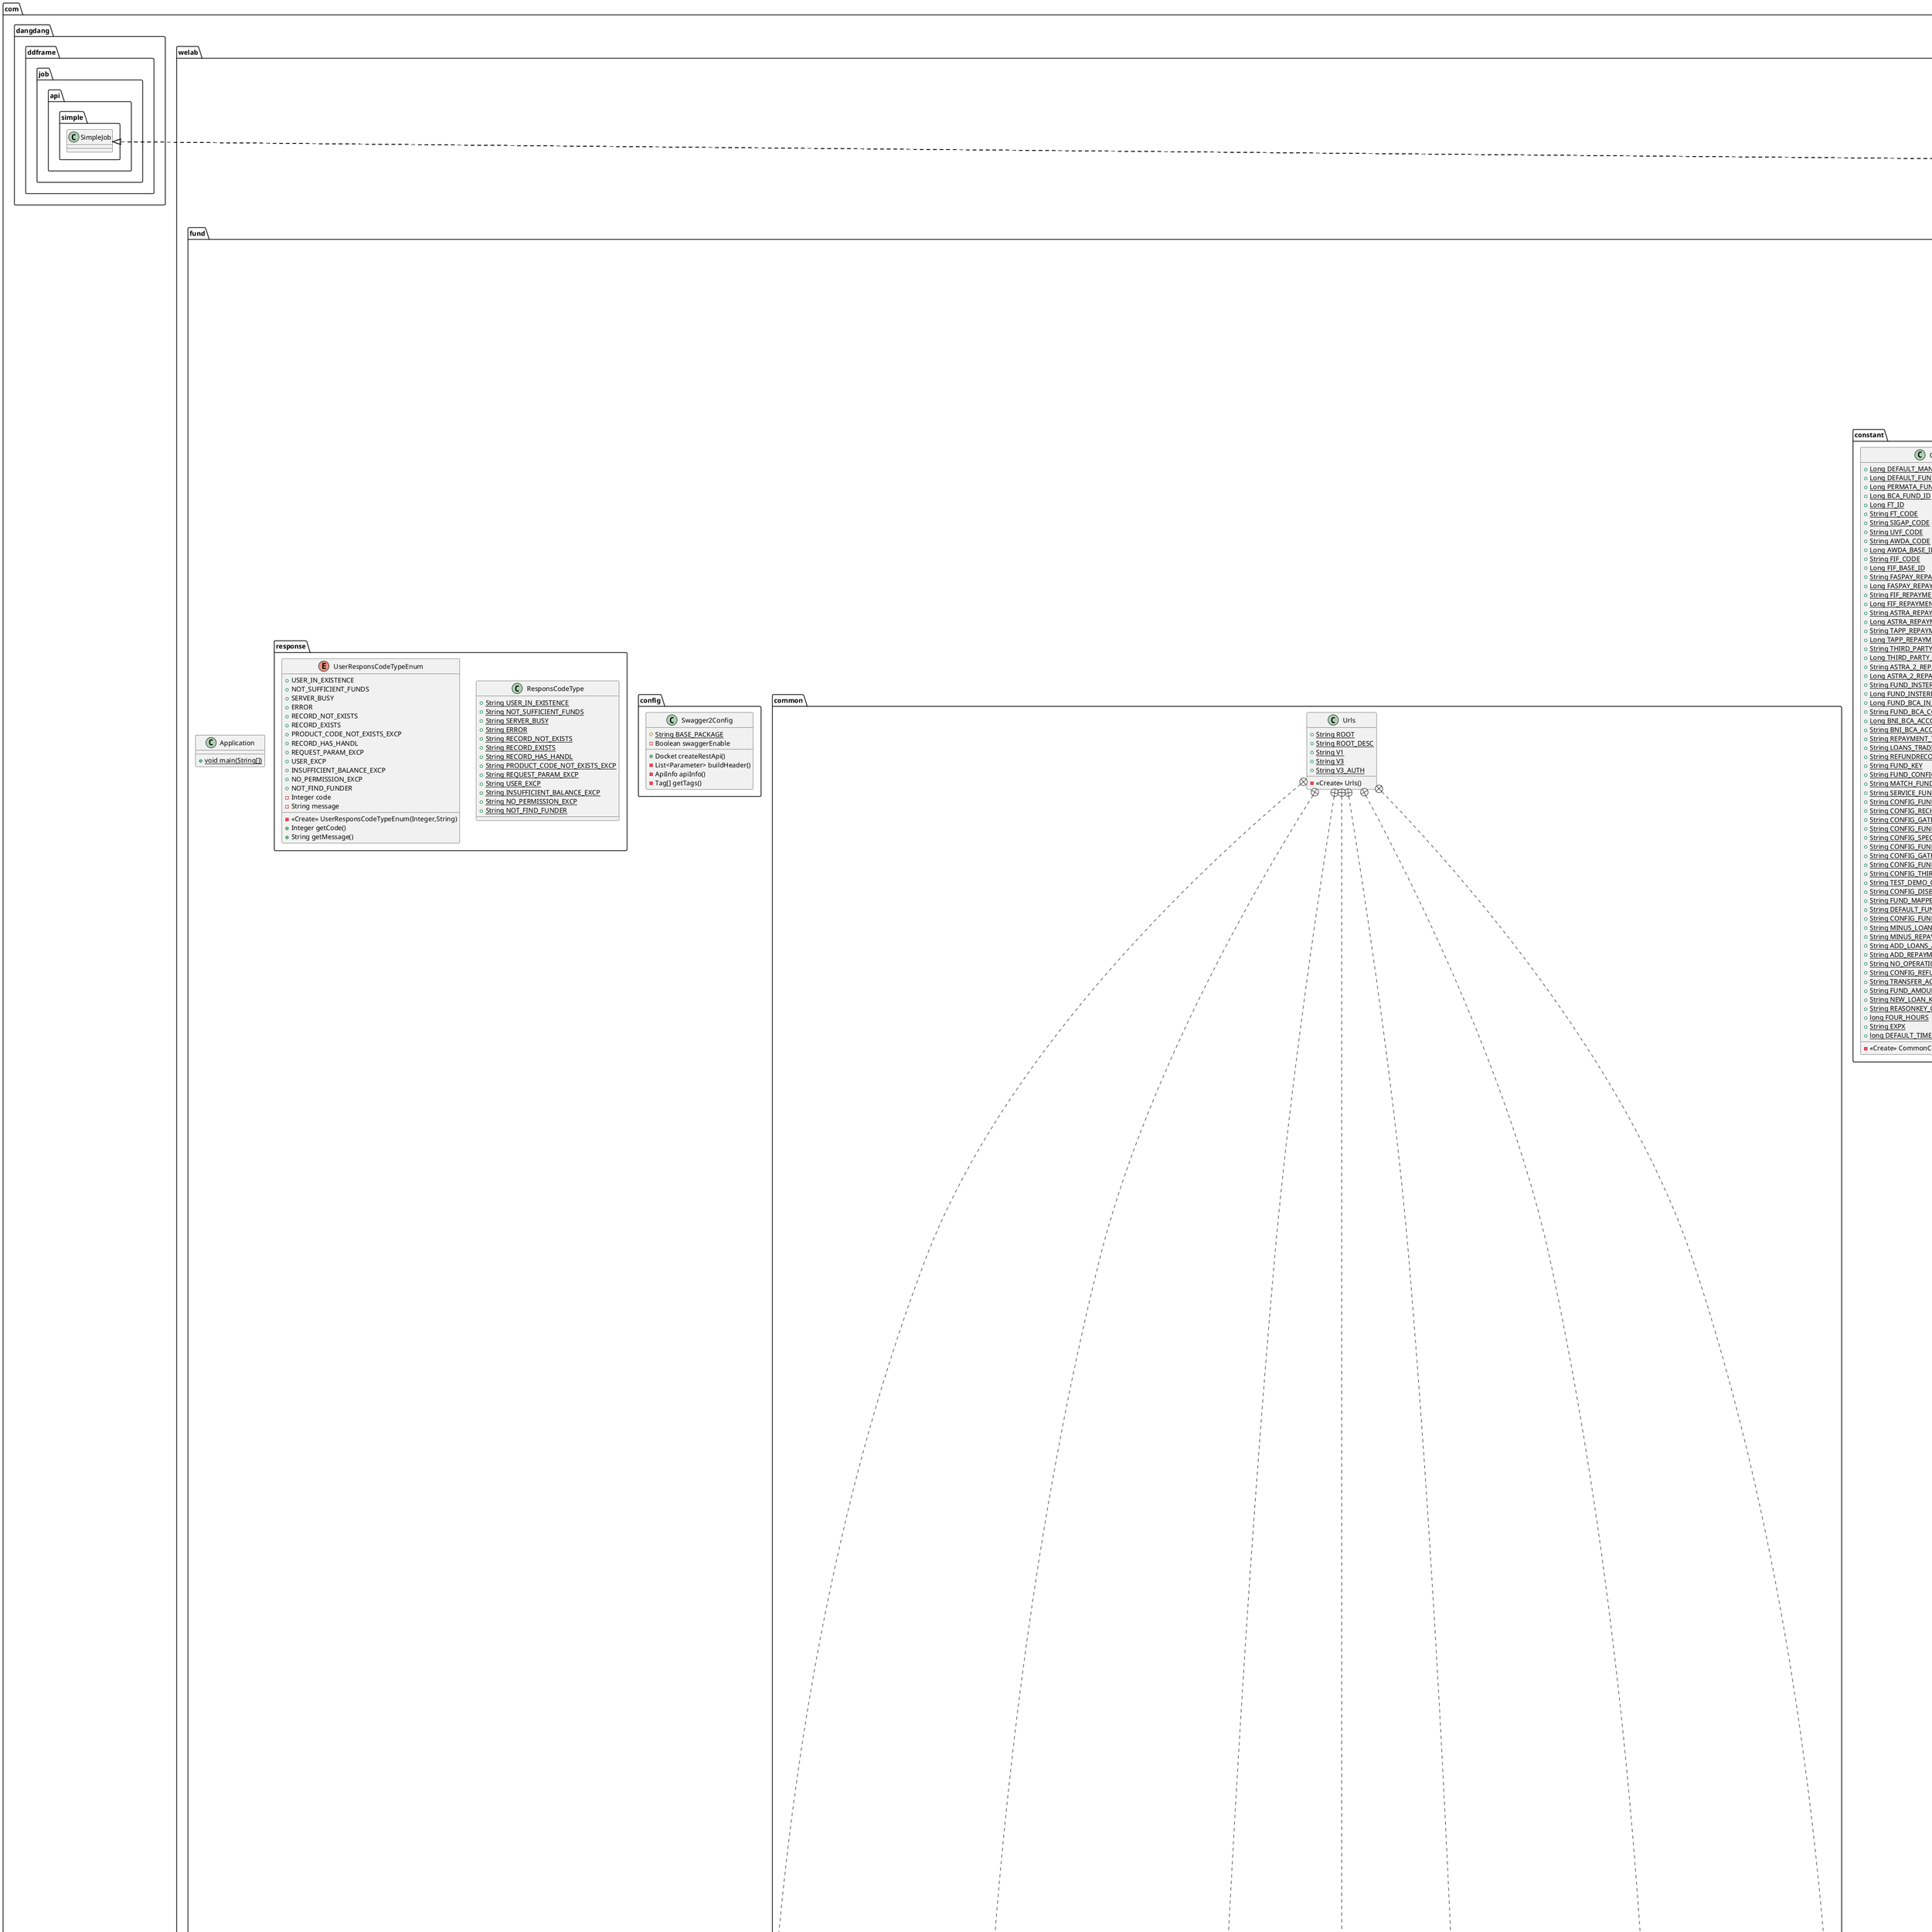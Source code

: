 @startuml
class com.welab.fund.job.RefundBCAJob_Test {
- RefundBCAJob refundBCAJob
+ void sendCmsg_test()
+ void execute_test()
}
class com.welab.fund.app.command.batchcode.FundTasticRepaymentCmdExe {
- BaseRefundDetailService baseRefundDetailService
- FundBatchcodeService fundBatchcodeService
- BaseFundLoanMatchBatchcodeService baseFundLoanMatchBatchcodeService
+ void refund(Long,FundBaseInfo)
}
class com.welab.fund.app.command.RepaymentReleaseCmdExe {
- FundTradingLocalService fundTradingLocalService
- BaseFundTradingService baseFundTradingService
- FundAccountService fundAccountService
- BaseRefundDetailService baseRefundDetailService
- BaseFundRefundRecordService baseFundRefundRecordService
- FundTransferService fundTransferService
- RefundService refundService
- RefundManager refundManager
- FundServiceManager fundServiceManager
- IBuyerInfoServiceFacade iBuyerInfoServiceFacade
- FundTasticRepaymentCmdExe fundTasticRepaymentCmdExe
+ FundRefundStatusEnum releaseRepaymentAccount(FundRefundRecord,FundBaseInfo)
# void releaseNoSold(FundRefundRecord,FundBaseInfo,String,Long,FundAccount)
- boolean existTradingRecord(Long,FundTradingTypeEnum)
# void transTax(FundRefundRecord,FundBaseInfo,Long,FundAccount,Long)
# void releaseSold(FundRefundRecord,FundBaseInfo,String,Long,FundAccount)
}
interface com.welab.fund.service.FundLoansService {
~ Response addFundLoansRecord(FundLoansDTO)
~ Response updateApprovedAmount(FundLoansDTO)
~ Response addFundLoansRecordNoMatch(FundLoansDTO)
}
class com.welab.fund.dto.response.FundTransferAccountResponseDTO {
- {static} long serialVersionUID
- FundAccountInfoDTO awadAccount
- FundAccountInfoDTO loansAccount
- FundAccountInfoDTO repaymentAccount
- FundAccountInfoDTO fundAccount
}
class com.welab.fund.mode.ext.FundBatchcodeAccountFlowExt {
- String productCode
- Date expiredDate
}
class com.welab.fund.app.base.BaseFundAccountTrackService {
- FundAccountTrackMapper fundAccountTrackMapper
+ void addRecord(FundAccountTrack)
}
class com.welab.fund.mq.TestFundMqListener_Test {
- TestFundMqListener testFundMqListener
}
class com.welab.fund.mode.FundMatchRuleTrack {
- Long id
- String ruleType
- Long updatedUser
- Date createdAt
- Date updatedAt
- String trackContext
+ Long getId()
+ void setId(Long)
+ String getRuleType()
+ void setRuleType(String)
+ Long getUpdatedUser()
+ void setUpdatedUser(Long)
+ Date getCreatedAt()
+ void setCreatedAt(Date)
+ Date getUpdatedAt()
+ void setUpdatedAt(Date)
+ String getTrackContext()
+ void setTrackContext(String)
}
interface com.welab.fund.mapper.FundBaseInfoMapper {
~ long countByExample(FundBaseInfoExample)
~ int deleteByExample(FundBaseInfoExample)
~ int deleteByPrimaryKey(Long)
~ int insert(FundBaseInfo)
~ int insertSelective(FundBaseInfo)
~ List<FundBaseInfo> selectByExample(FundBaseInfoExample)
~ FundBaseInfo selectByPrimaryKey(Long)
~ int updateByExampleSelective(FundBaseInfo,FundBaseInfoExample)
~ int updateByExample(FundBaseInfo,FundBaseInfoExample)
~ int updateByPrimaryKeySelective(FundBaseInfo)
~ int updateByPrimaryKey(FundBaseInfo)
}
class com.welab.fund.mq.FundMatchRuleUpdateListener {
- List<AbstractFundMatchRuleManager> fundMatchRuleManagerList
+ void onMessage(Message)
}
class com.welab.fund.vo.request.FundAccountInfoVo {
- Long fundBaseId
- String fundCode
- String remoteAmount
- String accountNo
- Long repaymentAmount
- Long amount
- boolean recharging
- String gatewayName
- Byte gatewayType
- Byte accountType
}
class com.welab.fund.job.TestJob {
# Logger log
+ void execute(ShardingContext)
}
class com.welab.fund.configuration.WebAppConfigurer {
+ void addInterceptors(InterceptorRegistry)
}
enum com.welab.fund.enums.FundTransferQueueEnum {
+  LOANS_TO_AWDA
+  REPAYMENT_TO_AWDA
+  AWDA_TO_REPAYMENT
- Byte type
- String remark
- {static} Map<Byte,FundTransferQueueEnum> cache
+ {static} FundTransferQueueEnum getByType(Byte)
}
abstract class com.welab.fund.app.service.loans_repayment.AbstractLoansAndRepaymentService {
# boolean isTransferFee
# FundEnum gateType
# Long transferFee
# Long lowestAmount
- FundConfigService fundConfigService
# JedisCluster jedisCluster
# FundAccountService fundAccountService
# FundTradingLocalService fundTradingLocalService
- BaseFundTradingService baseFundTradingService
# FundTransferService fundTransferService
# FundLoansLocalService fundLoansLocalService
# BaseFundAccountService baseFundAccountService
# FundServiceManager fundServiceManager
+ Long getTransferFee()
+ Long getLowestAmount()
# void initValue(FundEnum)
+ {abstract}void addTransferFee(FundTradingExt)
+ void repayment(FundTradingExt)
+ void loans(FundTradingExt)
}
class com.welab.fund.validated.ValidateUtil {
- {static} Validator validator
- <<Create>> ValidateUtil()
+ {static} boolean validate(T,Class<?>)
+ {static} void validateForException(T,Class<?>)
}
enum com.welab.fund.enums.FundBatchcodeFlowOperateTypeEnum {
+  INIT
+  FREEZE
+  ROLLBACK_CANCEl
+  USE_UNFREEZE
+  DISBURSED_INTEREST
+  CANCEL_LOANS
+  DISBURSED_PRINCIPAL_ROLLBACK
+  DISBURSED_INTEREST_ROLLBACK
+  REPAYMENT
+  REPAYMENT_ROLLBACK
- String type
}
interface com.welab.fund.mapper.FundBatchcodeAccountExtMapper {
~ int addAmount(FundBatchcodeAccount)
~ FundBatchcodeAccount findAccountByBatchCode(String)
~ FundBatchcodeAccount findAccountBlockByBatchCode(String)
~ Long getSumAmount(Long)
~ List<FundBatchcodeAccount> findBatchcodeSumAmountByFundIds(List<Long>)
~ List<FundBatchcodeAccountExt> getAllBatchCode(FundBatchcodeAccountExt)
}
class com.welab.fund.controller.FundConfigController_Test {
- FundConfigController fundConfigController
+ void updateConfig_test()
+ void getConfigList_test()
}
enum com.welab.fund.enums.RefundChannelEnum {
+  DEFAULT
+  FIF
+  FASPAY
+  ASTRA
+  TAPP
+  ASTRA2
+  BCA
- Byte value
- Long fundId
- Integer mapFinanceType
- String fundCode
+ {static} RefundChannelEnum getByFundId(Long)
+ {static} RefundChannelEnum getByValue(Byte)
}
class com.welab.fund.mode.ext.RechargeModel {
- boolean manual
- Long fundId
- Long amount
- String accountType
- Byte rechargeType
- String remark
}
class com.welab.fund.app.command.TopupNotificationsCmdExe_Test {
- TopupNotificationsCmdExe topupNotificationsCmdExe
+ void execute_test()
}
enum com.welab.fund.enums.fundinfo.FundRepaymentMode {
+  ON_LINE
+  OFF_LINE
- String value
- String name
- String enName
+ boolean check(String)
+ {static} List getStatusList(boolean)
}
class com.welab.fund.app.command.FundLoansApplyCmdExe {
- FundConfigService configService
- FundMqProducer fundMqProducer
- BaseFundLoansService baseFundLoansService
- BaseApplyLoansDataService baseApplyLoansDataService
- String loansStatusUpdateKey
+ void applyLoans(JSONObject)
}
class com.welab.fund.job.ReturnSoldJob {
- RefundT1CmdExe refundService
+ void execute(ShardingContext)
}
class com.welab.fund.vo.FundMatchRuleTrackVO {
- String operator
- JSONArray trackContext
- Date updatedDate
}
class com.welab.fund.job.MqResendJob_Test {
- MqResendJob mqResendJob
+ void execute_test()
}
enum com.welab.fund.enums.RecordStatusEnum {
+  INIT
+  SUCCESS
+  FAIL
+  REHANDLE
- String status
}
class com.welab.fund.app.command.RepaymentReleaseCmdExe_Test {
- RepaymentReleaseCmdExe repaymentReleaseCmdExe
+ void releaseRepaymentAccount_test()
}
class com.welab.fund.job.ReturnSoldJob_Test {
- ReturnSoldJob returnSoldJob
+ void execute_test()
}
class com.welab.fund.app.manager.FundBatchcodeRedisManager {
~ String fundStaticKey
- BaseBatchcodeAccountService baseBatchcodeAccountService
- JedisCluster jedisC
+ void addAmount(String,Long)
+ Object reduceAmount(String,Long)
+ Long getAvailableAmount(FundBatchcodeAccount)
+ Set<String> zrangeByScore(Long)
+ void refurbish(FundBatchcodeAccount)
+ void removeMember(String)
+ Long getRedisAmount(String)
}
class com.welab.fund.mode.FundConfigExample {
# String orderByClause
# boolean distinct
# List<Criteria> oredCriteria
+ <<Create>> FundConfigExample()
+ void setOrderByClause(String)
+ String getOrderByClause()
+ void setDistinct(boolean)
+ boolean isDistinct()
+ List<Criteria> getOredCriteria()
+ void or(Criteria)
+ Criteria or()
+ Criteria createCriteria()
# Criteria createCriteriaInternal()
+ void clear()
}
abstract class com.welab.fund.mode.FundConfigExample$GeneratedCriteria {
# List<Criterion> criteria
# <<Create>> GeneratedCriteria()
+ boolean isValid()
+ List<Criterion> getAllCriteria()
+ List<Criterion> getCriteria()
# void addCriterion(String)
# void addCriterion(String,Object,String)
# void addCriterion(String,Object,Object,String)
+ Criteria andIdIsNull()
+ Criteria andIdIsNotNull()
+ Criteria andIdEqualTo(Long)
+ Criteria andIdNotEqualTo(Long)
+ Criteria andIdGreaterThan(Long)
+ Criteria andIdGreaterThanOrEqualTo(Long)
+ Criteria andIdLessThan(Long)
+ Criteria andIdLessThanOrEqualTo(Long)
+ Criteria andIdIn(List<Long>)
+ Criteria andIdNotIn(List<Long>)
+ Criteria andIdBetween(Long,Long)
+ Criteria andIdNotBetween(Long,Long)
+ Criteria andConfigKeyIsNull()
+ Criteria andConfigKeyIsNotNull()
+ Criteria andConfigKeyEqualTo(String)
+ Criteria andConfigKeyNotEqualTo(String)
+ Criteria andConfigKeyGreaterThan(String)
+ Criteria andConfigKeyGreaterThanOrEqualTo(String)
+ Criteria andConfigKeyLessThan(String)
+ Criteria andConfigKeyLessThanOrEqualTo(String)
+ Criteria andConfigKeyLike(String)
+ Criteria andConfigKeyNotLike(String)
+ Criteria andConfigKeyIn(List<String>)
+ Criteria andConfigKeyNotIn(List<String>)
+ Criteria andConfigKeyBetween(String,String)
+ Criteria andConfigKeyNotBetween(String,String)
+ Criteria andConfigDescIsNull()
+ Criteria andConfigDescIsNotNull()
+ Criteria andConfigDescEqualTo(String)
+ Criteria andConfigDescNotEqualTo(String)
+ Criteria andConfigDescGreaterThan(String)
+ Criteria andConfigDescGreaterThanOrEqualTo(String)
+ Criteria andConfigDescLessThan(String)
+ Criteria andConfigDescLessThanOrEqualTo(String)
+ Criteria andConfigDescLike(String)
+ Criteria andConfigDescNotLike(String)
+ Criteria andConfigDescIn(List<String>)
+ Criteria andConfigDescNotIn(List<String>)
+ Criteria andConfigDescBetween(String,String)
+ Criteria andConfigDescNotBetween(String,String)
+ Criteria andCreatedAtIsNull()
+ Criteria andCreatedAtIsNotNull()
+ Criteria andCreatedAtEqualTo(Date)
+ Criteria andCreatedAtNotEqualTo(Date)
+ Criteria andCreatedAtGreaterThan(Date)
+ Criteria andCreatedAtGreaterThanOrEqualTo(Date)
+ Criteria andCreatedAtLessThan(Date)
+ Criteria andCreatedAtLessThanOrEqualTo(Date)
+ Criteria andCreatedAtIn(List<Date>)
+ Criteria andCreatedAtNotIn(List<Date>)
+ Criteria andCreatedAtBetween(Date,Date)
+ Criteria andCreatedAtNotBetween(Date,Date)
+ Criteria andUpdatedAtIsNull()
+ Criteria andUpdatedAtIsNotNull()
+ Criteria andUpdatedAtEqualTo(Date)
+ Criteria andUpdatedAtNotEqualTo(Date)
+ Criteria andUpdatedAtGreaterThan(Date)
+ Criteria andUpdatedAtGreaterThanOrEqualTo(Date)
+ Criteria andUpdatedAtLessThan(Date)
+ Criteria andUpdatedAtLessThanOrEqualTo(Date)
+ Criteria andUpdatedAtIn(List<Date>)
+ Criteria andUpdatedAtNotIn(List<Date>)
+ Criteria andUpdatedAtBetween(Date,Date)
+ Criteria andUpdatedAtNotBetween(Date,Date)
+ Criteria andUpdatedUserIdIsNull()
+ Criteria andUpdatedUserIdIsNotNull()
+ Criteria andUpdatedUserIdEqualTo(Long)
+ Criteria andUpdatedUserIdNotEqualTo(Long)
+ Criteria andUpdatedUserIdGreaterThan(Long)
+ Criteria andUpdatedUserIdGreaterThanOrEqualTo(Long)
+ Criteria andUpdatedUserIdLessThan(Long)
+ Criteria andUpdatedUserIdLessThanOrEqualTo(Long)
+ Criteria andUpdatedUserIdIn(List<Long>)
+ Criteria andUpdatedUserIdNotIn(List<Long>)
+ Criteria andUpdatedUserIdBetween(Long,Long)
+ Criteria andUpdatedUserIdNotBetween(Long,Long)
}
class com.welab.fund.mode.FundConfigExample$Criteria {
# <<Create>> Criteria()
}
class com.welab.fund.mode.FundConfigExample$Criterion {
- String condition
- Object value
- Object secondValue
- boolean noValue
- boolean singleValue
- boolean betweenValue
- boolean listValue
- String typeHandler
# <<Create>> Criterion(String)
# <<Create>> Criterion(String,Object,String)
# <<Create>> Criterion(String,Object)
# <<Create>> Criterion(String,Object,Object,String)
# <<Create>> Criterion(String,Object,Object)
+ String getCondition()
+ Object getValue()
+ Object getSecondValue()
+ boolean isNoValue()
+ boolean isSingleValue()
+ boolean isBetweenValue()
+ boolean isListValue()
+ String getTypeHandler()
}
class com.welab.fund.app.command.RefundAmountRetracementCmdExe {
- BaseRefundDetailService baseRefundDetailService
- BaseRetracementReocrdService baseRetracementReocrdService
- BaseFundRefundRecordService baseFundRefundRecordService
- FundServiceManager fundServiceManager
- FundTradingLocalService fundTradingLocalService
- BaseFundTradingService baseFundTradingService
- BaseRetracementPlanService baseRetracementPlanService
+ void handleRetracement(List<TrackVo>)
- List<TrackVo> filterProcessedData(List<TrackVo>)
- void noRefundRetracement(List<TrackVo>)
- void refundedRetracement(List<RefundDetail>)
}
class com.welab.fund.app.manager.match.FundMatchFundTasticRuleManager {
+ {static} String FUND_TASTIC_RULE
+ <<Create>> FundMatchFundTasticRuleManager()
+ String matchFundInfo(MatchFundModel)
+ void refrush()
}
class com.welab.fund.utils.DateUtils {
+ {static} String TIME_STAMP_FORMAT
+ {static} String DATE_TIME_FORMAT
+ {static} String YYYYMMDD
+ {static} String YYYY_MM_DD
+ {static} String DATE_YYYYMM_FORMAT
- {static} Map<String,SimpleDateFormat> formatPattern
+ {static} String safeFormat(Date,String)
+ {static} String format(Date,String)
+ {static} Date getDayStartTime(Date)
+ {static} Date getDayEndTime(Date)
+ {static} Date addDay(Date,int)
+ {static} Date addMonth(Date,int)
+ {static} Date addYear(Date,int)
+ {static} Calendar getDateCalendar(Date)
+ {static} int getDaysBetween(Date,Date)
}
class com.welab.fund.controller.FundAccountController_Test {
- FundAccountController fundAccountController
+ void getLoansAndRepaymentAccount_test()
+ void recharge_test()
}
class com.welab.fund.mq.FundtasticMqConsumerListener {
- FundtasticLoansService fundtasticLoansService
- FundTasticDubboServiceImpl fundTasticDubboServiceImpl
+ void fundtasticCheck(Message)
+ void loansInterestNotify(Message)
+ void loansNotify(Message)
+ void rollbackLoans(Message)
+ void bindLoans(Message)
+ void retry(Message)
}
class com.welab.fund.mode.ext.FundTradingExt {
- boolean subAccount
- String selectType
- Long fundId
- String bankCode
- String fundCode
- FundTradingTypeEnum typeEnum
- Long accountId
- Byte accountType
- boolean online
- Integer dueIndex
- List<String> loanNumbers
- Date startDate
- Date endDate
- List<String> types
- List<String> statuses
}
class com.welab.fund.app.service.FundTradingLocalService {
- BaseFundTradingService baseFundTradingService
- FundServiceManager fundServiceManager
- Long warnAmount
+ void transferAmount(FundTradingExt,StatusEnum)
+ boolean addRepaymentAccountTrading(FundTradingExt)
+ FundTradingExt buildFundTrading(Long,String,Long,FundTradingTypeEnum,String,Byte,String,String)
+ FundTrading buildFundTrading(Long,Long,String,String,Byte)
+ boolean addLoansAccountTrading(FundTradingExt)
+ Response<PageInfo<FundTrading>> getPage(PageRequestBO<FundTradingExt>)
}
class com.welab.fund.mode.RetracementTradingReocrd {
- Long id
- Long fundAssociateId
- Long fundTradingId
- Date createdAt
- Date updatedAt
+ Long getId()
+ void setId(Long)
+ Long getFundAssociateId()
+ void setFundAssociateId(Long)
+ Long getFundTradingId()
+ void setFundTradingId(Long)
+ Date getCreatedAt()
+ void setCreatedAt(Date)
+ Date getUpdatedAt()
+ void setUpdatedAt(Date)
}
class com.welab.fund.mode.ext.RefundModel {
- boolean manual
- FundTradingTypeEnum refundType
- RefundRecordTypeEnum recordType
- Long fundId
}
class com.welab.fund.mode.FundMatchRule {
- Long id
- String ruleType
- Boolean ruleStatus
- Integer orderValue
- Long lastUpdatedUser
- Date createdAt
- Date updatedAt
- String rule
+ Long getId()
+ void setId(Long)
+ String getRuleType()
+ void setRuleType(String)
+ Boolean getRuleStatus()
+ void setRuleStatus(Boolean)
+ Integer getOrderValue()
+ void setOrderValue(Integer)
+ Long getLastUpdatedUser()
+ void setLastUpdatedUser(Long)
+ Date getCreatedAt()
+ void setCreatedAt(Date)
+ Date getUpdatedAt()
+ void setUpdatedAt(Date)
+ String getRule()
+ void setRule(String)
}
interface com.welab.fund.mapper.FtTopupRecordMapper {
~ long countByExample(FtTopupRecordExample)
~ int deleteByExample(FtTopupRecordExample)
~ int deleteByPrimaryKey(Long)
~ int insert(FtTopupRecord)
~ int insertSelective(FtTopupRecord)
~ List<FtTopupRecord> selectByExample(FtTopupRecordExample)
~ FtTopupRecord selectByPrimaryKey(Long)
~ int updateByExampleSelective(FtTopupRecord,FtTopupRecordExample)
~ int updateByExample(FtTopupRecord,FtTopupRecordExample)
~ int updateByPrimaryKeySelective(FtTopupRecord)
~ int updateByPrimaryKey(FtTopupRecord)
}
class com.welab.fund.app.facade.message.MessageMqServiceFacade {
- MessageMqService MessageMqService
}
class com.welab.fund.mode.FundTradingExample {
# String orderByClause
# boolean distinct
# List<Criteria> oredCriteria
+ <<Create>> FundTradingExample()
+ void setOrderByClause(String)
+ String getOrderByClause()
+ void setDistinct(boolean)
+ boolean isDistinct()
+ List<Criteria> getOredCriteria()
+ void or(Criteria)
+ Criteria or()
+ Criteria createCriteria()
# Criteria createCriteriaInternal()
+ void clear()
}
abstract class com.welab.fund.mode.FundTradingExample$GeneratedCriteria {
# List<Criterion> criteria
# <<Create>> GeneratedCriteria()
+ boolean isValid()
+ List<Criterion> getAllCriteria()
+ List<Criterion> getCriteria()
# void addCriterion(String)
# void addCriterion(String,Object,String)
# void addCriterion(String,Object,Object,String)
+ Criteria andIdIsNull()
+ Criteria andIdIsNotNull()
+ Criteria andIdEqualTo(Long)
+ Criteria andIdNotEqualTo(Long)
+ Criteria andIdGreaterThan(Long)
+ Criteria andIdGreaterThanOrEqualTo(Long)
+ Criteria andIdLessThan(Long)
+ Criteria andIdLessThanOrEqualTo(Long)
+ Criteria andIdIn(List<Long>)
+ Criteria andIdNotIn(List<Long>)
+ Criteria andIdBetween(Long,Long)
+ Criteria andIdNotBetween(Long,Long)
+ Criteria andFundBaseIdIsNull()
+ Criteria andFundBaseIdIsNotNull()
+ Criteria andFundBaseIdEqualTo(Long)
+ Criteria andFundBaseIdNotEqualTo(Long)
+ Criteria andFundBaseIdGreaterThan(Long)
+ Criteria andFundBaseIdGreaterThanOrEqualTo(Long)
+ Criteria andFundBaseIdLessThan(Long)
+ Criteria andFundBaseIdLessThanOrEqualTo(Long)
+ Criteria andFundBaseIdIn(List<Long>)
+ Criteria andFundBaseIdNotIn(List<Long>)
+ Criteria andFundBaseIdBetween(Long,Long)
+ Criteria andFundBaseIdNotBetween(Long,Long)
+ Criteria andLoanNumberIsNull()
+ Criteria andLoanNumberIsNotNull()
+ Criteria andLoanNumberEqualTo(String)
+ Criteria andLoanNumberNotEqualTo(String)
+ Criteria andLoanNumberGreaterThan(String)
+ Criteria andLoanNumberGreaterThanOrEqualTo(String)
+ Criteria andLoanNumberLessThan(String)
+ Criteria andLoanNumberLessThanOrEqualTo(String)
+ Criteria andLoanNumberLike(String)
+ Criteria andLoanNumberNotLike(String)
+ Criteria andLoanNumberIn(List<String>)
+ Criteria andLoanNumberNotIn(List<String>)
+ Criteria andLoanNumberBetween(String,String)
+ Criteria andLoanNumberNotBetween(String,String)
+ Criteria andOutAccountNoIsNull()
+ Criteria andOutAccountNoIsNotNull()
+ Criteria andOutAccountNoEqualTo(String)
+ Criteria andOutAccountNoNotEqualTo(String)
+ Criteria andOutAccountNoGreaterThan(String)
+ Criteria andOutAccountNoGreaterThanOrEqualTo(String)
+ Criteria andOutAccountNoLessThan(String)
+ Criteria andOutAccountNoLessThanOrEqualTo(String)
+ Criteria andOutAccountNoLike(String)
+ Criteria andOutAccountNoNotLike(String)
+ Criteria andOutAccountNoIn(List<String>)
+ Criteria andOutAccountNoNotIn(List<String>)
+ Criteria andOutAccountNoBetween(String,String)
+ Criteria andOutAccountNoNotBetween(String,String)
+ Criteria andInAccountNoIsNull()
+ Criteria andInAccountNoIsNotNull()
+ Criteria andInAccountNoEqualTo(String)
+ Criteria andInAccountNoNotEqualTo(String)
+ Criteria andInAccountNoGreaterThan(String)
+ Criteria andInAccountNoGreaterThanOrEqualTo(String)
+ Criteria andInAccountNoLessThan(String)
+ Criteria andInAccountNoLessThanOrEqualTo(String)
+ Criteria andInAccountNoLike(String)
+ Criteria andInAccountNoNotLike(String)
+ Criteria andInAccountNoIn(List<String>)
+ Criteria andInAccountNoNotIn(List<String>)
+ Criteria andInAccountNoBetween(String,String)
+ Criteria andInAccountNoNotBetween(String,String)
+ Criteria andTypeIsNull()
+ Criteria andTypeIsNotNull()
+ Criteria andTypeEqualTo(String)
+ Criteria andTypeNotEqualTo(String)
+ Criteria andTypeGreaterThan(String)
+ Criteria andTypeGreaterThanOrEqualTo(String)
+ Criteria andTypeLessThan(String)
+ Criteria andTypeLessThanOrEqualTo(String)
+ Criteria andTypeLike(String)
+ Criteria andTypeNotLike(String)
+ Criteria andTypeIn(List<String>)
+ Criteria andTypeNotIn(List<String>)
+ Criteria andTypeBetween(String,String)
+ Criteria andTypeNotBetween(String,String)
+ Criteria andFundAmountIsNull()
+ Criteria andFundAmountIsNotNull()
+ Criteria andFundAmountEqualTo(Long)
+ Criteria andFundAmountNotEqualTo(Long)
+ Criteria andFundAmountGreaterThan(Long)
+ Criteria andFundAmountGreaterThanOrEqualTo(Long)
+ Criteria andFundAmountLessThan(Long)
+ Criteria andFundAmountLessThanOrEqualTo(Long)
+ Criteria andFundAmountIn(List<Long>)
+ Criteria andFundAmountNotIn(List<Long>)
+ Criteria andFundAmountBetween(Long,Long)
+ Criteria andFundAmountNotBetween(Long,Long)
+ Criteria andAmountIsNull()
+ Criteria andAmountIsNotNull()
+ Criteria andAmountEqualTo(Long)
+ Criteria andAmountNotEqualTo(Long)
+ Criteria andAmountGreaterThan(Long)
+ Criteria andAmountGreaterThanOrEqualTo(Long)
+ Criteria andAmountLessThan(Long)
+ Criteria andAmountLessThanOrEqualTo(Long)
+ Criteria andAmountIn(List<Long>)
+ Criteria andAmountNotIn(List<Long>)
+ Criteria andAmountBetween(Long,Long)
+ Criteria andAmountNotBetween(Long,Long)
+ Criteria andStatusIsNull()
+ Criteria andStatusIsNotNull()
+ Criteria andStatusEqualTo(String)
+ Criteria andStatusNotEqualTo(String)
+ Criteria andStatusGreaterThan(String)
+ Criteria andStatusGreaterThanOrEqualTo(String)
+ Criteria andStatusLessThan(String)
+ Criteria andStatusLessThanOrEqualTo(String)
+ Criteria andStatusLike(String)
+ Criteria andStatusNotLike(String)
+ Criteria andStatusIn(List<String>)
+ Criteria andStatusNotIn(List<String>)
+ Criteria andStatusBetween(String,String)
+ Criteria andStatusNotBetween(String,String)
+ Criteria andRemarkIsNull()
+ Criteria andRemarkIsNotNull()
+ Criteria andRemarkEqualTo(String)
+ Criteria andRemarkNotEqualTo(String)
+ Criteria andRemarkGreaterThan(String)
+ Criteria andRemarkGreaterThanOrEqualTo(String)
+ Criteria andRemarkLessThan(String)
+ Criteria andRemarkLessThanOrEqualTo(String)
+ Criteria andRemarkLike(String)
+ Criteria andRemarkNotLike(String)
+ Criteria andRemarkIn(List<String>)
+ Criteria andRemarkNotIn(List<String>)
+ Criteria andRemarkBetween(String,String)
+ Criteria andRemarkNotBetween(String,String)
+ Criteria andCreatedAtIsNull()
+ Criteria andCreatedAtIsNotNull()
+ Criteria andCreatedAtEqualTo(Date)
+ Criteria andCreatedAtNotEqualTo(Date)
+ Criteria andCreatedAtGreaterThan(Date)
+ Criteria andCreatedAtGreaterThanOrEqualTo(Date)
+ Criteria andCreatedAtLessThan(Date)
+ Criteria andCreatedAtLessThanOrEqualTo(Date)
+ Criteria andCreatedAtIn(List<Date>)
+ Criteria andCreatedAtNotIn(List<Date>)
+ Criteria andCreatedAtBetween(Date,Date)
+ Criteria andCreatedAtNotBetween(Date,Date)
+ Criteria andUpdatedAtIsNull()
+ Criteria andUpdatedAtIsNotNull()
+ Criteria andUpdatedAtEqualTo(Date)
+ Criteria andUpdatedAtNotEqualTo(Date)
+ Criteria andUpdatedAtGreaterThan(Date)
+ Criteria andUpdatedAtGreaterThanOrEqualTo(Date)
+ Criteria andUpdatedAtLessThan(Date)
+ Criteria andUpdatedAtLessThanOrEqualTo(Date)
+ Criteria andUpdatedAtIn(List<Date>)
+ Criteria andUpdatedAtNotIn(List<Date>)
+ Criteria andUpdatedAtBetween(Date,Date)
+ Criteria andUpdatedAtNotBetween(Date,Date)
+ Criteria andTransferOrderIsNull()
+ Criteria andTransferOrderIsNotNull()
+ Criteria andTransferOrderEqualTo(String)
+ Criteria andTransferOrderNotEqualTo(String)
+ Criteria andTransferOrderGreaterThan(String)
+ Criteria andTransferOrderGreaterThanOrEqualTo(String)
+ Criteria andTransferOrderLessThan(String)
+ Criteria andTransferOrderLessThanOrEqualTo(String)
+ Criteria andTransferOrderLike(String)
+ Criteria andTransferOrderNotLike(String)
+ Criteria andTransferOrderIn(List<String>)
+ Criteria andTransferOrderNotIn(List<String>)
+ Criteria andTransferOrderBetween(String,String)
+ Criteria andTransferOrderNotBetween(String,String)
+ Criteria andGatewayTypeIsNull()
+ Criteria andGatewayTypeIsNotNull()
+ Criteria andGatewayTypeEqualTo(Byte)
+ Criteria andGatewayTypeNotEqualTo(Byte)
+ Criteria andGatewayTypeGreaterThan(Byte)
+ Criteria andGatewayTypeGreaterThanOrEqualTo(Byte)
+ Criteria andGatewayTypeLessThan(Byte)
+ Criteria andGatewayTypeLessThanOrEqualTo(Byte)
+ Criteria andGatewayTypeIn(List<Byte>)
+ Criteria andGatewayTypeNotIn(List<Byte>)
+ Criteria andGatewayTypeBetween(Byte,Byte)
+ Criteria andGatewayTypeNotBetween(Byte,Byte)
}
class com.welab.fund.mode.FundTradingExample$Criteria {
# <<Create>> Criteria()
}
class com.welab.fund.mode.FundTradingExample$Criterion {
- String condition
- Object value
- Object secondValue
- boolean noValue
- boolean singleValue
- boolean betweenValue
- boolean listValue
- String typeHandler
# <<Create>> Criterion(String)
# <<Create>> Criterion(String,Object,String)
# <<Create>> Criterion(String,Object)
# <<Create>> Criterion(String,Object,Object,String)
# <<Create>> Criterion(String,Object,Object)
+ String getCondition()
+ Object getValue()
+ Object getSecondValue()
+ boolean isNoValue()
+ boolean isSingleValue()
+ boolean isBetweenValue()
+ boolean isListValue()
+ String getTypeHandler()
}
class com.welab.fund.mode.ApplyLoansData {
- Long id
- String loanNumber
- String approvedData
- Date createdAt
- Date updatedAt
+ Long getId()
+ void setId(Long)
+ String getLoanNumber()
+ void setLoanNumber(String)
+ String getApprovedData()
+ void setApprovedData(String)
+ Date getCreatedAt()
+ void setCreatedAt(Date)
+ Date getUpdatedAt()
+ void setUpdatedAt(Date)
}
class com.welab.fund.job.RetracementTimerJob {
- RefundAmountRetracementTimerCmdExe refundAmountRetracementTimerCmdExe
+ void execute(ShardingContext)
}
class com.welab.fund.app.facade.finance.LoanDetailRemoteService {
- ILoanService iLoanService
+ List<LoanDetailExtendDto> findByLoanNumberList(List<String>)
}
enum com.welab.fund.enums.FundAccountEnum {
+  BNI
+  PERMATA
- Byte gateway
- Long accountId
+ {static} FundAccountEnum getByGateway(Byte)
}
class com.welab.fund.mode.RetracementReocrdExample {
# String orderByClause
# boolean distinct
# List<Criteria> oredCriteria
+ <<Create>> RetracementReocrdExample()
+ void setOrderByClause(String)
+ String getOrderByClause()
+ void setDistinct(boolean)
+ boolean isDistinct()
+ List<Criteria> getOredCriteria()
+ void or(Criteria)
+ Criteria or()
+ Criteria createCriteria()
# Criteria createCriteriaInternal()
+ void clear()
}
abstract class com.welab.fund.mode.RetracementReocrdExample$GeneratedCriteria {
# List<Criterion> criteria
# <<Create>> GeneratedCriteria()
+ boolean isValid()
+ List<Criterion> getAllCriteria()
+ List<Criterion> getCriteria()
# void addCriterion(String)
# void addCriterion(String,Object,String)
# void addCriterion(String,Object,Object,String)
+ Criteria andIdIsNull()
+ Criteria andIdIsNotNull()
+ Criteria andIdEqualTo(Long)
+ Criteria andIdNotEqualTo(Long)
+ Criteria andIdGreaterThan(Long)
+ Criteria andIdGreaterThanOrEqualTo(Long)
+ Criteria andIdLessThan(Long)
+ Criteria andIdLessThanOrEqualTo(Long)
+ Criteria andIdIn(List<Long>)
+ Criteria andIdNotIn(List<Long>)
+ Criteria andIdBetween(Long,Long)
+ Criteria andIdNotBetween(Long,Long)
+ Criteria andLoanNumberIsNull()
+ Criteria andLoanNumberIsNotNull()
+ Criteria andLoanNumberEqualTo(String)
+ Criteria andLoanNumberNotEqualTo(String)
+ Criteria andLoanNumberGreaterThan(String)
+ Criteria andLoanNumberGreaterThanOrEqualTo(String)
+ Criteria andLoanNumberLessThan(String)
+ Criteria andLoanNumberLessThanOrEqualTo(String)
+ Criteria andLoanNumberLike(String)
+ Criteria andLoanNumberNotLike(String)
+ Criteria andLoanNumberIn(List<String>)
+ Criteria andLoanNumberNotIn(List<String>)
+ Criteria andLoanNumberBetween(String,String)
+ Criteria andLoanNumberNotBetween(String,String)
+ Criteria andTransIdIsNull()
+ Criteria andTransIdIsNotNull()
+ Criteria andTransIdEqualTo(String)
+ Criteria andTransIdNotEqualTo(String)
+ Criteria andTransIdGreaterThan(String)
+ Criteria andTransIdGreaterThanOrEqualTo(String)
+ Criteria andTransIdLessThan(String)
+ Criteria andTransIdLessThanOrEqualTo(String)
+ Criteria andTransIdLike(String)
+ Criteria andTransIdNotLike(String)
+ Criteria andTransIdIn(List<String>)
+ Criteria andTransIdNotIn(List<String>)
+ Criteria andTransIdBetween(String,String)
+ Criteria andTransIdNotBetween(String,String)
+ Criteria andDueIndexIsNull()
+ Criteria andDueIndexIsNotNull()
+ Criteria andDueIndexEqualTo(Integer)
+ Criteria andDueIndexNotEqualTo(Integer)
+ Criteria andDueIndexGreaterThan(Integer)
+ Criteria andDueIndexGreaterThanOrEqualTo(Integer)
+ Criteria andDueIndexLessThan(Integer)
+ Criteria andDueIndexLessThanOrEqualTo(Integer)
+ Criteria andDueIndexIn(List<Integer>)
+ Criteria andDueIndexNotIn(List<Integer>)
+ Criteria andDueIndexBetween(Integer,Integer)
+ Criteria andDueIndexNotBetween(Integer,Integer)
+ Criteria andStatusIsNull()
+ Criteria andStatusIsNotNull()
+ Criteria andStatusEqualTo(Byte)
+ Criteria andStatusNotEqualTo(Byte)
+ Criteria andStatusGreaterThan(Byte)
+ Criteria andStatusGreaterThanOrEqualTo(Byte)
+ Criteria andStatusLessThan(Byte)
+ Criteria andStatusLessThanOrEqualTo(Byte)
+ Criteria andStatusIn(List<Byte>)
+ Criteria andStatusNotIn(List<Byte>)
+ Criteria andStatusBetween(Byte,Byte)
+ Criteria andStatusNotBetween(Byte,Byte)
+ Criteria andFundAssociateIdIsNull()
+ Criteria andFundAssociateIdIsNotNull()
+ Criteria andFundAssociateIdEqualTo(Long)
+ Criteria andFundAssociateIdNotEqualTo(Long)
+ Criteria andFundAssociateIdGreaterThan(Long)
+ Criteria andFundAssociateIdGreaterThanOrEqualTo(Long)
+ Criteria andFundAssociateIdLessThan(Long)
+ Criteria andFundAssociateIdLessThanOrEqualTo(Long)
+ Criteria andFundAssociateIdIn(List<Long>)
+ Criteria andFundAssociateIdNotIn(List<Long>)
+ Criteria andFundAssociateIdBetween(Long,Long)
+ Criteria andFundAssociateIdNotBetween(Long,Long)
+ Criteria andBranchIdIsNull()
+ Criteria andBranchIdIsNotNull()
+ Criteria andBranchIdEqualTo(String)
+ Criteria andBranchIdNotEqualTo(String)
+ Criteria andBranchIdGreaterThan(String)
+ Criteria andBranchIdGreaterThanOrEqualTo(String)
+ Criteria andBranchIdLessThan(String)
+ Criteria andBranchIdLessThanOrEqualTo(String)
+ Criteria andBranchIdLike(String)
+ Criteria andBranchIdNotLike(String)
+ Criteria andBranchIdIn(List<String>)
+ Criteria andBranchIdNotIn(List<String>)
+ Criteria andBranchIdBetween(String,String)
+ Criteria andBranchIdNotBetween(String,String)
+ Criteria andCreatedAtIsNull()
+ Criteria andCreatedAtIsNotNull()
+ Criteria andCreatedAtEqualTo(Date)
+ Criteria andCreatedAtNotEqualTo(Date)
+ Criteria andCreatedAtGreaterThan(Date)
+ Criteria andCreatedAtGreaterThanOrEqualTo(Date)
+ Criteria andCreatedAtLessThan(Date)
+ Criteria andCreatedAtLessThanOrEqualTo(Date)
+ Criteria andCreatedAtIn(List<Date>)
+ Criteria andCreatedAtNotIn(List<Date>)
+ Criteria andCreatedAtBetween(Date,Date)
+ Criteria andCreatedAtNotBetween(Date,Date)
+ Criteria andUpdatedAtIsNull()
+ Criteria andUpdatedAtIsNotNull()
+ Criteria andUpdatedAtEqualTo(Date)
+ Criteria andUpdatedAtNotEqualTo(Date)
+ Criteria andUpdatedAtGreaterThan(Date)
+ Criteria andUpdatedAtGreaterThanOrEqualTo(Date)
+ Criteria andUpdatedAtLessThan(Date)
+ Criteria andUpdatedAtLessThanOrEqualTo(Date)
+ Criteria andUpdatedAtIn(List<Date>)
+ Criteria andUpdatedAtNotIn(List<Date>)
+ Criteria andUpdatedAtBetween(Date,Date)
+ Criteria andUpdatedAtNotBetween(Date,Date)
}
class com.welab.fund.mode.RetracementReocrdExample$Criteria {
# <<Create>> Criteria()
}
class com.welab.fund.mode.RetracementReocrdExample$Criterion {
- String condition
- Object value
- Object secondValue
- boolean noValue
- boolean singleValue
- boolean betweenValue
- boolean listValue
- String typeHandler
# <<Create>> Criterion(String)
# <<Create>> Criterion(String,Object,String)
# <<Create>> Criterion(String,Object)
# <<Create>> Criterion(String,Object,Object,String)
# <<Create>> Criterion(String,Object,Object)
+ String getCondition()
+ Object getValue()
+ Object getSecondValue()
+ boolean isNoValue()
+ boolean isSingleValue()
+ boolean isBetweenValue()
+ boolean isListValue()
+ String getTypeHandler()
}
class com.welab.fund.test.SimpleTest {
}
interface com.welab.fund.mapper.FundBatchcodeAccountMapper {
~ long countByExample(FundBatchcodeAccountExample)
~ int deleteByExample(FundBatchcodeAccountExample)
~ int deleteByPrimaryKey(Long)
~ int insert(FundBatchcodeAccount)
~ int insertSelective(FundBatchcodeAccount)
~ List<FundBatchcodeAccount> selectByExample(FundBatchcodeAccountExample)
~ FundBatchcodeAccount selectByPrimaryKey(Long)
~ int updateByExampleSelective(FundBatchcodeAccount,FundBatchcodeAccountExample)
~ int updateByExample(FundBatchcodeAccount,FundBatchcodeAccountExample)
~ int updateByPrimaryKeySelective(FundBatchcodeAccount)
~ int updateByPrimaryKey(FundBatchcodeAccount)
}
class com.welab.fund.app.facade.QueryTaskServiceFacade {
- QueryTaskService queryTaskService
+ List<GatewayTaskRequestVO> queryTaskRequestDetails(Long)
}
interface com.welab.fund.mapper.FundConfigExtMapper {
~ FundConfig getByConfigKey(String)
~ List<FundConfig> selectConfigList(FundConfig)
}
class com.welab.fund.job.TransferBCAJob_Test {
- TransferBCAJob transferBCAJob
+ void execute_test()
}
class com.welab.fund.app.base.BaseFundMatchRuleTrackService {
- FundMatchRuleTrackMapper fundMatchRuleTrackMapper
- FundMatchRuleTrackExtMapper fundMatchRuleTrackExtMapper
+ void insertSelective(FundMatchRuleTrack)
+ List<FundMatchRuleTrack> getLastTenRecord(String)
}
class com.welab.fund.app.manager.FundAccountCheckService {
- BaseFundInfoService baseFundInfoService
- FundMessageLocalService fundMessageLocalServiceImple
- RepaymentTrackRemoteService trackService
- JedisCluster redisClient
+ void sendLoansWarnEmail(FundAccount,Long)
+ boolean validateAdminFeeAndTransferfee(FundBaseInfoExt,Long,Long)
# String getLendAmountKey(Long)
- void updatePending(FundBaseInfoExt,Long,FundAccount)
+ Long getAdminFeeByFundId(Long,Long)
- Long updatePendingAdmingFee(Long,Long)
}
class com.welab.fund.test.refund.RefundTest {
- RefundService refundServiceImple
- RefundAmountRetracementTimerCmdExe refundAmountRetracementTimerCmdExe
+ void sendEmail()
+ void testRetracementTimerCmdExe()
}
interface com.welab.fund.mapper.RetracementReocrdExtMapper {
~ int insertBatch(List<TrackVo>)
~ List<RetracementReocrd> findByTransIds(List<String>)
~ int updateStatus(RetracementReocrd)
}
interface com.welab.fund.mapper.RetracementPlanExtMapper {
~ List<RetracementPlan> getUndonePlan()
}
class com.welab.fund.mode.FundMqErrorExample {
# String orderByClause
# boolean distinct
# List<Criteria> oredCriteria
+ <<Create>> FundMqErrorExample()
+ void setOrderByClause(String)
+ String getOrderByClause()
+ void setDistinct(boolean)
+ boolean isDistinct()
+ List<Criteria> getOredCriteria()
+ void or(Criteria)
+ Criteria or()
+ Criteria createCriteria()
# Criteria createCriteriaInternal()
+ void clear()
}
abstract class com.welab.fund.mode.FundMqErrorExample$GeneratedCriteria {
# List<Criterion> criteria
# <<Create>> GeneratedCriteria()
+ boolean isValid()
+ List<Criterion> getAllCriteria()
+ List<Criterion> getCriteria()
# void addCriterion(String)
# void addCriterion(String,Object,String)
# void addCriterion(String,Object,Object,String)
+ Criteria andIdIsNull()
+ Criteria andIdIsNotNull()
+ Criteria andIdEqualTo(Long)
+ Criteria andIdNotEqualTo(Long)
+ Criteria andIdGreaterThan(Long)
+ Criteria andIdGreaterThanOrEqualTo(Long)
+ Criteria andIdLessThan(Long)
+ Criteria andIdLessThanOrEqualTo(Long)
+ Criteria andIdIn(List<Long>)
+ Criteria andIdNotIn(List<Long>)
+ Criteria andIdBetween(Long,Long)
+ Criteria andIdNotBetween(Long,Long)
+ Criteria andContentIsNull()
+ Criteria andContentIsNotNull()
+ Criteria andContentEqualTo(String)
+ Criteria andContentNotEqualTo(String)
+ Criteria andContentGreaterThan(String)
+ Criteria andContentGreaterThanOrEqualTo(String)
+ Criteria andContentLessThan(String)
+ Criteria andContentLessThanOrEqualTo(String)
+ Criteria andContentLike(String)
+ Criteria andContentNotLike(String)
+ Criteria andContentIn(List<String>)
+ Criteria andContentNotIn(List<String>)
+ Criteria andContentBetween(String,String)
+ Criteria andContentNotBetween(String,String)
+ Criteria andRetriesIsNull()
+ Criteria andRetriesIsNotNull()
+ Criteria andRetriesEqualTo(Integer)
+ Criteria andRetriesNotEqualTo(Integer)
+ Criteria andRetriesGreaterThan(Integer)
+ Criteria andRetriesGreaterThanOrEqualTo(Integer)
+ Criteria andRetriesLessThan(Integer)
+ Criteria andRetriesLessThanOrEqualTo(Integer)
+ Criteria andRetriesIn(List<Integer>)
+ Criteria andRetriesNotIn(List<Integer>)
+ Criteria andRetriesBetween(Integer,Integer)
+ Criteria andRetriesNotBetween(Integer,Integer)
+ Criteria andStatusIsNull()
+ Criteria andStatusIsNotNull()
+ Criteria andStatusEqualTo(Boolean)
+ Criteria andStatusNotEqualTo(Boolean)
+ Criteria andStatusGreaterThan(Boolean)
+ Criteria andStatusGreaterThanOrEqualTo(Boolean)
+ Criteria andStatusLessThan(Boolean)
+ Criteria andStatusLessThanOrEqualTo(Boolean)
+ Criteria andStatusIn(List<Boolean>)
+ Criteria andStatusNotIn(List<Boolean>)
+ Criteria andStatusBetween(Boolean,Boolean)
+ Criteria andStatusNotBetween(Boolean,Boolean)
+ Criteria andMsgTypeIsNull()
+ Criteria andMsgTypeIsNotNull()
+ Criteria andMsgTypeEqualTo(Byte)
+ Criteria andMsgTypeNotEqualTo(Byte)
+ Criteria andMsgTypeGreaterThan(Byte)
+ Criteria andMsgTypeGreaterThanOrEqualTo(Byte)
+ Criteria andMsgTypeLessThan(Byte)
+ Criteria andMsgTypeLessThanOrEqualTo(Byte)
+ Criteria andMsgTypeIn(List<Byte>)
+ Criteria andMsgTypeNotIn(List<Byte>)
+ Criteria andMsgTypeBetween(Byte,Byte)
+ Criteria andMsgTypeNotBetween(Byte,Byte)
+ Criteria andMqQueueIsNull()
+ Criteria andMqQueueIsNotNull()
+ Criteria andMqQueueEqualTo(String)
+ Criteria andMqQueueNotEqualTo(String)
+ Criteria andMqQueueGreaterThan(String)
+ Criteria andMqQueueGreaterThanOrEqualTo(String)
+ Criteria andMqQueueLessThan(String)
+ Criteria andMqQueueLessThanOrEqualTo(String)
+ Criteria andMqQueueLike(String)
+ Criteria andMqQueueNotLike(String)
+ Criteria andMqQueueIn(List<String>)
+ Criteria andMqQueueNotIn(List<String>)
+ Criteria andMqQueueBetween(String,String)
+ Criteria andMqQueueNotBetween(String,String)
+ Criteria andUpdatedAtIsNull()
+ Criteria andUpdatedAtIsNotNull()
+ Criteria andUpdatedAtEqualTo(Date)
+ Criteria andUpdatedAtNotEqualTo(Date)
+ Criteria andUpdatedAtGreaterThan(Date)
+ Criteria andUpdatedAtGreaterThanOrEqualTo(Date)
+ Criteria andUpdatedAtLessThan(Date)
+ Criteria andUpdatedAtLessThanOrEqualTo(Date)
+ Criteria andUpdatedAtIn(List<Date>)
+ Criteria andUpdatedAtNotIn(List<Date>)
+ Criteria andUpdatedAtBetween(Date,Date)
+ Criteria andUpdatedAtNotBetween(Date,Date)
+ Criteria andCreatedAtIsNull()
+ Criteria andCreatedAtIsNotNull()
+ Criteria andCreatedAtEqualTo(Date)
+ Criteria andCreatedAtNotEqualTo(Date)
+ Criteria andCreatedAtGreaterThan(Date)
+ Criteria andCreatedAtGreaterThanOrEqualTo(Date)
+ Criteria andCreatedAtLessThan(Date)
+ Criteria andCreatedAtLessThanOrEqualTo(Date)
+ Criteria andCreatedAtIn(List<Date>)
+ Criteria andCreatedAtNotIn(List<Date>)
+ Criteria andCreatedAtBetween(Date,Date)
+ Criteria andCreatedAtNotBetween(Date,Date)
}
class com.welab.fund.mode.FundMqErrorExample$Criteria {
# <<Create>> Criteria()
}
class com.welab.fund.mode.FundMqErrorExample$Criterion {
- String condition
- Object value
- Object secondValue
- boolean noValue
- boolean singleValue
- boolean betweenValue
- boolean listValue
- String typeHandler
# <<Create>> Criterion(String)
# <<Create>> Criterion(String,Object,String)
# <<Create>> Criterion(String,Object)
# <<Create>> Criterion(String,Object,Object,String)
# <<Create>> Criterion(String,Object,Object)
+ String getCondition()
+ Object getValue()
+ Object getSecondValue()
+ boolean isNoValue()
+ boolean isSingleValue()
+ boolean isBetweenValue()
+ boolean isListValue()
+ String getTypeHandler()
}
class com.welab.fund.mode.FundFtWithdrawalListExample {
# String orderByClause
# boolean distinct
# List<Criteria> oredCriteria
+ <<Create>> FundFtWithdrawalListExample()
+ void setOrderByClause(String)
+ String getOrderByClause()
+ void setDistinct(boolean)
+ boolean isDistinct()
+ List<Criteria> getOredCriteria()
+ void or(Criteria)
+ Criteria or()
+ Criteria createCriteria()
# Criteria createCriteriaInternal()
+ void clear()
}
abstract class com.welab.fund.mode.FundFtWithdrawalListExample$GeneratedCriteria {
# List<Criterion> criteria
# <<Create>> GeneratedCriteria()
+ boolean isValid()
+ List<Criterion> getAllCriteria()
+ List<Criterion> getCriteria()
# void addCriterion(String)
# void addCriterion(String,Object,String)
# void addCriterion(String,Object,Object,String)
+ Criteria andIdIsNull()
+ Criteria andIdIsNotNull()
+ Criteria andIdEqualTo(Long)
+ Criteria andIdNotEqualTo(Long)
+ Criteria andIdGreaterThan(Long)
+ Criteria andIdGreaterThanOrEqualTo(Long)
+ Criteria andIdLessThan(Long)
+ Criteria andIdLessThanOrEqualTo(Long)
+ Criteria andIdIn(List<Long>)
+ Criteria andIdNotIn(List<Long>)
+ Criteria andIdBetween(Long,Long)
+ Criteria andIdNotBetween(Long,Long)
+ Criteria andBatchCodeFlowIdIsNull()
+ Criteria andBatchCodeFlowIdIsNotNull()
+ Criteria andBatchCodeFlowIdEqualTo(Long)
+ Criteria andBatchCodeFlowIdNotEqualTo(Long)
+ Criteria andBatchCodeFlowIdGreaterThan(Long)
+ Criteria andBatchCodeFlowIdGreaterThanOrEqualTo(Long)
+ Criteria andBatchCodeFlowIdLessThan(Long)
+ Criteria andBatchCodeFlowIdLessThanOrEqualTo(Long)
+ Criteria andBatchCodeFlowIdIn(List<Long>)
+ Criteria andBatchCodeFlowIdNotIn(List<Long>)
+ Criteria andBatchCodeFlowIdBetween(Long,Long)
+ Criteria andBatchCodeFlowIdNotBetween(Long,Long)
+ Criteria andFundTradingIdIsNull()
+ Criteria andFundTradingIdIsNotNull()
+ Criteria andFundTradingIdEqualTo(Long)
+ Criteria andFundTradingIdNotEqualTo(Long)
+ Criteria andFundTradingIdGreaterThan(Long)
+ Criteria andFundTradingIdGreaterThanOrEqualTo(Long)
+ Criteria andFundTradingIdLessThan(Long)
+ Criteria andFundTradingIdLessThanOrEqualTo(Long)
+ Criteria andFundTradingIdIn(List<Long>)
+ Criteria andFundTradingIdNotIn(List<Long>)
+ Criteria andFundTradingIdBetween(Long,Long)
+ Criteria andFundTradingIdNotBetween(Long,Long)
+ Criteria andCreatedAtIsNull()
+ Criteria andCreatedAtIsNotNull()
+ Criteria andCreatedAtEqualTo(Date)
+ Criteria andCreatedAtNotEqualTo(Date)
+ Criteria andCreatedAtGreaterThan(Date)
+ Criteria andCreatedAtGreaterThanOrEqualTo(Date)
+ Criteria andCreatedAtLessThan(Date)
+ Criteria andCreatedAtLessThanOrEqualTo(Date)
+ Criteria andCreatedAtIn(List<Date>)
+ Criteria andCreatedAtNotIn(List<Date>)
+ Criteria andCreatedAtBetween(Date,Date)
+ Criteria andCreatedAtNotBetween(Date,Date)
+ Criteria andUpdatedAtIsNull()
+ Criteria andUpdatedAtIsNotNull()
+ Criteria andUpdatedAtEqualTo(Date)
+ Criteria andUpdatedAtNotEqualTo(Date)
+ Criteria andUpdatedAtGreaterThan(Date)
+ Criteria andUpdatedAtGreaterThanOrEqualTo(Date)
+ Criteria andUpdatedAtLessThan(Date)
+ Criteria andUpdatedAtLessThanOrEqualTo(Date)
+ Criteria andUpdatedAtIn(List<Date>)
+ Criteria andUpdatedAtNotIn(List<Date>)
+ Criteria andUpdatedAtBetween(Date,Date)
+ Criteria andUpdatedAtNotBetween(Date,Date)
}
class com.welab.fund.mode.FundFtWithdrawalListExample$Criteria {
# <<Create>> Criteria()
}
class com.welab.fund.mode.FundFtWithdrawalListExample$Criterion {
- String condition
- Object value
- Object secondValue
- boolean noValue
- boolean singleValue
- boolean betweenValue
- boolean listValue
- String typeHandler
# <<Create>> Criterion(String)
# <<Create>> Criterion(String,Object,String)
# <<Create>> Criterion(String,Object)
# <<Create>> Criterion(String,Object,Object,String)
# <<Create>> Criterion(String,Object,Object)
+ String getCondition()
+ Object getValue()
+ Object getSecondValue()
+ boolean isNoValue()
+ boolean isSingleValue()
+ boolean isBetweenValue()
+ boolean isListValue()
+ String getTypeHandler()
}
class com.welab.fund.app.impl.FundLoansDubboServiceImpl {
- FundMatchRuleManager fundMatchService
- FundMqProducer fundMqProducer
- FundConfigService fundConfigService
- {static} long REMATCH_TIME
- JedisCluster jedisCluster
- AdvanceScoreServiceFace advanceScoreServiceFace
- UserProfileServiceFace userServiceFace
- BaseFundLoansService baseFundLoansService
- String loansStatusUpdateKey
+ void rematch(FundLoansDTO)
+ Response<Object> addFundLoansRecord(FundLoansDTO)
+ Response addFundLoansRecordNoMatch(FundLoansDTO)
+ void notifyApplication(FundLoansDTO)
+ void reject(FifCashierRejectedDto)
+ Response updateApprovedAmount(FundLoansDTO)
}
class com.welab.fund.app.command.RefundT1CmdExe {
- JedisCluster jedisCluster
- RefundService refundService
- FundServiceManager fundServiceManager
- FundTransferService fundTransferService
- BaseFundRefundRecordService baseFundRefundRecordService
- BaseFundAccountService baseFundAccountService
- RepaymentTrackRemoteService repaymentTrackRemoteService
+ void refundT1(RefundModel,String)
}
class com.welab.fund.app.impl.FundTasticDubboServiceImpl {
- FundBatchcodeService fundBatchcodeService
- BaseFundInfoService baseFundInfoService
- BaseFundLoanMatchBatchcodeService baseFundLoanMatchBatchcodeService
- BaseFundLoansService baseFundLoansService
- BaseBatchcodeAccountService baseBatchcodeAccountService
- JedisCluster jedis
- FundMqProducer fundMqProducer
- TopupNotificationsCmdExe topupNotificationsCmdExe
+ void loansInterestNotify(LoansNotifyCmd)
+ void loansInterestNotify(LoansNotifyCmd,boolean)
+ TopupNotificationsResDTO topupNotifications(TopupNotificationsCmd)
+ PageInfo<TopupDTO> findTopupByPage(TopupQryDTO)
+ FundTasticResponseDTO getFunder(FundTasticRequestDTO)
+ void rollbackLoans(FundTasticRollbackLoansCmd)
+ void rollbackLoans(FundTasticRollbackLoansCmd,boolean)
+ void loansNotify(LoansNotifyCmd)
+ Response<Map<String,String>> getBatchcode(List<String>)
+ Response<List<String>> getLoannumber(String)
+ void bindLoans(FundLoansDTO)
+ void withdrawal(FundTasticRequestDTO)
}
class com.welab.fund.mode.FundFtCallbackLogExample {
# String orderByClause
# boolean distinct
# List<Criteria> oredCriteria
+ <<Create>> FundFtCallbackLogExample()
+ void setOrderByClause(String)
+ String getOrderByClause()
+ void setDistinct(boolean)
+ boolean isDistinct()
+ List<Criteria> getOredCriteria()
+ void or(Criteria)
+ Criteria or()
+ Criteria createCriteria()
# Criteria createCriteriaInternal()
+ void clear()
}
abstract class com.welab.fund.mode.FundFtCallbackLogExample$GeneratedCriteria {
# List<Criterion> criteria
# <<Create>> GeneratedCriteria()
+ boolean isValid()
+ List<Criterion> getAllCriteria()
+ List<Criterion> getCriteria()
# void addCriterion(String)
# void addCriterion(String,Object,String)
# void addCriterion(String,Object,Object,String)
+ Criteria andIdIsNull()
+ Criteria andIdIsNotNull()
+ Criteria andIdEqualTo(Long)
+ Criteria andIdNotEqualTo(Long)
+ Criteria andIdGreaterThan(Long)
+ Criteria andIdGreaterThanOrEqualTo(Long)
+ Criteria andIdLessThan(Long)
+ Criteria andIdLessThanOrEqualTo(Long)
+ Criteria andIdIn(List<Long>)
+ Criteria andIdNotIn(List<Long>)
+ Criteria andIdBetween(Long,Long)
+ Criteria andIdNotBetween(Long,Long)
+ Criteria andRequestParamsIsNull()
+ Criteria andRequestParamsIsNotNull()
+ Criteria andRequestParamsEqualTo(String)
+ Criteria andRequestParamsNotEqualTo(String)
+ Criteria andRequestParamsGreaterThan(String)
+ Criteria andRequestParamsGreaterThanOrEqualTo(String)
+ Criteria andRequestParamsLessThan(String)
+ Criteria andRequestParamsLessThanOrEqualTo(String)
+ Criteria andRequestParamsLike(String)
+ Criteria andRequestParamsNotLike(String)
+ Criteria andRequestParamsIn(List<String>)
+ Criteria andRequestParamsNotIn(List<String>)
+ Criteria andRequestParamsBetween(String,String)
+ Criteria andRequestParamsNotBetween(String,String)
+ Criteria andSignatureIsNull()
+ Criteria andSignatureIsNotNull()
+ Criteria andSignatureEqualTo(String)
+ Criteria andSignatureNotEqualTo(String)
+ Criteria andSignatureGreaterThan(String)
+ Criteria andSignatureGreaterThanOrEqualTo(String)
+ Criteria andSignatureLessThan(String)
+ Criteria andSignatureLessThanOrEqualTo(String)
+ Criteria andSignatureLike(String)
+ Criteria andSignatureNotLike(String)
+ Criteria andSignatureIn(List<String>)
+ Criteria andSignatureNotIn(List<String>)
+ Criteria andSignatureBetween(String,String)
+ Criteria andSignatureNotBetween(String,String)
+ Criteria andResponseIsNull()
+ Criteria andResponseIsNotNull()
+ Criteria andResponseEqualTo(String)
+ Criteria andResponseNotEqualTo(String)
+ Criteria andResponseGreaterThan(String)
+ Criteria andResponseGreaterThanOrEqualTo(String)
+ Criteria andResponseLessThan(String)
+ Criteria andResponseLessThanOrEqualTo(String)
+ Criteria andResponseLike(String)
+ Criteria andResponseNotLike(String)
+ Criteria andResponseIn(List<String>)
+ Criteria andResponseNotIn(List<String>)
+ Criteria andResponseBetween(String,String)
+ Criteria andResponseNotBetween(String,String)
+ Criteria andCreatedAtIsNull()
+ Criteria andCreatedAtIsNotNull()
+ Criteria andCreatedAtEqualTo(Date)
+ Criteria andCreatedAtNotEqualTo(Date)
+ Criteria andCreatedAtGreaterThan(Date)
+ Criteria andCreatedAtGreaterThanOrEqualTo(Date)
+ Criteria andCreatedAtLessThan(Date)
+ Criteria andCreatedAtLessThanOrEqualTo(Date)
+ Criteria andCreatedAtIn(List<Date>)
+ Criteria andCreatedAtNotIn(List<Date>)
+ Criteria andCreatedAtBetween(Date,Date)
+ Criteria andCreatedAtNotBetween(Date,Date)
+ Criteria andUpdatedAtIsNull()
+ Criteria andUpdatedAtIsNotNull()
+ Criteria andUpdatedAtEqualTo(Date)
+ Criteria andUpdatedAtNotEqualTo(Date)
+ Criteria andUpdatedAtGreaterThan(Date)
+ Criteria andUpdatedAtGreaterThanOrEqualTo(Date)
+ Criteria andUpdatedAtLessThan(Date)
+ Criteria andUpdatedAtLessThanOrEqualTo(Date)
+ Criteria andUpdatedAtIn(List<Date>)
+ Criteria andUpdatedAtNotIn(List<Date>)
+ Criteria andUpdatedAtBetween(Date,Date)
+ Criteria andUpdatedAtNotBetween(Date,Date)
}
class com.welab.fund.mode.FundFtCallbackLogExample$Criterion {
- String condition
- Object value
- Object secondValue
- boolean noValue
- boolean singleValue
- boolean betweenValue
- boolean listValue
- String typeHandler
# <<Create>> Criterion(String)
# <<Create>> Criterion(String,Object,String)
# <<Create>> Criterion(String,Object)
# <<Create>> Criterion(String,Object,Object,String)
# <<Create>> Criterion(String,Object,Object)
+ String getCondition()
+ Object getValue()
+ Object getSecondValue()
+ boolean isNoValue()
+ boolean isSingleValue()
+ boolean isBetweenValue()
+ boolean isListValue()
+ String getTypeHandler()
}
class com.welab.fund.mode.FundFtCallbackLogExample$Criteria {
# <<Create>> Criteria()
}
class com.welab.fund.app.manager.transfer.TransferManager {
- PayRemoteService payRemoteService
- FundTradingLocalService fundTradingLocalService
- BaseFundTradingService baseFundTradingService
- FundMessageLocalService fundMessageLocalService
- FundConfigService fundConfigServiceImpl
- BaseFundAccountService baseFundAccountService
+ Long transferAmount(TransferModel)
+ TransferDto buildRefundDto(FundAccount,FundAccount,FundTrading)
+ void transferAmount(FundTrading,TransferDto)
}
enum com.welab.fund.enums.RefundRecordTypeEnum {
+  CHECK
+  NO_CHECK
+  CHECK_SOLD
+  NO_CHECK_SOLD
- Byte type
- Byte markType
- RefundRecordTypeEnum checkEnum
- String tradingType
+ {static} RefundRecordTypeEnum getByType(Byte)
+ {static} boolean beNoCheck(Byte)
+ {static} boolean beCheck(Byte)
+ {static} boolean isSold(Byte)
}
enum com.welab.fund.enums.DisbursementsFundAccountEnum {
+  BNI_TO_PERMATA
+  BNI_TO_BCA
- Integer type
}
class com.welab.fund.exception.FundException {
- {static} long serialVersionUID
- <<Create>> FundException()
+ <<Create>> FundException(Integer)
+ <<Create>> FundException(Integer,String)
+ <<Create>> FundException(ResponsCodeType.UserResponsCodeTypeEnum)
}
interface com.welab.fund.mapper.RefundDetailMapper {
~ int countByExample(RefundDetailExample)
~ int deleteByExample(RefundDetailExample)
~ int deleteByPrimaryKey(Long)
~ int insert(RefundDetail)
~ int insertSelective(RefundDetail)
~ List<RefundDetail> selectByExample(RefundDetailExample)
~ RefundDetail selectByPrimaryKey(Long)
~ int updateByExampleSelective(RefundDetail,RefundDetailExample)
~ int updateByExample(RefundDetail,RefundDetailExample)
~ int updateByPrimaryKeySelective(RefundDetail)
~ int updateByPrimaryKey(RefundDetail)
}
class com.welab.fund.app.manager.RefundManager {
- BaseRefundJobRecordService baseRefundJobRecordService
- RepaymentTrackRemoteService repaymentTrackRemoteService
- BaseFundTradingService baseFundTradingService
- FundServiceManager fundServiceManager
+ List<Date> checkRefundDate(List<Date>,RefundChannelEnum)
+ Map<Date,Long> calculateFaspayRefundAmount(List<Date>,RefundChannelEnum)
+ RefundJobRecord buildRefundJobRecordForDate(RefundChannelEnum,Date,String,String,Long,Date)
+ void updateRefundJobRecordStatus(RefundChannelEnum)
+ void addRefundJobRecord(FundRefundRecord,Long,Long,Long,Long)
}
class com.welab.fund.app.base.BaseRefundTradingRecordService {
- RefundTradingRecordMapper refundTradingRecordMapper
- RefundTradingRecordExtMapper refundTradingRecordExtMapper
+ int insertRefundTradingRecord(Long,Long,Long)
}
interface com.welab.fund.mapper.FundMatchRuleTrackExtMapper {
~ List<FundMatchRuleTrack> getLastTenRecord(String)
}
class com.welab.fund.mode.FundFtImportData {
- Long id
- Byte fundAccType
- Byte fundRateType
- String fullName
- String accountNumber
- String mobile
- String bankType
- String bankCode
- Date createdAt
- Date updatedAt
- String uploadBody
+ Long getId()
+ void setId(Long)
+ Byte getFundAccType()
+ void setFundAccType(Byte)
+ Byte getFundRateType()
+ void setFundRateType(Byte)
+ String getFullName()
+ void setFullName(String)
+ String getAccountNumber()
+ void setAccountNumber(String)
+ String getMobile()
+ void setMobile(String)
+ String getBankType()
+ void setBankType(String)
+ String getBankCode()
+ void setBankCode(String)
+ Date getCreatedAt()
+ void setCreatedAt(Date)
+ Date getUpdatedAt()
+ void setUpdatedAt(Date)
+ String getUploadBody()
+ void setUploadBody(String)
}
class com.welab.fund.job.FundtasticBatchcodeUpdateJob_Test {
- FundtasticBatchcodeUpdateJob fundtasticBatchcodeUpdateJob
- FundtasticRechargeReportJob fundtasticRechargeReportJob
+ void execute_test()
+ void execute2()
}
class com.welab.fund.dto.LoansNotifyCmd {
- {static} long serialVersionUID
- String loanNumber
- Long interestAmount
}
class com.welab.fund.mode.FundBaseInfoExample {
# String orderByClause
# boolean distinct
# List<Criteria> oredCriteria
+ <<Create>> FundBaseInfoExample()
+ void setOrderByClause(String)
+ String getOrderByClause()
+ void setDistinct(boolean)
+ boolean isDistinct()
+ List<Criteria> getOredCriteria()
+ void or(Criteria)
+ Criteria or()
+ Criteria createCriteria()
# Criteria createCriteriaInternal()
+ void clear()
}
abstract class com.welab.fund.mode.FundBaseInfoExample$GeneratedCriteria {
# List<Criterion> criteria
# <<Create>> GeneratedCriteria()
+ boolean isValid()
+ List<Criterion> getAllCriteria()
+ List<Criterion> getCriteria()
# void addCriterion(String)
# void addCriterion(String,Object,String)
# void addCriterion(String,Object,Object,String)
# void addCriterionForJDBCTime(String,Date,String)
# void addCriterionForJDBCTime(String,List<Date>,String)
# void addCriterionForJDBCTime(String,Date,Date,String)
+ Criteria andIdIsNull()
+ Criteria andIdIsNotNull()
+ Criteria andIdEqualTo(Long)
+ Criteria andIdNotEqualTo(Long)
+ Criteria andIdGreaterThan(Long)
+ Criteria andIdGreaterThanOrEqualTo(Long)
+ Criteria andIdLessThan(Long)
+ Criteria andIdLessThanOrEqualTo(Long)
+ Criteria andIdIn(List<Long>)
+ Criteria andIdNotIn(List<Long>)
+ Criteria andIdBetween(Long,Long)
+ Criteria andIdNotBetween(Long,Long)
+ Criteria andFundNameIsNull()
+ Criteria andFundNameIsNotNull()
+ Criteria andFundNameEqualTo(String)
+ Criteria andFundNameNotEqualTo(String)
+ Criteria andFundNameGreaterThan(String)
+ Criteria andFundNameGreaterThanOrEqualTo(String)
+ Criteria andFundNameLessThan(String)
+ Criteria andFundNameLessThanOrEqualTo(String)
+ Criteria andFundNameLike(String)
+ Criteria andFundNameNotLike(String)
+ Criteria andFundNameIn(List<String>)
+ Criteria andFundNameNotIn(List<String>)
+ Criteria andFundNameBetween(String,String)
+ Criteria andFundNameNotBetween(String,String)
+ Criteria andFundCodeIsNull()
+ Criteria andFundCodeIsNotNull()
+ Criteria andFundCodeEqualTo(String)
+ Criteria andFundCodeNotEqualTo(String)
+ Criteria andFundCodeGreaterThan(String)
+ Criteria andFundCodeGreaterThanOrEqualTo(String)
+ Criteria andFundCodeLessThan(String)
+ Criteria andFundCodeLessThanOrEqualTo(String)
+ Criteria andFundCodeLike(String)
+ Criteria andFundCodeNotLike(String)
+ Criteria andFundCodeIn(List<String>)
+ Criteria andFundCodeNotIn(List<String>)
+ Criteria andFundCodeBetween(String,String)
+ Criteria andFundCodeNotBetween(String,String)
+ Criteria andServiceIdIsNull()
+ Criteria andServiceIdIsNotNull()
+ Criteria andServiceIdEqualTo(String)
+ Criteria andServiceIdNotEqualTo(String)
+ Criteria andServiceIdGreaterThan(String)
+ Criteria andServiceIdGreaterThanOrEqualTo(String)
+ Criteria andServiceIdLessThan(String)
+ Criteria andServiceIdLessThanOrEqualTo(String)
+ Criteria andServiceIdLike(String)
+ Criteria andServiceIdNotLike(String)
+ Criteria andServiceIdIn(List<String>)
+ Criteria andServiceIdNotIn(List<String>)
+ Criteria andServiceIdBetween(String,String)
+ Criteria andServiceIdNotBetween(String,String)
+ Criteria andFundTypeIsNull()
+ Criteria andFundTypeIsNotNull()
+ Criteria andFundTypeEqualTo(String)
+ Criteria andFundTypeNotEqualTo(String)
+ Criteria andFundTypeGreaterThan(String)
+ Criteria andFundTypeGreaterThanOrEqualTo(String)
+ Criteria andFundTypeLessThan(String)
+ Criteria andFundTypeLessThanOrEqualTo(String)
+ Criteria andFundTypeLike(String)
+ Criteria andFundTypeNotLike(String)
+ Criteria andFundTypeIn(List<String>)
+ Criteria andFundTypeNotIn(List<String>)
+ Criteria andFundTypeBetween(String,String)
+ Criteria andFundTypeNotBetween(String,String)
+ Criteria andPhoneIsNull()
+ Criteria andPhoneIsNotNull()
+ Criteria andPhoneEqualTo(String)
+ Criteria andPhoneNotEqualTo(String)
+ Criteria andPhoneGreaterThan(String)
+ Criteria andPhoneGreaterThanOrEqualTo(String)
+ Criteria andPhoneLessThan(String)
+ Criteria andPhoneLessThanOrEqualTo(String)
+ Criteria andPhoneLike(String)
+ Criteria andPhoneNotLike(String)
+ Criteria andPhoneIn(List<String>)
+ Criteria andPhoneNotIn(List<String>)
+ Criteria andPhoneBetween(String,String)
+ Criteria andPhoneNotBetween(String,String)
+ Criteria andAddressIsNull()
+ Criteria andAddressIsNotNull()
+ Criteria andAddressEqualTo(String)
+ Criteria andAddressNotEqualTo(String)
+ Criteria andAddressGreaterThan(String)
+ Criteria andAddressGreaterThanOrEqualTo(String)
+ Criteria andAddressLessThan(String)
+ Criteria andAddressLessThanOrEqualTo(String)
+ Criteria andAddressLike(String)
+ Criteria andAddressNotLike(String)
+ Criteria andAddressIn(List<String>)
+ Criteria andAddressNotIn(List<String>)
+ Criteria andAddressBetween(String,String)
+ Criteria andAddressNotBetween(String,String)
+ Criteria andLicenseNumIsNull()
+ Criteria andLicenseNumIsNotNull()
+ Criteria andLicenseNumEqualTo(String)
+ Criteria andLicenseNumNotEqualTo(String)
+ Criteria andLicenseNumGreaterThan(String)
+ Criteria andLicenseNumGreaterThanOrEqualTo(String)
+ Criteria andLicenseNumLessThan(String)
+ Criteria andLicenseNumLessThanOrEqualTo(String)
+ Criteria andLicenseNumLike(String)
+ Criteria andLicenseNumNotLike(String)
+ Criteria andLicenseNumIn(List<String>)
+ Criteria andLicenseNumNotIn(List<String>)
+ Criteria andLicenseNumBetween(String,String)
+ Criteria andLicenseNumNotBetween(String,String)
+ Criteria andStatusIsNull()
+ Criteria andStatusIsNotNull()
+ Criteria andStatusEqualTo(Byte)
+ Criteria andStatusNotEqualTo(Byte)
+ Criteria andStatusGreaterThan(Byte)
+ Criteria andStatusGreaterThanOrEqualTo(Byte)
+ Criteria andStatusLessThan(Byte)
+ Criteria andStatusLessThanOrEqualTo(Byte)
+ Criteria andStatusIn(List<Byte>)
+ Criteria andStatusNotIn(List<Byte>)
+ Criteria andStatusBetween(Byte,Byte)
+ Criteria andStatusNotBetween(Byte,Byte)
+ Criteria andOrgTypeIsNull()
+ Criteria andOrgTypeIsNotNull()
+ Criteria andOrgTypeEqualTo(String)
+ Criteria andOrgTypeNotEqualTo(String)
+ Criteria andOrgTypeGreaterThan(String)
+ Criteria andOrgTypeGreaterThanOrEqualTo(String)
+ Criteria andOrgTypeLessThan(String)
+ Criteria andOrgTypeLessThanOrEqualTo(String)
+ Criteria andOrgTypeLike(String)
+ Criteria andOrgTypeNotLike(String)
+ Criteria andOrgTypeIn(List<String>)
+ Criteria andOrgTypeNotIn(List<String>)
+ Criteria andOrgTypeBetween(String,String)
+ Criteria andOrgTypeNotBetween(String,String)
+ Criteria andLegalTypeIsNull()
+ Criteria andLegalTypeIsNotNull()
+ Criteria andLegalTypeEqualTo(String)
+ Criteria andLegalTypeNotEqualTo(String)
+ Criteria andLegalTypeGreaterThan(String)
+ Criteria andLegalTypeGreaterThanOrEqualTo(String)
+ Criteria andLegalTypeLessThan(String)
+ Criteria andLegalTypeLessThanOrEqualTo(String)
+ Criteria andLegalTypeLike(String)
+ Criteria andLegalTypeNotLike(String)
+ Criteria andLegalTypeIn(List<String>)
+ Criteria andLegalTypeNotIn(List<String>)
+ Criteria andLegalTypeBetween(String,String)
+ Criteria andLegalTypeNotBetween(String,String)
+ Criteria andLegalNameIsNull()
+ Criteria andLegalNameIsNotNull()
+ Criteria andLegalNameEqualTo(String)
+ Criteria andLegalNameNotEqualTo(String)
+ Criteria andLegalNameGreaterThan(String)
+ Criteria andLegalNameGreaterThanOrEqualTo(String)
+ Criteria andLegalNameLessThan(String)
+ Criteria andLegalNameLessThanOrEqualTo(String)
+ Criteria andLegalNameLike(String)
+ Criteria andLegalNameNotLike(String)
+ Criteria andLegalNameIn(List<String>)
+ Criteria andLegalNameNotIn(List<String>)
+ Criteria andLegalNameBetween(String,String)
+ Criteria andLegalNameNotBetween(String,String)
+ Criteria andLegalNumIsNull()
+ Criteria andLegalNumIsNotNull()
+ Criteria andLegalNumEqualTo(String)
+ Criteria andLegalNumNotEqualTo(String)
+ Criteria andLegalNumGreaterThan(String)
+ Criteria andLegalNumGreaterThanOrEqualTo(String)
+ Criteria andLegalNumLessThan(String)
+ Criteria andLegalNumLessThanOrEqualTo(String)
+ Criteria andLegalNumLike(String)
+ Criteria andLegalNumNotLike(String)
+ Criteria andLegalNumIn(List<String>)
+ Criteria andLegalNumNotIn(List<String>)
+ Criteria andLegalNumBetween(String,String)
+ Criteria andLegalNumNotBetween(String,String)
+ Criteria andLoanStartIsNull()
+ Criteria andLoanStartIsNotNull()
+ Criteria andLoanStartEqualTo(Date)
+ Criteria andLoanStartNotEqualTo(Date)
+ Criteria andLoanStartGreaterThan(Date)
+ Criteria andLoanStartGreaterThanOrEqualTo(Date)
+ Criteria andLoanStartLessThan(Date)
+ Criteria andLoanStartLessThanOrEqualTo(Date)
+ Criteria andLoanStartIn(List<Date>)
+ Criteria andLoanStartNotIn(List<Date>)
+ Criteria andLoanStartBetween(Date,Date)
+ Criteria andLoanStartNotBetween(Date,Date)
+ Criteria andLoanEndIsNull()
+ Criteria andLoanEndIsNotNull()
+ Criteria andLoanEndEqualTo(Date)
+ Criteria andLoanEndNotEqualTo(Date)
+ Criteria andLoanEndGreaterThan(Date)
+ Criteria andLoanEndGreaterThanOrEqualTo(Date)
+ Criteria andLoanEndLessThan(Date)
+ Criteria andLoanEndLessThanOrEqualTo(Date)
+ Criteria andLoanEndIn(List<Date>)
+ Criteria andLoanEndNotIn(List<Date>)
+ Criteria andLoanEndBetween(Date,Date)
+ Criteria andLoanEndNotBetween(Date,Date)
+ Criteria andLoanModeIsNull()
+ Criteria andLoanModeIsNotNull()
+ Criteria andLoanModeEqualTo(String)
+ Criteria andLoanModeNotEqualTo(String)
+ Criteria andLoanModeGreaterThan(String)
+ Criteria andLoanModeGreaterThanOrEqualTo(String)
+ Criteria andLoanModeLessThan(String)
+ Criteria andLoanModeLessThanOrEqualTo(String)
+ Criteria andLoanModeLike(String)
+ Criteria andLoanModeNotLike(String)
+ Criteria andLoanModeIn(List<String>)
+ Criteria andLoanModeNotIn(List<String>)
+ Criteria andLoanModeBetween(String,String)
+ Criteria andLoanModeNotBetween(String,String)
+ Criteria andRepaymentStartIsNull()
+ Criteria andRepaymentStartIsNotNull()
+ Criteria andRepaymentStartEqualTo(Date)
+ Criteria andRepaymentStartNotEqualTo(Date)
+ Criteria andRepaymentStartGreaterThan(Date)
+ Criteria andRepaymentStartGreaterThanOrEqualTo(Date)
+ Criteria andRepaymentStartLessThan(Date)
+ Criteria andRepaymentStartLessThanOrEqualTo(Date)
+ Criteria andRepaymentStartIn(List<Date>)
+ Criteria andRepaymentStartNotIn(List<Date>)
+ Criteria andRepaymentStartBetween(Date,Date)
+ Criteria andRepaymentStartNotBetween(Date,Date)
+ Criteria andRepaymentEndIsNull()
+ Criteria andRepaymentEndIsNotNull()
+ Criteria andRepaymentEndEqualTo(Date)
+ Criteria andRepaymentEndNotEqualTo(Date)
+ Criteria andRepaymentEndGreaterThan(Date)
+ Criteria andRepaymentEndGreaterThanOrEqualTo(Date)
+ Criteria andRepaymentEndLessThan(Date)
+ Criteria andRepaymentEndLessThanOrEqualTo(Date)
+ Criteria andRepaymentEndIn(List<Date>)
+ Criteria andRepaymentEndNotIn(List<Date>)
+ Criteria andRepaymentEndBetween(Date,Date)
+ Criteria andRepaymentEndNotBetween(Date,Date)
+ Criteria andRepaymentModeIsNull()
+ Criteria andRepaymentModeIsNotNull()
+ Criteria andRepaymentModeEqualTo(String)
+ Criteria andRepaymentModeNotEqualTo(String)
+ Criteria andRepaymentModeGreaterThan(String)
+ Criteria andRepaymentModeGreaterThanOrEqualTo(String)
+ Criteria andRepaymentModeLessThan(String)
+ Criteria andRepaymentModeLessThanOrEqualTo(String)
+ Criteria andRepaymentModeLike(String)
+ Criteria andRepaymentModeNotLike(String)
+ Criteria andRepaymentModeIn(List<String>)
+ Criteria andRepaymentModeNotIn(List<String>)
+ Criteria andRepaymentModeBetween(String,String)
+ Criteria andRepaymentModeNotBetween(String,String)
+ Criteria andIsApproveIsNull()
+ Criteria andIsApproveIsNotNull()
+ Criteria andIsApproveEqualTo(String)
+ Criteria andIsApproveNotEqualTo(String)
+ Criteria andIsApproveGreaterThan(String)
+ Criteria andIsApproveGreaterThanOrEqualTo(String)
+ Criteria andIsApproveLessThan(String)
+ Criteria andIsApproveLessThanOrEqualTo(String)
+ Criteria andIsApproveLike(String)
+ Criteria andIsApproveNotLike(String)
+ Criteria andIsApproveIn(List<String>)
+ Criteria andIsApproveNotIn(List<String>)
+ Criteria andIsApproveBetween(String,String)
+ Criteria andIsApproveNotBetween(String,String)
+ Criteria andPaymentMethodIsNull()
+ Criteria andPaymentMethodIsNotNull()
+ Criteria andPaymentMethodEqualTo(String)
+ Criteria andPaymentMethodNotEqualTo(String)
+ Criteria andPaymentMethodGreaterThan(String)
+ Criteria andPaymentMethodGreaterThanOrEqualTo(String)
+ Criteria andPaymentMethodLessThan(String)
+ Criteria andPaymentMethodLessThanOrEqualTo(String)
+ Criteria andPaymentMethodLike(String)
+ Criteria andPaymentMethodNotLike(String)
+ Criteria andPaymentMethodIn(List<String>)
+ Criteria andPaymentMethodNotIn(List<String>)
+ Criteria andPaymentMethodBetween(String,String)
+ Criteria andPaymentMethodNotBetween(String,String)
+ Criteria andCreatedAtIsNull()
+ Criteria andCreatedAtIsNotNull()
+ Criteria andCreatedAtEqualTo(Date)
+ Criteria andCreatedAtNotEqualTo(Date)
+ Criteria andCreatedAtGreaterThan(Date)
+ Criteria andCreatedAtGreaterThanOrEqualTo(Date)
+ Criteria andCreatedAtLessThan(Date)
+ Criteria andCreatedAtLessThanOrEqualTo(Date)
+ Criteria andCreatedAtIn(List<Date>)
+ Criteria andCreatedAtNotIn(List<Date>)
+ Criteria andCreatedAtBetween(Date,Date)
+ Criteria andCreatedAtNotBetween(Date,Date)
+ Criteria andUpdatedAtIsNull()
+ Criteria andUpdatedAtIsNotNull()
+ Criteria andUpdatedAtEqualTo(Date)
+ Criteria andUpdatedAtNotEqualTo(Date)
+ Criteria andUpdatedAtGreaterThan(Date)
+ Criteria andUpdatedAtGreaterThanOrEqualTo(Date)
+ Criteria andUpdatedAtLessThan(Date)
+ Criteria andUpdatedAtLessThanOrEqualTo(Date)
+ Criteria andUpdatedAtIn(List<Date>)
+ Criteria andUpdatedAtNotIn(List<Date>)
+ Criteria andUpdatedAtBetween(Date,Date)
+ Criteria andUpdatedAtNotBetween(Date,Date)
+ Criteria andIsForFeeIsNull()
+ Criteria andIsForFeeIsNotNull()
+ Criteria andIsForFeeEqualTo(Boolean)
+ Criteria andIsForFeeNotEqualTo(Boolean)
+ Criteria andIsForFeeGreaterThan(Boolean)
+ Criteria andIsForFeeGreaterThanOrEqualTo(Boolean)
+ Criteria andIsForFeeLessThan(Boolean)
+ Criteria andIsForFeeLessThanOrEqualTo(Boolean)
+ Criteria andIsForFeeIn(List<Boolean>)
+ Criteria andIsForFeeNotIn(List<Boolean>)
+ Criteria andIsForFeeBetween(Boolean,Boolean)
+ Criteria andIsForFeeNotBetween(Boolean,Boolean)
+ Criteria andAlarmBalanceIsNull()
+ Criteria andAlarmBalanceIsNotNull()
+ Criteria andAlarmBalanceEqualTo(Long)
+ Criteria andAlarmBalanceNotEqualTo(Long)
+ Criteria andAlarmBalanceGreaterThan(Long)
+ Criteria andAlarmBalanceGreaterThanOrEqualTo(Long)
+ Criteria andAlarmBalanceLessThan(Long)
+ Criteria andAlarmBalanceLessThanOrEqualTo(Long)
+ Criteria andAlarmBalanceIn(List<Long>)
+ Criteria andAlarmBalanceNotIn(List<Long>)
+ Criteria andAlarmBalanceBetween(Long,Long)
+ Criteria andAlarmBalanceNotBetween(Long,Long)
}
class com.welab.fund.mode.FundBaseInfoExample$Criteria {
# <<Create>> Criteria()
}
class com.welab.fund.mode.FundBaseInfoExample$Criterion {
- String condition
- Object value
- Object secondValue
- boolean noValue
- boolean singleValue
- boolean betweenValue
- boolean listValue
- String typeHandler
# <<Create>> Criterion(String)
# <<Create>> Criterion(String,Object,String)
# <<Create>> Criterion(String,Object)
# <<Create>> Criterion(String,Object,Object,String)
# <<Create>> Criterion(String,Object,Object)
+ String getCondition()
+ Object getValue()
+ Object getSecondValue()
+ boolean isNoValue()
+ boolean isSingleValue()
+ boolean isBetweenValue()
+ boolean isListValue()
+ String getTypeHandler()
}
class com.welab.fund.mode.ext.FundMatchRuleExt {
- Boolean updatedStatus
}
class com.welab.fund.vo.FundLoansVo {
- Long id
- String loanNumber
- Integer status
- List<Long> ids
}
class com.welab.fund.app.base.BaseRetracementPlanService {
- RetracementPlanMapper retracementPlanMapper
- RetracementPlanExtMapper retracementPlanExtMapper
+ void insertSelective(RetracementPlan)
+ List<RetracementPlan> getUndonePlan()
+ void updateExecedById(Long,boolean)
}
interface com.welab.fund.mapper.FundFtImportDataMapper {
~ long countByExample(FundFtImportDataExample)
~ int deleteByExample(FundFtImportDataExample)
~ int deleteByPrimaryKey(Long)
~ int insert(FundFtImportData)
~ int insertSelective(FundFtImportData)
~ List<FundFtImportData> selectByExampleWithBLOBs(FundFtImportDataExample)
~ List<FundFtImportData> selectByExample(FundFtImportDataExample)
~ FundFtImportData selectByPrimaryKey(Long)
~ int updateByExampleSelective(FundFtImportData,FundFtImportDataExample)
~ int updateByExampleWithBLOBs(FundFtImportData,FundFtImportDataExample)
~ int updateByExample(FundFtImportData,FundFtImportDataExample)
~ int updateByPrimaryKeySelective(FundFtImportData)
~ int updateByPrimaryKeyWithBLOBs(FundFtImportData)
~ int updateByPrimaryKey(FundFtImportData)
}
class com.welab.fund.filter.LogFilter {
- {static} String NOTIFICATION_PREFIX
- {static} String REQUEST_PREFIX
- {static} String RESPONSE_PREFIX
- AtomicLong _id
# void doFilterInternal(HttpServletRequest,HttpServletResponse,FilterChain)
+ void destroy()
- void log(StringBuilder)
- StringBuilder prefixId(StringBuilder,long)
- void printRequestLine(StringBuilder,String,long,String,String)
- void printResponseLine(StringBuilder,String,long,int)
- void printPrefixedHeaders(StringBuilder,long,String,HttpServletRequest)
}
class com.welab.fund.mode.FundAccountTrackExample {
# String orderByClause
# boolean distinct
# List<Criteria> oredCriteria
+ <<Create>> FundAccountTrackExample()
+ void setOrderByClause(String)
+ String getOrderByClause()
+ void setDistinct(boolean)
+ boolean isDistinct()
+ List<Criteria> getOredCriteria()
+ void or(Criteria)
+ Criteria or()
+ Criteria createCriteria()
# Criteria createCriteriaInternal()
+ void clear()
}
abstract class com.welab.fund.mode.FundAccountTrackExample$GeneratedCriteria {
# List<Criterion> criteria
# <<Create>> GeneratedCriteria()
+ boolean isValid()
+ List<Criterion> getAllCriteria()
+ List<Criterion> getCriteria()
# void addCriterion(String)
# void addCriterion(String,Object,String)
# void addCriterion(String,Object,Object,String)
+ Criteria andIdIsNull()
+ Criteria andIdIsNotNull()
+ Criteria andIdEqualTo(Long)
+ Criteria andIdNotEqualTo(Long)
+ Criteria andIdGreaterThan(Long)
+ Criteria andIdGreaterThanOrEqualTo(Long)
+ Criteria andIdLessThan(Long)
+ Criteria andIdLessThanOrEqualTo(Long)
+ Criteria andIdIn(List<Long>)
+ Criteria andIdNotIn(List<Long>)
+ Criteria andIdBetween(Long,Long)
+ Criteria andIdNotBetween(Long,Long)
+ Criteria andFundIdIsNull()
+ Criteria andFundIdIsNotNull()
+ Criteria andFundIdEqualTo(Long)
+ Criteria andFundIdNotEqualTo(Long)
+ Criteria andFundIdGreaterThan(Long)
+ Criteria andFundIdGreaterThanOrEqualTo(Long)
+ Criteria andFundIdLessThan(Long)
+ Criteria andFundIdLessThanOrEqualTo(Long)
+ Criteria andFundIdIn(List<Long>)
+ Criteria andFundIdNotIn(List<Long>)
+ Criteria andFundIdBetween(Long,Long)
+ Criteria andFundIdNotBetween(Long,Long)
+ Criteria andGatewayTypeIsNull()
+ Criteria andGatewayTypeIsNotNull()
+ Criteria andGatewayTypeEqualTo(Byte)
+ Criteria andGatewayTypeNotEqualTo(Byte)
+ Criteria andGatewayTypeGreaterThan(Byte)
+ Criteria andGatewayTypeGreaterThanOrEqualTo(Byte)
+ Criteria andGatewayTypeLessThan(Byte)
+ Criteria andGatewayTypeLessThanOrEqualTo(Byte)
+ Criteria andGatewayTypeIn(List<Byte>)
+ Criteria andGatewayTypeNotIn(List<Byte>)
+ Criteria andGatewayTypeBetween(Byte,Byte)
+ Criteria andGatewayTypeNotBetween(Byte,Byte)
+ Criteria andRemoteAmountIsNull()
+ Criteria andRemoteAmountIsNotNull()
+ Criteria andRemoteAmountEqualTo(Long)
+ Criteria andRemoteAmountNotEqualTo(Long)
+ Criteria andRemoteAmountGreaterThan(Long)
+ Criteria andRemoteAmountGreaterThanOrEqualTo(Long)
+ Criteria andRemoteAmountLessThan(Long)
+ Criteria andRemoteAmountLessThanOrEqualTo(Long)
+ Criteria andRemoteAmountIn(List<Long>)
+ Criteria andRemoteAmountNotIn(List<Long>)
+ Criteria andRemoteAmountBetween(Long,Long)
+ Criteria andRemoteAmountNotBetween(Long,Long)
+ Criteria andLocalAmountIsNull()
+ Criteria andLocalAmountIsNotNull()
+ Criteria andLocalAmountEqualTo(Long)
+ Criteria andLocalAmountNotEqualTo(Long)
+ Criteria andLocalAmountGreaterThan(Long)
+ Criteria andLocalAmountGreaterThanOrEqualTo(Long)
+ Criteria andLocalAmountLessThan(Long)
+ Criteria andLocalAmountLessThanOrEqualTo(Long)
+ Criteria andLocalAmountIn(List<Long>)
+ Criteria andLocalAmountNotIn(List<Long>)
+ Criteria andLocalAmountBetween(Long,Long)
+ Criteria andLocalAmountNotBetween(Long,Long)
+ Criteria andExtIsNull()
+ Criteria andExtIsNotNull()
+ Criteria andExtEqualTo(String)
+ Criteria andExtNotEqualTo(String)
+ Criteria andExtGreaterThan(String)
+ Criteria andExtGreaterThanOrEqualTo(String)
+ Criteria andExtLessThan(String)
+ Criteria andExtLessThanOrEqualTo(String)
+ Criteria andExtLike(String)
+ Criteria andExtNotLike(String)
+ Criteria andExtIn(List<String>)
+ Criteria andExtNotIn(List<String>)
+ Criteria andExtBetween(String,String)
+ Criteria andExtNotBetween(String,String)
+ Criteria andShortfallIsNull()
+ Criteria andShortfallIsNotNull()
+ Criteria andShortfallEqualTo(Long)
+ Criteria andShortfallNotEqualTo(Long)
+ Criteria andShortfallGreaterThan(Long)
+ Criteria andShortfallGreaterThanOrEqualTo(Long)
+ Criteria andShortfallLessThan(Long)
+ Criteria andShortfallLessThanOrEqualTo(Long)
+ Criteria andShortfallIn(List<Long>)
+ Criteria andShortfallNotIn(List<Long>)
+ Criteria andShortfallBetween(Long,Long)
+ Criteria andShortfallNotBetween(Long,Long)
+ Criteria andCreatedAtIsNull()
+ Criteria andCreatedAtIsNotNull()
+ Criteria andCreatedAtEqualTo(Date)
+ Criteria andCreatedAtNotEqualTo(Date)
+ Criteria andCreatedAtGreaterThan(Date)
+ Criteria andCreatedAtGreaterThanOrEqualTo(Date)
+ Criteria andCreatedAtLessThan(Date)
+ Criteria andCreatedAtLessThanOrEqualTo(Date)
+ Criteria andCreatedAtIn(List<Date>)
+ Criteria andCreatedAtNotIn(List<Date>)
+ Criteria andCreatedAtBetween(Date,Date)
+ Criteria andCreatedAtNotBetween(Date,Date)
+ Criteria andUpdatedAtIsNull()
+ Criteria andUpdatedAtIsNotNull()
+ Criteria andUpdatedAtEqualTo(Date)
+ Criteria andUpdatedAtNotEqualTo(Date)
+ Criteria andUpdatedAtGreaterThan(Date)
+ Criteria andUpdatedAtGreaterThanOrEqualTo(Date)
+ Criteria andUpdatedAtLessThan(Date)
+ Criteria andUpdatedAtLessThanOrEqualTo(Date)
+ Criteria andUpdatedAtIn(List<Date>)
+ Criteria andUpdatedAtNotIn(List<Date>)
+ Criteria andUpdatedAtBetween(Date,Date)
+ Criteria andUpdatedAtNotBetween(Date,Date)
}
class com.welab.fund.mode.FundAccountTrackExample$Criteria {
# <<Create>> Criteria()
}
class com.welab.fund.mode.FundAccountTrackExample$Criterion {
- String condition
- Object value
- Object secondValue
- boolean noValue
- boolean singleValue
- boolean betweenValue
- boolean listValue
- String typeHandler
# <<Create>> Criterion(String)
# <<Create>> Criterion(String,Object,String)
# <<Create>> Criterion(String,Object)
# <<Create>> Criterion(String,Object,Object,String)
# <<Create>> Criterion(String,Object,Object)
+ String getCondition()
+ Object getValue()
+ Object getSecondValue()
+ boolean isNoValue()
+ boolean isSingleValue()
+ boolean isBetweenValue()
+ boolean isListValue()
+ String getTypeHandler()
}
interface com.welab.fund.mapper.FundRefundRecordMapper {
~ int deleteByPrimaryKey(Long)
~ int insert(FundRefundRecord)
~ int insertSelective(FundRefundRecord)
~ FundRefundRecord selectByPrimaryKey(Long)
~ int updateByPrimaryKeySelective(FundRefundRecord)
~ int updateByPrimaryKey(FundRefundRecord)
}
class com.welab.fund.mode.FundFtWithdrawalList {
- Long id
- Long batchCodeFlowId
- Long fundTradingId
- Date createdAt
- Date updatedAt
+ Long getId()
+ void setId(Long)
+ Long getBatchCodeFlowId()
+ void setBatchCodeFlowId(Long)
+ Long getFundTradingId()
+ void setFundTradingId(Long)
+ Date getCreatedAt()
+ void setCreatedAt(Date)
+ Date getUpdatedAt()
+ void setUpdatedAt(Date)
}
class com.welab.fund.mode.RefundTradingRecordExample {
# String orderByClause
# boolean distinct
# List<Criteria> oredCriteria
+ <<Create>> RefundTradingRecordExample()
+ void setOrderByClause(String)
+ String getOrderByClause()
+ void setDistinct(boolean)
+ boolean isDistinct()
+ List<Criteria> getOredCriteria()
+ void or(Criteria)
+ Criteria or()
+ Criteria createCriteria()
# Criteria createCriteriaInternal()
+ void clear()
}
abstract class com.welab.fund.mode.RefundTradingRecordExample$GeneratedCriteria {
# List<Criterion> criteria
# <<Create>> GeneratedCriteria()
+ boolean isValid()
+ List<Criterion> getAllCriteria()
+ List<Criterion> getCriteria()
# void addCriterion(String)
# void addCriterion(String,Object,String)
# void addCriterion(String,Object,Object,String)
+ Criteria andIdIsNull()
+ Criteria andIdIsNotNull()
+ Criteria andIdEqualTo(Long)
+ Criteria andIdNotEqualTo(Long)
+ Criteria andIdGreaterThan(Long)
+ Criteria andIdGreaterThanOrEqualTo(Long)
+ Criteria andIdLessThan(Long)
+ Criteria andIdLessThanOrEqualTo(Long)
+ Criteria andIdIn(List<Long>)
+ Criteria andIdNotIn(List<Long>)
+ Criteria andIdBetween(Long,Long)
+ Criteria andIdNotBetween(Long,Long)
+ Criteria andRefundRecordIdIsNull()
+ Criteria andRefundRecordIdIsNotNull()
+ Criteria andRefundRecordIdEqualTo(Long)
+ Criteria andRefundRecordIdNotEqualTo(Long)
+ Criteria andRefundRecordIdGreaterThan(Long)
+ Criteria andRefundRecordIdGreaterThanOrEqualTo(Long)
+ Criteria andRefundRecordIdLessThan(Long)
+ Criteria andRefundRecordIdLessThanOrEqualTo(Long)
+ Criteria andRefundRecordIdIn(List<Long>)
+ Criteria andRefundRecordIdNotIn(List<Long>)
+ Criteria andRefundRecordIdBetween(Long,Long)
+ Criteria andRefundRecordIdNotBetween(Long,Long)
+ Criteria andTradingIdIsNull()
+ Criteria andTradingIdIsNotNull()
+ Criteria andTradingIdEqualTo(Long)
+ Criteria andTradingIdNotEqualTo(Long)
+ Criteria andTradingIdGreaterThan(Long)
+ Criteria andTradingIdGreaterThanOrEqualTo(Long)
+ Criteria andTradingIdLessThan(Long)
+ Criteria andTradingIdLessThanOrEqualTo(Long)
+ Criteria andTradingIdIn(List<Long>)
+ Criteria andTradingIdNotIn(List<Long>)
+ Criteria andTradingIdBetween(Long,Long)
+ Criteria andTradingIdNotBetween(Long,Long)
+ Criteria andFundIdIsNull()
+ Criteria andFundIdIsNotNull()
+ Criteria andFundIdEqualTo(Long)
+ Criteria andFundIdNotEqualTo(Long)
+ Criteria andFundIdGreaterThan(Long)
+ Criteria andFundIdGreaterThanOrEqualTo(Long)
+ Criteria andFundIdLessThan(Long)
+ Criteria andFundIdLessThanOrEqualTo(Long)
+ Criteria andFundIdIn(List<Long>)
+ Criteria andFundIdNotIn(List<Long>)
+ Criteria andFundIdBetween(Long,Long)
+ Criteria andFundIdNotBetween(Long,Long)
+ Criteria andCreatedAtIsNull()
+ Criteria andCreatedAtIsNotNull()
+ Criteria andCreatedAtEqualTo(Date)
+ Criteria andCreatedAtNotEqualTo(Date)
+ Criteria andCreatedAtGreaterThan(Date)
+ Criteria andCreatedAtGreaterThanOrEqualTo(Date)
+ Criteria andCreatedAtLessThan(Date)
+ Criteria andCreatedAtLessThanOrEqualTo(Date)
+ Criteria andCreatedAtIn(List<Date>)
+ Criteria andCreatedAtNotIn(List<Date>)
+ Criteria andCreatedAtBetween(Date,Date)
+ Criteria andCreatedAtNotBetween(Date,Date)
}
class com.welab.fund.mode.RefundTradingRecordExample$Criteria {
# <<Create>> Criteria()
}
class com.welab.fund.mode.RefundTradingRecordExample$Criterion {
- String condition
- Object value
- Object secondValue
- boolean noValue
- boolean singleValue
- boolean betweenValue
- boolean listValue
- String typeHandler
# <<Create>> Criterion(String)
# <<Create>> Criterion(String,Object,String)
# <<Create>> Criterion(String,Object)
# <<Create>> Criterion(String,Object,Object,String)
# <<Create>> Criterion(String,Object,Object)
+ String getCondition()
+ Object getValue()
+ Object getSecondValue()
+ boolean isNoValue()
+ boolean isSingleValue()
+ boolean isBetweenValue()
+ boolean isListValue()
+ String getTypeHandler()
}
class com.welab.fund.app.command.FundAccountQryExe_Test {
- FundAccountQryExe fundAccountQryExe
+ void getFundAccount_test()
}
class com.welab.fund.dto.request.TopupQryDTO {
- String mobile
- String transId
- String batchCode
- Date beginTime
- Date endTime
}
interface com.welab.fund.mapper.RefundJobRecordMapper {
~ int countByExample(RefundJobRecordExample)
~ int deleteByExample(RefundJobRecordExample)
~ int deleteByPrimaryKey(Long)
~ int insert(RefundJobRecord)
~ int insertSelective(RefundJobRecord)
~ List<RefundJobRecord> selectByExample(RefundJobRecordExample)
~ RefundJobRecord selectByPrimaryKey(Long)
~ int updateByExampleSelective(RefundJobRecord,RefundJobRecordExample)
~ int updateByExample(RefundJobRecord,RefundJobRecordExample)
~ int updateByPrimaryKeySelective(RefundJobRecord)
~ int updateByPrimaryKey(RefundJobRecord)
}
class com.welab.fund.app.facade.collection.IBuyerInfoServiceFacade {
- IBuyerInfoService iBuyerInfoService
+ FundAccount getAccountByBuyerCode(String)
}
interface com.welab.fund.mapper.RefundDetailExtMapper {
~ int insertList(List<RefundDetail>)
~ int updateSendEmailByIds(List<Long>)
}
enum com.welab.fund.enums.fundinfo.FundApproveEnum {
+  NEED_APPROVE
+  NOT_APPROVE
- String value
- String name
- String enName
+ boolean check(String)
+ {static} List<Map<String,Object>> getStatusList(boolean)
}
class com.welab.fund.app.command.FundApprovedCmdExe {
- FundLoansLocalService fundLoansLocalServiceImple
- FundMqProducer fundMqProducer
- BaseFundLoansService baseFundLoansService
- BaseApplyLoansDataService baseApplyLoansDataService
- String loansStatusUpdateKey
+ void approve(FundLoansVo,Long)
}
interface com.welab.fund.mapper.FundFtCallbackLogMapper {
~ long countByExample(FundFtCallbackLogExample)
~ int deleteByExample(FundFtCallbackLogExample)
~ int deleteByPrimaryKey(Long)
~ int insert(FundFtCallbackLog)
~ int insertSelective(FundFtCallbackLog)
~ List<FundFtCallbackLog> selectByExample(FundFtCallbackLogExample)
~ FundFtCallbackLog selectByPrimaryKey(Long)
~ int updateByExampleSelective(FundFtCallbackLog,FundFtCallbackLogExample)
~ int updateByExample(FundFtCallbackLog,FundFtCallbackLogExample)
~ int updateByPrimaryKeySelective(FundFtCallbackLog)
~ int updateByPrimaryKey(FundFtCallbackLog)
}
class com.welab.fund.controller.RefundJobController {
- RefundJobService refundJobService
+ Response<Long> calculateRefund(String)
+ Response executeRefund(Long,String)
+ Response<PageInfo<RefundChangeHistoryVO>> getChangeHistoryList(Integer,Integer)
+ Response downLoadRefundRecord(HttpServletResponse)
- List<Date> resolveDateStr(String)
}
class com.welab.fund.vo.FundTasticAccountVO {
- String fundName
- String fundCode
- String batchCode
- Long totalAmount
- Long balanceAmount
- Long interestAmount
- Long fundAmount
- Long id
- Date expiredAt
- List<FundTasticAccountVO> batchCodeList
}
interface com.welab.fund.mapper.FundManagerExtMapper {
~ List<FundManager> getFundManagerList(FundManagerExt)
~ FundManager getFundManagerByMobile(String)
}
class com.welab.fund.mode.RefundJobRecordExample {
# String orderByClause
# boolean distinct
# List<Criteria> oredCriteria
+ <<Create>> RefundJobRecordExample()
+ void setOrderByClause(String)
+ String getOrderByClause()
+ void setDistinct(boolean)
+ boolean isDistinct()
+ List<Criteria> getOredCriteria()
+ void or(Criteria)
+ Criteria or()
+ Criteria createCriteria()
# Criteria createCriteriaInternal()
+ void clear()
}
abstract class com.welab.fund.mode.RefundJobRecordExample$GeneratedCriteria {
# List<Criterion> criteria
# <<Create>> GeneratedCriteria()
+ boolean isValid()
+ List<Criterion> getAllCriteria()
+ List<Criterion> getCriteria()
# void addCriterion(String)
# void addCriterion(String,Object,String)
# void addCriterion(String,Object,Object,String)
# void addCriterionForJDBCDate(String,Date,String)
# void addCriterionForJDBCDate(String,List<Date>,String)
# void addCriterionForJDBCDate(String,Date,Date,String)
+ Criteria andIdIsNull()
+ Criteria andIdIsNotNull()
+ Criteria andIdEqualTo(Long)
+ Criteria andIdNotEqualTo(Long)
+ Criteria andIdGreaterThan(Long)
+ Criteria andIdGreaterThanOrEqualTo(Long)
+ Criteria andIdLessThan(Long)
+ Criteria andIdLessThanOrEqualTo(Long)
+ Criteria andIdIn(List<Long>)
+ Criteria andIdNotIn(List<Long>)
+ Criteria andIdBetween(Long,Long)
+ Criteria andIdNotBetween(Long,Long)
+ Criteria andTypeIsNull()
+ Criteria andTypeIsNotNull()
+ Criteria andTypeEqualTo(Byte)
+ Criteria andTypeNotEqualTo(Byte)
+ Criteria andTypeGreaterThan(Byte)
+ Criteria andTypeGreaterThanOrEqualTo(Byte)
+ Criteria andTypeLessThan(Byte)
+ Criteria andTypeLessThanOrEqualTo(Byte)
+ Criteria andTypeIn(List<Byte>)
+ Criteria andTypeNotIn(List<Byte>)
+ Criteria andTypeBetween(Byte,Byte)
+ Criteria andTypeNotBetween(Byte,Byte)
+ Criteria andChannelIsNull()
+ Criteria andChannelIsNotNull()
+ Criteria andChannelEqualTo(Byte)
+ Criteria andChannelNotEqualTo(Byte)
+ Criteria andChannelGreaterThan(Byte)
+ Criteria andChannelGreaterThanOrEqualTo(Byte)
+ Criteria andChannelLessThan(Byte)
+ Criteria andChannelLessThanOrEqualTo(Byte)
+ Criteria andChannelIn(List<Byte>)
+ Criteria andChannelNotIn(List<Byte>)
+ Criteria andChannelBetween(Byte,Byte)
+ Criteria andChannelNotBetween(Byte,Byte)
+ Criteria andRefundDateIsNull()
+ Criteria andRefundDateIsNotNull()
+ Criteria andRefundDateEqualTo(Date)
+ Criteria andRefundDateNotEqualTo(Date)
+ Criteria andRefundDateGreaterThan(Date)
+ Criteria andRefundDateGreaterThanOrEqualTo(Date)
+ Criteria andRefundDateLessThan(Date)
+ Criteria andRefundDateLessThanOrEqualTo(Date)
+ Criteria andRefundDateIn(List<Date>)
+ Criteria andRefundDateNotIn(List<Date>)
+ Criteria andRefundDateBetween(Date,Date)
+ Criteria andRefundDateNotBetween(Date,Date)
+ Criteria andJobExecuteTimeIsNull()
+ Criteria andJobExecuteTimeIsNotNull()
+ Criteria andJobExecuteTimeEqualTo(Date)
+ Criteria andJobExecuteTimeNotEqualTo(Date)
+ Criteria andJobExecuteTimeGreaterThan(Date)
+ Criteria andJobExecuteTimeGreaterThanOrEqualTo(Date)
+ Criteria andJobExecuteTimeLessThan(Date)
+ Criteria andJobExecuteTimeLessThanOrEqualTo(Date)
+ Criteria andJobExecuteTimeIn(List<Date>)
+ Criteria andJobExecuteTimeNotIn(List<Date>)
+ Criteria andJobExecuteTimeBetween(Date,Date)
+ Criteria andJobExecuteTimeNotBetween(Date,Date)
+ Criteria andDateStrIsNull()
+ Criteria andDateStrIsNotNull()
+ Criteria andDateStrEqualTo(String)
+ Criteria andDateStrNotEqualTo(String)
+ Criteria andDateStrGreaterThan(String)
+ Criteria andDateStrGreaterThanOrEqualTo(String)
+ Criteria andDateStrLessThan(String)
+ Criteria andDateStrLessThanOrEqualTo(String)
+ Criteria andDateStrLike(String)
+ Criteria andDateStrNotLike(String)
+ Criteria andDateStrIn(List<String>)
+ Criteria andDateStrNotIn(List<String>)
+ Criteria andDateStrBetween(String,String)
+ Criteria andDateStrNotBetween(String,String)
+ Criteria andOperationPersonIsNull()
+ Criteria andOperationPersonIsNotNull()
+ Criteria andOperationPersonEqualTo(String)
+ Criteria andOperationPersonNotEqualTo(String)
+ Criteria andOperationPersonGreaterThan(String)
+ Criteria andOperationPersonGreaterThanOrEqualTo(String)
+ Criteria andOperationPersonLessThan(String)
+ Criteria andOperationPersonLessThanOrEqualTo(String)
+ Criteria andOperationPersonLike(String)
+ Criteria andOperationPersonNotLike(String)
+ Criteria andOperationPersonIn(List<String>)
+ Criteria andOperationPersonNotIn(List<String>)
+ Criteria andOperationPersonBetween(String,String)
+ Criteria andOperationPersonNotBetween(String,String)
+ Criteria andJobAmountIsNull()
+ Criteria andJobAmountIsNotNull()
+ Criteria andJobAmountEqualTo(Long)
+ Criteria andJobAmountNotEqualTo(Long)
+ Criteria andJobAmountGreaterThan(Long)
+ Criteria andJobAmountGreaterThanOrEqualTo(Long)
+ Criteria andJobAmountLessThan(Long)
+ Criteria andJobAmountLessThanOrEqualTo(Long)
+ Criteria andJobAmountIn(List<Long>)
+ Criteria andJobAmountNotIn(List<Long>)
+ Criteria andJobAmountBetween(Long,Long)
+ Criteria andJobAmountNotBetween(Long,Long)
+ Criteria andSoldTypeIsNull()
+ Criteria andSoldTypeIsNotNull()
+ Criteria andSoldTypeEqualTo(Byte)
+ Criteria andSoldTypeNotEqualTo(Byte)
+ Criteria andSoldTypeGreaterThan(Byte)
+ Criteria andSoldTypeGreaterThanOrEqualTo(Byte)
+ Criteria andSoldTypeLessThan(Byte)
+ Criteria andSoldTypeLessThanOrEqualTo(Byte)
+ Criteria andSoldTypeIn(List<Byte>)
+ Criteria andSoldTypeNotIn(List<Byte>)
+ Criteria andSoldTypeBetween(Byte,Byte)
+ Criteria andSoldTypeNotBetween(Byte,Byte)
+ Criteria andFundCodeIsNull()
+ Criteria andFundCodeIsNotNull()
+ Criteria andFundCodeEqualTo(String)
+ Criteria andFundCodeNotEqualTo(String)
+ Criteria andFundCodeGreaterThan(String)
+ Criteria andFundCodeGreaterThanOrEqualTo(String)
+ Criteria andFundCodeLessThan(String)
+ Criteria andFundCodeLessThanOrEqualTo(String)
+ Criteria andFundCodeLike(String)
+ Criteria andFundCodeNotLike(String)
+ Criteria andFundCodeIn(List<String>)
+ Criteria andFundCodeNotIn(List<String>)
+ Criteria andFundCodeBetween(String,String)
+ Criteria andFundCodeNotBetween(String,String)
+ Criteria andFunderAmountIsNull()
+ Criteria andFunderAmountIsNotNull()
+ Criteria andFunderAmountEqualTo(Long)
+ Criteria andFunderAmountNotEqualTo(Long)
+ Criteria andFunderAmountGreaterThan(Long)
+ Criteria andFunderAmountGreaterThanOrEqualTo(Long)
+ Criteria andFunderAmountLessThan(Long)
+ Criteria andFunderAmountLessThanOrEqualTo(Long)
+ Criteria andFunderAmountIn(List<Long>)
+ Criteria andFunderAmountNotIn(List<Long>)
+ Criteria andFunderAmountBetween(Long,Long)
+ Criteria andFunderAmountNotBetween(Long,Long)
+ Criteria andAwdaAmountIsNull()
+ Criteria andAwdaAmountIsNotNull()
+ Criteria andAwdaAmountEqualTo(Long)
+ Criteria andAwdaAmountNotEqualTo(Long)
+ Criteria andAwdaAmountGreaterThan(Long)
+ Criteria andAwdaAmountGreaterThanOrEqualTo(Long)
+ Criteria andAwdaAmountLessThan(Long)
+ Criteria andAwdaAmountLessThanOrEqualTo(Long)
+ Criteria andAwdaAmountIn(List<Long>)
+ Criteria andAwdaAmountNotIn(List<Long>)
+ Criteria andAwdaAmountBetween(Long,Long)
+ Criteria andAwdaAmountNotBetween(Long,Long)
+ Criteria andThirdPartyAmountIsNull()
+ Criteria andThirdPartyAmountIsNotNull()
+ Criteria andThirdPartyAmountEqualTo(Long)
+ Criteria andThirdPartyAmountNotEqualTo(Long)
+ Criteria andThirdPartyAmountGreaterThan(Long)
+ Criteria andThirdPartyAmountGreaterThanOrEqualTo(Long)
+ Criteria andThirdPartyAmountLessThan(Long)
+ Criteria andThirdPartyAmountLessThanOrEqualTo(Long)
+ Criteria andThirdPartyAmountIn(List<Long>)
+ Criteria andThirdPartyAmountNotIn(List<Long>)
+ Criteria andThirdPartyAmountBetween(Long,Long)
+ Criteria andThirdPartyAmountNotBetween(Long,Long)
+ Criteria andTaxAmountIsNull()
+ Criteria andTaxAmountIsNotNull()
+ Criteria andTaxAmountEqualTo(Long)
+ Criteria andTaxAmountNotEqualTo(Long)
+ Criteria andTaxAmountGreaterThan(Long)
+ Criteria andTaxAmountGreaterThanOrEqualTo(Long)
+ Criteria andTaxAmountLessThan(Long)
+ Criteria andTaxAmountLessThanOrEqualTo(Long)
+ Criteria andTaxAmountIn(List<Long>)
+ Criteria andTaxAmountNotIn(List<Long>)
+ Criteria andTaxAmountBetween(Long,Long)
+ Criteria andTaxAmountNotBetween(Long,Long)
+ Criteria andRefundStatusIsNull()
+ Criteria andRefundStatusIsNotNull()
+ Criteria andRefundStatusEqualTo(String)
+ Criteria andRefundStatusNotEqualTo(String)
+ Criteria andRefundStatusGreaterThan(String)
+ Criteria andRefundStatusGreaterThanOrEqualTo(String)
+ Criteria andRefundStatusLessThan(String)
+ Criteria andRefundStatusLessThanOrEqualTo(String)
+ Criteria andRefundStatusLike(String)
+ Criteria andRefundStatusNotLike(String)
+ Criteria andRefundStatusIn(List<String>)
+ Criteria andRefundStatusNotIn(List<String>)
+ Criteria andRefundStatusBetween(String,String)
+ Criteria andRefundStatusNotBetween(String,String)
+ Criteria andFundRefundRecordIdIsNull()
+ Criteria andFundRefundRecordIdIsNotNull()
+ Criteria andFundRefundRecordIdEqualTo(Long)
+ Criteria andFundRefundRecordIdNotEqualTo(Long)
+ Criteria andFundRefundRecordIdGreaterThan(Long)
+ Criteria andFundRefundRecordIdGreaterThanOrEqualTo(Long)
+ Criteria andFundRefundRecordIdLessThan(Long)
+ Criteria andFundRefundRecordIdLessThanOrEqualTo(Long)
+ Criteria andFundRefundRecordIdIn(List<Long>)
+ Criteria andFundRefundRecordIdNotIn(List<Long>)
+ Criteria andFundRefundRecordIdBetween(Long,Long)
+ Criteria andFundRefundRecordIdNotBetween(Long,Long)
+ Criteria andCreatedAtIsNull()
+ Criteria andCreatedAtIsNotNull()
+ Criteria andCreatedAtEqualTo(Date)
+ Criteria andCreatedAtNotEqualTo(Date)
+ Criteria andCreatedAtGreaterThan(Date)
+ Criteria andCreatedAtGreaterThanOrEqualTo(Date)
+ Criteria andCreatedAtLessThan(Date)
+ Criteria andCreatedAtLessThanOrEqualTo(Date)
+ Criteria andCreatedAtIn(List<Date>)
+ Criteria andCreatedAtNotIn(List<Date>)
+ Criteria andCreatedAtBetween(Date,Date)
+ Criteria andCreatedAtNotBetween(Date,Date)
+ Criteria andUpdatedAtIsNull()
+ Criteria andUpdatedAtIsNotNull()
+ Criteria andUpdatedAtEqualTo(Date)
+ Criteria andUpdatedAtNotEqualTo(Date)
+ Criteria andUpdatedAtGreaterThan(Date)
+ Criteria andUpdatedAtGreaterThanOrEqualTo(Date)
+ Criteria andUpdatedAtLessThan(Date)
+ Criteria andUpdatedAtLessThanOrEqualTo(Date)
+ Criteria andUpdatedAtIn(List<Date>)
+ Criteria andUpdatedAtNotIn(List<Date>)
+ Criteria andUpdatedAtBetween(Date,Date)
+ Criteria andUpdatedAtNotBetween(Date,Date)
}
class com.welab.fund.mode.RefundJobRecordExample$Criteria {
# <<Create>> Criteria()
}
class com.welab.fund.mode.RefundJobRecordExample$Criterion {
- String condition
- Object value
- Object secondValue
- boolean noValue
- boolean singleValue
- boolean betweenValue
- boolean listValue
- String typeHandler
# <<Create>> Criterion(String)
# <<Create>> Criterion(String,Object,String)
# <<Create>> Criterion(String,Object)
# <<Create>> Criterion(String,Object,Object,String)
# <<Create>> Criterion(String,Object,Object)
+ String getCondition()
+ Object getValue()
+ Object getSecondValue()
+ boolean isNoValue()
+ boolean isSingleValue()
+ boolean isBetweenValue()
+ boolean isListValue()
+ String getTypeHandler()
}
class com.welab.fund.app.facade.UserProfileServiceFace {
- UserProfilesService userProfilesService
+ UserProfileVO getUserProfile(Long)
+ UserProfileVO getUserProfile(String,Long)
}
class com.welab.fund.app.service.fundaccount.AddLoansAccount {
+ void processAccountAmountByType(FundTradingExt)
+ FundAccount getFundAccount(FundTradingExt)
}
enum com.welab.fund.enums.fundinfo.FundStatusEnum {
+  ENABLE
+  DISABLE
- Byte value
- String name
- String enName
+ {static} List getStatusList(boolean)
}
class com.welab.fund.dto.response.TopupDTO {
- Long id
- Long fundId
- String thirdPartyUqCode
- String batchCode
- Long rechargeAmount
- Long useAmount
- Long interestAmount
- Date createdAt
- Date updatedAt
- Date expiredAt
- Long freezeAmount
- Long withdrawal
}
class com.welab.fund.controller.FundTasticController {
- FundFtImportDataCmdExe fundFtImportDataCmdExe
- FundBatchcodeAccountService fundBatchcodeAccountService
+ Response<Object> importFunder(Long,MultipartFile)
+ Response<FundTasticAccountVO> totalAmount()
+ Response<PageInfo<FundTasticAccountVO>> fundList(Integer,Integer)
+ Response<Object> updateExpiredDate(FundTasticAccountVO)
}
class com.welab.fund.controller.FundManagerController {
- UserServiceFace userService
- FundManagerService fundManagerService
- BaseFundManagerService baseFundManagerService
+ Response<PageInfo<FundManagerExt>> fundManagerList(PageRequestVo<FundManagerVo>)
+ Response<FundManagerResponseVo> getFundManager(FundManagerVo)
+ Response<List<FundAccountInfoResponseVo>> getFundAuthList(FundManagerVo)
+ Response<Object> updateFundAuth(FundManagerVo)
}
class com.welab.fund.app.command.RefundAmountRetracementCmdExe_Test {
- RefundAmountRetracementCmdExe refundAmountRetracementCmdExe
+ void handleRetracement_test()
}
interface com.welab.fund.app.service.recharge_refund.RechargeAndRefundService {
~ void recharge(FundBaseInfo,Long)
~ FundRefundStatusEnum releaseLoansAccount(FundBaseInfo)
~ FundRefundStatusEnum releaseRepaymentAccount(FundRefundRecord,FundBaseInfo)
}
class com.welab.fund.app.base.BaseFtTopupRecordService {
- FtTopupRecordMapper ftTopupRecordMapper
+ int insertSelective(FtTopupRecord)
+ int updateByPrimaryKeySelective(FtTopupRecord)
+ FtTopupRecord selectOne(String)
}
class com.welab.fund.dto.response.FundTasticResponseDTO {
- {static} long serialVersionUID
- Long fundId
- String fundCode
- String fundName
}
class com.welab.fund.mode.RetracementPlan {
- Long id
- Date execTime
- Boolean execed
- Date createdAt
- Date updatedAt
- String execParams
+ Long getId()
+ void setId(Long)
+ Date getExecTime()
+ void setExecTime(Date)
+ Boolean getExeced()
+ void setExeced(Boolean)
+ Date getCreatedAt()
+ void setCreatedAt(Date)
+ Date getUpdatedAt()
+ void setUpdatedAt(Date)
+ String getExecParams()
+ void setExecParams(String)
}
class com.welab.fund.app.manager.match.FundMatchMaumodalRuleManager {
+ {static} String MAUMODAL_NORMAL_RULE_KEY
- ExpressRunner runner
+ <<Create>> FundMatchMaumodalRuleManager()
+ void init()
+ String matchFundInfo(MatchFundModel)
+ void refrush()
}
class com.welab.fund.mode.ApplyLoansDataExample {
# String orderByClause
# boolean distinct
# List<Criteria> oredCriteria
+ <<Create>> ApplyLoansDataExample()
+ void setOrderByClause(String)
+ String getOrderByClause()
+ void setDistinct(boolean)
+ boolean isDistinct()
+ List<Criteria> getOredCriteria()
+ void or(Criteria)
+ Criteria or()
+ Criteria createCriteria()
# Criteria createCriteriaInternal()
+ void clear()
}
abstract class com.welab.fund.mode.ApplyLoansDataExample$GeneratedCriteria {
# List<Criterion> criteria
# <<Create>> GeneratedCriteria()
+ boolean isValid()
+ List<Criterion> getAllCriteria()
+ List<Criterion> getCriteria()
# void addCriterion(String)
# void addCriterion(String,Object,String)
# void addCriterion(String,Object,Object,String)
+ Criteria andIdIsNull()
+ Criteria andIdIsNotNull()
+ Criteria andIdEqualTo(Long)
+ Criteria andIdNotEqualTo(Long)
+ Criteria andIdGreaterThan(Long)
+ Criteria andIdGreaterThanOrEqualTo(Long)
+ Criteria andIdLessThan(Long)
+ Criteria andIdLessThanOrEqualTo(Long)
+ Criteria andIdIn(List<Long>)
+ Criteria andIdNotIn(List<Long>)
+ Criteria andIdBetween(Long,Long)
+ Criteria andIdNotBetween(Long,Long)
+ Criteria andLoanNumberIsNull()
+ Criteria andLoanNumberIsNotNull()
+ Criteria andLoanNumberEqualTo(String)
+ Criteria andLoanNumberNotEqualTo(String)
+ Criteria andLoanNumberGreaterThan(String)
+ Criteria andLoanNumberGreaterThanOrEqualTo(String)
+ Criteria andLoanNumberLessThan(String)
+ Criteria andLoanNumberLessThanOrEqualTo(String)
+ Criteria andLoanNumberLike(String)
+ Criteria andLoanNumberNotLike(String)
+ Criteria andLoanNumberIn(List<String>)
+ Criteria andLoanNumberNotIn(List<String>)
+ Criteria andLoanNumberBetween(String,String)
+ Criteria andLoanNumberNotBetween(String,String)
+ Criteria andApprovedDataIsNull()
+ Criteria andApprovedDataIsNotNull()
+ Criteria andApprovedDataEqualTo(String)
+ Criteria andApprovedDataNotEqualTo(String)
+ Criteria andApprovedDataGreaterThan(String)
+ Criteria andApprovedDataGreaterThanOrEqualTo(String)
+ Criteria andApprovedDataLessThan(String)
+ Criteria andApprovedDataLessThanOrEqualTo(String)
+ Criteria andApprovedDataLike(String)
+ Criteria andApprovedDataNotLike(String)
+ Criteria andApprovedDataIn(List<String>)
+ Criteria andApprovedDataNotIn(List<String>)
+ Criteria andApprovedDataBetween(String,String)
+ Criteria andApprovedDataNotBetween(String,String)
+ Criteria andCreatedAtIsNull()
+ Criteria andCreatedAtIsNotNull()
+ Criteria andCreatedAtEqualTo(Date)
+ Criteria andCreatedAtNotEqualTo(Date)
+ Criteria andCreatedAtGreaterThan(Date)
+ Criteria andCreatedAtGreaterThanOrEqualTo(Date)
+ Criteria andCreatedAtLessThan(Date)
+ Criteria andCreatedAtLessThanOrEqualTo(Date)
+ Criteria andCreatedAtIn(List<Date>)
+ Criteria andCreatedAtNotIn(List<Date>)
+ Criteria andCreatedAtBetween(Date,Date)
+ Criteria andCreatedAtNotBetween(Date,Date)
+ Criteria andUpdatedAtIsNull()
+ Criteria andUpdatedAtIsNotNull()
+ Criteria andUpdatedAtEqualTo(Date)
+ Criteria andUpdatedAtNotEqualTo(Date)
+ Criteria andUpdatedAtGreaterThan(Date)
+ Criteria andUpdatedAtGreaterThanOrEqualTo(Date)
+ Criteria andUpdatedAtLessThan(Date)
+ Criteria andUpdatedAtLessThanOrEqualTo(Date)
+ Criteria andUpdatedAtIn(List<Date>)
+ Criteria andUpdatedAtNotIn(List<Date>)
+ Criteria andUpdatedAtBetween(Date,Date)
+ Criteria andUpdatedAtNotBetween(Date,Date)
}
class com.welab.fund.mode.ApplyLoansDataExample$Criteria {
# <<Create>> Criteria()
}
class com.welab.fund.mode.ApplyLoansDataExample$Criterion {
- String condition
- Object value
- Object secondValue
- boolean noValue
- boolean singleValue
- boolean betweenValue
- boolean listValue
- String typeHandler
# <<Create>> Criterion(String)
# <<Create>> Criterion(String,Object,String)
# <<Create>> Criterion(String,Object)
# <<Create>> Criterion(String,Object,Object,String)
# <<Create>> Criterion(String,Object,Object)
+ String getCondition()
+ Object getValue()
+ Object getSecondValue()
+ boolean isNoValue()
+ boolean isSingleValue()
+ boolean isBetweenValue()
+ boolean isListValue()
+ String getTypeHandler()
}
class com.welab.fund.app.service.RefundJobService {
- RefundManager refundManager
- UserServiceFace userServiceFace
- BaseRefundJobRecordService baseRefundJobRecordService
- FundTransferService fundTransferService
- RefundT1CmdExe refundT1CmdExe
- FundMqProducer fundMqProducer
- RepaymentTrackRemoteService repaymentTrackRemoteService
- FundAccountService fundAccountService
- RemoteAccountManager remoteAccountManager
- BaseFundAccountService baseFundAccountService
+ Response<Long> calculateRefund(List<Date>)
+ Response executeRefund(List<Date>,Long)
+ Response checkFaspayRecharge(long)
- void saveFaspayRefundJobRecord(List<Date>,Long,long)
- void rechargeFaspay(Map<Date,Long>)
- Map<Date,Long> calculateFaspayRechargeAmount(Map<Date,Long>)
+ void faspayRefundJob(String)
- Response<Long> buildErrorDateResponse(List<Date>)
+ PageInfo<RefundJobRecord> getChangeHistoryList(Integer,Integer)
+ Response downLoadRefundRecord(HttpServletResponse)
- void setExportData(List<RefundJobRecord>)
}
class com.welab.fund.app.service.recharge_refund.SingleRecAndRefServiceImpl {
- FundTradingLocalService fundTradingLocalService
- BaseFundTradingService baseFundTradingService
- FundAccountService fundAccountService
- FundTransferService fundTransferService
- FundConfigService fundConfigService
- RepaymentReleaseCmdExe repaymentReleaseCmdExe
- FundServiceManager fundServiceManager
+ void recharge(FundBaseInfo,Long)
+ FundRefundStatusEnum releaseLoansAccount(FundBaseInfo)
+ FundRefundStatusEnum releaseRepaymentAccount(FundRefundRecord,FundBaseInfo)
}
class com.welab.fund.app.facade.AccountServiceFacade {
- AccountService accountService
+ AccountVO getAccount(AccountDto)
}
class com.welab.fund.app.command.BNIRefundCmdExe {
- {static} int WAIT_TIMES
- {static} int WAIT_TIME
- BaseFundInfoService baseFundInfoService
- FundServiceManager fundServiceManager
- FundAccountService fundAccountService
- RemoteAccountManager remoteAccountManager
- FundMessageLocalService fundMessageLocalService
- RepaymentTrackRemoteService repaymentTrackRemoteService
- BaseFundRefundRecordService baseFundRefundRecordService
- Integer profileValue
+ void refundRepayment(RefundModel)
- List<FundRefundRecord> getSoldTrackVo(Long,Byte,RefundRecordTypeEnum)
- void refundSleep(FundTradingTypeEnum)
+ FundRefundRecord getNoSoldTrackVo(Long,Byte,RefundRecordTypeEnum)
}
enum com.welab.fund.enums.fundinfo.FundPaymentMethodEnum {
+  RISK_PAYMENT
+  OTHER_PAYMENT
- String value
- String name
- String enName
+ boolean check(String)
+ {static} List getStatusList(boolean)
}
class com.welab.fund.app.command.NormalFundMatchRuleCmdExe {
- BaseFundMatchRuleService baseFundMatchRuleService
- FundMqProducer fundMqProducer
- BaseFundMatchRuleTrackService baseFundMatchRuleTrackService
- UserServiceFace userServiceFace
+ void updateNormalRule(List<FundMatchRuleExt>)
+ Response<List<FundMatchRuleTrackVO>> getNormalRuleTrackList(String)
+ Response<List<FundMatchRuleVO>> getNormalRule(String)
- String getRuleKey(String)
}
class com.welab.fund.app.base.batchcode.BaseBatchcodeAccountFlowService {
- FundBatchcodeAccountFlowMapper fundBatchcodeAccountFlowMapper
+ void addFlow(FundBatchcodeAccountFlow)
+ FundBatchcodeAccountFlow findOne(String,String)
+ long count(String,String)
}
class com.welab.fund.vo.response.FundAccountInfoResponseVo {
- Long id
- String fundName
- String fundCode
- Long amount
- Long repaymentAmount
}
abstract class com.welab.fund.app.service.fundaccount.AbstractFundAccountLocalService {
# {static} int ADD
# {static} int MINUS
# FundAccountService fundAccountService
- FundMessageLocalService fundMessageLocalService
# FundConfigService fundConfigService
- RemoteAccountManager remoteAccountManager
- JedisCluster redisClient
- RepaymentTrackRemoteService trackService
- BaseFundInfoService baseFundInfoService
# BaseFundAccountService baseFundAccountService
- {static} String LOWSE_AMOUNT
+ {abstract}void processAccountAmountByType(FundTradingExt)
+ {abstract}FundAccount getFundAccount(FundTradingExt)
+ void processAccountAmount(FundTradingExt)
# void sendLoansWarnEmail(FundAccount,Long)
# void sendAwdaWarnEmail(FundAccount)
}
class com.welab.fund.app.command.RefundAmountRetracementTimerCmdExe_Test {
- RefundAmountRetracementTimerCmdExe refundAmountRetracementTimerCmdExe
+ void exec_test()
}
enum com.welab.fund.enums.FundLoansStatusEnum {
+  INIT
+  PASS
+  REFUSED
+  FIF_REJECTED
+  CANCEL
+  DISBURSED_CANCEL
- Integer status
- String desc
}
class com.welab.fund.app.base.BaseFundManagerService {
- FundManagerMapper fundManagerMapper
- FundManagerExtMapper fundManagerExtMapper
+ List<FundManager> getFundManagerList(FundManagerExt)
+ FundManager getByMobile(String)
+ FundManager getByUserId(Long)
+ int insertSelective(FundManager)
+ int updateByPrimaryKeySelective(FundManager)
}
class com.welab.fund.dto.request.FundAccountRequestDTO {
- {static} long serialVersionUID
- String fundName
- Long fundId
- FundAccountTypeEnum accountType
- String fundCode
- String bankCode
- Byte status
}
class com.welab.fund.vo.response.RefundChangeHistoryVO {
- Date jobExecuteTime
- String operationPerson
- String dateStr
- Long jobAmount
}
class com.welab.fund.app.base.BaseFundTradingService {
- FundTradingMapper fundTradingMapper
- FundTradingExtMapper fundTradingExtMapper
+ FundTrading getById(Long)
+ List<FundTrading> getByRefundRecordId(Long)
+ List<FundTradingExtend> getExtByRefundRecordId(List<Long>)
+ int count(FundTrading)
+ List<FundTrading> getByLoanNumbersAndType(List<String>,FundTradingTypeEnum)
+ int countByRefundRecordIdAndType(Long,FundTradingTypeEnum)
+ Long insertSelective(FundTrading)
+ int updateStatusById(Long,RecordStatusEnum)
+ int updateByIdSelective(FundTrading)
+ List<FundTrading> getByParam(Map<String,Object>)
+ List<FundTrading> getByIds(List<Long>)
+ List<FundTrading> findFailRecord(Long)
}
class com.welab.fund.app.command.BCATransferCmdExe_Test {
- BCATransferCmdExe bCATransferCmdExe
+ void transferBCA_test()
}
class com.welab.fund.mq.RabbitMqConfigration {
- String refundCallbackQueue
+ Queue buildRefundQueue()
+ Queue buildRepaymentQueue()
+ Queue buildFundLoansQueue()
+ Queue buildFundLoansRecordQueue()
+ Queue buildTradingRecordResendQueue()
+ Queue buildFaspayQueue()
+ Queue buildResaveDetailQueue()
+ Queue buildRetracementQueue()
+ Queue fundMatchRuleQueue()
+ Exchange fundMatchRuleExchange()
+ Binding fundMatchRuleBinding(SimpleMessageListenerContainer)
+ SimpleMessageListenerContainer ruleUpdateListenerContainer(ConnectionFactory,FundMatchRuleUpdateListener)
+ Exchange rematchExchange()
+ Queue deadLetterQueue()
+ Binding deadLetterBinding()
+ Queue buildApplyQueue()
+ Queue buildGatewayLoansQueue()
+ Queue buildFaspayRefundJobQueue()
+ Queue buildFundTasticCheckQueue()
+ Queue buildFundLoansinterestNotifyQueue()
+ Queue buildFundTasticLoansNotifyQueue()
+ Queue buildFundRollbackLoansQueue()
+ Queue buildBindOldAndNewLoans()
+ Queue buildFundTasticRollbackReTryQueue()
+ FanoutExchange buildSynDelayExchange()
+ Queue buildSynDelay()
+ Binding synDelayBinding()
+ Queue buildReleaseRepaymentQueue()
}
class com.welab.fund.mq.FundRabbitListenerAop {
- FundErrorMqService fundErrorMqService
+ void pointCut(String)
+ Object listener(ProceedingJoinPoint,String)
- FundMqError processErrorMq(String)
}
class com.welab.fund.mode.FundBatchcodeAccountFlow {
- Long id
- Long fundId
- String batchCode
- Long originalAvailableAmount
- Long originalPrincipalAmount
- Long originalUseAmount
- Long originalFreezeAmount
- Date createdAt
- Date updatedAt
- String loanNumber
- Long operateUseAmount
- String operateType
- Long operatePrincipalAmount
- Long operateFreezeAmount
+ Long getId()
+ void setId(Long)
+ Long getFundId()
+ void setFundId(Long)
+ String getBatchCode()
+ void setBatchCode(String)
+ Long getOriginalAvailableAmount()
+ void setOriginalAvailableAmount(Long)
+ Long getOriginalPrincipalAmount()
+ void setOriginalPrincipalAmount(Long)
+ Long getOriginalUseAmount()
+ void setOriginalUseAmount(Long)
+ Long getOriginalFreezeAmount()
+ void setOriginalFreezeAmount(Long)
+ Date getCreatedAt()
+ void setCreatedAt(Date)
+ Date getUpdatedAt()
+ void setUpdatedAt(Date)
+ String getLoanNumber()
+ void setLoanNumber(String)
+ Long getOperateUseAmount()
+ void setOperateUseAmount(Long)
+ String getOperateType()
+ void setOperateType(String)
+ Long getOperatePrincipalAmount()
+ void setOperatePrincipalAmount(Long)
+ Long getOperateFreezeAmount()
+ void setOperateFreezeAmount(Long)
}
class com.welab.fund.app.service.fundaccount.NoOperationService {
+ void processAccountAmountByType(FundTradingExt)
+ FundAccount getFundAccount(FundTradingExt)
}
class com.welab.fund.test.mq.MqConsumerTest {
- FundMqConsumerListener fundMqConsumerListener
+ void repaymentAmountRetracementTest()
}
class com.welab.fund.app.manager.FundServiceManager {
- JedisCluster redisClient
- FundAccountService fundAccountService
- BaseFundInfoService baseFundInfoService
+ FundServiceExt getFundService(String)
+ Long mapFundId(String)
+ String mapFundCode(Long)
}
class com.welab.fund.app.command.batchcode.FundTasticMatchCmdExe {
~ String lockKey
- FundBatchcodeRedisManager fundBatchcodeRedisManager
- FundServiceManager fundServiceManager
~ Map<String,String> batchCodeMap
~ Map<String,FundtasticBatchcode> batchCodeOrderMap
- FundMqProducer fundMqProducer
- JedisCluster jedisC
- FundBatchcodeService fundBatchcodeService
- BaseBatchcodeAccountService baseBatchcodeAccountService
- BaseFundLoanMatchBatchcodeService baseFundLoansService
- Boolean testLock
+ void loadBatchcodeAmount()
+ void updateBatchcodeAmount()
+ String matchFund(MatchFundModel)
- String matchFund(MatchFundModel,int)
+ void buildBatchcodeTrading(String,String,MatchFundModel)
}
class com.welab.fund.app.command.batchcode.FundTasticMatchCmdExe$FundtasticBatchcode {
- String batchCode
- int orderValue
- Date expiredAt
}
class com.welab.fund.mode.FundFtImportDataExample {
# String orderByClause
# boolean distinct
# List<Criteria> oredCriteria
+ <<Create>> FundFtImportDataExample()
+ void setOrderByClause(String)
+ String getOrderByClause()
+ void setDistinct(boolean)
+ boolean isDistinct()
+ List<Criteria> getOredCriteria()
+ void or(Criteria)
+ Criteria or()
+ Criteria createCriteria()
# Criteria createCriteriaInternal()
+ void clear()
}
abstract class com.welab.fund.mode.FundFtImportDataExample$GeneratedCriteria {
# List<Criterion> criteria
# <<Create>> GeneratedCriteria()
+ boolean isValid()
+ List<Criterion> getAllCriteria()
+ List<Criterion> getCriteria()
# void addCriterion(String)
# void addCriterion(String,Object,String)
# void addCriterion(String,Object,Object,String)
+ Criteria andIdIsNull()
+ Criteria andIdIsNotNull()
+ Criteria andIdEqualTo(Long)
+ Criteria andIdNotEqualTo(Long)
+ Criteria andIdGreaterThan(Long)
+ Criteria andIdGreaterThanOrEqualTo(Long)
+ Criteria andIdLessThan(Long)
+ Criteria andIdLessThanOrEqualTo(Long)
+ Criteria andIdIn(List<Long>)
+ Criteria andIdNotIn(List<Long>)
+ Criteria andIdBetween(Long,Long)
+ Criteria andIdNotBetween(Long,Long)
+ Criteria andFundAccTypeIsNull()
+ Criteria andFundAccTypeIsNotNull()
+ Criteria andFundAccTypeEqualTo(Byte)
+ Criteria andFundAccTypeNotEqualTo(Byte)
+ Criteria andFundAccTypeGreaterThan(Byte)
+ Criteria andFundAccTypeGreaterThanOrEqualTo(Byte)
+ Criteria andFundAccTypeLessThan(Byte)
+ Criteria andFundAccTypeLessThanOrEqualTo(Byte)
+ Criteria andFundAccTypeIn(List<Byte>)
+ Criteria andFundAccTypeNotIn(List<Byte>)
+ Criteria andFundAccTypeBetween(Byte,Byte)
+ Criteria andFundAccTypeNotBetween(Byte,Byte)
+ Criteria andFundRateTypeIsNull()
+ Criteria andFundRateTypeIsNotNull()
+ Criteria andFundRateTypeEqualTo(Byte)
+ Criteria andFundRateTypeNotEqualTo(Byte)
+ Criteria andFundRateTypeGreaterThan(Byte)
+ Criteria andFundRateTypeGreaterThanOrEqualTo(Byte)
+ Criteria andFundRateTypeLessThan(Byte)
+ Criteria andFundRateTypeLessThanOrEqualTo(Byte)
+ Criteria andFundRateTypeIn(List<Byte>)
+ Criteria andFundRateTypeNotIn(List<Byte>)
+ Criteria andFundRateTypeBetween(Byte,Byte)
+ Criteria andFundRateTypeNotBetween(Byte,Byte)
+ Criteria andFullNameIsNull()
+ Criteria andFullNameIsNotNull()
+ Criteria andFullNameEqualTo(String)
+ Criteria andFullNameNotEqualTo(String)
+ Criteria andFullNameGreaterThan(String)
+ Criteria andFullNameGreaterThanOrEqualTo(String)
+ Criteria andFullNameLessThan(String)
+ Criteria andFullNameLessThanOrEqualTo(String)
+ Criteria andFullNameLike(String)
+ Criteria andFullNameNotLike(String)
+ Criteria andFullNameIn(List<String>)
+ Criteria andFullNameNotIn(List<String>)
+ Criteria andFullNameBetween(String,String)
+ Criteria andFullNameNotBetween(String,String)
+ Criteria andAccountNumberIsNull()
+ Criteria andAccountNumberIsNotNull()
+ Criteria andAccountNumberEqualTo(String)
+ Criteria andAccountNumberNotEqualTo(String)
+ Criteria andAccountNumberGreaterThan(String)
+ Criteria andAccountNumberGreaterThanOrEqualTo(String)
+ Criteria andAccountNumberLessThan(String)
+ Criteria andAccountNumberLessThanOrEqualTo(String)
+ Criteria andAccountNumberLike(String)
+ Criteria andAccountNumberNotLike(String)
+ Criteria andAccountNumberIn(List<String>)
+ Criteria andAccountNumberNotIn(List<String>)
+ Criteria andAccountNumberBetween(String,String)
+ Criteria andAccountNumberNotBetween(String,String)
+ Criteria andMobileIsNull()
+ Criteria andMobileIsNotNull()
+ Criteria andMobileEqualTo(String)
+ Criteria andMobileNotEqualTo(String)
+ Criteria andMobileGreaterThan(String)
+ Criteria andMobileGreaterThanOrEqualTo(String)
+ Criteria andMobileLessThan(String)
+ Criteria andMobileLessThanOrEqualTo(String)
+ Criteria andMobileLike(String)
+ Criteria andMobileNotLike(String)
+ Criteria andMobileIn(List<String>)
+ Criteria andMobileNotIn(List<String>)
+ Criteria andMobileBetween(String,String)
+ Criteria andMobileNotBetween(String,String)
+ Criteria andBankTypeIsNull()
+ Criteria andBankTypeIsNotNull()
+ Criteria andBankTypeEqualTo(String)
+ Criteria andBankTypeNotEqualTo(String)
+ Criteria andBankTypeGreaterThan(String)
+ Criteria andBankTypeGreaterThanOrEqualTo(String)
+ Criteria andBankTypeLessThan(String)
+ Criteria andBankTypeLessThanOrEqualTo(String)
+ Criteria andBankTypeLike(String)
+ Criteria andBankTypeNotLike(String)
+ Criteria andBankTypeIn(List<String>)
+ Criteria andBankTypeNotIn(List<String>)
+ Criteria andBankTypeBetween(String,String)
+ Criteria andBankTypeNotBetween(String,String)
+ Criteria andBankCodeIsNull()
+ Criteria andBankCodeIsNotNull()
+ Criteria andBankCodeEqualTo(String)
+ Criteria andBankCodeNotEqualTo(String)
+ Criteria andBankCodeGreaterThan(String)
+ Criteria andBankCodeGreaterThanOrEqualTo(String)
+ Criteria andBankCodeLessThan(String)
+ Criteria andBankCodeLessThanOrEqualTo(String)
+ Criteria andBankCodeLike(String)
+ Criteria andBankCodeNotLike(String)
+ Criteria andBankCodeIn(List<String>)
+ Criteria andBankCodeNotIn(List<String>)
+ Criteria andBankCodeBetween(String,String)
+ Criteria andBankCodeNotBetween(String,String)
+ Criteria andCreatedAtIsNull()
+ Criteria andCreatedAtIsNotNull()
+ Criteria andCreatedAtEqualTo(Date)
+ Criteria andCreatedAtNotEqualTo(Date)
+ Criteria andCreatedAtGreaterThan(Date)
+ Criteria andCreatedAtGreaterThanOrEqualTo(Date)
+ Criteria andCreatedAtLessThan(Date)
+ Criteria andCreatedAtLessThanOrEqualTo(Date)
+ Criteria andCreatedAtIn(List<Date>)
+ Criteria andCreatedAtNotIn(List<Date>)
+ Criteria andCreatedAtBetween(Date,Date)
+ Criteria andCreatedAtNotBetween(Date,Date)
+ Criteria andUpdatedAtIsNull()
+ Criteria andUpdatedAtIsNotNull()
+ Criteria andUpdatedAtEqualTo(Date)
+ Criteria andUpdatedAtNotEqualTo(Date)
+ Criteria andUpdatedAtGreaterThan(Date)
+ Criteria andUpdatedAtGreaterThanOrEqualTo(Date)
+ Criteria andUpdatedAtLessThan(Date)
+ Criteria andUpdatedAtLessThanOrEqualTo(Date)
+ Criteria andUpdatedAtIn(List<Date>)
+ Criteria andUpdatedAtNotIn(List<Date>)
+ Criteria andUpdatedAtBetween(Date,Date)
+ Criteria andUpdatedAtNotBetween(Date,Date)
}
class com.welab.fund.mode.FundFtImportDataExample$Criterion {
- String condition
- Object value
- Object secondValue
- boolean noValue
- boolean singleValue
- boolean betweenValue
- boolean listValue
- String typeHandler
# <<Create>> Criterion(String)
# <<Create>> Criterion(String,Object,String)
# <<Create>> Criterion(String,Object)
# <<Create>> Criterion(String,Object,Object,String)
# <<Create>> Criterion(String,Object,Object)
+ String getCondition()
+ Object getValue()
+ Object getSecondValue()
+ boolean isNoValue()
+ boolean isSingleValue()
+ boolean isBetweenValue()
+ boolean isListValue()
+ String getTypeHandler()
}
class com.welab.fund.mode.FundFtImportDataExample$Criteria {
# <<Create>> Criteria()
}
class com.welab.fund.app.base.BaseApplyLoansDataService {
- ApplyLoansDataMapper applyLoansDataMapper
- ApplyLoansDataExtMapper applyLoansDataExtMapper
+ int insertSelective(ApplyLoansData)
+ ApplyLoansData getApplyLoanByLoanNumber(String)
}
class com.welab.fund.app.base.BaseRefundDetailService {
- RefundDetailMapper refundDetailMapper
- RefundDetailExtMapper refundDetailExtMapper
+ List<RefundDetail> getByTransIds(List<String>)
+ List<RefundDetail> getByRefundRecordId(Long)
+ void insertList(List<RefundDetail>)
+ int countByRefundRecordId(Long)
+ int updateSendEmailByIds(List<Long>)
+ List<RefundDetail> getListBetweenCreatedAt(Date,Date)
}
class com.welab.fund.test.redis.RedisLock {
~ JedisCluster jedis
~ String lockKey
+ void testWriteLock()
+ void testReadLock()
}
class com.welab.fund.app.command.FundApprovedCmdExe_Test {
- FundApprovedCmdExe fundApprovedCmdExe
+ void approve_test()
}
class com.welab.fund.app.command.FundLoansApplyCmdExe_Test {
- FundLoansApplyCmdExe fundLoansApplyCmdExe
+ void applyLoans_test()
}
interface com.welab.fund.mapper.FundRefundRecordExtMapper {
~ FundRefundRecord getLastRecord(Long,Byte)
~ FundRefundRecord getLastRecordOrderByEndDate(Long,Byte)
}
class com.welab.fund.test.transfer.CallBackTest {
- FundTradingLocalService fundTradingLocalService
- FundServiceManager fundServiceManager
+ void test()
}
class com.welab.fund.app.service.FundBatchcodeService {
- BaseBatchcodeAccountService baseBatchcodeAccountService
- BaseBatchcodeAccountFlowService baseBatchcodeAccountFlowService
- BaseFundLoansService baseFundLoansService
- FundBatchcodeRedisManager fundBatchcodeRedisManager
+ void addFundBatchcode(FundBatchcodeAccountExt)
+ void freezeAmount(FundBatchcodeAccountFlowExt)
+ void useAndUnfreezeAmount(String)
+ void cancalLoanNumber(String)
+ void rollbackCancel(String)
- void cancel(String,FundBatchcodeFlowOperateTypeEnum)
+ void repaymentAmount(FundBatchcodeAccountExt)
+ void rollbackInterest(FundBatchcodeAccountExt)
+ void rollbackUseAmount(String)
+ void rollbackRepayment(FundBatchcodeAccountExt)
- FundBatchcodeAccountFlow copyOriginalAmount(FundBatchcodeAccount)
- Long getAvailableAmount(FundBatchcodeAccount)
}
class com.welab.fund.dto.request.FundTradingDTO {
- {static} long serialVersionUID
- String loanNumber
- String bankCode
- Long adminFee
- FundTradingTypeEnum typeEnum
- Long amount
- String transferOrder
- Integer dueIndex
- Long fundId
- Byte gatewayType
- boolean online
- String fundCode
- String selectType
- String remark
- String outAccountNo
- String inAccountNo
}
class com.welab.fund.app.manager.match.FundMatchAdminRuleManager {
+ {static} String ADMIN_RULE_KEY
# Map<Object,Map<String,List<String>>> keywordsesCache
# Map<Object,Map<String,Pattern>> likeCache
# Map<Object,Map<String,Set<String>>> contrainsCache
+ <<Create>> FundMatchAdminRuleManager()
+ String matchFundInfo(MatchFundModel)
- boolean keywordses(MatchFundModel,JSONObject,Object)
- boolean like(MatchFundModel,JSONObject,Object)
- boolean neq(MatchFundModel,JSONObject,Object)
- boolean eq(MatchFundModel,JSONObject,Object)
- boolean contrains(MatchFundModel,JSONObject,Object)
+ void refrush()
}
class com.welab.fund.mq.FundMqConsumerListener {
- FundTransferService fundTransferService
- FundLoansLocalService fundLoansLocalService
- FundLoansDubboServiceImpl fundLoansService
- FundTradingLocalService fundTradingLocalService
- RefundService refundService
- FundLoansApplyCmdExe fundLoansApplyCmdExe
- RefundAmountRetracementCmdExe refundAmountRetracementCmdExe
- RefundJobService refundJobService
- FundMqProducer fundMqProducer
- BaseFundAccountService baseFundAccountService
- FundServiceManager fundServiceManager
- FundBatchcodeService fundBatchcodeService
+ void refundCallBack(String)
+ void loans(String)
+ void repayment(String)
+ void addFundLoansRecord(String)
+ void fifReject(String)
+ void newTransfer(String)
+ void newLoans(String)
+ void tradingRecordResend(String)
+ void rematch(String)
+ void applyQueue(Message)
+ void recharge(String)
+ void faspayRefund(String)
+ void refundSaveDetail(String)
+ void repaymentAmountRetracement(String)
+ void faspayRefundJob(String)
+ void onMessage(Message)
+ void releaseRepayment(String)
}
class com.welab.fund.mode.RefundDetail {
- Long id
- String fundCode
- String loanNumber
- String bankCode
- Integer dueIndex
- Boolean sendEmail
- Long refundRecordId
- String orderNo
- String transId
- Boolean soldType
- Long insuredAmount
- Long repaymentAmount
- Long fastPayFee
- Long fundInterestFee
- Long serviceFee
- Long provisionFee
- Long carryingFee
- Long lateFee
- Long principalFee
- Long adminFee
- Long vatFee
- Long hasTaxInsterest
- Long pfVatFee
- Long afVatFee
- Long cfVatFee
- Long lfVatFee
- Long fundInterestWhtFee
- Long fundInterestVatFee
- Long principalVatFee
- String secondProdCode
- Byte repayStatus
- Date dueDate
- Date repaymentDate
- Date createdAt
- Date updatedAt
+ Long getId()
+ void setId(Long)
+ String getFundCode()
+ void setFundCode(String)
+ String getLoanNumber()
+ void setLoanNumber(String)
+ String getBankCode()
+ void setBankCode(String)
+ Integer getDueIndex()
+ void setDueIndex(Integer)
+ Boolean getSendEmail()
+ void setSendEmail(Boolean)
+ Long getRefundRecordId()
+ void setRefundRecordId(Long)
+ String getOrderNo()
+ void setOrderNo(String)
+ String getTransId()
+ void setTransId(String)
+ Boolean getSoldType()
+ void setSoldType(Boolean)
+ Long getInsuredAmount()
+ void setInsuredAmount(Long)
+ Long getRepaymentAmount()
+ void setRepaymentAmount(Long)
+ Long getFastPayFee()
+ void setFastPayFee(Long)
+ Long getFundInterestFee()
+ void setFundInterestFee(Long)
+ Long getServiceFee()
+ void setServiceFee(Long)
+ Long getProvisionFee()
+ void setProvisionFee(Long)
+ Long getCarryingFee()
+ void setCarryingFee(Long)
+ Long getLateFee()
+ void setLateFee(Long)
+ Long getPrincipalFee()
+ void setPrincipalFee(Long)
+ Long getAdminFee()
+ void setAdminFee(Long)
+ Long getVatFee()
+ void setVatFee(Long)
+ Long getHasTaxInsterest()
+ void setHasTaxInsterest(Long)
+ Long getPfVatFee()
+ void setPfVatFee(Long)
+ Long getAfVatFee()
+ void setAfVatFee(Long)
+ Long getCfVatFee()
+ void setCfVatFee(Long)
+ Long getLfVatFee()
+ void setLfVatFee(Long)
+ Long getFundInterestWhtFee()
+ void setFundInterestWhtFee(Long)
+ Long getFundInterestVatFee()
+ void setFundInterestVatFee(Long)
+ Long getPrincipalVatFee()
+ void setPrincipalVatFee(Long)
+ String getSecondProdCode()
+ void setSecondProdCode(String)
+ Byte getRepayStatus()
+ void setRepayStatus(Byte)
+ Date getDueDate()
+ void setDueDate(Date)
+ Date getRepaymentDate()
+ void setRepaymentDate(Date)
+ Date getCreatedAt()
+ void setCreatedAt(Date)
+ Date getUpdatedAt()
+ void setUpdatedAt(Date)
}
class com.welab.fund.job.RefundBCAJob {
- RefundT1CmdExe refundT1CmdExe
- JedisCluster jedisCluster
- BaseFundTradingService baseFundTradingService
- EmailSender emailSender
- QueryTaskServiceFacade queryTaskServiceFacade
- CmsgServiceFacade cmsgServiceFacade
+ void execute(ShardingContext)
+ void sendCmsg(List<FundTrading>)
}
class com.welab.fund.controller.FundMatchRuleController_Test {
- FundMatchRuleController fundMatchRuleController
+ void updateRule_test()
+ void getToBRule_test()
+ void getNormalRuleTrackList_test()
+ void updateToBRule_test()
+ void updateNormalRule_test()
+ void getNormalRule_test()
}
class com.welab.fund.app.service.RefundService {
- RepaymentTrackRemoteService repaymentTrackRemoteService
- FundMessageLocalService fundMessageLocalService
- FundConfigService fundConfigService
- FundTransferService fundTransferService
- FundAccountService fundAccountService
- RemoteAccountManager remoteAccountManager
- JedisCluster jedis
- WhtConfigServiceFacade whtConfigServiceFacade
- BaseFundRefundRecordService baseFundRefundRecordService
- BaseRefundDetailService baseRefundDetailService
- BaseFundAccountService baseFundAccountService
- FundServiceManager fundServiceManager
- BaseFundInfoService baseFundInfoService
- Integer profileValue
- {static} int WAIT_TIMES
- {static} int WAIT_TIME
+ FundRefundRecord getTrackVo(Long,Byte,RefundRecordTypeEnum)
+ void saveDetail(Long)
+ void refundRepayment(RefundModel)
- void refundSleep(FundTradingTypeEnum)
+ void refundFaspay(FundRefundRecord)
+ void refund(FundRefundRecord)
+ void refundByRecordId(Long)
}
class com.welab.fund.test.app.impl.FundAccountDubboServiceImplTest {
- FundAccountDubboServiceImpl fundAccountDubboService
+ void setUp()
+ void tearDown()
+ void findFundListByPageTest()
+ void getAllFundListTest()
+ void getAdvanceAccount()
}
class com.welab.fund.app.facade.message.MessageEmailServiceFacade {
- MessageEmailService messageEmailService
+ void sendMail(MailDTO)
+ void sendMailByTmplName(MailDTO)
}
enum com.welab.fund.enums.FundAccountTypeEnum {
+  LOANS
+  REPAYMENT
+  SUB_ACCOUNT
+  SUB_REPAYMENT_ACCOUNT
+  SPECIFIED_ACCOUNT
+  SPECIFIED_HIDDEN_ACCOUNT
- Byte value
}
class com.welab.fund.app.facade.ProductConfigDubboServiceFacade {
- ProductConfigDubboService productConfigDubboService
+ List<ProductRateConfigVO> getByProductCode(String)
}
interface com.welab.fund.mapper.ApplyLoansDataMapper {
~ int countByExample(ApplyLoansDataExample)
~ int deleteByExample(ApplyLoansDataExample)
~ int deleteByPrimaryKey(Long)
~ int insert(ApplyLoansData)
~ int insertSelective(ApplyLoansData)
~ List<ApplyLoansData> selectByExample(ApplyLoansDataExample)
~ ApplyLoansData selectByPrimaryKey(Long)
~ int updateByExampleSelective(ApplyLoansData,ApplyLoansDataExample)
~ int updateByExample(ApplyLoansData,ApplyLoansDataExample)
~ int updateByPrimaryKeySelective(ApplyLoansData)
~ int updateByPrimaryKey(ApplyLoansData)
}
class com.welab.fund.mode.ext.RefundDetailExt {
- Long fundAmount
- Long awdaAmount
- Long adminFeeWithoutVat
- Long platformFeeWithoutVat
- Long lateFeeWithoutVat
- Long carryingFeeWithoutVat
- Long fundInterestFeeWithoutWht
- String activeLoanFlag
- String transferOrder
- Long totalVat
- String partnerOrderNumber
}
class com.welab.fund.app.base.BaseFundMqErrorService {
- FundMqErrorMapper fundMqErrorMapper
- FundMqErrorExtMapper fundMqErrorExtMapper
+ List<FundMqError> getErrorMqList()
+ int updateByIdSelective(FundMqError)
+ int insertSelective(FundMqError)
}
class com.welab.fund.configuration.fundbase.autoconfigure.FilterAutoConfiguration {
}
class com.welab.fund.configuration.fundbase.autoconfigure.FilterAutoConfiguration$ArgumentResolverAutoConfiguration {
# <<Create>> ArgumentResolverAutoConfiguration()
+ void addArgumentResolvers(List<HandlerMethodArgumentResolver>)
}
class com.welab.fund.test.QLTest {
~ BaseFundMatchRuleService bfBaseFundMatchRuleService
+ void test()
+ String buildExpress()
+ boolean hasMoney(String)
+ void test2()
+ String buildExpress2()
+ void test3()
- String buildExpress3()
+ void testQL()
}
class com.welab.fund.validated.CommonValidated {
}
class com.welab.fund.app.command.batchcode.FundTasticRepaymentTest {
- FundTasticRepaymentCmdExe fundTasticRepaymentCmdExe
- BaseFundInfoService baseFundInfoService
+ void refund()
}
class com.welab.fund.app.base.BaseFundMatchRuleService {
- FundMatchRuleMapper fundMatchRuleMapper
- FundMatchRuleExtMapper fundMatchRuleExtMapper
+ void updateByIdSelective(FundMatchRule)
+ List<FundMatchRule> getList(FundMatchRule)
+ String getRuleByRuleTypeLimitOne(String)
+ FundMatchRule getById(Long)
+ List<FundMatchRule> getByIds(List<Long>)
}
class com.welab.fund.mode.FundAccountTrack {
- Long id
- Long fundId
- Byte gatewayType
- Long remoteAmount
- Long localAmount
- String ext
- Long shortfall
- Date createdAt
- Date updatedAt
+ Long getId()
+ void setId(Long)
+ Long getFundId()
+ void setFundId(Long)
+ Byte getGatewayType()
+ void setGatewayType(Byte)
+ Long getRemoteAmount()
+ void setRemoteAmount(Long)
+ Long getLocalAmount()
+ void setLocalAmount(Long)
+ String getExt()
+ void setExt(String)
+ Long getShortfall()
+ void setShortfall(Long)
+ Date getCreatedAt()
+ void setCreatedAt(Date)
+ Date getUpdatedAt()
+ void setUpdatedAt(Date)
}
class com.welab.fund.app.service.FundMessageLocalService {
- String appId
- String loanWarnReceivers
- String developerEmail
- MessageEmailServiceFacade messageEmailServiceFacade
+ {static} String REFUND_LIST_TAX_ACCOUNT
+ void sendEmail(MailDTO)
+ void sendMailByTmplName(MailDTO)
+ void sendEmailToDeveloper(MailDTO)
+ {static} MailDTO buildReceiveBusiMailDTO(String,String,boolean,String,Map<String,InputStream>)
+ void sendExceptionRefundStatusEmail(FundRefundStatusEnum,Object)
+ void sendWarnEmail(FundAccount,Long,Long)
}
class com.welab.fund.test.DateTest {
+ void runTest()
}
class com.welab.fund.test.facade.CmsgServiceTest {
- RefundBCAJob refundBCAJob
+ void sendCmsg()
}
interface com.welab.fund.mapper.FundConfigMapper {
~ int countByExample(FundConfigExample)
~ int deleteByExample(FundConfigExample)
~ int deleteByPrimaryKey(Long)
~ int insert(FundConfig)
~ int insertSelective(FundConfig)
~ List<FundConfig> selectByExampleWithBLOBs(FundConfigExample)
~ List<FundConfig> selectByExample(FundConfigExample)
~ FundConfig selectByPrimaryKey(Long)
~ int updateByExampleSelective(FundConfig,FundConfigExample)
~ int updateByExampleWithBLOBs(FundConfig,FundConfigExample)
~ int updateByExample(FundConfig,FundConfigExample)
~ int updateByPrimaryKeySelective(FundConfig)
~ int updateByPrimaryKeyWithBLOBs(FundConfig)
~ int updateByPrimaryKey(FundConfig)
}
class com.welab.fund.dto.SynDelayDTO {
- String queue
- String content
- long delay
}
class com.welab.fund.mode.FundAccount {
- Long id
- Long fundBaseId
- String accountNo
- Byte gatewayType
- String fundCode
- Long amount
- Byte accountType
- Date createAt
- Date updateAt
- String remark
+ Long getId()
+ void setId(Long)
+ Long getFundBaseId()
+ void setFundBaseId(Long)
+ String getAccountNo()
+ void setAccountNo(String)
+ Byte getGatewayType()
+ void setGatewayType(Byte)
+ String getFundCode()
+ void setFundCode(String)
+ Long getAmount()
+ void setAmount(Long)
+ Byte getAccountType()
+ void setAccountType(Byte)
+ Date getCreateAt()
+ void setCreateAt(Date)
+ Date getUpdateAt()
+ void setUpdateAt(Date)
+ String getRemark()
+ void setRemark(String)
}
class com.welab.fund.app.service.fundaccount.MinusLoansAccount {
+ void processAccountAmountByType(FundTradingExt)
+ FundAccount getFundAccount(FundTradingExt)
}
class com.welab.fund.vo.ToBFundMatchRuleVO {
- Long id
- Boolean useFundTastic
- String partner
- String funder
}
interface com.welab.fund.mapper.RefundTradingRecordExtMapper {
~ int insertRefundTradingRecord(Long,Long,Long)
}
class com.welab.fund.constant.CommonConstants {
+ {static} Long DEFAULT_MANAGER
+ {static} Long DEFAULT_FUND_ID
+ {static} Long PERMATA_FUND_ID
+ {static} Long BCA_FUND_ID
+ {static} Long FT_ID
+ {static} String FT_CODE
+ {static} String SIGAP_CODE
+ {static} String UVF_CODE
+ {static} String AWDA_CODE
+ {static} Long AWDA_BASE_ID
+ {static} String FIF_CODE
+ {static} Long FIF_BASE_ID
+ {static} String FASPAY_REPAYMENT_CODE
+ {static} Long FASPAY_REPAYMENT_ID
+ {static} String FIF_REPAYMENT_CODE
+ {static} Long FIF_REPAYMENT_ID
+ {static} String ASTRA_REPAYMENT_CODE
+ {static} Long ASTRA_REPAYMENT_ID
+ {static} String TAPP_REPAYMENT_CODE
+ {static} Long TAPP_REPAYMENT_ID
+ {static} String THIRD_PARTY_1
+ {static} Long THIRD_PARTY_1_ID
+ {static} String ASTRA_2_REPAYMENT_CODE
+ {static} Long ASTRA_2_REPAYMENT_ID
+ {static} String FUND_INSTEREST_TAX_CODE
+ {static} Long FUND_INSTEREST_TAX_ID
+ {static} Long FUND_BCA_IN_BNI_ID
+ {static} String FUND_BCA_CODE
+ {static} Long BNI_BCA_ACCOUNT_ID
+ {static} String BNI_BCA_ACCOUNT_CODE
+ {static} String REPAYMENT_TRADING_LOCK
+ {static} String LOANS_TRADING_LOCK
+ {static} String REFUNDRECORDID_LOCK
+ {static} String FUND_KEY
+ {static} String FUND_CONFIG_KEY
+ {static} String MATCH_FUND_KEY
+ {static} String SERVICE_FUND_KEY
+ {static} String CONFIG_FUND_PROPORTION_CONFIG_KEY
+ {static} String CONFIG_RECHARGE_AMOUNT_KEY
+ {static} String CONFIG_GATEWAY_AMOUNT_KEY
+ {static} String CONFIG_FUND_WARN_AMOUNT_KEY
+ {static} String CONFIG_SPECIAL_FUND_KEY
+ {static} String CONFIG_FUND_SERVICE_NEW_KEY
+ {static} String CONFIG_GATEWAY_SHUNT_KEY
+ {static} String CONFIG_FUND_CODE_MAP_ID_KEY
+ {static} String CONFIG_THIRD_RECHARGE_ACCOUNT_NO
+ {static} String TEST_DEMO_CONFIG_FUND_ACCOUNT
+ {static} String CONFIG_DISBURSEMENTS_FUND_ACCOUNT_KEY
+ {static} String FUND_MAPPER_KEY
+ {static} String DEFAULT_FUND
+ {static} String CONFIG_FUND_REMATCH_TIME_KEY
+ {static} String MINUS_LOANS_ACCOUNT_NAME
+ {static} String MINUS_REPAYMENT_ACCOUNT_NAME
+ {static} String ADD_LOANS_ACCOUNT_NAME
+ {static} String ADD_REPAYMENT_ACCOUNT_NAME
+ {static} String NO_OPERATION_SERVICE_NAME
+ {static} String CONFIG_REFUND_JOB_DAY_KEY
+ {static} String TRANSFER_ACCOUNT_CONFIG_KEY
+ {static} String FUND_AMOUNT_KEY
+ {static} String NEW_LOAN_KEY
+ {static} String REASONKEY_CONFIG
+ {static} long FOUR_HOURS
+ {static} String EXPX
+ {static} long DEFAULT_TIME
- <<Create>> CommonConstants()
}
class com.welab.fund.app.manager.match.FundAccountPendingManager {
- JedisCluster redisClient
# FundAccountService fundAccountService
- RemoteAccountManager remoteAccountManager
- FundAccountCheckService fundAccountCheckService
- FundConfigService fundConfigService
- BaseFundInfoService baseFundInfoService
- ProductConfigServiceFacade productConfigServiceFacade
- FundServiceManager fundServiceManager
- Map<String,Long> fundLastAmountMap
- AtomicInteger refreshProductConfigTimes
+ boolean matchHasMoneyFund(String,MatchFundModel)
- Long getAdminFee(MatchFundModel,Long)
}
class com.welab.fund.vo.TravelokaPlaterRuleVO {
- String fundCode
- Boolean status
}
class com.welab.fund.app.service.FundBatchcodeAccountService {
- BaseBatchcodeAccountService baseBatchcodeAccountService
- BaseFundInfoService baseFundInfoService
- FundBatchcodeRedisManager fundBatchcodeRedisManager
- FundBatchcodeService fundBatchcodeService
- FundServiceManager fundServiceManager
- JedisCluster jedis
+ PageInfo<FundTasticAccountVO> getFundList(Integer,Integer)
+ List<FundTasticAccountVO> fundBatchCodeList(List<Long>)
+ FundTasticAccountVO totalAmount()
+ int updateExpiredDate(FundTasticAccountVO)
+ Long getFundAccountAmountForRechange(String)
+ List<FundBatchcodeAccount> getFundAccountAmount(String)
+ void rechargeNotify(FundTasticRechargeNotifyCmd)
}
class com.welab.fund.app.base.BaseRetracementTradingReocrdService {
- RetracementTradingReocrdMapper retracementTradingReocrdMapper
+ int insertSelective(RetracementTradingReocrd)
}
class com.welab.fund.mode.RefundDetailExample {
# String orderByClause
# boolean distinct
# List<Criteria> oredCriteria
+ <<Create>> RefundDetailExample()
+ void setOrderByClause(String)
+ String getOrderByClause()
+ void setDistinct(boolean)
+ boolean isDistinct()
+ List<Criteria> getOredCriteria()
+ void or(Criteria)
+ Criteria or()
+ Criteria createCriteria()
# Criteria createCriteriaInternal()
+ void clear()
}
abstract class com.welab.fund.mode.RefundDetailExample$GeneratedCriteria {
# List<Criterion> criteria
# <<Create>> GeneratedCriteria()
+ boolean isValid()
+ List<Criterion> getAllCriteria()
+ List<Criterion> getCriteria()
# void addCriterion(String)
# void addCriterion(String,Object,String)
# void addCriterion(String,Object,Object,String)
# void addCriterionForJDBCDate(String,Date,String)
# void addCriterionForJDBCDate(String,List<Date>,String)
# void addCriterionForJDBCDate(String,Date,Date,String)
+ Criteria andIdIsNull()
+ Criteria andIdIsNotNull()
+ Criteria andIdEqualTo(Long)
+ Criteria andIdNotEqualTo(Long)
+ Criteria andIdGreaterThan(Long)
+ Criteria andIdGreaterThanOrEqualTo(Long)
+ Criteria andIdLessThan(Long)
+ Criteria andIdLessThanOrEqualTo(Long)
+ Criteria andIdIn(List<Long>)
+ Criteria andIdNotIn(List<Long>)
+ Criteria andIdBetween(Long,Long)
+ Criteria andIdNotBetween(Long,Long)
+ Criteria andFundCodeIsNull()
+ Criteria andFundCodeIsNotNull()
+ Criteria andFundCodeEqualTo(String)
+ Criteria andFundCodeNotEqualTo(String)
+ Criteria andFundCodeGreaterThan(String)
+ Criteria andFundCodeGreaterThanOrEqualTo(String)
+ Criteria andFundCodeLessThan(String)
+ Criteria andFundCodeLessThanOrEqualTo(String)
+ Criteria andFundCodeLike(String)
+ Criteria andFundCodeNotLike(String)
+ Criteria andFundCodeIn(List<String>)
+ Criteria andFundCodeNotIn(List<String>)
+ Criteria andFundCodeBetween(String,String)
+ Criteria andFundCodeNotBetween(String,String)
+ Criteria andLoanNumberIsNull()
+ Criteria andLoanNumberIsNotNull()
+ Criteria andLoanNumberEqualTo(String)
+ Criteria andLoanNumberNotEqualTo(String)
+ Criteria andLoanNumberGreaterThan(String)
+ Criteria andLoanNumberGreaterThanOrEqualTo(String)
+ Criteria andLoanNumberLessThan(String)
+ Criteria andLoanNumberLessThanOrEqualTo(String)
+ Criteria andLoanNumberLike(String)
+ Criteria andLoanNumberNotLike(String)
+ Criteria andLoanNumberIn(List<String>)
+ Criteria andLoanNumberNotIn(List<String>)
+ Criteria andLoanNumberBetween(String,String)
+ Criteria andLoanNumberNotBetween(String,String)
+ Criteria andBankCodeIsNull()
+ Criteria andBankCodeIsNotNull()
+ Criteria andBankCodeEqualTo(String)
+ Criteria andBankCodeNotEqualTo(String)
+ Criteria andBankCodeGreaterThan(String)
+ Criteria andBankCodeGreaterThanOrEqualTo(String)
+ Criteria andBankCodeLessThan(String)
+ Criteria andBankCodeLessThanOrEqualTo(String)
+ Criteria andBankCodeLike(String)
+ Criteria andBankCodeNotLike(String)
+ Criteria andBankCodeIn(List<String>)
+ Criteria andBankCodeNotIn(List<String>)
+ Criteria andBankCodeBetween(String,String)
+ Criteria andBankCodeNotBetween(String,String)
+ Criteria andDueIndexIsNull()
+ Criteria andDueIndexIsNotNull()
+ Criteria andDueIndexEqualTo(Integer)
+ Criteria andDueIndexNotEqualTo(Integer)
+ Criteria andDueIndexGreaterThan(Integer)
+ Criteria andDueIndexGreaterThanOrEqualTo(Integer)
+ Criteria andDueIndexLessThan(Integer)
+ Criteria andDueIndexLessThanOrEqualTo(Integer)
+ Criteria andDueIndexIn(List<Integer>)
+ Criteria andDueIndexNotIn(List<Integer>)
+ Criteria andDueIndexBetween(Integer,Integer)
+ Criteria andDueIndexNotBetween(Integer,Integer)
+ Criteria andSendEmailIsNull()
+ Criteria andSendEmailIsNotNull()
+ Criteria andSendEmailEqualTo(Boolean)
+ Criteria andSendEmailNotEqualTo(Boolean)
+ Criteria andSendEmailGreaterThan(Boolean)
+ Criteria andSendEmailGreaterThanOrEqualTo(Boolean)
+ Criteria andSendEmailLessThan(Boolean)
+ Criteria andSendEmailLessThanOrEqualTo(Boolean)
+ Criteria andSendEmailIn(List<Boolean>)
+ Criteria andSendEmailNotIn(List<Boolean>)
+ Criteria andSendEmailBetween(Boolean,Boolean)
+ Criteria andSendEmailNotBetween(Boolean,Boolean)
+ Criteria andRefundRecordIdIsNull()
+ Criteria andRefundRecordIdIsNotNull()
+ Criteria andRefundRecordIdEqualTo(Long)
+ Criteria andRefundRecordIdNotEqualTo(Long)
+ Criteria andRefundRecordIdGreaterThan(Long)
+ Criteria andRefundRecordIdGreaterThanOrEqualTo(Long)
+ Criteria andRefundRecordIdLessThan(Long)
+ Criteria andRefundRecordIdLessThanOrEqualTo(Long)
+ Criteria andRefundRecordIdIn(List<Long>)
+ Criteria andRefundRecordIdNotIn(List<Long>)
+ Criteria andRefundRecordIdBetween(Long,Long)
+ Criteria andRefundRecordIdNotBetween(Long,Long)
+ Criteria andOrderNoIsNull()
+ Criteria andOrderNoIsNotNull()
+ Criteria andOrderNoEqualTo(String)
+ Criteria andOrderNoNotEqualTo(String)
+ Criteria andOrderNoGreaterThan(String)
+ Criteria andOrderNoGreaterThanOrEqualTo(String)
+ Criteria andOrderNoLessThan(String)
+ Criteria andOrderNoLessThanOrEqualTo(String)
+ Criteria andOrderNoLike(String)
+ Criteria andOrderNoNotLike(String)
+ Criteria andOrderNoIn(List<String>)
+ Criteria andOrderNoNotIn(List<String>)
+ Criteria andOrderNoBetween(String,String)
+ Criteria andOrderNoNotBetween(String,String)
+ Criteria andTransIdIsNull()
+ Criteria andTransIdIsNotNull()
+ Criteria andTransIdEqualTo(String)
+ Criteria andTransIdNotEqualTo(String)
+ Criteria andTransIdGreaterThan(String)
+ Criteria andTransIdGreaterThanOrEqualTo(String)
+ Criteria andTransIdLessThan(String)
+ Criteria andTransIdLessThanOrEqualTo(String)
+ Criteria andTransIdLike(String)
+ Criteria andTransIdNotLike(String)
+ Criteria andTransIdIn(List<String>)
+ Criteria andTransIdNotIn(List<String>)
+ Criteria andTransIdBetween(String,String)
+ Criteria andTransIdNotBetween(String,String)
+ Criteria andSoldTypeIsNull()
+ Criteria andSoldTypeIsNotNull()
+ Criteria andSoldTypeEqualTo(Boolean)
+ Criteria andSoldTypeNotEqualTo(Boolean)
+ Criteria andSoldTypeGreaterThan(Boolean)
+ Criteria andSoldTypeGreaterThanOrEqualTo(Boolean)
+ Criteria andSoldTypeLessThan(Boolean)
+ Criteria andSoldTypeLessThanOrEqualTo(Boolean)
+ Criteria andSoldTypeIn(List<Boolean>)
+ Criteria andSoldTypeNotIn(List<Boolean>)
+ Criteria andSoldTypeBetween(Boolean,Boolean)
+ Criteria andSoldTypeNotBetween(Boolean,Boolean)
+ Criteria andInsuredAmountIsNull()
+ Criteria andInsuredAmountIsNotNull()
+ Criteria andInsuredAmountEqualTo(Long)
+ Criteria andInsuredAmountNotEqualTo(Long)
+ Criteria andInsuredAmountGreaterThan(Long)
+ Criteria andInsuredAmountGreaterThanOrEqualTo(Long)
+ Criteria andInsuredAmountLessThan(Long)
+ Criteria andInsuredAmountLessThanOrEqualTo(Long)
+ Criteria andInsuredAmountIn(List<Long>)
+ Criteria andInsuredAmountNotIn(List<Long>)
+ Criteria andInsuredAmountBetween(Long,Long)
+ Criteria andInsuredAmountNotBetween(Long,Long)
+ Criteria andRepaymentAmountIsNull()
+ Criteria andRepaymentAmountIsNotNull()
+ Criteria andRepaymentAmountEqualTo(Long)
+ Criteria andRepaymentAmountNotEqualTo(Long)
+ Criteria andRepaymentAmountGreaterThan(Long)
+ Criteria andRepaymentAmountGreaterThanOrEqualTo(Long)
+ Criteria andRepaymentAmountLessThan(Long)
+ Criteria andRepaymentAmountLessThanOrEqualTo(Long)
+ Criteria andRepaymentAmountIn(List<Long>)
+ Criteria andRepaymentAmountNotIn(List<Long>)
+ Criteria andRepaymentAmountBetween(Long,Long)
+ Criteria andRepaymentAmountNotBetween(Long,Long)
+ Criteria andFastPayFeeIsNull()
+ Criteria andFastPayFeeIsNotNull()
+ Criteria andFastPayFeeEqualTo(Long)
+ Criteria andFastPayFeeNotEqualTo(Long)
+ Criteria andFastPayFeeGreaterThan(Long)
+ Criteria andFastPayFeeGreaterThanOrEqualTo(Long)
+ Criteria andFastPayFeeLessThan(Long)
+ Criteria andFastPayFeeLessThanOrEqualTo(Long)
+ Criteria andFastPayFeeIn(List<Long>)
+ Criteria andFastPayFeeNotIn(List<Long>)
+ Criteria andFastPayFeeBetween(Long,Long)
+ Criteria andFastPayFeeNotBetween(Long,Long)
+ Criteria andFundInterestFeeIsNull()
+ Criteria andFundInterestFeeIsNotNull()
+ Criteria andFundInterestFeeEqualTo(Long)
+ Criteria andFundInterestFeeNotEqualTo(Long)
+ Criteria andFundInterestFeeGreaterThan(Long)
+ Criteria andFundInterestFeeGreaterThanOrEqualTo(Long)
+ Criteria andFundInterestFeeLessThan(Long)
+ Criteria andFundInterestFeeLessThanOrEqualTo(Long)
+ Criteria andFundInterestFeeIn(List<Long>)
+ Criteria andFundInterestFeeNotIn(List<Long>)
+ Criteria andFundInterestFeeBetween(Long,Long)
+ Criteria andFundInterestFeeNotBetween(Long,Long)
+ Criteria andServiceFeeIsNull()
+ Criteria andServiceFeeIsNotNull()
+ Criteria andServiceFeeEqualTo(Long)
+ Criteria andServiceFeeNotEqualTo(Long)
+ Criteria andServiceFeeGreaterThan(Long)
+ Criteria andServiceFeeGreaterThanOrEqualTo(Long)
+ Criteria andServiceFeeLessThan(Long)
+ Criteria andServiceFeeLessThanOrEqualTo(Long)
+ Criteria andServiceFeeIn(List<Long>)
+ Criteria andServiceFeeNotIn(List<Long>)
+ Criteria andServiceFeeBetween(Long,Long)
+ Criteria andServiceFeeNotBetween(Long,Long)
+ Criteria andProvisionFeeIsNull()
+ Criteria andProvisionFeeIsNotNull()
+ Criteria andProvisionFeeEqualTo(Long)
+ Criteria andProvisionFeeNotEqualTo(Long)
+ Criteria andProvisionFeeGreaterThan(Long)
+ Criteria andProvisionFeeGreaterThanOrEqualTo(Long)
+ Criteria andProvisionFeeLessThan(Long)
+ Criteria andProvisionFeeLessThanOrEqualTo(Long)
+ Criteria andProvisionFeeIn(List<Long>)
+ Criteria andProvisionFeeNotIn(List<Long>)
+ Criteria andProvisionFeeBetween(Long,Long)
+ Criteria andProvisionFeeNotBetween(Long,Long)
+ Criteria andCarryingFeeIsNull()
+ Criteria andCarryingFeeIsNotNull()
+ Criteria andCarryingFeeEqualTo(Long)
+ Criteria andCarryingFeeNotEqualTo(Long)
+ Criteria andCarryingFeeGreaterThan(Long)
+ Criteria andCarryingFeeGreaterThanOrEqualTo(Long)
+ Criteria andCarryingFeeLessThan(Long)
+ Criteria andCarryingFeeLessThanOrEqualTo(Long)
+ Criteria andCarryingFeeIn(List<Long>)
+ Criteria andCarryingFeeNotIn(List<Long>)
+ Criteria andCarryingFeeBetween(Long,Long)
+ Criteria andCarryingFeeNotBetween(Long,Long)
+ Criteria andLateFeeIsNull()
+ Criteria andLateFeeIsNotNull()
+ Criteria andLateFeeEqualTo(Long)
+ Criteria andLateFeeNotEqualTo(Long)
+ Criteria andLateFeeGreaterThan(Long)
+ Criteria andLateFeeGreaterThanOrEqualTo(Long)
+ Criteria andLateFeeLessThan(Long)
+ Criteria andLateFeeLessThanOrEqualTo(Long)
+ Criteria andLateFeeIn(List<Long>)
+ Criteria andLateFeeNotIn(List<Long>)
+ Criteria andLateFeeBetween(Long,Long)
+ Criteria andLateFeeNotBetween(Long,Long)
+ Criteria andPrincipalFeeIsNull()
+ Criteria andPrincipalFeeIsNotNull()
+ Criteria andPrincipalFeeEqualTo(Long)
+ Criteria andPrincipalFeeNotEqualTo(Long)
+ Criteria andPrincipalFeeGreaterThan(Long)
+ Criteria andPrincipalFeeGreaterThanOrEqualTo(Long)
+ Criteria andPrincipalFeeLessThan(Long)
+ Criteria andPrincipalFeeLessThanOrEqualTo(Long)
+ Criteria andPrincipalFeeIn(List<Long>)
+ Criteria andPrincipalFeeNotIn(List<Long>)
+ Criteria andPrincipalFeeBetween(Long,Long)
+ Criteria andPrincipalFeeNotBetween(Long,Long)
+ Criteria andAdminFeeIsNull()
+ Criteria andAdminFeeIsNotNull()
+ Criteria andAdminFeeEqualTo(Long)
+ Criteria andAdminFeeNotEqualTo(Long)
+ Criteria andAdminFeeGreaterThan(Long)
+ Criteria andAdminFeeGreaterThanOrEqualTo(Long)
+ Criteria andAdminFeeLessThan(Long)
+ Criteria andAdminFeeLessThanOrEqualTo(Long)
+ Criteria andAdminFeeIn(List<Long>)
+ Criteria andAdminFeeNotIn(List<Long>)
+ Criteria andAdminFeeBetween(Long,Long)
+ Criteria andAdminFeeNotBetween(Long,Long)
+ Criteria andVatFeeIsNull()
+ Criteria andVatFeeIsNotNull()
+ Criteria andVatFeeEqualTo(Long)
+ Criteria andVatFeeNotEqualTo(Long)
+ Criteria andVatFeeGreaterThan(Long)
+ Criteria andVatFeeGreaterThanOrEqualTo(Long)
+ Criteria andVatFeeLessThan(Long)
+ Criteria andVatFeeLessThanOrEqualTo(Long)
+ Criteria andVatFeeIn(List<Long>)
+ Criteria andVatFeeNotIn(List<Long>)
+ Criteria andVatFeeBetween(Long,Long)
+ Criteria andVatFeeNotBetween(Long,Long)
+ Criteria andHasTaxInsterestIsNull()
+ Criteria andHasTaxInsterestIsNotNull()
+ Criteria andHasTaxInsterestEqualTo(Long)
+ Criteria andHasTaxInsterestNotEqualTo(Long)
+ Criteria andHasTaxInsterestGreaterThan(Long)
+ Criteria andHasTaxInsterestGreaterThanOrEqualTo(Long)
+ Criteria andHasTaxInsterestLessThan(Long)
+ Criteria andHasTaxInsterestLessThanOrEqualTo(Long)
+ Criteria andHasTaxInsterestIn(List<Long>)
+ Criteria andHasTaxInsterestNotIn(List<Long>)
+ Criteria andHasTaxInsterestBetween(Long,Long)
+ Criteria andHasTaxInsterestNotBetween(Long,Long)
+ Criteria andPfVatFeeIsNull()
+ Criteria andPfVatFeeIsNotNull()
+ Criteria andPfVatFeeEqualTo(Long)
+ Criteria andPfVatFeeNotEqualTo(Long)
+ Criteria andPfVatFeeGreaterThan(Long)
+ Criteria andPfVatFeeGreaterThanOrEqualTo(Long)
+ Criteria andPfVatFeeLessThan(Long)
+ Criteria andPfVatFeeLessThanOrEqualTo(Long)
+ Criteria andPfVatFeeIn(List<Long>)
+ Criteria andPfVatFeeNotIn(List<Long>)
+ Criteria andPfVatFeeBetween(Long,Long)
+ Criteria andPfVatFeeNotBetween(Long,Long)
+ Criteria andAfVatFeeIsNull()
+ Criteria andAfVatFeeIsNotNull()
+ Criteria andAfVatFeeEqualTo(Long)
+ Criteria andAfVatFeeNotEqualTo(Long)
+ Criteria andAfVatFeeGreaterThan(Long)
+ Criteria andAfVatFeeGreaterThanOrEqualTo(Long)
+ Criteria andAfVatFeeLessThan(Long)
+ Criteria andAfVatFeeLessThanOrEqualTo(Long)
+ Criteria andAfVatFeeIn(List<Long>)
+ Criteria andAfVatFeeNotIn(List<Long>)
+ Criteria andAfVatFeeBetween(Long,Long)
+ Criteria andAfVatFeeNotBetween(Long,Long)
+ Criteria andCfVatFeeIsNull()
+ Criteria andCfVatFeeIsNotNull()
+ Criteria andCfVatFeeEqualTo(Long)
+ Criteria andCfVatFeeNotEqualTo(Long)
+ Criteria andCfVatFeeGreaterThan(Long)
+ Criteria andCfVatFeeGreaterThanOrEqualTo(Long)
+ Criteria andCfVatFeeLessThan(Long)
+ Criteria andCfVatFeeLessThanOrEqualTo(Long)
+ Criteria andCfVatFeeIn(List<Long>)
+ Criteria andCfVatFeeNotIn(List<Long>)
+ Criteria andCfVatFeeBetween(Long,Long)
+ Criteria andCfVatFeeNotBetween(Long,Long)
+ Criteria andLfVatFeeIsNull()
+ Criteria andLfVatFeeIsNotNull()
+ Criteria andLfVatFeeEqualTo(Long)
+ Criteria andLfVatFeeNotEqualTo(Long)
+ Criteria andLfVatFeeGreaterThan(Long)
+ Criteria andLfVatFeeGreaterThanOrEqualTo(Long)
+ Criteria andLfVatFeeLessThan(Long)
+ Criteria andLfVatFeeLessThanOrEqualTo(Long)
+ Criteria andLfVatFeeIn(List<Long>)
+ Criteria andLfVatFeeNotIn(List<Long>)
+ Criteria andLfVatFeeBetween(Long,Long)
+ Criteria andLfVatFeeNotBetween(Long,Long)
+ Criteria andFundInterestWhtFeeIsNull()
+ Criteria andFundInterestWhtFeeIsNotNull()
+ Criteria andFundInterestWhtFeeEqualTo(Long)
+ Criteria andFundInterestWhtFeeNotEqualTo(Long)
+ Criteria andFundInterestWhtFeeGreaterThan(Long)
+ Criteria andFundInterestWhtFeeGreaterThanOrEqualTo(Long)
+ Criteria andFundInterestWhtFeeLessThan(Long)
+ Criteria andFundInterestWhtFeeLessThanOrEqualTo(Long)
+ Criteria andFundInterestWhtFeeIn(List<Long>)
+ Criteria andFundInterestWhtFeeNotIn(List<Long>)
+ Criteria andFundInterestWhtFeeBetween(Long,Long)
+ Criteria andFundInterestWhtFeeNotBetween(Long,Long)
+ Criteria andFundInterestVatFeeIsNull()
+ Criteria andFundInterestVatFeeIsNotNull()
+ Criteria andFundInterestVatFeeEqualTo(Long)
+ Criteria andFundInterestVatFeeNotEqualTo(Long)
+ Criteria andFundInterestVatFeeGreaterThan(Long)
+ Criteria andFundInterestVatFeeGreaterThanOrEqualTo(Long)
+ Criteria andFundInterestVatFeeLessThan(Long)
+ Criteria andFundInterestVatFeeLessThanOrEqualTo(Long)
+ Criteria andFundInterestVatFeeIn(List<Long>)
+ Criteria andFundInterestVatFeeNotIn(List<Long>)
+ Criteria andFundInterestVatFeeBetween(Long,Long)
+ Criteria andFundInterestVatFeeNotBetween(Long,Long)
+ Criteria andPrincipalVatFeeIsNull()
+ Criteria andPrincipalVatFeeIsNotNull()
+ Criteria andPrincipalVatFeeEqualTo(Long)
+ Criteria andPrincipalVatFeeNotEqualTo(Long)
+ Criteria andPrincipalVatFeeGreaterThan(Long)
+ Criteria andPrincipalVatFeeGreaterThanOrEqualTo(Long)
+ Criteria andPrincipalVatFeeLessThan(Long)
+ Criteria andPrincipalVatFeeLessThanOrEqualTo(Long)
+ Criteria andPrincipalVatFeeIn(List<Long>)
+ Criteria andPrincipalVatFeeNotIn(List<Long>)
+ Criteria andPrincipalVatFeeBetween(Long,Long)
+ Criteria andPrincipalVatFeeNotBetween(Long,Long)
+ Criteria andSecondProdCodeIsNull()
+ Criteria andSecondProdCodeIsNotNull()
+ Criteria andSecondProdCodeEqualTo(String)
+ Criteria andSecondProdCodeNotEqualTo(String)
+ Criteria andSecondProdCodeGreaterThan(String)
+ Criteria andSecondProdCodeGreaterThanOrEqualTo(String)
+ Criteria andSecondProdCodeLessThan(String)
+ Criteria andSecondProdCodeLessThanOrEqualTo(String)
+ Criteria andSecondProdCodeLike(String)
+ Criteria andSecondProdCodeNotLike(String)
+ Criteria andSecondProdCodeIn(List<String>)
+ Criteria andSecondProdCodeNotIn(List<String>)
+ Criteria andSecondProdCodeBetween(String,String)
+ Criteria andSecondProdCodeNotBetween(String,String)
+ Criteria andRepayStatusIsNull()
+ Criteria andRepayStatusIsNotNull()
+ Criteria andRepayStatusEqualTo(Byte)
+ Criteria andRepayStatusNotEqualTo(Byte)
+ Criteria andRepayStatusGreaterThan(Byte)
+ Criteria andRepayStatusGreaterThanOrEqualTo(Byte)
+ Criteria andRepayStatusLessThan(Byte)
+ Criteria andRepayStatusLessThanOrEqualTo(Byte)
+ Criteria andRepayStatusIn(List<Byte>)
+ Criteria andRepayStatusNotIn(List<Byte>)
+ Criteria andRepayStatusBetween(Byte,Byte)
+ Criteria andRepayStatusNotBetween(Byte,Byte)
+ Criteria andDueDateIsNull()
+ Criteria andDueDateIsNotNull()
+ Criteria andDueDateEqualTo(Date)
+ Criteria andDueDateNotEqualTo(Date)
+ Criteria andDueDateGreaterThan(Date)
+ Criteria andDueDateGreaterThanOrEqualTo(Date)
+ Criteria andDueDateLessThan(Date)
+ Criteria andDueDateLessThanOrEqualTo(Date)
+ Criteria andDueDateIn(List<Date>)
+ Criteria andDueDateNotIn(List<Date>)
+ Criteria andDueDateBetween(Date,Date)
+ Criteria andDueDateNotBetween(Date,Date)
+ Criteria andRepaymentDateIsNull()
+ Criteria andRepaymentDateIsNotNull()
+ Criteria andRepaymentDateEqualTo(Date)
+ Criteria andRepaymentDateNotEqualTo(Date)
+ Criteria andRepaymentDateGreaterThan(Date)
+ Criteria andRepaymentDateGreaterThanOrEqualTo(Date)
+ Criteria andRepaymentDateLessThan(Date)
+ Criteria andRepaymentDateLessThanOrEqualTo(Date)
+ Criteria andRepaymentDateIn(List<Date>)
+ Criteria andRepaymentDateNotIn(List<Date>)
+ Criteria andRepaymentDateBetween(Date,Date)
+ Criteria andRepaymentDateNotBetween(Date,Date)
+ Criteria andCreatedAtIsNull()
+ Criteria andCreatedAtIsNotNull()
+ Criteria andCreatedAtEqualTo(Date)
+ Criteria andCreatedAtNotEqualTo(Date)
+ Criteria andCreatedAtGreaterThan(Date)
+ Criteria andCreatedAtGreaterThanOrEqualTo(Date)
+ Criteria andCreatedAtLessThan(Date)
+ Criteria andCreatedAtLessThanOrEqualTo(Date)
+ Criteria andCreatedAtIn(List<Date>)
+ Criteria andCreatedAtNotIn(List<Date>)
+ Criteria andCreatedAtBetween(Date,Date)
+ Criteria andCreatedAtNotBetween(Date,Date)
+ Criteria andUpdatedAtIsNull()
+ Criteria andUpdatedAtIsNotNull()
+ Criteria andUpdatedAtEqualTo(Date)
+ Criteria andUpdatedAtNotEqualTo(Date)
+ Criteria andUpdatedAtGreaterThan(Date)
+ Criteria andUpdatedAtGreaterThanOrEqualTo(Date)
+ Criteria andUpdatedAtLessThan(Date)
+ Criteria andUpdatedAtLessThanOrEqualTo(Date)
+ Criteria andUpdatedAtIn(List<Date>)
+ Criteria andUpdatedAtNotIn(List<Date>)
+ Criteria andUpdatedAtBetween(Date,Date)
+ Criteria andUpdatedAtNotBetween(Date,Date)
}
class com.welab.fund.mode.RefundDetailExample$Criteria {
# <<Create>> Criteria()
}
class com.welab.fund.mode.RefundDetailExample$Criterion {
- String condition
- Object value
- Object secondValue
- boolean noValue
- boolean singleValue
- boolean betweenValue
- boolean listValue
- String typeHandler
# <<Create>> Criterion(String)
# <<Create>> Criterion(String,Object,String)
# <<Create>> Criterion(String,Object)
# <<Create>> Criterion(String,Object,Object,String)
# <<Create>> Criterion(String,Object,Object)
+ String getCondition()
+ Object getValue()
+ Object getSecondValue()
+ boolean isNoValue()
+ boolean isSingleValue()
+ boolean isBetweenValue()
+ boolean isListValue()
+ String getTypeHandler()
}
class com.welab.fund.mode.ext.FundBatchcodeAccountExt {
- Long amount
- String loanNumber
- FundBatchcodeFlowOperateTypeEnum operateType
- Byte fundStatus
- String mobile
}
class com.welab.fund.job.RefundByNextDayJob {
+ void execute(ShardingContext)
}
class com.welab.fund.job.TransferRechargeJob_Test {
- TransferRechargeJob transferRechargeJob
+ void execute_test()
}
class com.welab.fund.mq.FundMatchRuleUpdateListener_Test {
- FundMatchRuleUpdateListener fundMatchRuleUpdateListener
+ void onMessage_test()
}
enum com.welab.fund.enums.fundinfo.FundOrgTypeEnum {
+  JPG
- String value
- String name
- String indonesiaName
+ boolean check(String)
+ {static} List<Map<String,Object>> getStatusList(boolean)
}
interface com.welab.fund.mapper.FundAccountMapper {
~ int countByExample(FundAccountExample)
~ int deleteByExample(FundAccountExample)
~ int deleteByPrimaryKey(Long)
~ int insert(FundAccount)
~ int insertSelective(FundAccount)
~ List<FundAccount> selectByExample(FundAccountExample)
~ FundAccount selectByPrimaryKey(Long)
~ int updateByExampleSelective(FundAccount,FundAccountExample)
~ int updateByExample(FundAccount,FundAccountExample)
~ int updateByPrimaryKeySelective(FundAccount)
~ int updateByPrimaryKey(FundAccount)
}
interface com.welab.fund.mapper.FundLoansExtMapper {
~ FundLoans getByLoansNumber(String)
~ List<FundLoansExt> getFundLoans(FundLoansExt)
~ FundLoansExt getLoansAndBatchCodeByLoansNumber(String)
~ List<FundLoansExt> getLoansAndBatchCodeByLoansNumbers(List<String>)
}
class com.welab.fund.app.service.fundaccount.AddRepaymentAccount {
+ void processAccountAmountByType(FundTradingExt)
+ FundAccount getFundAccount(FundTradingExt)
}
class com.welab.fund.app.base.BaseRetracementReocrdService {
- RetracementReocrdMapper retracementReocrdMapper
- RetracementReocrdExtMapper retracementRecordExtMapper
+ List<RetracementReocrd> findByTransIds(List<String>)
+ int insertBatch(List<TrackVo>)
+ int updateStatus(RetracementReocrd)
}
class com.welab.fund.job.TransferRechargeJob {
- FundTransferService fundTransferServiceImple
+ void execute(ShardingContext)
}
class com.welab.fund.dto.FundTasticRollbackLoansCmd {
- {static} long serialVersionUID
- String loanNumber
- FundBatchcodeFlowOperateTypeEnum rollbackType
- Long interest
}
class com.welab.fund.app.base.batchcode.BaseFundLoanMatchBatchcodeService {
- FundLoanMatchBatchcodeMapper fundLoanMatchBatchcodeMapper
+ List<FundLoanMatchBatchcode> getBatchCodeList(List<String>)
+ FundLoanMatchBatchcode getBatchCode(String)
+ void bindBatchcode(MatchFundModel)
+ void deleteLoans(String)
+ List<FundLoanMatchBatchcode> getLoannumbers(String)
}
class com.welab.fund.utils.CountDownLatchUtils {
- long timeOut
- <<Create>> CountDownLatchUtils(List<T>)
+ {static} CountDownLatchUtils<T> buildCountDownLatch(List<T>)
+ {static} CountDownLatchUtils<T> buildCountDownLatch(List<T>,long)
+ boolean runAndWait(Consumer<? super T>)
+ void runAndWait(TraversingFunction<? super T,? super CountDownLatch,Integer>)
+ void runAndWaitForIndex(BiConsumer<? super T,Integer>)
+ void runAndWait(BiConsumer<? super T,? super CountDownLatch>)
}
interface com.welab.fund.mapper.FundTradingQueueMapper {
~ int deleteByPrimaryKey(Long)
~ int insert(FundTradingQueue)
~ int insertSelective(FundTradingQueue)
~ FundTradingQueue selectByPrimaryKey(Long)
~ int updateByPrimaryKeySelective(FundTradingQueue)
~ int updateByPrimaryKey(FundTradingQueue)
}
class com.welab.fund.job.SendRefundEmailJob {
- SendRefundEmailService sendRefundEmailService
- WelabSeaDynamicDbService welabSeaDynamicDbService
- JdbcTemplate jdbcTemplate
+ void execute(ShardingContext)
}
class com.welab.fund.dto.response.FundAccountDTO {
- {static} long serialVersionUID
- Long fundId
- String fundCode
- String accountNo
- Long availableAmount
}
class com.welab.fund.dto.response.TopupNotificationsResDTO {
- Long balance
}
class com.welab.fund.app.service.FundMatchRuleService {
- BaseFundMatchRuleService baseFundMatchRuleService
- FundMqProducer fundMqProducer
- NormalFundMatchRuleCmdExe normalFundMatchRuleCmdExe
- ToBFundMatchRuleCmdExe toBFundMatchRuleCmdExe
- TravelokaPlaterCmdExe travelokaPlaterCmdExe
+ Response<List<FundMatchRuleTrackVO>> getNormalRuleTrackList(String)
+ void updateNormalRule(List<FundMatchRuleExt>)
+ void updateRule(FundMatchRule)
+ Response<List<ToBFundMatchRuleVO>> getToBRule()
+ void updateToBRule(Long,List<ToBFundMatchRuleVO>)
+ Response<List<FundMatchRuleVO>> getNormalRule(String)
+ void updateTravelokRule(Long,List<TravelokaPlaterRuleVO>)
+ Response<List<TravelokaPlaterRuleVO>> getTravelokRule()
}
class com.welab.fund.job.RefundJob_Test {
- RefundJob refundJob
+ void after()
+ void execute_test()
}
interface com.welab.fund.mapper.FundMqErrorExtMapper {
~ List<FundMqError> getErrorMqList()
}
class com.welab.fund.common.Urls {
+ {static} String ROOT
+ {static} String ROOT_DESC
+ {static} String V1
+ {static} String V3
+ {static} String V3_AUTH
- <<Create>> Urls()
}
class com.welab.fund.common.Urls$OJK {
+ {static} String NAME
+ {static} String DESC
+ {static} String MODULE
+ {static} String V1_OJK_FUND_INFO
+ {static} String V1_OJK_FUND_INFO_DESC
+ {static} String V1_OJK_TRADING_PAGE
+ {static} String V1_OJK_TRADING_PAGE_DESC
+ {static} String V1_LOAN_LIST
+ {static} String V1_LOAN_LIST_DESC
+ {static} String V1_LOAN_UPDATE
+ {static} String V1_LOAN_UPDATE_DESC
+ {static} String V1_FUND_LIST_DESC
+ {static} String V1_FUND_LIST
- <<Create>> OJK()
}
class com.welab.fund.common.Urls$FundAccountManagerURL {
+ {static} String NAME
+ {static} String DESC
+ {static} String MODULE
+ {static} String V1_FUND_ACCOUNT_DESC
+ {static} String V1_FUND_ACCOUNT
+ {static} String V1_FUND_RECHARGE_DESC
+ {static} String V1_FUND_RECHARGE
- <<Create>> FundAccountManagerURL()
}
class com.welab.fund.common.Urls$FundManagerURL {
+ {static} String NAME
+ {static} String DESC
+ {static} String MODULE
+ {static} String V1_FUND_MANAGER
+ {static} String V1_FUND_MANAGER_DESC
+ {static} String V1_FUND_AUTH_LIST
+ {static} String V1_FUND_AUTH_LIST_DESC
+ {static} String V1_FUND_AUTH_UPDATE
+ {static} String V1_FUND_AUTH_UPDATE_DESC
+ {static} String V1_FUND_MANAGER_LIST
+ {static} String V1_FUND_MANAGER_LIST_DESC
- <<Create>> FundManagerURL()
}
class com.welab.fund.common.Urls$FuncConfigURL {
+ {static} String NAME
+ {static} String DESC
+ {static} String MODULE
+ {static} String V1_FUND_CONFIG_LIST
+ {static} String V1_FUND_CONFIG_LIST_DESC
+ {static} String V1_FUND_UPDATE_CONFIG
+ {static} String V1_FUND_UPDATE_CONFIG_DESC
- <<Create>> FuncConfigURL()
}
class com.welab.fund.common.Urls$FundMatchRuleURL {
+ {static} String NAME
+ {static} String DESC
+ {static} String MODULE
+ {static} String V3_GET_RULE_LIST
+ {static} String V3_GET_RULE_LIST_DESC
+ {static} String V3_GET_RULE_UPDATETRACK_LIST
+ {static} String V3_GET_RULE_UPDATETRACK_LIST_DESC
+ {static} String V3_FUND_UPDATE_RULE_NEW
+ {static} String V3_FUND_UPDATE_RULE_NEW_DESC
+ {static} String V3_FUND_UPDATE_RULE
+ {static} String V3_FUND_UPDATE_RULE_DESC
+ {static} String GET_TOB_RULE
+ {static} String GET_TOB_RULE_DESC
+ {static} String UPDATE_TOB_RULE
+ {static} String UPDATE_TOB_RULE_DESC
+ {static} String GET_TRAVELOK_RULE
+ {static} String GET_TRAVELOK_RULE_DESC
+ {static} String UPDATE_TRAVELOK_RULE
+ {static} String UPDATE_TRAVELOK_RULE_DESC
- <<Create>> FundMatchRuleURL()
}
class com.welab.fund.common.Urls$RefundJobURL {
+ {static} String NAME
+ {static} String DESC
+ {static} String MODULE
+ {static} String V3_CALCULATE_REFUND
+ {static} String V3_CALCULATE_REFUND_DESC
+ {static} String V3_EXECUTE_REFUND
+ {static} String V3_EXECUTE_REFUND_DESC
+ {static} String V3_GET_CHANGE_HISTORY_LIST
+ {static} String V3_GET_CHANGE_HISTORY_LIST_DESC
+ {static} String V3_DOWNLOAD_REFUND_RECORD
+ {static} String V3_DOWNLOAD_REFUND_RECORD_DESC
- <<Create>> RefundJobURL()
}
class com.welab.fund.common.Urls$FundTasticURL {
+ {static} String NAME
+ {static} String DESC
+ {static} String MODULE
+ {static} String IMPORT_FUNDER
+ {static} String IMPORT_FUNDER_DESC
+ {static} String FUNDER_LIST
+ {static} String FUNDER_LIST_DESC
+ {static} String TOTAL_AMOUNT
+ {static} String TOTAL_AMOUNT_DESC
+ {static} String FUND_EXPIRED_DATE
+ {static} String FUND_EXPIRED_DATE_DESC
- <<Create>> FundTasticURL()
}
interface com.welab.fund.service.FundTasticService {
~ void rollbackLoans(FundTasticRollbackLoansCmd)
~ FundTasticResponseDTO getFunder(FundTasticRequestDTO)
~ Response<Map<String,String>> getBatchcode(List<String>)
~ Response<List<String>> getLoannumber(String)
~ void loansNotify(LoansNotifyCmd)
~ void loansInterestNotify(LoansNotifyCmd)
~ TopupNotificationsResDTO topupNotifications(TopupNotificationsCmd)
~ PageInfo<TopupDTO> findTopupByPage(TopupQryDTO)
~ void withdrawal(FundTasticRequestDTO)
}
class com.welab.fund.app.command.TopupNotificationsCmdExe {
- BaseFtTopupRecordService baseFtTopupRecordService
- BaseFundInfoService baseFundInfoService
- RemoteAccountManager remoteAccountManager
+ TopupNotificationsResDTO execute(TopupNotificationsCmd)
}
class com.welab.fund.app.manager.RemoteAccountManager {
- AccountServiceFacade accountServiceFacade
- FundConfigService fundConfigService
- BaseFundAccountService baseFundAccountService
- Integer profileValue
- Integer failRetryTimes
+ AccountVO getAccount(String,FundEnum)
+ AccountVO getAccount(String,FundEnum,int)
- AccountVO getActualAccount(AccountDto,int)
- AccountVO getMockAccount(AccountDto)
}
class com.welab.fund.vo.request.FundManagerVo {
- String mobile
- String fundCode
- String fundBaseIds
- Long userId
- Byte status
}
class com.welab.fund.job.TestJob_Test {
- TestJob testJob
+ void execute_test()
}
class com.welab.fund.job.TransferBCAJob {
- BCATransferCmdExe bcaReTransferCmdExe
+ void execute(ShardingContext)
}
class com.welab.fund.dto.FundAccountInfoDTO {
- {static} long serialVersionUID
- Long id
- String fundName
- String fundCode
- String fundType
- Byte fundAccType
- Byte fundRateType
- String phone
- String address
- String licenseNum
- Long amount
- Long repaymentAmount
- Byte status
- String orgType
- String legalType
- String legalName
- String legalNum
- Date loanStart
- Date loanEnd
- String loanMode
- Date repaymentStart
- Date repaymentEnd
- String repaymentMode
- String isApprove
- String paymentMethod
- String accountNo
- Byte accountType
- Byte gatewayType
- Boolean isAdvance
- Long alarmBalance
}
class com.welab.fund.mode.ext.FundAccountExt {
- Integer count
- Long remoteAmount
- Long repaymentAmount
- boolean recharging
- String gatewayName
- String fundName
- Integer addOrMinus
- Byte status
- List<Byte> accountTypes
}
class com.welab.fund.configuration.fundbase.handler.HeaderConstant {
+ {static} String FUND_BASE_ID
}
interface com.welab.fund.mapper.FundMqErrorMapper {
~ int countByExample(FundMqErrorExample)
~ int deleteByExample(FundMqErrorExample)
~ int deleteByPrimaryKey(Long)
~ int insert(FundMqError)
~ int insertSelective(FundMqError)
~ List<FundMqError> selectByExample(FundMqErrorExample)
~ FundMqError selectByPrimaryKey(Long)
~ int updateByExampleSelective(FundMqError,FundMqErrorExample)
~ int updateByExample(FundMqError,FundMqErrorExample)
~ int updateByPrimaryKeySelective(FundMqError)
~ int updateByPrimaryKey(FundMqError)
}
class com.welab.fund.mq.FundMqProducer {
- RabbitMessagingTemplate rabbitMessagingTemplate
- RabbitTemplate rabbitTemplate
- AmqpAdmin amqpAdmin
+ void sendMessage(String,String)
+ void sendMessage(String,String,String)
+ void sendMessage(String,String,String,long)
+ void sendDelayMessage(SynDelayDTO)
+ void send(String,String)
}
class com.welab.fund.config.Swagger2Config {
# {static} String BASE_PACKAGE
- Boolean swaggerEnable
+ Docket createRestApi()
- List<Parameter> buildHeader()
- ApiInfo apiInfo()
- Tag[] getTags()
}
enum com.welab.fund.enums.MqTypeEnum {
+  LOANS
+  REPAYMENT
+  APPROVE
+  FIF_REJECTED
+  CALL_BACK
+  NEW_CALL_BACK
+  NEW_LOANS
+  FUND_REMATCH
+  FUND_RECHARGE
+  WELAB_SEA_FUND_SIGNED_NOTICE
+  FASPAY_REFUND_QUEUE
+  FUND_REPAYMENT_AMOUNT_RETRACEMENT
- Byte type
- String mq
- {static} Map<String,MqTypeEnum> cache
+ {static} MqTypeEnum getByMq(String)
}
class com.welab.fund.app.command.NormalFundMatchRuleCmdExe_Test {
- NormalFundMatchRuleCmdExe normalFundMatchRuleCmdExe
+ void updateNormalRule_test()
+ void getNormalRule_test()
+ void getNormalRuleTrackList_test()
}
class com.welab.fund.app.command.RefundT1CmdExe_Test {
- RefundT1CmdExe refundT1CmdExe
+ void refundT1_test()
}
interface com.welab.fund.app.manager.match.FundMatchRuleManagerI {
~ String matchFundInfo(MatchFundModel)
}
enum com.welab.fund.enums.FtTopupRecordStatusEnum {
+  INIT
+  SUCCESS
+  FAIL
- Byte val
- String desc
}
class com.welab.fund.mode.ext.FundManagerExt {
- String fundCodes
- String fundCode
}
class com.welab.fund.mode.FundMqError {
- Long id
- String content
- Integer retries
- Boolean status
- Byte msgType
- String mqQueue
- Date updatedAt
- Date createdAt
+ Long getId()
+ void setId(Long)
+ String getContent()
+ void setContent(String)
+ Integer getRetries()
+ void setRetries(Integer)
+ Boolean getStatus()
+ void setStatus(Boolean)
+ Byte getMsgType()
+ void setMsgType(Byte)
+ String getMqQueue()
+ void setMqQueue(String)
+ Date getUpdatedAt()
+ void setUpdatedAt(Date)
+ Date getCreatedAt()
+ void setCreatedAt(Date)
}
class com.welab.fund.app.facade.OptUnityLogServiceFacade {
- OptUnityLogService optUnityLogService
+ PageInfo<OptUnityLogDto> listOptUnityLog(PageRequestDTO<ListOptUnityLogCmd>)
+ Response addOptUnityLog(AddOptUnityLogCmd)
}
class com.welab.fund.vo.FundMatchRuleVO {
- Long id
- Boolean ruleStatus
- JSONObject rule
}
class com.welab.fund.test.refund.RefundCallback {
- FundTransferService fundTransferServiceImpl
+ void callback()
}
class com.welab.fund.app.command.BCATransferCmdExe {
- JedisCluster jedisCluster
- RepaymentTrackRemoteService repaymentTrackRemoteService
- FundAccountService fundAccountService
- FundTradingLocalService fundTradingLocalService
- TransferManager transferManager
+ void transferBCA(String)
}
class com.welab.fund.mode.ext.FundBaseInfoExt {
- boolean selected
- Long amount
- Long repaymentAmount
- String accountNo
- Byte gatewayType
- String serviceId
- Byte fundRateType
- Byte fundAccType
}
interface com.welab.fund.mapper.FundMatchRuleMapper {
~ int countByExample(FundMatchRuleExample)
~ int deleteByExample(FundMatchRuleExample)
~ int deleteByPrimaryKey(Long)
~ int insert(FundMatchRule)
~ int insertSelective(FundMatchRule)
~ List<FundMatchRule> selectByExampleWithBLOBs(FundMatchRuleExample)
~ List<FundMatchRule> selectByExample(FundMatchRuleExample)
~ FundMatchRule selectByPrimaryKey(Long)
~ int updateByExampleSelective(FundMatchRule,FundMatchRuleExample)
~ int updateByExampleWithBLOBs(FundMatchRule,FundMatchRuleExample)
~ int updateByExample(FundMatchRule,FundMatchRuleExample)
~ int updateByPrimaryKeySelective(FundMatchRule)
~ int updateByPrimaryKeyWithBLOBs(FundMatchRule)
~ int updateByPrimaryKey(FundMatchRule)
}
class com.welab.fund.dto.request.FundTasticRequestDTO {
- {static} long serialVersionUID
- String fundMobile
- String batchCode
- String bankCode
- String accountNumber
- Long withdrawAmount
}
class com.welab.fund.app.facade.ITbLoanDubboServiceFacade {
- ITbLoanDubboService iTbLoanDubboService
+ Response<List<TbLoansInfoVO>> findByLoanNumberList(List<String>)
}
class com.welab.fund.mode.ext.FundFtImportDataExt {
- String address
- String fundCode
}
class com.welab.fund.mode.FundBatchcodeAccountExample {
# String orderByClause
# boolean distinct
# List<Criteria> oredCriteria
+ <<Create>> FundBatchcodeAccountExample()
+ void setOrderByClause(String)
+ String getOrderByClause()
+ void setDistinct(boolean)
+ boolean isDistinct()
+ List<Criteria> getOredCriteria()
+ void or(Criteria)
+ Criteria or()
+ Criteria createCriteria()
# Criteria createCriteriaInternal()
+ void clear()
}
abstract class com.welab.fund.mode.FundBatchcodeAccountExample$GeneratedCriteria {
# List<Criterion> criteria
# <<Create>> GeneratedCriteria()
+ boolean isValid()
+ List<Criterion> getAllCriteria()
+ List<Criterion> getCriteria()
# void addCriterion(String)
# void addCriterion(String,Object,String)
# void addCriterion(String,Object,Object,String)
+ Criteria andIdIsNull()
+ Criteria andIdIsNotNull()
+ Criteria andIdEqualTo(Long)
+ Criteria andIdNotEqualTo(Long)
+ Criteria andIdGreaterThan(Long)
+ Criteria andIdGreaterThanOrEqualTo(Long)
+ Criteria andIdLessThan(Long)
+ Criteria andIdLessThanOrEqualTo(Long)
+ Criteria andIdIn(List<Long>)
+ Criteria andIdNotIn(List<Long>)
+ Criteria andIdBetween(Long,Long)
+ Criteria andIdNotBetween(Long,Long)
+ Criteria andFundIdIsNull()
+ Criteria andFundIdIsNotNull()
+ Criteria andFundIdEqualTo(Long)
+ Criteria andFundIdNotEqualTo(Long)
+ Criteria andFundIdGreaterThan(Long)
+ Criteria andFundIdGreaterThanOrEqualTo(Long)
+ Criteria andFundIdLessThan(Long)
+ Criteria andFundIdLessThanOrEqualTo(Long)
+ Criteria andFundIdIn(List<Long>)
+ Criteria andFundIdNotIn(List<Long>)
+ Criteria andFundIdBetween(Long,Long)
+ Criteria andFundIdNotBetween(Long,Long)
+ Criteria andThirdPartyUqCodeIsNull()
+ Criteria andThirdPartyUqCodeIsNotNull()
+ Criteria andThirdPartyUqCodeEqualTo(String)
+ Criteria andThirdPartyUqCodeNotEqualTo(String)
+ Criteria andThirdPartyUqCodeGreaterThan(String)
+ Criteria andThirdPartyUqCodeGreaterThanOrEqualTo(String)
+ Criteria andThirdPartyUqCodeLessThan(String)
+ Criteria andThirdPartyUqCodeLessThanOrEqualTo(String)
+ Criteria andThirdPartyUqCodeLike(String)
+ Criteria andThirdPartyUqCodeNotLike(String)
+ Criteria andThirdPartyUqCodeIn(List<String>)
+ Criteria andThirdPartyUqCodeNotIn(List<String>)
+ Criteria andThirdPartyUqCodeBetween(String,String)
+ Criteria andThirdPartyUqCodeNotBetween(String,String)
+ Criteria andBatchCodeIsNull()
+ Criteria andBatchCodeIsNotNull()
+ Criteria andBatchCodeEqualTo(String)
+ Criteria andBatchCodeNotEqualTo(String)
+ Criteria andBatchCodeGreaterThan(String)
+ Criteria andBatchCodeGreaterThanOrEqualTo(String)
+ Criteria andBatchCodeLessThan(String)
+ Criteria andBatchCodeLessThanOrEqualTo(String)
+ Criteria andBatchCodeLike(String)
+ Criteria andBatchCodeNotLike(String)
+ Criteria andBatchCodeIn(List<String>)
+ Criteria andBatchCodeNotIn(List<String>)
+ Criteria andBatchCodeBetween(String,String)
+ Criteria andBatchCodeNotBetween(String,String)
+ Criteria andRechargeAmountIsNull()
+ Criteria andRechargeAmountIsNotNull()
+ Criteria andRechargeAmountEqualTo(Long)
+ Criteria andRechargeAmountNotEqualTo(Long)
+ Criteria andRechargeAmountGreaterThan(Long)
+ Criteria andRechargeAmountGreaterThanOrEqualTo(Long)
+ Criteria andRechargeAmountLessThan(Long)
+ Criteria andRechargeAmountLessThanOrEqualTo(Long)
+ Criteria andRechargeAmountIn(List<Long>)
+ Criteria andRechargeAmountNotIn(List<Long>)
+ Criteria andRechargeAmountBetween(Long,Long)
+ Criteria andRechargeAmountNotBetween(Long,Long)
+ Criteria andUseAmountIsNull()
+ Criteria andUseAmountIsNotNull()
+ Criteria andUseAmountEqualTo(Long)
+ Criteria andUseAmountNotEqualTo(Long)
+ Criteria andUseAmountGreaterThan(Long)
+ Criteria andUseAmountGreaterThanOrEqualTo(Long)
+ Criteria andUseAmountLessThan(Long)
+ Criteria andUseAmountLessThanOrEqualTo(Long)
+ Criteria andUseAmountIn(List<Long>)
+ Criteria andUseAmountNotIn(List<Long>)
+ Criteria andUseAmountBetween(Long,Long)
+ Criteria andUseAmountNotBetween(Long,Long)
+ Criteria andInterestAmountIsNull()
+ Criteria andInterestAmountIsNotNull()
+ Criteria andInterestAmountEqualTo(Long)
+ Criteria andInterestAmountNotEqualTo(Long)
+ Criteria andInterestAmountGreaterThan(Long)
+ Criteria andInterestAmountGreaterThanOrEqualTo(Long)
+ Criteria andInterestAmountLessThan(Long)
+ Criteria andInterestAmountLessThanOrEqualTo(Long)
+ Criteria andInterestAmountIn(List<Long>)
+ Criteria andInterestAmountNotIn(List<Long>)
+ Criteria andInterestAmountBetween(Long,Long)
+ Criteria andInterestAmountNotBetween(Long,Long)
+ Criteria andCreatedAtIsNull()
+ Criteria andCreatedAtIsNotNull()
+ Criteria andCreatedAtEqualTo(Date)
+ Criteria andCreatedAtNotEqualTo(Date)
+ Criteria andCreatedAtGreaterThan(Date)
+ Criteria andCreatedAtGreaterThanOrEqualTo(Date)
+ Criteria andCreatedAtLessThan(Date)
+ Criteria andCreatedAtLessThanOrEqualTo(Date)
+ Criteria andCreatedAtIn(List<Date>)
+ Criteria andCreatedAtNotIn(List<Date>)
+ Criteria andCreatedAtBetween(Date,Date)
+ Criteria andCreatedAtNotBetween(Date,Date)
+ Criteria andUpdatedAtIsNull()
+ Criteria andUpdatedAtIsNotNull()
+ Criteria andUpdatedAtEqualTo(Date)
+ Criteria andUpdatedAtNotEqualTo(Date)
+ Criteria andUpdatedAtGreaterThan(Date)
+ Criteria andUpdatedAtGreaterThanOrEqualTo(Date)
+ Criteria andUpdatedAtLessThan(Date)
+ Criteria andUpdatedAtLessThanOrEqualTo(Date)
+ Criteria andUpdatedAtIn(List<Date>)
+ Criteria andUpdatedAtNotIn(List<Date>)
+ Criteria andUpdatedAtBetween(Date,Date)
+ Criteria andUpdatedAtNotBetween(Date,Date)
+ Criteria andExpiredAtIsNull()
+ Criteria andExpiredAtIsNotNull()
+ Criteria andExpiredAtEqualTo(Date)
+ Criteria andExpiredAtNotEqualTo(Date)
+ Criteria andExpiredAtGreaterThan(Date)
+ Criteria andExpiredAtGreaterThanOrEqualTo(Date)
+ Criteria andExpiredAtLessThan(Date)
+ Criteria andExpiredAtLessThanOrEqualTo(Date)
+ Criteria andExpiredAtIn(List<Date>)
+ Criteria andExpiredAtNotIn(List<Date>)
+ Criteria andExpiredAtBetween(Date,Date)
+ Criteria andExpiredAtNotBetween(Date,Date)
+ Criteria andFreezeAmountIsNull()
+ Criteria andFreezeAmountIsNotNull()
+ Criteria andFreezeAmountEqualTo(Long)
+ Criteria andFreezeAmountNotEqualTo(Long)
+ Criteria andFreezeAmountGreaterThan(Long)
+ Criteria andFreezeAmountGreaterThanOrEqualTo(Long)
+ Criteria andFreezeAmountLessThan(Long)
+ Criteria andFreezeAmountLessThanOrEqualTo(Long)
+ Criteria andFreezeAmountIn(List<Long>)
+ Criteria andFreezeAmountNotIn(List<Long>)
+ Criteria andFreezeAmountBetween(Long,Long)
+ Criteria andFreezeAmountNotBetween(Long,Long)
+ Criteria andWithdrawalIsNull()
+ Criteria andWithdrawalIsNotNull()
+ Criteria andWithdrawalEqualTo(Long)
+ Criteria andWithdrawalNotEqualTo(Long)
+ Criteria andWithdrawalGreaterThan(Long)
+ Criteria andWithdrawalGreaterThanOrEqualTo(Long)
+ Criteria andWithdrawalLessThan(Long)
+ Criteria andWithdrawalLessThanOrEqualTo(Long)
+ Criteria andWithdrawalIn(List<Long>)
+ Criteria andWithdrawalNotIn(List<Long>)
+ Criteria andWithdrawalBetween(Long,Long)
+ Criteria andWithdrawalNotBetween(Long,Long)
}
class com.welab.fund.mode.FundBatchcodeAccountExample$Criteria {
# <<Create>> Criteria()
}
class com.welab.fund.mode.FundBatchcodeAccountExample$Criterion {
- String condition
- Object value
- Object secondValue
- boolean noValue
- boolean singleValue
- boolean betweenValue
- boolean listValue
- String typeHandler
# <<Create>> Criterion(String)
# <<Create>> Criterion(String,Object,String)
# <<Create>> Criterion(String,Object)
# <<Create>> Criterion(String,Object,Object,String)
# <<Create>> Criterion(String,Object,Object)
+ String getCondition()
+ Object getValue()
+ Object getSecondValue()
+ boolean isNoValue()
+ boolean isSingleValue()
+ boolean isBetweenValue()
+ boolean isListValue()
+ String getTypeHandler()
}
class com.welab.fund.app.impl.FundTasticDubboServiceImpl_Test {
- FundTasticDubboServiceImpl fundTasticDubboServiceImpl
+ void loansInterestNotify_test()
+ void findTopupByPage_test()
+ void rollbackLoans_test()
+ void getBatchcode_test()
+ void loansNotify_test()
+ void topupNotifications_test()
+ void getFunder_test()
}
class com.welab.fund.test.mq.MQTest {
- FundMqProducer fundMqProducer
- FundLoansApplyCmdExe fundLoansApplyCmdExe
+ void send()
+ void apply()
}
class com.welab.fund.controller.FundTasticController_Test {
- FundTasticController fundTasticController
+ void fundList_test()
+ void importFunder_test()
+ void totalAmount_test()
+ void updateExpiredDate_test()
}
class com.welab.fund.app.BeanfactoryUtils {
- {static} ApplicationContext context
+ {static} T getBean(Class<T>)
+ {static} T getBean(String)
+ {static} T getBean(String,Class<T>)
+ void setApplicationContext(ApplicationContext)
}
class com.welab.fund.configuration.fundbase.auth.FundBaseAuthenticateIntercept {
- Logger logger
+ boolean preHandle(HttpServletRequest,HttpServletResponse,Object)
+ void postHandle(HttpServletRequest,HttpServletResponse,Object,ModelAndView)
+ void afterCompletion(HttpServletRequest,HttpServletResponse,Object,Exception)
}
class com.welab.fund.mode.FundManagerExample {
# String orderByClause
# boolean distinct
# List<Criteria> oredCriteria
+ <<Create>> FundManagerExample()
+ void setOrderByClause(String)
+ String getOrderByClause()
+ void setDistinct(boolean)
+ boolean isDistinct()
+ List<Criteria> getOredCriteria()
+ void or(Criteria)
+ Criteria or()
+ Criteria createCriteria()
# Criteria createCriteriaInternal()
+ void clear()
}
abstract class com.welab.fund.mode.FundManagerExample$GeneratedCriteria {
# List<Criterion> criteria
# <<Create>> GeneratedCriteria()
+ boolean isValid()
+ List<Criterion> getAllCriteria()
+ List<Criterion> getCriteria()
# void addCriterion(String)
# void addCriterion(String,Object,String)
# void addCriterion(String,Object,Object,String)
+ Criteria andUserIdIsNull()
+ Criteria andUserIdIsNotNull()
+ Criteria andUserIdEqualTo(Long)
+ Criteria andUserIdNotEqualTo(Long)
+ Criteria andUserIdGreaterThan(Long)
+ Criteria andUserIdGreaterThanOrEqualTo(Long)
+ Criteria andUserIdLessThan(Long)
+ Criteria andUserIdLessThanOrEqualTo(Long)
+ Criteria andUserIdIn(List<Long>)
+ Criteria andUserIdNotIn(List<Long>)
+ Criteria andUserIdBetween(Long,Long)
+ Criteria andUserIdNotBetween(Long,Long)
+ Criteria andMobileIsNull()
+ Criteria andMobileIsNotNull()
+ Criteria andMobileEqualTo(String)
+ Criteria andMobileNotEqualTo(String)
+ Criteria andMobileGreaterThan(String)
+ Criteria andMobileGreaterThanOrEqualTo(String)
+ Criteria andMobileLessThan(String)
+ Criteria andMobileLessThanOrEqualTo(String)
+ Criteria andMobileLike(String)
+ Criteria andMobileNotLike(String)
+ Criteria andMobileIn(List<String>)
+ Criteria andMobileNotIn(List<String>)
+ Criteria andMobileBetween(String,String)
+ Criteria andMobileNotBetween(String,String)
+ Criteria andFundBaseIdsIsNull()
+ Criteria andFundBaseIdsIsNotNull()
+ Criteria andFundBaseIdsEqualTo(String)
+ Criteria andFundBaseIdsNotEqualTo(String)
+ Criteria andFundBaseIdsGreaterThan(String)
+ Criteria andFundBaseIdsGreaterThanOrEqualTo(String)
+ Criteria andFundBaseIdsLessThan(String)
+ Criteria andFundBaseIdsLessThanOrEqualTo(String)
+ Criteria andFundBaseIdsLike(String)
+ Criteria andFundBaseIdsNotLike(String)
+ Criteria andFundBaseIdsIn(List<String>)
+ Criteria andFundBaseIdsNotIn(List<String>)
+ Criteria andFundBaseIdsBetween(String,String)
+ Criteria andFundBaseIdsNotBetween(String,String)
+ Criteria andStatusIsNull()
+ Criteria andStatusIsNotNull()
+ Criteria andStatusEqualTo(Byte)
+ Criteria andStatusNotEqualTo(Byte)
+ Criteria andStatusGreaterThan(Byte)
+ Criteria andStatusGreaterThanOrEqualTo(Byte)
+ Criteria andStatusLessThan(Byte)
+ Criteria andStatusLessThanOrEqualTo(Byte)
+ Criteria andStatusIn(List<Byte>)
+ Criteria andStatusNotIn(List<Byte>)
+ Criteria andStatusBetween(Byte,Byte)
+ Criteria andStatusNotBetween(Byte,Byte)
+ Criteria andAdminRoleIsNull()
+ Criteria andAdminRoleIsNotNull()
+ Criteria andAdminRoleEqualTo(Byte)
+ Criteria andAdminRoleNotEqualTo(Byte)
+ Criteria andAdminRoleGreaterThan(Byte)
+ Criteria andAdminRoleGreaterThanOrEqualTo(Byte)
+ Criteria andAdminRoleLessThan(Byte)
+ Criteria andAdminRoleLessThanOrEqualTo(Byte)
+ Criteria andAdminRoleIn(List<Byte>)
+ Criteria andAdminRoleNotIn(List<Byte>)
+ Criteria andAdminRoleBetween(Byte,Byte)
+ Criteria andAdminRoleNotBetween(Byte,Byte)
+ Criteria andCreateAtIsNull()
+ Criteria andCreateAtIsNotNull()
+ Criteria andCreateAtEqualTo(Date)
+ Criteria andCreateAtNotEqualTo(Date)
+ Criteria andCreateAtGreaterThan(Date)
+ Criteria andCreateAtGreaterThanOrEqualTo(Date)
+ Criteria andCreateAtLessThan(Date)
+ Criteria andCreateAtLessThanOrEqualTo(Date)
+ Criteria andCreateAtIn(List<Date>)
+ Criteria andCreateAtNotIn(List<Date>)
+ Criteria andCreateAtBetween(Date,Date)
+ Criteria andCreateAtNotBetween(Date,Date)
+ Criteria andUpdateAtIsNull()
+ Criteria andUpdateAtIsNotNull()
+ Criteria andUpdateAtEqualTo(Date)
+ Criteria andUpdateAtNotEqualTo(Date)
+ Criteria andUpdateAtGreaterThan(Date)
+ Criteria andUpdateAtGreaterThanOrEqualTo(Date)
+ Criteria andUpdateAtLessThan(Date)
+ Criteria andUpdateAtLessThanOrEqualTo(Date)
+ Criteria andUpdateAtIn(List<Date>)
+ Criteria andUpdateAtNotIn(List<Date>)
+ Criteria andUpdateAtBetween(Date,Date)
+ Criteria andUpdateAtNotBetween(Date,Date)
}
class com.welab.fund.mode.FundManagerExample$Criteria {
# <<Create>> Criteria()
}
class com.welab.fund.mode.FundManagerExample$Criterion {
- String condition
- Object value
- Object secondValue
- boolean noValue
- boolean singleValue
- boolean betweenValue
- boolean listValue
- String typeHandler
# <<Create>> Criterion(String)
# <<Create>> Criterion(String,Object,String)
# <<Create>> Criterion(String,Object)
# <<Create>> Criterion(String,Object,Object,String)
# <<Create>> Criterion(String,Object,Object)
+ String getCondition()
+ Object getValue()
+ Object getSecondValue()
+ boolean isNoValue()
+ boolean isSingleValue()
+ boolean isBetweenValue()
+ boolean isListValue()
+ String getTypeHandler()
}
interface com.welab.fund.mapper.RetracementPlanMapper {
~ int countByExample(RetracementPlanExample)
~ int deleteByExample(RetracementPlanExample)
~ int deleteByPrimaryKey(Long)
~ int insert(RetracementPlan)
~ int insertSelective(RetracementPlan)
~ List<RetracementPlan> selectByExampleWithBLOBs(RetracementPlanExample)
~ List<RetracementPlan> selectByExample(RetracementPlanExample)
~ RetracementPlan selectByPrimaryKey(Long)
~ int updateByExampleSelective(RetracementPlan,RetracementPlanExample)
~ int updateByExampleWithBLOBs(RetracementPlan,RetracementPlanExample)
~ int updateByExample(RetracementPlan,RetracementPlanExample)
~ int updateByPrimaryKeySelective(RetracementPlan)
~ int updateByPrimaryKeyWithBLOBs(RetracementPlan)
~ int updateByPrimaryKey(RetracementPlan)
}
class com.welab.fund.vo.response.FundConfigResponseVo {
- Long id
- Date updatedAt
}
interface com.welab.fund.mapper.FundLoansMapper {
~ long countByExample(FundLoansExample)
~ int deleteByExample(FundLoansExample)
~ int deleteByPrimaryKey(Long)
~ int insert(FundLoans)
~ int insertSelective(FundLoans)
~ List<FundLoans> selectByExample(FundLoansExample)
~ FundLoans selectByPrimaryKey(Long)
~ int updateByExampleSelective(FundLoans,FundLoansExample)
~ int updateByExample(FundLoans,FundLoansExample)
~ int updateByPrimaryKeySelective(FundLoans)
~ int updateByPrimaryKey(FundLoans)
}
class com.welab.fund.test.fundInfo.FundInfoTest {
- FundLoansLocalService fundLoansLocalServiceImple
- FundServiceManager fundServiceManager
+ void test()
+ void findAccount()
}
class com.welab.fund.app.manager.FundBaseInfoManager {
- BaseFundInfoService baseFundInfoService
- FundAccountService fundAccountService
+ PageInfo<FundBaseInfoExt> findExtListForAccountInfo(PageRequestBO<FundBaseInfo>)
+ FundBaseInfoExt findExtForAccountInfo(Long)
+ boolean isFtFund(Long)
}
class com.welab.fund.mode.FundFtCallbackLog {
- Long id
- String requestParams
- String signature
- String response
- Date createdAt
- Date updatedAt
+ Long getId()
+ void setId(Long)
+ String getRequestParams()
+ void setRequestParams(String)
+ String getSignature()
+ void setSignature(String)
+ String getResponse()
+ void setResponse(String)
+ Date getCreatedAt()
+ void setCreatedAt(Date)
+ Date getUpdatedAt()
+ void setUpdatedAt(Date)
}
interface com.welab.fund.mapper.FundMatchRuleTrackMapper {
~ int deleteByPrimaryKey(Long)
~ int insert(FundMatchRuleTrack)
~ int insertSelective(FundMatchRuleTrack)
~ FundMatchRuleTrack selectByPrimaryKey(Long)
~ int updateByPrimaryKeySelective(FundMatchRuleTrack)
~ int updateByPrimaryKeyWithBLOBs(FundMatchRuleTrack)
~ int updateByPrimaryKey(FundMatchRuleTrack)
}
class com.welab.fund.app.service.FundErrorMqService {
- FundMqProducer fundMqProducer
- FundMessageLocalService fundMessageLocalServiceImpl
- BaseFundMqErrorService baseFundMqErrorService
- Pattern pattern
+ void sendSuccess(FundMqError)
+ void addErrorMq(FundMqError,MqTypeEnum)
+ void resendErrorList()
}
interface com.welab.fund.mapper.RetracementTradingReocrdMapper {
~ int countByExample(RetracementTradingReocrdExample)
~ int deleteByExample(RetracementTradingReocrdExample)
~ int deleteByPrimaryKey(Long)
~ int insert(RetracementTradingReocrd)
~ int insertSelective(RetracementTradingReocrd)
~ List<RetracementTradingReocrd> selectByExample(RetracementTradingReocrdExample)
~ RetracementTradingReocrd selectByPrimaryKey(Long)
~ int updateByExampleSelective(RetracementTradingReocrd,RetracementTradingReocrdExample)
~ int updateByExample(RetracementTradingReocrd,RetracementTradingReocrdExample)
~ int updateByPrimaryKeySelective(RetracementTradingReocrd)
~ int updateByPrimaryKey(RetracementTradingReocrd)
}
class com.welab.fund.controller.FundController_Test {
- FundController fundController
+ void validateFundId_test()
+ void updateLoans_test()
+ void list_test()
+ void getTradingPage_test()
+ void fundList_test()
+ void fundList_t_1_test()
+ void getFundInfo_test()
}
interface com.welab.fund.mapper.FundTradingQueueExtMapper {
~ List<FundTradingQueue> getTradingEnable()
~ int processTotalTrading(List<Long>,Long)
}
class com.welab.fund.app.facade.AdvanceScoreServiceFace {
- AdvanceScoreService advanceScoreService
+ String findScoreByNikAndAll(String)
}
class com.welab.fund.test.addLoans.FundLoansTest {
- FundLoansDubboServiceImpl fundLoansDubboServiceImpl
+ void test()
}
class com.welab.fund.mode.FtTopupRecordExample {
# String orderByClause
# boolean distinct
# List<Criteria> oredCriteria
+ <<Create>> FtTopupRecordExample()
+ void setOrderByClause(String)
+ String getOrderByClause()
+ void setDistinct(boolean)
+ boolean isDistinct()
+ List<Criteria> getOredCriteria()
+ void or(Criteria)
+ Criteria or()
+ Criteria createCriteria()
# Criteria createCriteriaInternal()
+ void clear()
}
abstract class com.welab.fund.mode.FtTopupRecordExample$GeneratedCriteria {
# List<Criterion> criteria
# <<Create>> GeneratedCriteria()
+ boolean isValid()
+ List<Criterion> getAllCriteria()
+ List<Criterion> getCriteria()
# void addCriterion(String)
# void addCriterion(String,Object,String)
# void addCriterion(String,Object,Object,String)
+ Criteria andIdIsNull()
+ Criteria andIdIsNotNull()
+ Criteria andIdEqualTo(Long)
+ Criteria andIdNotEqualTo(Long)
+ Criteria andIdGreaterThan(Long)
+ Criteria andIdGreaterThanOrEqualTo(Long)
+ Criteria andIdLessThan(Long)
+ Criteria andIdLessThanOrEqualTo(Long)
+ Criteria andIdIn(List<Long>)
+ Criteria andIdNotIn(List<Long>)
+ Criteria andIdBetween(Long,Long)
+ Criteria andIdNotBetween(Long,Long)
+ Criteria andFundIdIsNull()
+ Criteria andFundIdIsNotNull()
+ Criteria andFundIdEqualTo(Long)
+ Criteria andFundIdNotEqualTo(Long)
+ Criteria andFundIdGreaterThan(Long)
+ Criteria andFundIdGreaterThanOrEqualTo(Long)
+ Criteria andFundIdLessThan(Long)
+ Criteria andFundIdLessThanOrEqualTo(Long)
+ Criteria andFundIdIn(List<Long>)
+ Criteria andFundIdNotIn(List<Long>)
+ Criteria andFundIdBetween(Long,Long)
+ Criteria andFundIdNotBetween(Long,Long)
+ Criteria andTransIdIsNull()
+ Criteria andTransIdIsNotNull()
+ Criteria andTransIdEqualTo(String)
+ Criteria andTransIdNotEqualTo(String)
+ Criteria andTransIdGreaterThan(String)
+ Criteria andTransIdGreaterThanOrEqualTo(String)
+ Criteria andTransIdLessThan(String)
+ Criteria andTransIdLessThanOrEqualTo(String)
+ Criteria andTransIdLike(String)
+ Criteria andTransIdNotLike(String)
+ Criteria andTransIdIn(List<String>)
+ Criteria andTransIdNotIn(List<String>)
+ Criteria andTransIdBetween(String,String)
+ Criteria andTransIdNotBetween(String,String)
+ Criteria andMobileIsNull()
+ Criteria andMobileIsNotNull()
+ Criteria andMobileEqualTo(String)
+ Criteria andMobileNotEqualTo(String)
+ Criteria andMobileGreaterThan(String)
+ Criteria andMobileGreaterThanOrEqualTo(String)
+ Criteria andMobileLessThan(String)
+ Criteria andMobileLessThanOrEqualTo(String)
+ Criteria andMobileLike(String)
+ Criteria andMobileNotLike(String)
+ Criteria andMobileIn(List<String>)
+ Criteria andMobileNotIn(List<String>)
+ Criteria andMobileBetween(String,String)
+ Criteria andMobileNotBetween(String,String)
+ Criteria andAmountIsNull()
+ Criteria andAmountIsNotNull()
+ Criteria andAmountEqualTo(Long)
+ Criteria andAmountNotEqualTo(Long)
+ Criteria andAmountGreaterThan(Long)
+ Criteria andAmountGreaterThanOrEqualTo(Long)
+ Criteria andAmountLessThan(Long)
+ Criteria andAmountLessThanOrEqualTo(Long)
+ Criteria andAmountIn(List<Long>)
+ Criteria andAmountNotIn(List<Long>)
+ Criteria andAmountBetween(Long,Long)
+ Criteria andAmountNotBetween(Long,Long)
+ Criteria andStatusIsNull()
+ Criteria andStatusIsNotNull()
+ Criteria andStatusEqualTo(Byte)
+ Criteria andStatusNotEqualTo(Byte)
+ Criteria andStatusGreaterThan(Byte)
+ Criteria andStatusGreaterThanOrEqualTo(Byte)
+ Criteria andStatusLessThan(Byte)
+ Criteria andStatusLessThanOrEqualTo(Byte)
+ Criteria andStatusIn(List<Byte>)
+ Criteria andStatusNotIn(List<Byte>)
+ Criteria andStatusBetween(Byte,Byte)
+ Criteria andStatusNotBetween(Byte,Byte)
+ Criteria andTopupTimeIsNull()
+ Criteria andTopupTimeIsNotNull()
+ Criteria andTopupTimeEqualTo(Date)
+ Criteria andTopupTimeNotEqualTo(Date)
+ Criteria andTopupTimeGreaterThan(Date)
+ Criteria andTopupTimeGreaterThanOrEqualTo(Date)
+ Criteria andTopupTimeLessThan(Date)
+ Criteria andTopupTimeLessThanOrEqualTo(Date)
+ Criteria andTopupTimeIn(List<Date>)
+ Criteria andTopupTimeNotIn(List<Date>)
+ Criteria andTopupTimeBetween(Date,Date)
+ Criteria andTopupTimeNotBetween(Date,Date)
+ Criteria andDocIdIsNull()
+ Criteria andDocIdIsNotNull()
+ Criteria andDocIdEqualTo(Long)
+ Criteria andDocIdNotEqualTo(Long)
+ Criteria andDocIdGreaterThan(Long)
+ Criteria andDocIdGreaterThanOrEqualTo(Long)
+ Criteria andDocIdLessThan(Long)
+ Criteria andDocIdLessThanOrEqualTo(Long)
+ Criteria andDocIdIn(List<Long>)
+ Criteria andDocIdNotIn(List<Long>)
+ Criteria andDocIdBetween(Long,Long)
+ Criteria andDocIdNotBetween(Long,Long)
+ Criteria andCreatedAtIsNull()
+ Criteria andCreatedAtIsNotNull()
+ Criteria andCreatedAtEqualTo(Date)
+ Criteria andCreatedAtNotEqualTo(Date)
+ Criteria andCreatedAtGreaterThan(Date)
+ Criteria andCreatedAtGreaterThanOrEqualTo(Date)
+ Criteria andCreatedAtLessThan(Date)
+ Criteria andCreatedAtLessThanOrEqualTo(Date)
+ Criteria andCreatedAtIn(List<Date>)
+ Criteria andCreatedAtNotIn(List<Date>)
+ Criteria andCreatedAtBetween(Date,Date)
+ Criteria andCreatedAtNotBetween(Date,Date)
+ Criteria andUpdatedAtIsNull()
+ Criteria andUpdatedAtIsNotNull()
+ Criteria andUpdatedAtEqualTo(Date)
+ Criteria andUpdatedAtNotEqualTo(Date)
+ Criteria andUpdatedAtGreaterThan(Date)
+ Criteria andUpdatedAtGreaterThanOrEqualTo(Date)
+ Criteria andUpdatedAtLessThan(Date)
+ Criteria andUpdatedAtLessThanOrEqualTo(Date)
+ Criteria andUpdatedAtIn(List<Date>)
+ Criteria andUpdatedAtNotIn(List<Date>)
+ Criteria andUpdatedAtBetween(Date,Date)
+ Criteria andUpdatedAtNotBetween(Date,Date)
}
class com.welab.fund.mode.FtTopupRecordExample$Criteria {
# <<Create>> Criteria()
}
class com.welab.fund.mode.FtTopupRecordExample$Criterion {
- String condition
- Object value
- Object secondValue
- boolean noValue
- boolean singleValue
- boolean betweenValue
- boolean listValue
- String typeHandler
# <<Create>> Criterion(String)
# <<Create>> Criterion(String,Object,String)
# <<Create>> Criterion(String,Object)
# <<Create>> Criterion(String,Object,Object,String)
# <<Create>> Criterion(String,Object,Object)
+ String getCondition()
+ Object getValue()
+ Object getSecondValue()
+ boolean isNoValue()
+ boolean isSingleValue()
+ boolean isBetweenValue()
+ boolean isListValue()
+ String getTypeHandler()
}
class com.welab.fund.app.manager.match.FundMatchNormalRuleManager {
+ {static} String NORMALRULE_KEY
- ExpressRunner runner
+ <<Create>> FundMatchNormalRuleManager()
+ void init()
+ String matchFundInfo(MatchFundModel)
+ void refrush()
}
class com.welab.fund.dto.TopupNotificationsCmd {
- String transId
- String mobile
- Long amount
- Date topupTime
- Long docId
}
class com.welab.fund.file.FileTest {
- FundTasticController fundTasticController
+ void importTest()
}
class com.welab.fund.mode.RefundTradingRecord {
- Long id
- Long refundRecordId
- Long tradingId
- Long fundId
- Date createdAt
+ Long getId()
+ void setId(Long)
+ Long getRefundRecordId()
+ void setRefundRecordId(Long)
+ Long getTradingId()
+ void setTradingId(Long)
+ Long getFundId()
+ void setFundId(Long)
+ Date getCreatedAt()
+ void setCreatedAt(Date)
}
class com.welab.fund.dto.FundLoansDTO {
- {static} long serialVersionUID
- Long id
- Long fundBaseId
- String originLoanNumber
- String loanNumber
- Integer status
- Long approvedAmount
- String approvedTenor
- String scoreClass
- Date applyAt
- Date fundApprovedTime
- String mobile
- String name
- String productCode
- String secondProductCode
- String reasonKey
- String industry
- String occupation
- String matchRecord
- String specialPromotionCode
- String bindType
}
class com.welab.fund.app.command.SynchronousAccountAmountTrackCmdExe_Test {
- SynchronousAccountAmountTrackCmdExe synchronousAccountAmountTrackCmdExe
+ void sync_test()
}
class com.welab.fund.app.impl.FundAccountDubboServiceImpl {
- FundAccountService fundAccountService
- FundConfigService fundConfigService
- RemoteAccountManager remoteAccountManager
- FundAccountQryExe fundAccountQryExe
- FundServiceManager fundServiceManager
- BaseFundInfoService baseFundInfoService
- BaseFundAccountService baseFundAccountService
- FundBaseInfoManager fundBaseInfoManager
- JedisCluster redisCluster
+ FundAccountInfoDTO getFundAccountInfoById(Long)
+ FundAccountInfoDTO getFundAccountInfoByCode(String)
+ PageInfo<FundAccountInfoDTO> findFundListByPage(FundAccountRequestDTO)
+ Response<Map<String,Object>> getFundConfig()
+ FundAccountInfoDTO getLoansOrRepaymentAccount(FundAccountRequestDTO)
+ Response<FundTransferAccountResponseDTO> getAdvanceLoansOrRepaymentAccount(FundAccountRequestDTO)
+ List<FundAccountInfoDTO> getAllFundList()
+ Response<FundTransferAccountResponseDTO> getRechargeAccount(FundAccountRequestDTO)
+ PageInfo<FundAccountInfoDTO> findFundListForThirdParty(FundAccountRequestDTO)
+ boolean updateFundBaseInfoById(FundAccountInfoDTO)
+ Response<FundTransferAccountResponseDTO> getLoansAndRepaymentAccount(FundAccountRequestDTO)
+ FundAccountDTO getFundAccount(String)
+ FundAccountDTO getFundAccount(Long)
+ FundOutInputAccountDTO getLendTaxAcc()
+ FundOutInputAccountDTO getRepaymentTaxAcc()
+ DisbursementsFundAccountDTO getDisbursementsFundAccount(DisbursementsFundAccountEnum)
- FundAccountInfoDTO conversionAccount(JSONObject,String)
+ boolean isFtFund(Long)
+ List<FundAccountInfoDTO> getFundtasticList()
}
class com.welab.fund.mq.FundtasticMqConsumerListener_Test {
- FundtasticMqConsumerListener fundtasticMqConsumerListener
+ void fundtasticCheck_test()
}
class com.welab.fund.dto.FundTasticRechargeNotifyCmd {
- {static} long serialVersionUID
+ String fundMobile
+ String thirdPartyUqCode
+ Long amount
}
class com.welab.fund.vo.PageResponseVo {
- Integer pages
- Long total
- List<T> data
+ {static} PageResponseVo<T> createResponseVo(Page<R>,Class<T>)
+ {static} PageResponseVo<T> createResponseVo(PageInfo<R>,Class<T>)
}
class com.welab.fund.app.facade.finance.RepaymentTrackRemoteService {
- TrackService trackService
+ Response<TrackVo> findTrackForBCA(TrackDto)
+ Response<TrackVo> findTrackByTime(TrackDto)
+ List<TrackVo> findFastPayTrackByTime(Integer,List<String>,MarkTypeEnum)
+ List<TrackVo> findPayTrackByTime(List<String>,List<String>)
+ List<TrackVo> findPayTrackByTime(List<String>,Byte)
+ List<TrackVo> findPayTrackForFaspayFeeBankByTime(List<String>)
+ Response<List<TrackVo>> findTrackDetailByTime(TrackDto)
+ List<TrackVo> findFastPayTrackDetailByTime(TackDetailForRefundQry)
+ Response<LendVo> countPendingLendByFund(LendDto)
+ Long sumFendingAmount(Long)
+ Response<List<TrackVo>> findTrackByTimeForSold(TrackDto)
}
class com.welab.fund.app.facade.WhtConfigServiceFacade {
- CommonConfigService commonConfigService
+ BigDecimal getWhtRate(Long)
+ BigDecimal getVatRate()
}
interface com.welab.fund.mapper.FundAccountTrackMapper {
~ long countByExample(FundAccountTrackExample)
~ int deleteByExample(FundAccountTrackExample)
~ int deleteByPrimaryKey(Long)
~ int insert(FundAccountTrack)
~ int insertSelective(FundAccountTrack)
~ List<FundAccountTrack> selectByExample(FundAccountTrackExample)
~ FundAccountTrack selectByPrimaryKey(Long)
~ int updateByExampleSelective(FundAccountTrack,FundAccountTrackExample)
~ int updateByExample(FundAccountTrack,FundAccountTrackExample)
~ int updateByPrimaryKeySelective(FundAccountTrack)
~ int updateByPrimaryKey(FundAccountTrack)
}
class com.welab.fund.dto.request.PageRequestDTO {
- {static} long serialVersionUID
- int pageNum
- int pageSize
+ int getStart()
}
class com.welab.fund.mq.FundQueue_Test {
- FundQueue fundQueue
}
enum com.welab.fund.enums.fundinfo.FundTypeEnum {
+  SUPER_FUND
+  FUNDTASTIC_COMPANY_FUND
+  FUNDTASTIC_INDIVIDUAL_FUND
- String value
- String name
- Byte subType
- String enName
+ boolean check(String)
+ {static} List getStatusList(boolean)
}
class com.welab.fund.test.job.SynchronousAccountAmountTrackJobTest {
- SynchronousAccountAmountTrackCmdExe synchronousAccountAmountTrackCmdExe
+ void syncExec()
}
class com.welab.fund.test.BvanceRepaymentServiceTest {
+ void run2()
}
class com.welab.fund.app.base.batchcode.BaseFundFtImportDataService {
- FundFtImportDataMapper fundFtImportDataMapper
+ void importData(List<FundFtImportDataExt>)
+ boolean existsMobile(String)
+ boolean existsAccountNumber(String)
}
class com.welab.fund.job.RefundByNextDayJob_Test {
- RefundByNextDayJob refundByNextDayJob
+ void execute_test()
}
class com.welab.fund.mode.RetracementPlanExample {
# String orderByClause
# boolean distinct
# List<Criteria> oredCriteria
+ <<Create>> RetracementPlanExample()
+ void setOrderByClause(String)
+ String getOrderByClause()
+ void setDistinct(boolean)
+ boolean isDistinct()
+ List<Criteria> getOredCriteria()
+ void or(Criteria)
+ Criteria or()
+ Criteria createCriteria()
# Criteria createCriteriaInternal()
+ void clear()
}
abstract class com.welab.fund.mode.RetracementPlanExample$GeneratedCriteria {
# List<Criterion> criteria
# <<Create>> GeneratedCriteria()
+ boolean isValid()
+ List<Criterion> getAllCriteria()
+ List<Criterion> getCriteria()
# void addCriterion(String)
# void addCriterion(String,Object,String)
# void addCriterion(String,Object,Object,String)
# void addCriterionForJDBCDate(String,Date,String)
# void addCriterionForJDBCDate(String,List<Date>,String)
# void addCriterionForJDBCDate(String,Date,Date,String)
+ Criteria andIdIsNull()
+ Criteria andIdIsNotNull()
+ Criteria andIdEqualTo(Long)
+ Criteria andIdNotEqualTo(Long)
+ Criteria andIdGreaterThan(Long)
+ Criteria andIdGreaterThanOrEqualTo(Long)
+ Criteria andIdLessThan(Long)
+ Criteria andIdLessThanOrEqualTo(Long)
+ Criteria andIdIn(List<Long>)
+ Criteria andIdNotIn(List<Long>)
+ Criteria andIdBetween(Long,Long)
+ Criteria andIdNotBetween(Long,Long)
+ Criteria andExecTimeIsNull()
+ Criteria andExecTimeIsNotNull()
+ Criteria andExecTimeEqualTo(Date)
+ Criteria andExecTimeNotEqualTo(Date)
+ Criteria andExecTimeGreaterThan(Date)
+ Criteria andExecTimeGreaterThanOrEqualTo(Date)
+ Criteria andExecTimeLessThan(Date)
+ Criteria andExecTimeLessThanOrEqualTo(Date)
+ Criteria andExecTimeIn(List<Date>)
+ Criteria andExecTimeNotIn(List<Date>)
+ Criteria andExecTimeBetween(Date,Date)
+ Criteria andExecTimeNotBetween(Date,Date)
+ Criteria andExecedIsNull()
+ Criteria andExecedIsNotNull()
+ Criteria andExecedEqualTo(Boolean)
+ Criteria andExecedNotEqualTo(Boolean)
+ Criteria andExecedGreaterThan(Boolean)
+ Criteria andExecedGreaterThanOrEqualTo(Boolean)
+ Criteria andExecedLessThan(Boolean)
+ Criteria andExecedLessThanOrEqualTo(Boolean)
+ Criteria andExecedIn(List<Boolean>)
+ Criteria andExecedNotIn(List<Boolean>)
+ Criteria andExecedBetween(Boolean,Boolean)
+ Criteria andExecedNotBetween(Boolean,Boolean)
+ Criteria andCreatedAtIsNull()
+ Criteria andCreatedAtIsNotNull()
+ Criteria andCreatedAtEqualTo(Date)
+ Criteria andCreatedAtNotEqualTo(Date)
+ Criteria andCreatedAtGreaterThan(Date)
+ Criteria andCreatedAtGreaterThanOrEqualTo(Date)
+ Criteria andCreatedAtLessThan(Date)
+ Criteria andCreatedAtLessThanOrEqualTo(Date)
+ Criteria andCreatedAtIn(List<Date>)
+ Criteria andCreatedAtNotIn(List<Date>)
+ Criteria andCreatedAtBetween(Date,Date)
+ Criteria andCreatedAtNotBetween(Date,Date)
+ Criteria andUpdatedAtIsNull()
+ Criteria andUpdatedAtIsNotNull()
+ Criteria andUpdatedAtEqualTo(Date)
+ Criteria andUpdatedAtNotEqualTo(Date)
+ Criteria andUpdatedAtGreaterThan(Date)
+ Criteria andUpdatedAtGreaterThanOrEqualTo(Date)
+ Criteria andUpdatedAtLessThan(Date)
+ Criteria andUpdatedAtLessThanOrEqualTo(Date)
+ Criteria andUpdatedAtIn(List<Date>)
+ Criteria andUpdatedAtNotIn(List<Date>)
+ Criteria andUpdatedAtBetween(Date,Date)
+ Criteria andUpdatedAtNotBetween(Date,Date)
}
class com.welab.fund.mode.RetracementPlanExample$Criteria {
# <<Create>> Criteria()
}
class com.welab.fund.mode.RetracementPlanExample$Criterion {
- String condition
- Object value
- Object secondValue
- boolean noValue
- boolean singleValue
- boolean betweenValue
- boolean listValue
- String typeHandler
# <<Create>> Criterion(String)
# <<Create>> Criterion(String,Object,String)
# <<Create>> Criterion(String,Object)
# <<Create>> Criterion(String,Object,Object,String)
# <<Create>> Criterion(String,Object,Object)
+ String getCondition()
+ Object getValue()
+ Object getSecondValue()
+ boolean isNoValue()
+ boolean isSingleValue()
+ boolean isBetweenValue()
+ boolean isListValue()
+ String getTypeHandler()
}
class com.welab.fund.app.command.RefundAmountRetracementTimerCmdExe {
- BaseRetracementPlanService baseRetracementPlanService
- BaseRetracementReocrdService baseRetracementReocrdService
- BaseFundTradingService baseFundTradingService
- TransferManager transferManager
- BaseRetracementTradingReocrdService baseRetracementTradingReocrdService
- FundBaseInfoManager fundBaseInfoManager
- FundBatchcodeService fundBatchcodeService
- BaseFundLoansService baseFundLoansService
+ void exec()
}
enum com.welab.fund.enums.fundinfo.FundLoanMode {
+  MYSELF_LOAN
+  OTHER_LOAN
- String value
- String name
- String enName
+ boolean check(String)
+ {static} List<Map<String,Object>> getStatusList(boolean)
}
class com.welab.fund.vo.request.FundConfigVo {
- String configKey
- String configValue
- String configDesc
}
class com.welab.fund.configuration.fundbase.handler.FundBaseIdMethodArgumentResolver {
+ boolean supportsParameter(MethodParameter)
+ Object resolveArgument(MethodParameter,ModelAndViewContainer,NativeWebRequest,WebDataBinderFactory)
}
class com.welab.fund.app.base.BaseFundLoansService {
- FundLoansMapper fundLoansMapper
- FundLoansExtMapper fundLoansExtMapper
+ FundLoans getByLoansNumber(String)
+ FundLoansExt getLoansAndBatchCodeByLoansNumber(String)
+ List<FundLoansExt> getLoansAndBatchCodeByLoansNumbers(List<String>)
+ List<FundLoansExt> getFundLoans(FundLoansExt)
+ int updateByIdSelective(FundLoans)
+ int insertSelective(FundLoans)
+ void updateByLoanNumberSelective(FundLoans)
+ void deleteLoans(String)
}
class com.welab.fund.app.service.FundLoansLocalService {
- BaseFundInfoService baseFundInfoService
- FundAccountService fundAccountLocalServiceImpl
- BaseFundLoansService baseFundLoansService
+ PageInfo<Object> queryPage(PageRequestBO<FundLoansExt>)
+ FundAccount getFundAccountByLoanNumber(String)
+ List<FundLoansExt> getFundLoans(FundLoansExt)
}
enum com.welab.fund.enums.fundinfo.LegalTypeEnum {
+  IDENTITY_CARD
- String value
- String name
- String enName
+ boolean check(String)
+ {static} List getStatusList(boolean)
}
class com.welab.fund.app.command.TravelokaPlaterCmdExe {
- BaseFundMatchRuleService baseFundMatchRuleService
- OptUnityLogServiceFacade optUnityLogServiceFacade
- FundMqProducer fundMqProducer
+ List<TravelokaPlaterRuleVO> getRule()
+ void updateTravelokRule(Long,List<TravelokaPlaterRuleVO>)
}
abstract class com.welab.fund.app.manager.match.AbstractFundMatchRuleManager {
# BaseFundMatchRuleService baseFundMatchRuleService
# FundAccountPendingManager fundAccountPendingManager
# FundTasticMatchCmdExe fundTasticService
- FundConfigService fundConfigService
# AtomicReference<List<JSONObject>> rules
# int order
# String ruleKey
# Map<String,List<String>> reasonKeyMap
- void init()
+ void update()
+ {abstract}void refrush()
}
class com.welab.fund.app.facade.PayRemoteService {
- PayService payService
+ Response<TransferVO> transfer(TransferDto)
}
enum com.welab.fund.enums.StatusEnum {
+  DISABLE
+  ENABLE
- Byte status
}
class com.welab.fund.app.base.BaseFundRefundRecordService {
- FundRefundRecordMapper fundRefundRecordMapper
- FundRefundRecordExtMapper refundRecordExtMapper
+ FundRefundRecord getById(Long)
+ FundRefundRecord getLastRecord(Long,RefundRecordTypeEnum)
+ void insertSelective(FundRefundRecord)
+ FundRefundRecord getLastRecordOrderByEndDate(Long,Byte)
}
enum com.welab.fund.enums.FundRefundStatusEnum {
+  TRANSFER_EXCEP
+  CHECK_ACCOUNT_EXCEP
+  GET_ACCOUNT_EXCEP
+  LOAN_ACCOUNT_AMOUNT_EXCEP
+  FAIL
+  REPAYMENT_AMOUNT_EXCP
+  REPAYMENT_AMOUNT_WARN
+  REFUND_WARN
+  SUCCESS
- boolean exception
- String title
- String description
}
class com.welab.fund.mq.FundMqConsumerListener_Test {
- FundMqConsumerListener fundMqConsumerListener
+ void newLoans_test()
+ void fifReject_test()
+ void onMessage_test()
+ void newTransfer_test()
+ void refundCallBack_test()
+ void addFundLoansRecord_test()
+ void tradingRecordResend_test()
+ void releaseRepayment_test()
+ void recharge_test()
+ void repayment_test()
+ void refundSaveDetail_test()
+ void applyQueue_test()
+ void faspayRefund_test()
+ void loans_test()
+ void repaymentAmountRetracement_test()
+ void faspayRefundJob_test()
+ void rematch_test()
}
class com.welab.fund.mode.FundBaseInfo {
- Long id
- String fundName
- String fundCode
- String serviceId
- String fundType
- String phone
- String address
- String licenseNum
- Byte status
- String orgType
- String legalType
- String legalName
- String legalNum
- Date loanStart
- Date loanEnd
- String loanMode
- Date repaymentStart
- Date repaymentEnd
- String repaymentMode
- String isApprove
- String paymentMethod
- Date createdAt
- Date updatedAt
- Boolean isForFee
- Long alarmBalance
+ Long getId()
+ void setId(Long)
+ String getFundName()
+ void setFundName(String)
+ String getFundCode()
+ void setFundCode(String)
+ String getServiceId()
+ void setServiceId(String)
+ String getFundType()
+ void setFundType(String)
+ String getPhone()
+ void setPhone(String)
+ String getAddress()
+ void setAddress(String)
+ String getLicenseNum()
+ void setLicenseNum(String)
+ Byte getStatus()
+ void setStatus(Byte)
+ String getOrgType()
+ void setOrgType(String)
+ String getLegalType()
+ void setLegalType(String)
+ String getLegalName()
+ void setLegalName(String)
+ String getLegalNum()
+ void setLegalNum(String)
+ Date getLoanStart()
+ void setLoanStart(Date)
+ Date getLoanEnd()
+ void setLoanEnd(Date)
+ String getLoanMode()
+ void setLoanMode(String)
+ Date getRepaymentStart()
+ void setRepaymentStart(Date)
+ Date getRepaymentEnd()
+ void setRepaymentEnd(Date)
+ String getRepaymentMode()
+ void setRepaymentMode(String)
+ String getIsApprove()
+ void setIsApprove(String)
+ String getPaymentMethod()
+ void setPaymentMethod(String)
+ Date getCreatedAt()
+ void setCreatedAt(Date)
+ Date getUpdatedAt()
+ void setUpdatedAt(Date)
+ Boolean getIsForFee()
+ void setIsForFee(Boolean)
+ Long getAlarmBalance()
+ void setAlarmBalance(Long)
}
class com.welab.fund.job.SynchronousAccountAmountTrackJob_Test {
- SynchronousAccountAmountTrackJob synchronousAccountAmountTrackJob
+ void execute_test()
}
class com.welab.fund.test.ScaffoldTest {
- String ZOOKEEPER_URL
- RefundService refundService
+ void test1()
+ void appId()
}
class com.welab.fund.mode.ext.MatchFundRuleModel {
}
class com.welab.fund.app.facade.application.LoanServiceFacade {
- LoansService loansService
+ LoansVO getLoanInfo(String)
}
class com.welab.fund.mode.FundLoanMatchBatchcode {
- Long id
- String loanNumber
- String batchCode
- Date createdAt
- Date updatedAt
+ Long getId()
+ void setId(Long)
+ String getLoanNumber()
+ void setLoanNumber(String)
+ String getBatchCode()
+ void setBatchCode(String)
+ Date getCreatedAt()
+ void setCreatedAt(Date)
+ Date getUpdatedAt()
+ void setUpdatedAt(Date)
}
class com.welab.fund.app.service.FundtasticLoansService {
- LoanServiceFacade loanServiceFacade
- BaseFundLoansService baseFundLoansService
- ITbLoanDubboServiceFacade iTbLoanDubboServiceFacade
- FundBatchcodeService fundBatchcodeService
- BaseFundLoanMatchBatchcodeService baseFundLoanMatchBatchcodeService
+ void checkLoan(FundBatchcodeAccountFlowExt)
- void rollbackLoans(FundBatchcodeAccountFlowExt)
- void setBatchCode(FundBatchcodeAccountFlowExt)
}
class com.welab.fund.controller.FundAccountController {
- FundAccountService fundAccountService
- FundTransferService fundTransferService
- RemoteAccountManager remoteAccountManager
- FundManagerService fundManagerService
- FundConfigService fundConfigService
- BaseFundAccountService baseFundAccountService
- FundServiceManager fundServiceManager
+ Response<List<FundAccountInfoVo>> getLoansAndRepaymentAccount(Long,String)
+ Response<Object> recharge(RechargeModelVo,String,Long)
}
class com.welab.fund.controller.FundController {
- FundTradingLocalService fundTradingLocalService
- FundLoansLocalService fundLoansLocalService
- FundApprovedCmdExe fundApprovedCmdExe
- BaseFundInfoService baseFundInfoService
- FundBaseInfoManager fundBaseInfoManager
+ Response<Object> updateLoans(Long,FundLoansVo,String)
+ Response<Object> list(PageRequestVo<FundTradingRequestVo>,String)
+ Response<FundAccountInfoResponseVo> getFundInfo(Long,String)
+ {static} Long validateFundId(Long,String)
+ Response<PageInfo<FundTrading>> getTradingPage(PageRequestVo<FundTradingRequestVo>,String)
+ Response<List<FundAccountInfoResponseVo>> fundList(String)
+ Response<List<FundAccountInfoResponseVo>> fundList()
}
class com.welab.fund.job.RefundJob {
- BNIRefundCmdExe bniRefundCmdExe
+ void execute(ShardingContext)
}
class com.welab.fund.vo.request.FundTradingRequestVo {
- Long fundId
- String selectType
- String loanNumber
- Integer status
- Date fundApprovedStart
- Date fundApprovedEnd
}
class com.welab.fund.mode.FundLoansExample {
# String orderByClause
# boolean distinct
# List<Criteria> oredCriteria
+ <<Create>> FundLoansExample()
+ void setOrderByClause(String)
+ String getOrderByClause()
+ void setDistinct(boolean)
+ boolean isDistinct()
+ List<Criteria> getOredCriteria()
+ void or(Criteria)
+ Criteria or()
+ Criteria createCriteria()
# Criteria createCriteriaInternal()
+ void clear()
}
abstract class com.welab.fund.mode.FundLoansExample$GeneratedCriteria {
# List<Criterion> criteria
# <<Create>> GeneratedCriteria()
+ boolean isValid()
+ List<Criterion> getAllCriteria()
+ List<Criterion> getCriteria()
# void addCriterion(String)
# void addCriterion(String,Object,String)
# void addCriterion(String,Object,Object,String)
+ Criteria andIdIsNull()
+ Criteria andIdIsNotNull()
+ Criteria andIdEqualTo(Long)
+ Criteria andIdNotEqualTo(Long)
+ Criteria andIdGreaterThan(Long)
+ Criteria andIdGreaterThanOrEqualTo(Long)
+ Criteria andIdLessThan(Long)
+ Criteria andIdLessThanOrEqualTo(Long)
+ Criteria andIdIn(List<Long>)
+ Criteria andIdNotIn(List<Long>)
+ Criteria andIdBetween(Long,Long)
+ Criteria andIdNotBetween(Long,Long)
+ Criteria andFundBaseIdIsNull()
+ Criteria andFundBaseIdIsNotNull()
+ Criteria andFundBaseIdEqualTo(Long)
+ Criteria andFundBaseIdNotEqualTo(Long)
+ Criteria andFundBaseIdGreaterThan(Long)
+ Criteria andFundBaseIdGreaterThanOrEqualTo(Long)
+ Criteria andFundBaseIdLessThan(Long)
+ Criteria andFundBaseIdLessThanOrEqualTo(Long)
+ Criteria andFundBaseIdIn(List<Long>)
+ Criteria andFundBaseIdNotIn(List<Long>)
+ Criteria andFundBaseIdBetween(Long,Long)
+ Criteria andFundBaseIdNotBetween(Long,Long)
+ Criteria andLoanNumberIsNull()
+ Criteria andLoanNumberIsNotNull()
+ Criteria andLoanNumberEqualTo(String)
+ Criteria andLoanNumberNotEqualTo(String)
+ Criteria andLoanNumberGreaterThan(String)
+ Criteria andLoanNumberGreaterThanOrEqualTo(String)
+ Criteria andLoanNumberLessThan(String)
+ Criteria andLoanNumberLessThanOrEqualTo(String)
+ Criteria andLoanNumberLike(String)
+ Criteria andLoanNumberNotLike(String)
+ Criteria andLoanNumberIn(List<String>)
+ Criteria andLoanNumberNotIn(List<String>)
+ Criteria andLoanNumberBetween(String,String)
+ Criteria andLoanNumberNotBetween(String,String)
+ Criteria andStatusIsNull()
+ Criteria andStatusIsNotNull()
+ Criteria andStatusEqualTo(Integer)
+ Criteria andStatusNotEqualTo(Integer)
+ Criteria andStatusGreaterThan(Integer)
+ Criteria andStatusGreaterThanOrEqualTo(Integer)
+ Criteria andStatusLessThan(Integer)
+ Criteria andStatusLessThanOrEqualTo(Integer)
+ Criteria andStatusIn(List<Integer>)
+ Criteria andStatusNotIn(List<Integer>)
+ Criteria andStatusBetween(Integer,Integer)
+ Criteria andStatusNotBetween(Integer,Integer)
+ Criteria andApprovedAmountIsNull()
+ Criteria andApprovedAmountIsNotNull()
+ Criteria andApprovedAmountEqualTo(Long)
+ Criteria andApprovedAmountNotEqualTo(Long)
+ Criteria andApprovedAmountGreaterThan(Long)
+ Criteria andApprovedAmountGreaterThanOrEqualTo(Long)
+ Criteria andApprovedAmountLessThan(Long)
+ Criteria andApprovedAmountLessThanOrEqualTo(Long)
+ Criteria andApprovedAmountIn(List<Long>)
+ Criteria andApprovedAmountNotIn(List<Long>)
+ Criteria andApprovedAmountBetween(Long,Long)
+ Criteria andApprovedAmountNotBetween(Long,Long)
+ Criteria andApprovedTenorIsNull()
+ Criteria andApprovedTenorIsNotNull()
+ Criteria andApprovedTenorEqualTo(String)
+ Criteria andApprovedTenorNotEqualTo(String)
+ Criteria andApprovedTenorGreaterThan(String)
+ Criteria andApprovedTenorGreaterThanOrEqualTo(String)
+ Criteria andApprovedTenorLessThan(String)
+ Criteria andApprovedTenorLessThanOrEqualTo(String)
+ Criteria andApprovedTenorLike(String)
+ Criteria andApprovedTenorNotLike(String)
+ Criteria andApprovedTenorIn(List<String>)
+ Criteria andApprovedTenorNotIn(List<String>)
+ Criteria andApprovedTenorBetween(String,String)
+ Criteria andApprovedTenorNotBetween(String,String)
+ Criteria andScoreClassIsNull()
+ Criteria andScoreClassIsNotNull()
+ Criteria andScoreClassEqualTo(String)
+ Criteria andScoreClassNotEqualTo(String)
+ Criteria andScoreClassGreaterThan(String)
+ Criteria andScoreClassGreaterThanOrEqualTo(String)
+ Criteria andScoreClassLessThan(String)
+ Criteria andScoreClassLessThanOrEqualTo(String)
+ Criteria andScoreClassLike(String)
+ Criteria andScoreClassNotLike(String)
+ Criteria andScoreClassIn(List<String>)
+ Criteria andScoreClassNotIn(List<String>)
+ Criteria andScoreClassBetween(String,String)
+ Criteria andScoreClassNotBetween(String,String)
+ Criteria andApplyAtIsNull()
+ Criteria andApplyAtIsNotNull()
+ Criteria andApplyAtEqualTo(Date)
+ Criteria andApplyAtNotEqualTo(Date)
+ Criteria andApplyAtGreaterThan(Date)
+ Criteria andApplyAtGreaterThanOrEqualTo(Date)
+ Criteria andApplyAtLessThan(Date)
+ Criteria andApplyAtLessThanOrEqualTo(Date)
+ Criteria andApplyAtIn(List<Date>)
+ Criteria andApplyAtNotIn(List<Date>)
+ Criteria andApplyAtBetween(Date,Date)
+ Criteria andApplyAtNotBetween(Date,Date)
+ Criteria andFundApprovedAtIsNull()
+ Criteria andFundApprovedAtIsNotNull()
+ Criteria andFundApprovedAtEqualTo(Date)
+ Criteria andFundApprovedAtNotEqualTo(Date)
+ Criteria andFundApprovedAtGreaterThan(Date)
+ Criteria andFundApprovedAtGreaterThanOrEqualTo(Date)
+ Criteria andFundApprovedAtLessThan(Date)
+ Criteria andFundApprovedAtLessThanOrEqualTo(Date)
+ Criteria andFundApprovedAtIn(List<Date>)
+ Criteria andFundApprovedAtNotIn(List<Date>)
+ Criteria andFundApprovedAtBetween(Date,Date)
+ Criteria andFundApprovedAtNotBetween(Date,Date)
+ Criteria andMobileIsNull()
+ Criteria andMobileIsNotNull()
+ Criteria andMobileEqualTo(String)
+ Criteria andMobileNotEqualTo(String)
+ Criteria andMobileGreaterThan(String)
+ Criteria andMobileGreaterThanOrEqualTo(String)
+ Criteria andMobileLessThan(String)
+ Criteria andMobileLessThanOrEqualTo(String)
+ Criteria andMobileLike(String)
+ Criteria andMobileNotLike(String)
+ Criteria andMobileIn(List<String>)
+ Criteria andMobileNotIn(List<String>)
+ Criteria andMobileBetween(String,String)
+ Criteria andMobileNotBetween(String,String)
+ Criteria andNameIsNull()
+ Criteria andNameIsNotNull()
+ Criteria andNameEqualTo(String)
+ Criteria andNameNotEqualTo(String)
+ Criteria andNameGreaterThan(String)
+ Criteria andNameGreaterThanOrEqualTo(String)
+ Criteria andNameLessThan(String)
+ Criteria andNameLessThanOrEqualTo(String)
+ Criteria andNameLike(String)
+ Criteria andNameNotLike(String)
+ Criteria andNameIn(List<String>)
+ Criteria andNameNotIn(List<String>)
+ Criteria andNameBetween(String,String)
+ Criteria andNameNotBetween(String,String)
+ Criteria andCreatedAtIsNull()
+ Criteria andCreatedAtIsNotNull()
+ Criteria andCreatedAtEqualTo(Date)
+ Criteria andCreatedAtNotEqualTo(Date)
+ Criteria andCreatedAtGreaterThan(Date)
+ Criteria andCreatedAtGreaterThanOrEqualTo(Date)
+ Criteria andCreatedAtLessThan(Date)
+ Criteria andCreatedAtLessThanOrEqualTo(Date)
+ Criteria andCreatedAtIn(List<Date>)
+ Criteria andCreatedAtNotIn(List<Date>)
+ Criteria andCreatedAtBetween(Date,Date)
+ Criteria andCreatedAtNotBetween(Date,Date)
+ Criteria andUpdatedAtIsNull()
+ Criteria andUpdatedAtIsNotNull()
+ Criteria andUpdatedAtEqualTo(Date)
+ Criteria andUpdatedAtNotEqualTo(Date)
+ Criteria andUpdatedAtGreaterThan(Date)
+ Criteria andUpdatedAtGreaterThanOrEqualTo(Date)
+ Criteria andUpdatedAtLessThan(Date)
+ Criteria andUpdatedAtLessThanOrEqualTo(Date)
+ Criteria andUpdatedAtIn(List<Date>)
+ Criteria andUpdatedAtNotIn(List<Date>)
+ Criteria andUpdatedAtBetween(Date,Date)
+ Criteria andUpdatedAtNotBetween(Date,Date)
+ Criteria andUpdateManagerIsNull()
+ Criteria andUpdateManagerIsNotNull()
+ Criteria andUpdateManagerEqualTo(Long)
+ Criteria andUpdateManagerNotEqualTo(Long)
+ Criteria andUpdateManagerGreaterThan(Long)
+ Criteria andUpdateManagerGreaterThanOrEqualTo(Long)
+ Criteria andUpdateManagerLessThan(Long)
+ Criteria andUpdateManagerLessThanOrEqualTo(Long)
+ Criteria andUpdateManagerIn(List<Long>)
+ Criteria andUpdateManagerNotIn(List<Long>)
+ Criteria andUpdateManagerBetween(Long,Long)
+ Criteria andUpdateManagerNotBetween(Long,Long)
+ Criteria andMatchRecordIsNull()
+ Criteria andMatchRecordIsNotNull()
+ Criteria andMatchRecordEqualTo(String)
+ Criteria andMatchRecordNotEqualTo(String)
+ Criteria andMatchRecordGreaterThan(String)
+ Criteria andMatchRecordGreaterThanOrEqualTo(String)
+ Criteria andMatchRecordLessThan(String)
+ Criteria andMatchRecordLessThanOrEqualTo(String)
+ Criteria andMatchRecordLike(String)
+ Criteria andMatchRecordNotLike(String)
+ Criteria andMatchRecordIn(List<String>)
+ Criteria andMatchRecordNotIn(List<String>)
+ Criteria andMatchRecordBetween(String,String)
+ Criteria andMatchRecordNotBetween(String,String)
}
class com.welab.fund.mode.FundLoansExample$Criterion {
- String condition
- Object value
- Object secondValue
- boolean noValue
- boolean singleValue
- boolean betweenValue
- boolean listValue
- String typeHandler
# <<Create>> Criterion(String)
# <<Create>> Criterion(String,Object,String)
# <<Create>> Criterion(String,Object)
# <<Create>> Criterion(String,Object,Object,String)
# <<Create>> Criterion(String,Object,Object)
+ String getCondition()
+ Object getValue()
+ Object getSecondValue()
+ boolean isNoValue()
+ boolean isSingleValue()
+ boolean isBetweenValue()
+ boolean isListValue()
+ String getTypeHandler()
}
class com.welab.fund.mode.FundLoansExample$Criteria {
# <<Create>> Criteria()
}
class com.welab.fund.Application {
+ {static} void main(String[])
}
class com.welab.fund.vo.request.RechargeModelVo {
- Long fundId
- Long amount
- String accountType
- Byte rechargeType
- String remark
}
class com.welab.fund.test.addLoans.BvanceRepaymentServiceTest2 {
+ void run()
}
class com.welab.fund.mode.FundConfig {
- Long id
- String configKey
- String configDesc
- Date createdAt
- Date updatedAt
- Long updatedUserId
- String configValue
+ Long getId()
+ void setId(Long)
+ String getConfigKey()
+ void setConfigKey(String)
+ String getConfigDesc()
+ void setConfigDesc(String)
+ Date getCreatedAt()
+ void setCreatedAt(Date)
+ Date getUpdatedAt()
+ void setUpdatedAt(Date)
+ Long getUpdatedUserId()
+ void setUpdatedUserId(Long)
+ String getConfigValue()
+ void setConfigValue(String)
}
class com.welab.fund.mode.ext.TransferModel {
- String loanNumber
- Long tradingFundId
- Long outAccountFundId
- Byte outAccountType
- Long inAccountFundId
- Byte inAccountType
- Long amount
- Byte inGatewayType
- Byte outGatewayType
- FundTradingTypeEnum tradingType
- FundTradingTypeEnum outTradingType
- FundTradingTypeEnum inTradingType
- String remark
- FundAccountExt outAccount
- FundAccountExt inAccount
+ {static} TransferModel createModel()
+ TransferModel buildOutAcc(String,Byte)
+ TransferModel buildInAcc(String)
}
class com.welab.fund.test.job.SendRefundEmailJobTest {
- SendRefundEmailJob sendRefundEmailJob
+ void setUp()
+ void tearDown()
+ void execute()
}
class com.welab.fund.app.command.batchcode.FundFtImportDataCmdExe {
- BaseFundFtImportDataService baseFundFtImportDataService
- BaseFundInfoService baseFundInfoService
- BaseFundAccountService baseFundAccountService
- RemoteAccountManager remoteAccountManager
- ProductConfigServiceFacade productConfigServiceFacade
- String fundTasticHost
- BaseFundFtCallbackLogService baseFundFtCallbackLogService
- String secretKey
+ void importData(MultipartFile,Long)
- void handFundAccount(List<FundFtImportDataExt>,List<FundBaseInfo>)
- List<FundBaseInfo> handFundBaseInfo(List<FundFtImportDataExt>)
- List<FundFtImportDataExt> buildImportListFromXls(InputStream)
- void checkImportData(Byte,List<JSONObject>)
- void putErrorReason(String,Set<String>,Map<String,String>,int)
- void checkPriKey(Set<String>,JSONObject,int,String)
- void checkExitsFundType(Set<String>,JSONObject,int,Set<Integer>)
- void checkExits(Set<String>,JSONObject,int,String,boolean)
- void checkField(Set<String>,JSONObject,int,String)
- void ftSuccessStatusCall(List<FundFtImportDataExt>)
- void callFundtastic(List<JSONObject>)
- void ftErrorStatusCall(Map<String,String>)
}
class com.welab.fund.vo.response.FundManagerResponseVo {
- String fundCodes
}
class com.welab.fund.job.RetracementTimerJob_Test {
- RetracementTimerJob retracementTimerJob
+ void execute_test()
}
interface com.welab.fund.service.FundAccountInfoService {
~ FundAccountInfoDTO getLoansOrRepaymentAccount(FundAccountRequestDTO)
~ FundAccountInfoDTO getFundAccountInfoById(Long)
~ FundAccountInfoDTO getFundAccountInfoByCode(String)
~ List<FundAccountInfoDTO> getAllFundList()
~ PageInfo<FundAccountInfoDTO> findFundListByPage(FundAccountRequestDTO)
~ Response<Map<String,Object>> getFundConfig()
~ Response<FundTransferAccountResponseDTO> getAdvanceLoansOrRepaymentAccount(FundAccountRequestDTO)
~ Response<FundTransferAccountResponseDTO> getRechargeAccount(FundAccountRequestDTO)
~ PageInfo<FundAccountInfoDTO> findFundListForThirdParty(FundAccountRequestDTO)
~ boolean updateFundBaseInfoById(FundAccountInfoDTO)
~ Response<FundTransferAccountResponseDTO> getLoansAndRepaymentAccount(FundAccountRequestDTO)
+ FundAccountDTO getFundAccount(String)
+ FundAccountDTO getFundAccount(Long)
+ FundOutInputAccountDTO getLendTaxAcc()
+ FundOutInputAccountDTO getRepaymentTaxAcc()
+ DisbursementsFundAccountDTO getDisbursementsFundAccount(DisbursementsFundAccountEnum)
+ boolean isFtFund(Long)
~ List<FundAccountInfoDTO> getFundtasticList()
}
class com.welab.fund.job.FundtasticRechargeReportJob {
- BaseBatchcodeAccountService baseBatchcodeAccountService
- BaseFundInfoService baseFundInfoService
- EmailSender emailSender
+ void execute(ShardingContext)
}
class com.welab.fund.app.command.BNIRefundCmdExe_Test {
- BNIRefundCmdExe bNIRefundCmdExe
+ void getNoSoldTrackVo_test()
+ void refundRepayment_test()
}
interface com.welab.fund.mapper.FundBaseInfoExtMapper {
~ List<FundBaseInfo> getListByFundIds(String)
~ FundBaseInfoExt getLoanFundInfoByFundCode(String)
~ List<FundBaseInfoExt> getFundManagerForUser(Map<String,Object>)
~ List<FundBaseInfoExt> getExtListForAccountInfo(String,Byte)
~ FundBaseInfoExt getLoanFundInfoById(Long)
~ List<FundBaseInfoExt> getListByCondition(FundBaseInfo)
~ FundBaseInfoExt getLoanFundInfoByMobile(String,String)
~ List<FundBaseInfoExt> getFundtasticList()
}
class com.welab.fund.mode.ext.FundTradingExtend {
- Long refundRecordId
}
class com.welab.fund.mode.RetracementReocrd {
- Long id
- String loanNumber
- String transId
- Integer dueIndex
- Byte status
- Long fundAssociateId
- String branchId
- Date createdAt
- Date updatedAt
+ Long getId()
+ void setId(Long)
+ String getLoanNumber()
+ void setLoanNumber(String)
+ String getTransId()
+ void setTransId(String)
+ Integer getDueIndex()
+ void setDueIndex(Integer)
+ Byte getStatus()
+ void setStatus(Byte)
+ Long getFundAssociateId()
+ void setFundAssociateId(Long)
+ String getBranchId()
+ void setBranchId(String)
+ Date getCreatedAt()
+ void setCreatedAt(Date)
+ Date getUpdatedAt()
+ void setUpdatedAt(Date)
}
class com.welab.fund.mode.ext.FundServiceExt {
- String fundCode
- Long accountId
- String recAndRefService
- String gatewayName
- Byte gatewayType
- String loansAndRepaymentService
- String fundType
}
interface com.welab.fund.mapper.FundTradingMapper {
~ int countByExample(FundTradingExample)
~ int deleteByExample(FundTradingExample)
~ int deleteByPrimaryKey(Long)
~ int insert(FundTrading)
~ int insertSelective(FundTrading)
~ List<FundTrading> selectByExample(FundTradingExample)
~ FundTrading selectByPrimaryKey(Long)
~ int updateByExampleSelective(FundTrading,FundTradingExample)
~ int updateByExample(FundTrading,FundTradingExample)
~ int updateByPrimaryKeySelective(FundTrading)
~ int updateByPrimaryKey(FundTrading)
}
class com.welab.fund.app.service.FundTradingQueueService {
- FundTradingQueueExtMapper fundTradingQueueExtMapper
- BaseFundAccountService baseFundAccountService
- BaseFundTradingService baseFundTradingService
+ void addQueue(FundTrading)
+ void processTrading()
}
class com.welab.fund.app.base.BaseFundConfigService {
- FundConfigMapper fundConfigMapper
- FundConfigExtMapper fundConfigExtMapper
+ FundConfig getByConfigKey(String)
+ List<FundConfig> selectConfigList(FundConfig)
+ int updateByIdSelective(FundConfig)
}
class com.welab.fund.response.ResponsCodeType {
+ {static} String USER_IN_EXISTENCE
+ {static} String NOT_SUFFICIENT_FUNDS
+ {static} String SERVER_BUSY
+ {static} String ERROR
+ {static} String RECORD_NOT_EXISTS
+ {static} String RECORD_EXISTS
+ {static} String RECORD_HAS_HANDL
+ {static} String PRODUCT_CODE_NOT_EXISTS_EXCP
+ {static} String REQUEST_PARAM_EXCP
+ {static} String USER_EXCP
+ {static} String INSUFFICIENT_BALANCE_EXCP
+ {static} String NO_PERMISSION_EXCP
+ {static} String NOT_FIND_FUNDER
}
enum com.welab.fund.response.UserResponsCodeTypeEnum {
+  USER_IN_EXISTENCE
+  NOT_SUFFICIENT_FUNDS
+  SERVER_BUSY
+  ERROR
+  RECORD_NOT_EXISTS
+  RECORD_EXISTS
+  PRODUCT_CODE_NOT_EXISTS_EXCP
+  RECORD_HAS_HANDL
+  REQUEST_PARAM_EXCP
+  USER_EXCP
+  INSUFFICIENT_BALANCE_EXCP
+  NO_PERMISSION_EXCP
+  NOT_FIND_FUNDER
- Integer code
- String message
- <<Create>> UserResponsCodeTypeEnum(Integer,String)
+ Integer getCode()
+ String getMessage()
}
class com.welab.fund.test.FundTest {
- FundMatchRuleManager fundMatchRuleManager
- FundServiceManager fundServiceManager
+ void getService()
+ void match()
}
class com.welab.fund.app.service.FundConfigService {
- JedisCluster redisClient
- BaseFundConfigService baseFundConfigService
- {static} long DEFAULT_TIME
+ JSONObject getCacheJSONObj(String)
+ JSONArray getCacheJSONArray(String)
+ String getCacheConfigValue(String)
+ void updateConfig(FundConfig)
- String getRedisKey(String)
+ JSONObject getThirdRechargeConfig(String,String)
+ PageInfo<FundConfig> getConfigList(PageRequestBO<FundConfig>)
}
class com.welab.fund.app.service.SendRefundEmailService {
- BaseRefundDetailService baseRefundDetailService
- MongodbFileService mongodbFileService
- String downloadUrl
- FundMessageLocalService fundMessageLocalService
- ProductConfigDubboServiceFacade productConfigDubboServiceFacade
- LoanDetailRemoteService loanDetailRemoteService
- BaseFundTradingService baseFundTradingService
+ void sendEmail(Date,boolean,boolean)
- void sendRefundDetails(List<RefundDetailExt>,Date)
- void sendRefundListTaxAccount(List<RefundDetailExt>,Date)
- void updateTravelokaLoanNumber(List<RefundDetailExt>)
}
class com.welab.fund.app.service.recharge_refund.ProportionRecAndRefServiceImpl {
- FundTradingLocalService fundTradingLocalService
- BaseFundTradingService baseFundTradingService
- FundAccountService fundAccountService
- FundTransferService fundTransferService
- RemoteAccountManager remoteAccountManager
- FundConfigService fundConfigService
- BaseFundRefundRecordService baseFundRefundRecordService
- FundServiceManager fundServiceManager
- {static} String PROPORTION_ATTR
+ void recharge(FundBaseInfo,Long)
+ FundRefundStatusEnum releaseLoansAccount(FundBaseInfo)
+ FundRefundStatusEnum releaseRepaymentAccount(FundRefundRecord,FundBaseInfo)
}
interface com.welab.fund.mapper.RefundJobRecordExtMapper {
~ List<RefundJobRecord> selectRefundJobList(Byte)
}
class com.welab.fund.app.impl.FundLoansDubboServiceImpl_Test {
- FundLoansDubboServiceImpl fundLoansDubboServiceImpl
+ void reject_test()
+ void addFundLoansRecordNoMatch_test()
+ void notifyApplication_test()
+ void rematch_test()
+ void updateApprovedAmount_test()
+ void addFundLoansRecord_test()
}
interface com.welab.fund.mapper.FundBatchcodeAccountFlowMapper {
~ long countByExample(FundBatchcodeAccountFlowExample)
~ int deleteByExample(FundBatchcodeAccountFlowExample)
~ int deleteByPrimaryKey(Long)
~ int insert(FundBatchcodeAccountFlow)
~ int insertSelective(FundBatchcodeAccountFlow)
~ List<FundBatchcodeAccountFlow> selectByExample(FundBatchcodeAccountFlowExample)
~ FundBatchcodeAccountFlow selectByPrimaryKey(Long)
~ int updateByExampleSelective(FundBatchcodeAccountFlow,FundBatchcodeAccountFlowExample)
~ int updateByExample(FundBatchcodeAccountFlow,FundBatchcodeAccountFlowExample)
~ int updateByPrimaryKeySelective(FundBatchcodeAccountFlow)
~ int updateByPrimaryKey(FundBatchcodeAccountFlow)
}
class com.welab.fund.app.facade.message.CmsgServiceFacade {
- CmsgService cmsgService
+ void sendCmsg(CmsgDTO)
}
class com.welab.fund.test.app.impl.BNIServiceImplTest {
- BNIServiceImpl bniServiceImpl
+ void test()
}
class com.welab.fund.app.service.loans_repayment.BNIServiceImpl {
- int feeStamp
+ void init()
+ void addTransferFee(FundTradingExt)
}
class com.welab.fund.mode.FundManager {
- Long userId
- String mobile
- String fundBaseIds
- Byte status
- Byte adminRole
- Date createAt
- Date updateAt
+ Long getUserId()
+ void setUserId(Long)
+ String getMobile()
+ void setMobile(String)
+ String getFundBaseIds()
+ void setFundBaseIds(String)
+ Byte getStatus()
+ void setStatus(Byte)
+ Byte getAdminRole()
+ void setAdminRole(Byte)
+ Date getCreateAt()
+ void setCreateAt(Date)
+ Date getUpdateAt()
+ void setUpdateAt(Date)
}
class com.welab.fund.controller.FundConfigController {
- FundConfigService fundConfigServiceImpl
- FundManagerService fundManagerServiceImpl
+ Response<PageInfo<FundConfig>> getConfigList(PageRequestVo<FundConfigVo>)
+ Response<Object> updateConfig(Long,FundConfigVo)
}
class com.welab.fund.app.command.ToBFundMatchRuleCmdExe_Test {
- ToBFundMatchRuleCmdExe toBFundMatchRuleCmdExe
+ void getToBRule_test()
+ void updateToBRule_test()
}
interface com.welab.fund.mapper.FundLoanMatchBatchcodeMapper {
~ long countByExample(FundLoanMatchBatchcodeExample)
~ int deleteByExample(FundLoanMatchBatchcodeExample)
~ int deleteByPrimaryKey(Long)
~ int insert(FundLoanMatchBatchcode)
~ int insertSelective(FundLoanMatchBatchcode)
~ List<FundLoanMatchBatchcode> selectByExample(FundLoanMatchBatchcodeExample)
~ FundLoanMatchBatchcode selectByPrimaryKey(Long)
~ int updateByExampleSelective(FundLoanMatchBatchcode,FundLoanMatchBatchcodeExample)
~ int updateByExample(FundLoanMatchBatchcode,FundLoanMatchBatchcodeExample)
~ int updateByPrimaryKeySelective(FundLoanMatchBatchcode)
~ int updateByPrimaryKey(FundLoanMatchBatchcode)
}
interface com.welab.fund.mapper.FundAccountExtMapper {
~ FundAccount getFundAccountByCondition(Map<String,Object>)
~ FundAccountExt countSubFundAccount(Byte,Byte)
~ int updateAccountAmount(Long,Long,Integer)
~ int newUpdateAccountAmount(FundAccountExt)
~ FundAccount getByNoLimitOne(String)
~ List<FundAccountExt> getAllAccount(Map<String,Object>)
~ List<FundAccountExt> getGroupAccount(Map<String,Object>)
~ FundAccountExt getFundAccount(FundAccountExt)
~ List<FundAccount> getFundProportionAccount()
~ Long getBniLocalRepaymentAmount()
}
interface com.welab.fund.app.service.loans_repayment.ILoansAndRepaymentService {
+ void repayment(FundTradingExt)
+ void loans(FundTradingExt)
}
class com.welab.fund.controller.FundManagerController_Test {
- FundManagerController fundManagerController
+ void updateFundAuth_test()
+ void getFundManager_test()
+ void getFundAuthList_test()
+ void fundManagerList_test()
}
class com.welab.fund.utils.TraversingUtils {
# List<T> list
# R obj
# <<Create>> TraversingUtils(List<T>,R)
+ void forEach(TraversingFunction<? super T,? super R,Integer>)
+ void forEach(BiConsumer<? super T,? super R>)
+ void forEach(Consumer<? super T>)
}
interface com.welab.fund.utils.TraversingUtils$TraversingFunction {
~ void accept(T,R,V)
}
class com.welab.fund.mode.FtTopupRecord {
- Long id
- Long fundId
- String transId
- String mobile
- Long amount
- Byte status
- Date topupTime
- Long docId
- Date createdAt
- Date updatedAt
+ Long getId()
+ void setId(Long)
+ Long getFundId()
+ void setFundId(Long)
+ String getTransId()
+ void setTransId(String)
+ String getMobile()
+ void setMobile(String)
+ Long getAmount()
+ void setAmount(Long)
+ Byte getStatus()
+ void setStatus(Byte)
+ Date getTopupTime()
+ void setTopupTime(Date)
+ Long getDocId()
+ void setDocId(Long)
+ Date getCreatedAt()
+ void setCreatedAt(Date)
+ Date getUpdatedAt()
+ void setUpdatedAt(Date)
}
interface com.welab.fund.mapper.ApplyLoansDataExtMapper {
~ ApplyLoansData getApplyLoanByLoanNumber(String)
}
class com.welab.fund.app.base.BaseRefundJobRecordService {
- RefundJobRecordMapper refundJobRecordMapper
- RefundJobRecordExtMapper refundJobRecordExtMapper
+ List<RefundJobRecord> queryRecordForJob(Byte)
+ List<RefundJobRecord> queryRecordForDate(Byte,List<Date>)
+ List<RefundJobRecord> queryRecordForDate(RefundJobRecord)
+ List<RefundJobRecord> queryRecordForDetail(RefundJobRecord)
+ int insertSelective(RefundJobRecord)
+ List<RefundJobRecord> queryRecord(RefundJobRecord)
+ void updateByFundRefundRecordId(RefundJobRecord)
}
class com.welab.fund.mq.TestFundMqListener {
- RemoteAccountManager remoteAccountManager
}
class com.welab.fund.job.SendRefundEmailJob_Test {
- SendRefundEmailJob sendRefundEmailJob
+ void execute_test()
}
class com.welab.fund.app.manager.FundBanlanceManager {
- FundAccountService fundAccountService
- RemoteAccountManager remoteAccountManager
- JedisCluster redisClient
+ FundAccount getBanlance(Long,Byte)
# String getkey(FundAccount)
- FundAccount updateBanlance(FundAccount)
}
enum com.welab.fund.enums.FundTradingTypeEnum {
+  PREMIUM_FEE
+  TRANSFER_FEE
+  ADMIN_FEE
+  ASTRA_SERVICE_FEE
+  TAPP_SERVICE_FEE
+  CHANNEL_FEE
+  FUNDER_INTEREST_FEE
+  LEND_TO_TAX
+  FACILITY_FEE_TO_AWDA
+  REFUND_TO_FUNDER
+  REFUND_TO_THIRD_PARTY
+  REFUND_TO_AWDA
+  REFUND_TO_TAX
+  ADVANCE
+  ADVANCE_ADD
+  REFUND
+  DISBURSED
+  REPAYMENT
+  RECHARGE
+  REVERSAL_FUND_TO_LOAN
+  REVERSAL_AWDA_TO_LOAN
+  REVERSAL_VAT_TO_LOAN
+  REVERSAL_LOAN_TO_FUND
+  REBOOK
+  E_PLAN_TO_AWDA
+  THIRD_RECHARGE
+  RETRACEMENT_REFUNDED
+  THIRD_REPAYMENT
+  LEND_AMOUNT_TO_BNI_AWDA
+  BNI_AWDA_TO_PERMATA_AWADA
+  BNI_TO_BNI_A
+  BCA_B_TO_BCA_C
+  ASTRA_PAY_LATER_BNI_TO_BNI_A
+  ASTRA_PAY_LATER_BCA_B_TO_BCA_C
+  TB_BNI_TO_BNI_A
+  TB_BCA_B_TO_BCA_C
+  TB_BNI_A_TO_BCA_B
- String type
- String tradingService
- {static} Map<String,FundTradingTypeEnum> map
- {static} List<String> rList
- {static} List<String> loanList
+ {static} FundTradingTypeEnum getByType(String)
+ {static} List<String> getRepaymentTypes()
+ {static} List<String> getLoansTypes()
}
class com.welab.fund.app.service.FundManagerService {
- BaseFundInfoService baseFundInfoService
- BaseFundManagerService baseFundManagerService
+ FundManager getFundManagerByUserId(Long)
+ PageInfo<FundManagerExt> getFundManagerList(PageRequestBO<FundManagerExt>)
+ List<FundBaseInfoExt> getFundManagerForUser(FundManager)
+ void updateFundAuth(FundManager)
}
class com.welab.fund.test.job.BCATransferTest {
- RefundT1CmdExe refundT1CmdExe
- BCATransferCmdExe bcaTransferCmdExe
- RefundBCAJob refundBCAJob
+ void transfer()
+ void refund()
+ void emailTest()
}
class com.welab.fund.job.FundtasticBatchcodeUpdateJob {
- FundTasticMatchCmdExe fundTasticMatchCmdExe
+ void execute(ShardingContext)
}
interface com.welab.fund.mapper.RetracementReocrdMapper {
~ int countByExample(RetracementReocrdExample)
~ int deleteByExample(RetracementReocrdExample)
~ int deleteByPrimaryKey(Long)
~ int insert(RetracementReocrd)
~ int insertSelective(RetracementReocrd)
~ List<RetracementReocrd> selectByExample(RetracementReocrdExample)
~ RetracementReocrd selectByPrimaryKey(Long)
~ int updateByExampleSelective(RetracementReocrd,RetracementReocrdExample)
~ int updateByExample(RetracementReocrd,RetracementReocrdExample)
~ int updateByPrimaryKeySelective(RetracementReocrd)
~ int updateByPrimaryKey(RetracementReocrd)
}
class com.welab.fund.app.base.BaseFundFtCallbackLogService {
- FundFtCallbackLogMapper fundFtCallbackLogMapper
+ void insertNewRequest(FundFtCallbackLog)
+ void updateResp(FundFtCallbackLog)
}
interface com.welab.fund.mapper.FundTradingExtMapper {
~ List<FundTrading> getByParam(Map<String,Object>)
~ int updateFailStatus(FundTrading)
~ List<FundTrading> getByIds(List<Long>)
~ List<FundTradingExtend> selectExtByRefundRecordId(List<Long>)
~ int countTrading(Long,String)
~ List<FundTrading> getByRefundRecordId(Long)
}
class com.welab.fund.app.facade.application.ProductConfigServiceFacade {
- ProductConfigService productConfigService
+ List<ProductRateConfigVO> getProductConfig(ProductRateConfigDto)
+ Integer refreshProductConfig()
+ List<Integer> getFundtasticRateType()
}
class com.welab.fund.mode.FundBatchcodeAccountFlowExample {
# String orderByClause
# boolean distinct
# List<Criteria> oredCriteria
+ <<Create>> FundBatchcodeAccountFlowExample()
+ void setOrderByClause(String)
+ String getOrderByClause()
+ void setDistinct(boolean)
+ boolean isDistinct()
+ List<Criteria> getOredCriteria()
+ void or(Criteria)
+ Criteria or()
+ Criteria createCriteria()
# Criteria createCriteriaInternal()
+ void clear()
}
abstract class com.welab.fund.mode.FundBatchcodeAccountFlowExample$GeneratedCriteria {
# List<Criterion> criteria
# <<Create>> GeneratedCriteria()
+ boolean isValid()
+ List<Criterion> getAllCriteria()
+ List<Criterion> getCriteria()
# void addCriterion(String)
# void addCriterion(String,Object,String)
# void addCriterion(String,Object,Object,String)
+ Criteria andIdIsNull()
+ Criteria andIdIsNotNull()
+ Criteria andIdEqualTo(Long)
+ Criteria andIdNotEqualTo(Long)
+ Criteria andIdGreaterThan(Long)
+ Criteria andIdGreaterThanOrEqualTo(Long)
+ Criteria andIdLessThan(Long)
+ Criteria andIdLessThanOrEqualTo(Long)
+ Criteria andIdIn(List<Long>)
+ Criteria andIdNotIn(List<Long>)
+ Criteria andIdBetween(Long,Long)
+ Criteria andIdNotBetween(Long,Long)
+ Criteria andFundIdIsNull()
+ Criteria andFundIdIsNotNull()
+ Criteria andFundIdEqualTo(Long)
+ Criteria andFundIdNotEqualTo(Long)
+ Criteria andFundIdGreaterThan(Long)
+ Criteria andFundIdGreaterThanOrEqualTo(Long)
+ Criteria andFundIdLessThan(Long)
+ Criteria andFundIdLessThanOrEqualTo(Long)
+ Criteria andFundIdIn(List<Long>)
+ Criteria andFundIdNotIn(List<Long>)
+ Criteria andFundIdBetween(Long,Long)
+ Criteria andFundIdNotBetween(Long,Long)
+ Criteria andBatchCodeIsNull()
+ Criteria andBatchCodeIsNotNull()
+ Criteria andBatchCodeEqualTo(String)
+ Criteria andBatchCodeNotEqualTo(String)
+ Criteria andBatchCodeGreaterThan(String)
+ Criteria andBatchCodeGreaterThanOrEqualTo(String)
+ Criteria andBatchCodeLessThan(String)
+ Criteria andBatchCodeLessThanOrEqualTo(String)
+ Criteria andBatchCodeLike(String)
+ Criteria andBatchCodeNotLike(String)
+ Criteria andBatchCodeIn(List<String>)
+ Criteria andBatchCodeNotIn(List<String>)
+ Criteria andBatchCodeBetween(String,String)
+ Criteria andBatchCodeNotBetween(String,String)
+ Criteria andOriginalAvailableAmountIsNull()
+ Criteria andOriginalAvailableAmountIsNotNull()
+ Criteria andOriginalAvailableAmountEqualTo(Long)
+ Criteria andOriginalAvailableAmountNotEqualTo(Long)
+ Criteria andOriginalAvailableAmountGreaterThan(Long)
+ Criteria andOriginalAvailableAmountGreaterThanOrEqualTo(Long)
+ Criteria andOriginalAvailableAmountLessThan(Long)
+ Criteria andOriginalAvailableAmountLessThanOrEqualTo(Long)
+ Criteria andOriginalAvailableAmountIn(List<Long>)
+ Criteria andOriginalAvailableAmountNotIn(List<Long>)
+ Criteria andOriginalAvailableAmountBetween(Long,Long)
+ Criteria andOriginalAvailableAmountNotBetween(Long,Long)
+ Criteria andOriginalPrincipalAmountIsNull()
+ Criteria andOriginalPrincipalAmountIsNotNull()
+ Criteria andOriginalPrincipalAmountEqualTo(Long)
+ Criteria andOriginalPrincipalAmountNotEqualTo(Long)
+ Criteria andOriginalPrincipalAmountGreaterThan(Long)
+ Criteria andOriginalPrincipalAmountGreaterThanOrEqualTo(Long)
+ Criteria andOriginalPrincipalAmountLessThan(Long)
+ Criteria andOriginalPrincipalAmountLessThanOrEqualTo(Long)
+ Criteria andOriginalPrincipalAmountIn(List<Long>)
+ Criteria andOriginalPrincipalAmountNotIn(List<Long>)
+ Criteria andOriginalPrincipalAmountBetween(Long,Long)
+ Criteria andOriginalPrincipalAmountNotBetween(Long,Long)
+ Criteria andOriginalUseAmountIsNull()
+ Criteria andOriginalUseAmountIsNotNull()
+ Criteria andOriginalUseAmountEqualTo(Long)
+ Criteria andOriginalUseAmountNotEqualTo(Long)
+ Criteria andOriginalUseAmountGreaterThan(Long)
+ Criteria andOriginalUseAmountGreaterThanOrEqualTo(Long)
+ Criteria andOriginalUseAmountLessThan(Long)
+ Criteria andOriginalUseAmountLessThanOrEqualTo(Long)
+ Criteria andOriginalUseAmountIn(List<Long>)
+ Criteria andOriginalUseAmountNotIn(List<Long>)
+ Criteria andOriginalUseAmountBetween(Long,Long)
+ Criteria andOriginalUseAmountNotBetween(Long,Long)
+ Criteria andOriginalFreezeAmountIsNull()
+ Criteria andOriginalFreezeAmountIsNotNull()
+ Criteria andOriginalFreezeAmountEqualTo(Long)
+ Criteria andOriginalFreezeAmountNotEqualTo(Long)
+ Criteria andOriginalFreezeAmountGreaterThan(Long)
+ Criteria andOriginalFreezeAmountGreaterThanOrEqualTo(Long)
+ Criteria andOriginalFreezeAmountLessThan(Long)
+ Criteria andOriginalFreezeAmountLessThanOrEqualTo(Long)
+ Criteria andOriginalFreezeAmountIn(List<Long>)
+ Criteria andOriginalFreezeAmountNotIn(List<Long>)
+ Criteria andOriginalFreezeAmountBetween(Long,Long)
+ Criteria andOriginalFreezeAmountNotBetween(Long,Long)
+ Criteria andCreatedAtIsNull()
+ Criteria andCreatedAtIsNotNull()
+ Criteria andCreatedAtEqualTo(Date)
+ Criteria andCreatedAtNotEqualTo(Date)
+ Criteria andCreatedAtGreaterThan(Date)
+ Criteria andCreatedAtGreaterThanOrEqualTo(Date)
+ Criteria andCreatedAtLessThan(Date)
+ Criteria andCreatedAtLessThanOrEqualTo(Date)
+ Criteria andCreatedAtIn(List<Date>)
+ Criteria andCreatedAtNotIn(List<Date>)
+ Criteria andCreatedAtBetween(Date,Date)
+ Criteria andCreatedAtNotBetween(Date,Date)
+ Criteria andUpdatedAtIsNull()
+ Criteria andUpdatedAtIsNotNull()
+ Criteria andUpdatedAtEqualTo(Date)
+ Criteria andUpdatedAtNotEqualTo(Date)
+ Criteria andUpdatedAtGreaterThan(Date)
+ Criteria andUpdatedAtGreaterThanOrEqualTo(Date)
+ Criteria andUpdatedAtLessThan(Date)
+ Criteria andUpdatedAtLessThanOrEqualTo(Date)
+ Criteria andUpdatedAtIn(List<Date>)
+ Criteria andUpdatedAtNotIn(List<Date>)
+ Criteria andUpdatedAtBetween(Date,Date)
+ Criteria andUpdatedAtNotBetween(Date,Date)
+ Criteria andLoanNumberIsNull()
+ Criteria andLoanNumberIsNotNull()
+ Criteria andLoanNumberEqualTo(String)
+ Criteria andLoanNumberNotEqualTo(String)
+ Criteria andLoanNumberGreaterThan(String)
+ Criteria andLoanNumberGreaterThanOrEqualTo(String)
+ Criteria andLoanNumberLessThan(String)
+ Criteria andLoanNumberLessThanOrEqualTo(String)
+ Criteria andLoanNumberLike(String)
+ Criteria andLoanNumberNotLike(String)
+ Criteria andLoanNumberIn(List<String>)
+ Criteria andLoanNumberNotIn(List<String>)
+ Criteria andLoanNumberBetween(String,String)
+ Criteria andLoanNumberNotBetween(String,String)
+ Criteria andOperateUseAmountIsNull()
+ Criteria andOperateUseAmountIsNotNull()
+ Criteria andOperateUseAmountEqualTo(Long)
+ Criteria andOperateUseAmountNotEqualTo(Long)
+ Criteria andOperateUseAmountGreaterThan(Long)
+ Criteria andOperateUseAmountGreaterThanOrEqualTo(Long)
+ Criteria andOperateUseAmountLessThan(Long)
+ Criteria andOperateUseAmountLessThanOrEqualTo(Long)
+ Criteria andOperateUseAmountIn(List<Long>)
+ Criteria andOperateUseAmountNotIn(List<Long>)
+ Criteria andOperateUseAmountBetween(Long,Long)
+ Criteria andOperateUseAmountNotBetween(Long,Long)
+ Criteria andOperateTypeIsNull()
+ Criteria andOperateTypeIsNotNull()
+ Criteria andOperateTypeEqualTo(String)
+ Criteria andOperateTypeNotEqualTo(String)
+ Criteria andOperateTypeGreaterThan(String)
+ Criteria andOperateTypeGreaterThanOrEqualTo(String)
+ Criteria andOperateTypeLessThan(String)
+ Criteria andOperateTypeLessThanOrEqualTo(String)
+ Criteria andOperateTypeLike(String)
+ Criteria andOperateTypeNotLike(String)
+ Criteria andOperateTypeIn(List<String>)
+ Criteria andOperateTypeNotIn(List<String>)
+ Criteria andOperateTypeBetween(String,String)
+ Criteria andOperateTypeNotBetween(String,String)
+ Criteria andOperatePrincipalAmountIsNull()
+ Criteria andOperatePrincipalAmountIsNotNull()
+ Criteria andOperatePrincipalAmountEqualTo(Long)
+ Criteria andOperatePrincipalAmountNotEqualTo(Long)
+ Criteria andOperatePrincipalAmountGreaterThan(Long)
+ Criteria andOperatePrincipalAmountGreaterThanOrEqualTo(Long)
+ Criteria andOperatePrincipalAmountLessThan(Long)
+ Criteria andOperatePrincipalAmountLessThanOrEqualTo(Long)
+ Criteria andOperatePrincipalAmountIn(List<Long>)
+ Criteria andOperatePrincipalAmountNotIn(List<Long>)
+ Criteria andOperatePrincipalAmountBetween(Long,Long)
+ Criteria andOperatePrincipalAmountNotBetween(Long,Long)
+ Criteria andOperateFreezeAmountIsNull()
+ Criteria andOperateFreezeAmountIsNotNull()
+ Criteria andOperateFreezeAmountEqualTo(Long)
+ Criteria andOperateFreezeAmountNotEqualTo(Long)
+ Criteria andOperateFreezeAmountGreaterThan(Long)
+ Criteria andOperateFreezeAmountGreaterThanOrEqualTo(Long)
+ Criteria andOperateFreezeAmountLessThan(Long)
+ Criteria andOperateFreezeAmountLessThanOrEqualTo(Long)
+ Criteria andOperateFreezeAmountIn(List<Long>)
+ Criteria andOperateFreezeAmountNotIn(List<Long>)
+ Criteria andOperateFreezeAmountBetween(Long,Long)
+ Criteria andOperateFreezeAmountNotBetween(Long,Long)
}
class com.welab.fund.mode.FundBatchcodeAccountFlowExample$Criterion {
- String condition
- Object value
- Object secondValue
- boolean noValue
- boolean singleValue
- boolean betweenValue
- boolean listValue
- String typeHandler
# <<Create>> Criterion(String)
# <<Create>> Criterion(String,Object,String)
# <<Create>> Criterion(String,Object)
# <<Create>> Criterion(String,Object,Object,String)
# <<Create>> Criterion(String,Object,Object)
+ String getCondition()
+ Object getValue()
+ Object getSecondValue()
+ boolean isNoValue()
+ boolean isSingleValue()
+ boolean isBetweenValue()
+ boolean isListValue()
+ String getTypeHandler()
}
class com.welab.fund.mode.FundBatchcodeAccountFlowExample$Criteria {
# <<Create>> Criteria()
}
class com.welab.fund.mq.FundRabbitListenerAop_Test {
- FundRabbitListenerAop fundRabbitListenerAop
+ void pointCut_test()
+ void listener_test()
}
class com.welab.fund.mq.FundMqProducer_Test {
- FundMqProducer fundMqProducer
+ void sendDelayMessage_test()
+ void send_test()
+ void sendMessage_test()
+ void sendMessage_t_1_test()
+ void sendMessage_t_2_test()
}
class com.welab.fund.app.impl.FundAccountDubboServiceImpl_Test {
- FundAccountDubboServiceImpl fundAccountDubboServiceImpl
+ void getDisbursementsFundAccount_test()
+ void getFundConfig_test()
+ void isFtFund_test()
+ void getFundAccountInfoById_test()
+ void getLoansOrRepaymentAccount_test()
+ void updateFundBaseInfoById_test()
+ void getAdvanceLoansOrRepaymentAccount_test()
+ void findFundListByPage_test()
+ void findFundListForThirdParty_test()
+ void getAllFundList_test()
+ void getFundAccount_test()
+ void getFundAccount_t_1_test()
+ void getRechargeAccount_test()
+ void getRepaymentTaxAcc_test()
+ void getLendTaxAcc_test()
+ void getFundAccountInfoByCode_test()
+ void getLoansAndRepaymentAccount_test()
+ void getFundtasticList_test()
}
class com.welab.fund.app.service.FundAccountService {
- BaseFundInfoService baseFundInfoService
- BaseFundAccountService baseFundAccountService
# FundConfigService fundConfigServiceImpl
+ FundAccount getLoanTotalAccount(Long)
+ FundAccount getLoanTotalAccount(Byte)
+ FundAccount getRepaymentTotalAccount(Long)
+ FundAccount getSpecifiedAccount(Long,Byte)
+ FundAccount getLoanSubAccount(Long,Byte)
+ FundAccount getLoanSubAccount(String,Byte)
+ FundAccount getRepaymentSubAccount(Long,Byte)
+ FundAccount getRepaymentSubAccount(String,Byte)
+ int addLoansAmount(Long,Long)
+ int minusLoansAmount(Long,Long)
+ int addRepayMentAmount(Long,Long)
+ int minusRepayMentAmount(Long,Long)
+ int minusSubAccount(Long,Long,FundAccountTypeEnum,Byte)
+ int addSubAccount(Long,Long,FundAccountTypeEnum)
+ FundAccount getFundApproveAccount(String)
}
class com.welab.fund.dto.response.DisbursementsFundAccountDTO {
- {static} long serialVersionUID
- FundAccountInfoDTO fromAccount
- FundAccountInfoDTO fromDisbursementsAccount
- FundAccountInfoDTO outputDisbursementsAccount
- FundAccountInfoDTO outputAccount
}
class com.welab.fund.app.base.BaseFundInfoService {
- FundBaseInfoMapper fundBaseInfoMapper
- FundBaseInfoExtMapper fundBaseInfoExtMapper
+ boolean updateByIdSelective(FundBaseInfo)
+ List<FundBaseInfoExt> getListByCondition(FundBaseInfo)
+ List<FundBaseInfo> getByIds(List<Long>)
+ List<FundBaseInfo> getListByFundIds(String)
+ FundBaseInfoExt getLoanFundInfoByFundCode(String)
+ List<FundBaseInfoExt> getFundManagerForUser(Map<String,Object>)
+ List<FundBaseInfoExt> getExtListForAccountInfo(String,Byte)
+ FundBaseInfoExt getLoanFundInfoById(Long)
+ FundBaseInfo getById(Long)
+ FundBaseInfo getByFundCode(String)
+ void importFundInfo(List<FundBaseInfo>)
+ FundBaseInfo getByMobile(String,String)
+ FundBaseInfoExt getLoanFundInfoByMobile(String,String)
+ List<FundBaseInfo> getFundList(String)
+ List<FundBaseInfoExt> getFundtasticList()
}
class com.welab.fund.job.MqResendJob {
- FundErrorMqService fundErrorMqServiceImpl
+ void execute(ShardingContext)
}
class com.welab.fund.app.command.SynchronousAccountAmountTrackCmdExe {
- AccountServiceFacade accountRemoteService
- FundAccountService fundAccountService
- RemoteAccountManager remoteAccountManager
- BaseFundAccountService baseFundAccountService
- BaseFundAccountTrackService baseFundAccountTrackService
+ void sync()
}
class com.welab.fund.app.service.fundaccount.MinusRepaymentAccount {
+ void processAccountAmountByType(FundTradingExt)
+ FundAccount getFundAccount(FundTradingExt)
}
class com.welab.fund.controller.FundMatchRuleController {
- FundMatchRuleService fundMatchRuleService
+ Response<List<FundMatchRuleVO>> getNormalRule(String)
+ Response<List<FundMatchRuleTrackVO>> getNormalRuleTrackList(String)
+ Response<Object> updateNormalRule(Long,List<FundMatchRuleVO>)
+ Response<Object> updateRule(Long,FundMatchRuleVO)
+ Response<List<ToBFundMatchRuleVO>> getToBRule()
+ Response updateToBRule(Long,List<ToBFundMatchRuleVO>)
+ Response<List<TravelokaPlaterRuleVO>> getTravelokRule()
+ Response updateTravelokRule(Long,List<TravelokaPlaterRuleVO>)
}
class com.welab.fund.job.SynchronousAccountAmountTrackJob {
- SynchronousAccountAmountTrackCmdExe synchronousAccountAmountTrackCmdExe
+ void execute(ShardingContext)
}
class com.welab.fund.mode.FundMatchRuleExample {
# String orderByClause
# boolean distinct
# List<Criteria> oredCriteria
+ <<Create>> FundMatchRuleExample()
+ void setOrderByClause(String)
+ String getOrderByClause()
+ void setDistinct(boolean)
+ boolean isDistinct()
+ List<Criteria> getOredCriteria()
+ void or(Criteria)
+ Criteria or()
+ Criteria createCriteria()
# Criteria createCriteriaInternal()
+ void clear()
}
abstract class com.welab.fund.mode.FundMatchRuleExample$GeneratedCriteria {
# List<Criterion> criteria
# <<Create>> GeneratedCriteria()
+ boolean isValid()
+ List<Criterion> getAllCriteria()
+ List<Criterion> getCriteria()
# void addCriterion(String)
# void addCriterion(String,Object,String)
# void addCriterion(String,Object,Object,String)
+ Criteria andIdIsNull()
+ Criteria andIdIsNotNull()
+ Criteria andIdEqualTo(Long)
+ Criteria andIdNotEqualTo(Long)
+ Criteria andIdGreaterThan(Long)
+ Criteria andIdGreaterThanOrEqualTo(Long)
+ Criteria andIdLessThan(Long)
+ Criteria andIdLessThanOrEqualTo(Long)
+ Criteria andIdIn(List<Long>)
+ Criteria andIdNotIn(List<Long>)
+ Criteria andIdBetween(Long,Long)
+ Criteria andIdNotBetween(Long,Long)
+ Criteria andRuleTypeIsNull()
+ Criteria andRuleTypeIsNotNull()
+ Criteria andRuleTypeEqualTo(String)
+ Criteria andRuleTypeNotEqualTo(String)
+ Criteria andRuleTypeGreaterThan(String)
+ Criteria andRuleTypeGreaterThanOrEqualTo(String)
+ Criteria andRuleTypeLessThan(String)
+ Criteria andRuleTypeLessThanOrEqualTo(String)
+ Criteria andRuleTypeLike(String)
+ Criteria andRuleTypeNotLike(String)
+ Criteria andRuleTypeIn(List<String>)
+ Criteria andRuleTypeNotIn(List<String>)
+ Criteria andRuleTypeBetween(String,String)
+ Criteria andRuleTypeNotBetween(String,String)
+ Criteria andRuleStatusIsNull()
+ Criteria andRuleStatusIsNotNull()
+ Criteria andRuleStatusEqualTo(Boolean)
+ Criteria andRuleStatusNotEqualTo(Boolean)
+ Criteria andRuleStatusGreaterThan(Boolean)
+ Criteria andRuleStatusGreaterThanOrEqualTo(Boolean)
+ Criteria andRuleStatusLessThan(Boolean)
+ Criteria andRuleStatusLessThanOrEqualTo(Boolean)
+ Criteria andRuleStatusIn(List<Boolean>)
+ Criteria andRuleStatusNotIn(List<Boolean>)
+ Criteria andRuleStatusBetween(Boolean,Boolean)
+ Criteria andRuleStatusNotBetween(Boolean,Boolean)
+ Criteria andOrderValueIsNull()
+ Criteria andOrderValueIsNotNull()
+ Criteria andOrderValueEqualTo(Integer)
+ Criteria andOrderValueNotEqualTo(Integer)
+ Criteria andOrderValueGreaterThan(Integer)
+ Criteria andOrderValueGreaterThanOrEqualTo(Integer)
+ Criteria andOrderValueLessThan(Integer)
+ Criteria andOrderValueLessThanOrEqualTo(Integer)
+ Criteria andOrderValueIn(List<Integer>)
+ Criteria andOrderValueNotIn(List<Integer>)
+ Criteria andOrderValueBetween(Integer,Integer)
+ Criteria andOrderValueNotBetween(Integer,Integer)
+ Criteria andLastUpdatedUserIsNull()
+ Criteria andLastUpdatedUserIsNotNull()
+ Criteria andLastUpdatedUserEqualTo(Long)
+ Criteria andLastUpdatedUserNotEqualTo(Long)
+ Criteria andLastUpdatedUserGreaterThan(Long)
+ Criteria andLastUpdatedUserGreaterThanOrEqualTo(Long)
+ Criteria andLastUpdatedUserLessThan(Long)
+ Criteria andLastUpdatedUserLessThanOrEqualTo(Long)
+ Criteria andLastUpdatedUserIn(List<Long>)
+ Criteria andLastUpdatedUserNotIn(List<Long>)
+ Criteria andLastUpdatedUserBetween(Long,Long)
+ Criteria andLastUpdatedUserNotBetween(Long,Long)
+ Criteria andCreatedAtIsNull()
+ Criteria andCreatedAtIsNotNull()
+ Criteria andCreatedAtEqualTo(Date)
+ Criteria andCreatedAtNotEqualTo(Date)
+ Criteria andCreatedAtGreaterThan(Date)
+ Criteria andCreatedAtGreaterThanOrEqualTo(Date)
+ Criteria andCreatedAtLessThan(Date)
+ Criteria andCreatedAtLessThanOrEqualTo(Date)
+ Criteria andCreatedAtIn(List<Date>)
+ Criteria andCreatedAtNotIn(List<Date>)
+ Criteria andCreatedAtBetween(Date,Date)
+ Criteria andCreatedAtNotBetween(Date,Date)
+ Criteria andUpdatedAtIsNull()
+ Criteria andUpdatedAtIsNotNull()
+ Criteria andUpdatedAtEqualTo(Date)
+ Criteria andUpdatedAtNotEqualTo(Date)
+ Criteria andUpdatedAtGreaterThan(Date)
+ Criteria andUpdatedAtGreaterThanOrEqualTo(Date)
+ Criteria andUpdatedAtLessThan(Date)
+ Criteria andUpdatedAtLessThanOrEqualTo(Date)
+ Criteria andUpdatedAtIn(List<Date>)
+ Criteria andUpdatedAtNotIn(List<Date>)
+ Criteria andUpdatedAtBetween(Date,Date)
+ Criteria andUpdatedAtNotBetween(Date,Date)
}
class com.welab.fund.mode.FundMatchRuleExample$Criteria {
# <<Create>> Criteria()
}
class com.welab.fund.mode.FundMatchRuleExample$Criterion {
- String condition
- Object value
- Object secondValue
- boolean noValue
- boolean singleValue
- boolean betweenValue
- boolean listValue
- String typeHandler
# <<Create>> Criterion(String)
# <<Create>> Criterion(String,Object,String)
# <<Create>> Criterion(String,Object)
# <<Create>> Criterion(String,Object,Object,String)
# <<Create>> Criterion(String,Object,Object)
+ String getCondition()
+ Object getValue()
+ Object getSecondValue()
+ boolean isNoValue()
+ boolean isSingleValue()
+ boolean isBetweenValue()
+ boolean isListValue()
+ String getTypeHandler()
}
class com.welab.fund.mode.FundLoanMatchBatchcodeExample {
# String orderByClause
# boolean distinct
# List<Criteria> oredCriteria
+ <<Create>> FundLoanMatchBatchcodeExample()
+ void setOrderByClause(String)
+ String getOrderByClause()
+ void setDistinct(boolean)
+ boolean isDistinct()
+ List<Criteria> getOredCriteria()
+ void or(Criteria)
+ Criteria or()
+ Criteria createCriteria()
# Criteria createCriteriaInternal()
+ void clear()
}
abstract class com.welab.fund.mode.FundLoanMatchBatchcodeExample$GeneratedCriteria {
# List<Criterion> criteria
# <<Create>> GeneratedCriteria()
+ boolean isValid()
+ List<Criterion> getAllCriteria()
+ List<Criterion> getCriteria()
# void addCriterion(String)
# void addCriterion(String,Object,String)
# void addCriterion(String,Object,Object,String)
+ Criteria andIdIsNull()
+ Criteria andIdIsNotNull()
+ Criteria andIdEqualTo(Long)
+ Criteria andIdNotEqualTo(Long)
+ Criteria andIdGreaterThan(Long)
+ Criteria andIdGreaterThanOrEqualTo(Long)
+ Criteria andIdLessThan(Long)
+ Criteria andIdLessThanOrEqualTo(Long)
+ Criteria andIdIn(List<Long>)
+ Criteria andIdNotIn(List<Long>)
+ Criteria andIdBetween(Long,Long)
+ Criteria andIdNotBetween(Long,Long)
+ Criteria andLoanNumberIsNull()
+ Criteria andLoanNumberIsNotNull()
+ Criteria andLoanNumberEqualTo(String)
+ Criteria andLoanNumberNotEqualTo(String)
+ Criteria andLoanNumberGreaterThan(String)
+ Criteria andLoanNumberGreaterThanOrEqualTo(String)
+ Criteria andLoanNumberLessThan(String)
+ Criteria andLoanNumberLessThanOrEqualTo(String)
+ Criteria andLoanNumberLike(String)
+ Criteria andLoanNumberNotLike(String)
+ Criteria andLoanNumberIn(List<String>)
+ Criteria andLoanNumberNotIn(List<String>)
+ Criteria andLoanNumberBetween(String,String)
+ Criteria andLoanNumberNotBetween(String,String)
+ Criteria andBatchCodeIsNull()
+ Criteria andBatchCodeIsNotNull()
+ Criteria andBatchCodeEqualTo(String)
+ Criteria andBatchCodeNotEqualTo(String)
+ Criteria andBatchCodeGreaterThan(String)
+ Criteria andBatchCodeGreaterThanOrEqualTo(String)
+ Criteria andBatchCodeLessThan(String)
+ Criteria andBatchCodeLessThanOrEqualTo(String)
+ Criteria andBatchCodeLike(String)
+ Criteria andBatchCodeNotLike(String)
+ Criteria andBatchCodeIn(List<String>)
+ Criteria andBatchCodeNotIn(List<String>)
+ Criteria andBatchCodeBetween(String,String)
+ Criteria andBatchCodeNotBetween(String,String)
+ Criteria andCreatedAtIsNull()
+ Criteria andCreatedAtIsNotNull()
+ Criteria andCreatedAtEqualTo(Date)
+ Criteria andCreatedAtNotEqualTo(Date)
+ Criteria andCreatedAtGreaterThan(Date)
+ Criteria andCreatedAtGreaterThanOrEqualTo(Date)
+ Criteria andCreatedAtLessThan(Date)
+ Criteria andCreatedAtLessThanOrEqualTo(Date)
+ Criteria andCreatedAtIn(List<Date>)
+ Criteria andCreatedAtNotIn(List<Date>)
+ Criteria andCreatedAtBetween(Date,Date)
+ Criteria andCreatedAtNotBetween(Date,Date)
+ Criteria andUpdatedAtIsNull()
+ Criteria andUpdatedAtIsNotNull()
+ Criteria andUpdatedAtEqualTo(Date)
+ Criteria andUpdatedAtNotEqualTo(Date)
+ Criteria andUpdatedAtGreaterThan(Date)
+ Criteria andUpdatedAtGreaterThanOrEqualTo(Date)
+ Criteria andUpdatedAtLessThan(Date)
+ Criteria andUpdatedAtLessThanOrEqualTo(Date)
+ Criteria andUpdatedAtIn(List<Date>)
+ Criteria andUpdatedAtNotIn(List<Date>)
+ Criteria andUpdatedAtBetween(Date,Date)
+ Criteria andUpdatedAtNotBetween(Date,Date)
}
class com.welab.fund.mode.FundLoanMatchBatchcodeExample$Criterion {
- String condition
- Object value
- Object secondValue
- boolean noValue
- boolean singleValue
- boolean betweenValue
- boolean listValue
- String typeHandler
# <<Create>> Criterion(String)
# <<Create>> Criterion(String,Object,String)
# <<Create>> Criterion(String,Object)
# <<Create>> Criterion(String,Object,Object,String)
# <<Create>> Criterion(String,Object,Object)
+ String getCondition()
+ Object getValue()
+ Object getSecondValue()
+ boolean isNoValue()
+ boolean isSingleValue()
+ boolean isBetweenValue()
+ boolean isListValue()
+ String getTypeHandler()
}
class com.welab.fund.mode.FundLoanMatchBatchcodeExample$Criteria {
# <<Create>> Criteria()
}
class com.welab.fund.test.matchrule.FundMatchRuleTest {
- NormalFundMatchRuleCmdExe normalFundMatchRuleCmdExe
- FundMatchRuleController fundMatchRuleController
+ void testUpdateRule()
+ void getUpdatedTrack()
}
class com.welab.fund.mode.FundRefundRecord {
- Long id
- Date startDate
- Date endDate
- Byte channel
- Byte recordType
- Long fundBaseId
- Long repaymentAmount
- Long interestFee
- Long lateFee
- Long principalFee
- Long adminFee
- Long fundInterestFee
- Long serviceFee
- Long amount
- Long fastPayFee
- Long insuredAmount
- Long vatFee
- Long hasTaxInsterest
- Date createAt
- String buyerCode
+ Long getId()
+ void setId(Long)
+ Date getStartDate()
+ void setStartDate(Date)
+ Date getEndDate()
+ void setEndDate(Date)
+ Byte getChannel()
+ void setChannel(Byte)
+ Byte getRecordType()
+ void setRecordType(Byte)
+ Long getFundBaseId()
+ void setFundBaseId(Long)
+ Long getRepaymentAmount()
+ void setRepaymentAmount(Long)
+ Long getInterestFee()
+ void setInterestFee(Long)
+ Long getLateFee()
+ void setLateFee(Long)
+ Long getPrincipalFee()
+ void setPrincipalFee(Long)
+ Long getAdminFee()
+ void setAdminFee(Long)
+ Long getFundInterestFee()
+ void setFundInterestFee(Long)
+ Long getServiceFee()
+ void setServiceFee(Long)
+ Long getAmount()
+ void setAmount(Long)
+ Long getFastPayFee()
+ void setFastPayFee(Long)
+ Long getInsuredAmount()
+ void setInsuredAmount(Long)
+ Long getVatFee()
+ void setVatFee(Long)
+ Long getHasTaxInsterest()
+ void setHasTaxInsterest(Long)
+ Date getCreateAt()
+ void setCreateAt(Date)
+ String getBuyerCode()
+ void setBuyerCode(String)
}
class com.welab.fund.app.service.FundTransferService {
- FundAccountService fundAccountService
- FundTradingLocalService fundTradingLocalService
- BaseFundTradingService baseFundTradingService
- FundLoansLocalService fundLoansLocalService
- FundServiceManager fundServiceManager
- JedisCluster jedisCluster
- RemoteAccountManager remoteAccountManager
- FundConfigService fundConfigService
- RepaymentTrackRemoteService repaymentTrackRemoteService
- TransferManager transferManager
- BaseFundInfoService baseFundInfoService
- BaseFundAccountService baseFundAccountService
- BaseRefundTradingRecordService baseRefundTradingRecordService
+ boolean checkSubAccount(Long,Byte)
+ void transferAmount(FundTrading,TransferDto)
+ TransferDto buildRefundDto(FundAccount,FundAccount,FundTrading)
+ void offlineRepayment(FundTradingExt)
+ void addAdminFee(FundTradingDTO)
+ void newTransferSuccess(String)
- void processFundCallback(String,TransferCallbackDto)
- void processFinanceCallback(TransferCallbackDto,String)
+ void localRecharge(RechargeModel)
+ void recharge(RechargeModel)
+ void advanceFund(FundTradingExt)
+ void advanceFund(TransferModel)
+ void transferAmount(TransferModel)
+ void tradingRecordResend(FundTrading)
+ void thirdRecharge(FundRechargeMqDto)
+ void updateAmount(Long,List<TrackVo>,Map<Byte,Long>)
+ void thirdRepaymentTransfer(FundTradingExt)
+ void transferFaspayJob(String)
+ void recordingRefundTrading(Long,Long,Long)
+ void transferFaspayFeeBankJob(String)
}
class com.welab.fund.mode.FundBatchcodeAccount {
- Long id
- Long fundId
- String thirdPartyUqCode
- String batchCode
- Long rechargeAmount
- Long useAmount
- Long interestAmount
- Date createdAt
- Date updatedAt
- Date expiredAt
- Long freezeAmount
- Long withdrawal
+ Long getId()
+ void setId(Long)
+ Long getFundId()
+ void setFundId(Long)
+ String getThirdPartyUqCode()
+ void setThirdPartyUqCode(String)
+ String getBatchCode()
+ void setBatchCode(String)
+ Long getRechargeAmount()
+ void setRechargeAmount(Long)
+ Long getUseAmount()
+ void setUseAmount(Long)
+ Long getInterestAmount()
+ void setInterestAmount(Long)
+ Date getCreatedAt()
+ void setCreatedAt(Date)
+ Date getUpdatedAt()
+ void setUpdatedAt(Date)
+ Date getExpiredAt()
+ void setExpiredAt(Date)
+ Long getFreezeAmount()
+ void setFreezeAmount(Long)
+ Long getWithdrawal()
+ void setWithdrawal(Long)
}
class com.welab.fund.mq.RabbitMqConfigration_Test {
- RabbitMqConfigration rabbitMqConfigration
+ void buildSynDelayExchange_test()
+ void buildResaveDetailQueue_test()
+ void buildTradingRecordResendQueue_test()
+ void buildRefundQueue_test()
+ void buildReleaseRepaymentQueue_test()
+ void buildFaspayRefundJobQueue_test()
+ void fundMatchRuleQueue_test()
+ void buildFundLoansQueue_test()
+ void buildFundTasticCheckQueue_test()
+ void buildFaspayQueue_test()
+ void deadLetterBinding_test()
+ void ruleUpdateListenerContainer_test()
+ void deadLetterQueue_test()
+ void synDelayBinding_test()
+ void fundMatchRuleBinding_test()
+ void rematchExchange_test()
+ void buildRepaymentQueue_test()
+ void buildRetracementQueue_test()
+ void fundMatchRuleExchange_test()
+ void buildSynDelay_test()
+ void buildGatewayLoansQueue_test()
+ void buildFundLoansRecordQueue_test()
+ void buildApplyQueue_test()
}
class com.welab.fund.mode.FundAccountExample {
# String orderByClause
# boolean distinct
# List<Criteria> oredCriteria
+ <<Create>> FundAccountExample()
+ void setOrderByClause(String)
+ String getOrderByClause()
+ void setDistinct(boolean)
+ boolean isDistinct()
+ List<Criteria> getOredCriteria()
+ void or(Criteria)
+ Criteria or()
+ Criteria createCriteria()
# Criteria createCriteriaInternal()
+ void clear()
}
abstract class com.welab.fund.mode.FundAccountExample$GeneratedCriteria {
# List<Criterion> criteria
# <<Create>> GeneratedCriteria()
+ boolean isValid()
+ List<Criterion> getAllCriteria()
+ List<Criterion> getCriteria()
# void addCriterion(String)
# void addCriterion(String,Object,String)
# void addCriterion(String,Object,Object,String)
+ Criteria andIdIsNull()
+ Criteria andIdIsNotNull()
+ Criteria andIdEqualTo(Long)
+ Criteria andIdNotEqualTo(Long)
+ Criteria andIdGreaterThan(Long)
+ Criteria andIdGreaterThanOrEqualTo(Long)
+ Criteria andIdLessThan(Long)
+ Criteria andIdLessThanOrEqualTo(Long)
+ Criteria andIdIn(List<Long>)
+ Criteria andIdNotIn(List<Long>)
+ Criteria andIdBetween(Long,Long)
+ Criteria andIdNotBetween(Long,Long)
+ Criteria andFundBaseIdIsNull()
+ Criteria andFundBaseIdIsNotNull()
+ Criteria andFundBaseIdEqualTo(Long)
+ Criteria andFundBaseIdNotEqualTo(Long)
+ Criteria andFundBaseIdGreaterThan(Long)
+ Criteria andFundBaseIdGreaterThanOrEqualTo(Long)
+ Criteria andFundBaseIdLessThan(Long)
+ Criteria andFundBaseIdLessThanOrEqualTo(Long)
+ Criteria andFundBaseIdIn(List<Long>)
+ Criteria andFundBaseIdNotIn(List<Long>)
+ Criteria andFundBaseIdBetween(Long,Long)
+ Criteria andFundBaseIdNotBetween(Long,Long)
+ Criteria andAccountNoIsNull()
+ Criteria andAccountNoIsNotNull()
+ Criteria andAccountNoEqualTo(String)
+ Criteria andAccountNoNotEqualTo(String)
+ Criteria andAccountNoGreaterThan(String)
+ Criteria andAccountNoGreaterThanOrEqualTo(String)
+ Criteria andAccountNoLessThan(String)
+ Criteria andAccountNoLessThanOrEqualTo(String)
+ Criteria andAccountNoLike(String)
+ Criteria andAccountNoNotLike(String)
+ Criteria andAccountNoIn(List<String>)
+ Criteria andAccountNoNotIn(List<String>)
+ Criteria andAccountNoBetween(String,String)
+ Criteria andAccountNoNotBetween(String,String)
+ Criteria andGatewayTypeIsNull()
+ Criteria andGatewayTypeIsNotNull()
+ Criteria andGatewayTypeEqualTo(Byte)
+ Criteria andGatewayTypeNotEqualTo(Byte)
+ Criteria andGatewayTypeGreaterThan(Byte)
+ Criteria andGatewayTypeGreaterThanOrEqualTo(Byte)
+ Criteria andGatewayTypeLessThan(Byte)
+ Criteria andGatewayTypeLessThanOrEqualTo(Byte)
+ Criteria andGatewayTypeIn(List<Byte>)
+ Criteria andGatewayTypeNotIn(List<Byte>)
+ Criteria andGatewayTypeBetween(Byte,Byte)
+ Criteria andGatewayTypeNotBetween(Byte,Byte)
+ Criteria andFundCodeIsNull()
+ Criteria andFundCodeIsNotNull()
+ Criteria andFundCodeEqualTo(String)
+ Criteria andFundCodeNotEqualTo(String)
+ Criteria andFundCodeGreaterThan(String)
+ Criteria andFundCodeGreaterThanOrEqualTo(String)
+ Criteria andFundCodeLessThan(String)
+ Criteria andFundCodeLessThanOrEqualTo(String)
+ Criteria andFundCodeLike(String)
+ Criteria andFundCodeNotLike(String)
+ Criteria andFundCodeIn(List<String>)
+ Criteria andFundCodeNotIn(List<String>)
+ Criteria andFundCodeBetween(String,String)
+ Criteria andFundCodeNotBetween(String,String)
+ Criteria andAmountIsNull()
+ Criteria andAmountIsNotNull()
+ Criteria andAmountEqualTo(Long)
+ Criteria andAmountNotEqualTo(Long)
+ Criteria andAmountGreaterThan(Long)
+ Criteria andAmountGreaterThanOrEqualTo(Long)
+ Criteria andAmountLessThan(Long)
+ Criteria andAmountLessThanOrEqualTo(Long)
+ Criteria andAmountIn(List<Long>)
+ Criteria andAmountNotIn(List<Long>)
+ Criteria andAmountBetween(Long,Long)
+ Criteria andAmountNotBetween(Long,Long)
+ Criteria andAccountTypeIsNull()
+ Criteria andAccountTypeIsNotNull()
+ Criteria andAccountTypeEqualTo(Byte)
+ Criteria andAccountTypeNotEqualTo(Byte)
+ Criteria andAccountTypeGreaterThan(Byte)
+ Criteria andAccountTypeGreaterThanOrEqualTo(Byte)
+ Criteria andAccountTypeLessThan(Byte)
+ Criteria andAccountTypeLessThanOrEqualTo(Byte)
+ Criteria andAccountTypeIn(List<Byte>)
+ Criteria andAccountTypeNotIn(List<Byte>)
+ Criteria andAccountTypeBetween(Byte,Byte)
+ Criteria andAccountTypeNotBetween(Byte,Byte)
+ Criteria andCreateAtIsNull()
+ Criteria andCreateAtIsNotNull()
+ Criteria andCreateAtEqualTo(Date)
+ Criteria andCreateAtNotEqualTo(Date)
+ Criteria andCreateAtGreaterThan(Date)
+ Criteria andCreateAtGreaterThanOrEqualTo(Date)
+ Criteria andCreateAtLessThan(Date)
+ Criteria andCreateAtLessThanOrEqualTo(Date)
+ Criteria andCreateAtIn(List<Date>)
+ Criteria andCreateAtNotIn(List<Date>)
+ Criteria andCreateAtBetween(Date,Date)
+ Criteria andCreateAtNotBetween(Date,Date)
+ Criteria andUpdateAtIsNull()
+ Criteria andUpdateAtIsNotNull()
+ Criteria andUpdateAtEqualTo(Date)
+ Criteria andUpdateAtNotEqualTo(Date)
+ Criteria andUpdateAtGreaterThan(Date)
+ Criteria andUpdateAtGreaterThanOrEqualTo(Date)
+ Criteria andUpdateAtLessThan(Date)
+ Criteria andUpdateAtLessThanOrEqualTo(Date)
+ Criteria andUpdateAtIn(List<Date>)
+ Criteria andUpdateAtNotIn(List<Date>)
+ Criteria andUpdateAtBetween(Date,Date)
+ Criteria andUpdateAtNotBetween(Date,Date)
+ Criteria andRemarkIsNull()
+ Criteria andRemarkIsNotNull()
+ Criteria andRemarkEqualTo(String)
+ Criteria andRemarkNotEqualTo(String)
+ Criteria andRemarkGreaterThan(String)
+ Criteria andRemarkGreaterThanOrEqualTo(String)
+ Criteria andRemarkLessThan(String)
+ Criteria andRemarkLessThanOrEqualTo(String)
+ Criteria andRemarkLike(String)
+ Criteria andRemarkNotLike(String)
+ Criteria andRemarkIn(List<String>)
+ Criteria andRemarkNotIn(List<String>)
+ Criteria andRemarkBetween(String,String)
+ Criteria andRemarkNotBetween(String,String)
}
class com.welab.fund.mode.FundAccountExample$Criteria {
# <<Create>> Criteria()
}
class com.welab.fund.mode.FundAccountExample$Criterion {
- String condition
- Object value
- Object secondValue
- boolean noValue
- boolean singleValue
- boolean betweenValue
- boolean listValue
- String typeHandler
# <<Create>> Criterion(String)
# <<Create>> Criterion(String,Object,String)
# <<Create>> Criterion(String,Object)
# <<Create>> Criterion(String,Object,Object,String)
# <<Create>> Criterion(String,Object,Object)
+ String getCondition()
+ Object getValue()
+ Object getSecondValue()
+ boolean isNoValue()
+ boolean isSingleValue()
+ boolean isBetweenValue()
+ boolean isListValue()
+ String getTypeHandler()
}
class com.welab.fund.mq.FundQueue {
}
class com.welab.fund.mq.FundQueue$OutStream {
+ {static} String FUND_APPROVAL_LOANS_QUEUE
+ {static} String WELAB_SEA_FUND_SIGNED_NOTICE_CALLBACK
- <<Create>> OutStream()
}
class com.welab.fund.mq.FundQueue$InStream {
+ {static} String TRANSFER_CALLBACK_QUEUE
+ {static} String TEST_FUND_EXCHANGE
+ {static} String TEST_FUND_MQ
+ {static} String FUND_LOANS_QUEUE
+ {static} String FUND_REPAYMENT_QUEUE
+ {static} String FUND_LOANS_RECORD_QUEUE
+ {static} String FUND_FIF_REJECT_EXCHANGE
+ {static} String FUND_FIF_REJECT_QUEUE
+ {static} String GATEWAY_TRANSFER_EXCHANGE
+ {static} String GATEWAY_FUND_TRANSFER_QUEUE
+ {static} String GATEWAY_LOANS_EXCHANGE
+ {static} String GATEWAY_FUND_LOANS_QUEUE
+ {static} String GATEWAY_REPAYMENT_EXCHANGE
+ {static} String FUND_TRADING_RECORD_RESEND_QUEUE
+ {static} String FUND_RECHARGE_EXCHANGE
+ {static} String FUND_RECHARGE_QUEUE
+ {static} String FUND_APPLY_QUEUE
+ {static} String FUND_REMATCH_QUEUE
+ {static} String FUND_REMATCH_KEY
+ {static} String FUND_REMATCH_DEADLETTER_KEY
+ {static} String FUND_REMATCH_DEADLETTER_QUEUE
+ {static} String FUND_REMATCH_EXCHANGE
+ {static} String WELAB_SEA_FUND_SIGNED_NOTICE
+ {static} String FASPAY_REFUND_QUEUE
+ {static} String RESAVE_DETAIL_REFUND_QUEUE
+ {static} String FUND_MATCHRULE_EXCHANGE
+ {static} String FUND_REPAYMENT_AMOUNT_RETRACEMENT
+ {static} String FASPAY_REFUND_JOB_QUEUE
+ {static} String SYN_DELAY_EXCHANGE
+ {static} String SYN_DELAY_QUEUE
+ {static} String RELEASE_REPAYMENT_QUEUE
+ {static} String FUND_TASTIC_CHECK_QUEUE
+ {static} String FUND_TASTIC_RETRY
+ {static} String FUND_TASTIC_LOANSINTEREST_NOTIFY
+ {static} String FUND_TASTIC_LOANS_NOTIFY
+ {static} String FUND_ROLLBACK_LOANS
+ {static} String FUND_BIND_OLD_AND_NEW_LOANS
- <<Create>> InStream()
}
class com.welab.fund.app.command.ToBFundMatchRuleCmdExe {
- BaseFundMatchRuleService baseFundMatchRuleService
- OptUnityLogServiceFacade optUnityLogServiceFacade
- FundMqProducer fundMqProducer
+ Response<List<ToBFundMatchRuleVO>> getToBRule()
- String getProductCode(JSONObject)
+ void updateToBRule(Long,List<ToBFundMatchRuleVO>)
}
class com.welab.fund.app.command.FundAccountQryExe {
- FundBanlanceManager fundBanlanceManager
- FundServiceManager fundServiceManager
- FundAccountCheckService fundAccountCheckService
+ FundAccountDTO getFundAccount(Long)
}
class com.welab.fund.controller.RefundJobController_Test {
- RefundJobController refundJobController
+ void downLoadRefundRecord_test()
+ void getChangeHistoryList_test()
+ void calculateRefund_test()
+ void executeRefund_test()
}
class com.welab.fund.mode.FundLoans {
- Long id
- Long fundBaseId
- String loanNumber
- Integer status
- Long approvedAmount
- String approvedTenor
- String scoreClass
- Date applyAt
- Date fundApprovedAt
- String mobile
- String name
- Date createdAt
- Date updatedAt
- Long updateManager
- String matchRecord
+ Long getId()
+ void setId(Long)
+ Long getFundBaseId()
+ void setFundBaseId(Long)
+ String getLoanNumber()
+ void setLoanNumber(String)
+ Integer getStatus()
+ void setStatus(Integer)
+ Long getApprovedAmount()
+ void setApprovedAmount(Long)
+ String getApprovedTenor()
+ void setApprovedTenor(String)
+ String getScoreClass()
+ void setScoreClass(String)
+ Date getApplyAt()
+ void setApplyAt(Date)
+ Date getFundApprovedAt()
+ void setFundApprovedAt(Date)
+ String getMobile()
+ void setMobile(String)
+ String getName()
+ void setName(String)
+ Date getCreatedAt()
+ void setCreatedAt(Date)
+ Date getUpdatedAt()
+ void setUpdatedAt(Date)
+ Long getUpdateManager()
+ void setUpdateManager(Long)
+ String getMatchRecord()
+ void setMatchRecord(String)
}
interface com.welab.fund.mapper.FundFtWithdrawalListMapper {
~ long countByExample(FundFtWithdrawalListExample)
~ int deleteByExample(FundFtWithdrawalListExample)
~ int deleteByPrimaryKey(Long)
~ int insert(FundFtWithdrawalList)
~ int insertSelective(FundFtWithdrawalList)
~ List<FundFtWithdrawalList> selectByExample(FundFtWithdrawalListExample)
~ FundFtWithdrawalList selectByPrimaryKey(Long)
~ int updateByExampleSelective(FundFtWithdrawalList,FundFtWithdrawalListExample)
~ int updateByExample(FundFtWithdrawalList,FundFtWithdrawalListExample)
~ int updateByPrimaryKeySelective(FundFtWithdrawalList)
~ int updateByPrimaryKey(FundFtWithdrawalList)
}
class com.welab.fund.app.base.BaseFundAccountService {
- FundAccountMapper fundAccountMapper
- FundAccountExtMapper fundAccountExtMapper
+ FundAccount getFundAccountByCondition(Map<String,Object>)
+ FundAccountExt countSubFundAccount(Byte,Byte)
+ int updateAccountAmount(Long,Long,Integer)
+ int newUpdateAccountAmount(FundAccountExt)
+ FundAccount getByAccountNoLimitOne(String)
+ List<FundAccountExt> getAllAccount(Map<String,Object>)
+ List<FundAccountExt> getGroupAccount(Map<String,Object>)
+ FundAccountExt getFundAccount(FundAccountExt)
+ List<FundAccount> getFundProportionAccount()
+ Long getBniLocalRepaymentAmount()
+ void importData(List<FundAccount>)
}
class com.welab.fund.app.service.loans_repayment.PERMATAServiceImpl {
+ void init()
+ void addTransferFee(FundTradingExt)
}
interface com.welab.fund.mapper.FundMatchRuleExtMapper {
~ List<String> getRuleByRuleType(String)
~ List<FundMatchRule> getRuleList(FundMatchRule)
~ List<FundMatchRule> getByIds(List<Long>)
}
class com.welab.fund.test.BaseTest {
}
interface com.welab.fund.mapper.FundManagerMapper {
~ int countByExample(FundManagerExample)
~ int deleteByExample(FundManagerExample)
~ int deleteByPrimaryKey(Long)
~ int insert(FundManager)
~ int insertSelective(FundManager)
~ List<FundManager> selectByExample(FundManagerExample)
~ FundManager selectByPrimaryKey(Long)
~ int updateByExampleSelective(FundManager,FundManagerExample)
~ int updateByExample(FundManager,FundManagerExample)
~ int updateByPrimaryKeySelective(FundManager)
~ int updateByPrimaryKey(FundManager)
}
class com.welab.fund.mode.FundTradingQueue {
- Long id
- Long detailId
- Long totalTransactionId
- Byte status
- Byte type
- Byte gateWay
- Date createdAt
- Date updatedAt
+ Long getId()
+ void setId(Long)
+ Long getDetailId()
+ void setDetailId(Long)
+ Long getTotalTransactionId()
+ void setTotalTransactionId(Long)
+ Byte getStatus()
+ void setStatus(Byte)
+ Byte getType()
+ void setType(Byte)
+ Byte getGateWay()
+ void setGateWay(Byte)
+ Date getCreatedAt()
+ void setCreatedAt(Date)
+ Date getUpdatedAt()
+ void setUpdatedAt(Date)
}
class com.welab.fund.mode.FundTrading {
- Long id
- Long fundBaseId
- String loanNumber
- String outAccountNo
- String inAccountNo
- String type
- Long fundAmount
- Long amount
- String status
- String remark
- Date createdAt
- Date updatedAt
- String transferOrder
- Byte gatewayType
+ Long getId()
+ void setId(Long)
+ Long getFundBaseId()
+ void setFundBaseId(Long)
+ String getLoanNumber()
+ void setLoanNumber(String)
+ String getOutAccountNo()
+ void setOutAccountNo(String)
+ String getInAccountNo()
+ void setInAccountNo(String)
+ String getType()
+ void setType(String)
+ Long getFundAmount()
+ void setFundAmount(Long)
+ Long getAmount()
+ void setAmount(Long)
+ String getStatus()
+ void setStatus(String)
+ String getRemark()
+ void setRemark(String)
+ Date getCreatedAt()
+ void setCreatedAt(Date)
+ Date getUpdatedAt()
+ void setUpdatedAt(Date)
+ String getTransferOrder()
+ void setTransferOrder(String)
+ Byte getGatewayType()
+ void setGatewayType(Byte)
}
class com.welab.fund.app.facade.UserServiceFace {
- UserService userService
+ List<UserInfoDTO> getUserInfo(List<Long>)
+ UserInfoDTO getUserInfo(Long)
+ Response<UserInfoDTO> getUserInfoByMobile(String,Long)
}
class com.welab.fund.job.RefundFIFJob_Test {
- RefundFIFJob refundFIFJob
+ void execute_test()
}
class com.welab.fund.app.base.batchcode.BaseBatchcodeAccountService {
- FundBatchcodeAccountExtMapper fundBatchcodeAccountExtMapper
+ void addBatchcode(Long,Long,String,String)
+ void addAmount(FundBatchcodeAccount)
+ FundBatchcodeAccount findAccountBlockByBatchCode(String)
+ FundBatchcodeAccount findAccountByBatchCode(String)
+ long existsThirdCode(String)
+ List<FundBatchcodeAccountExt> getAllBatchCode(boolean)
+ Long getSumAmount(Long)
+ List<FundBatchcodeAccount> getAllBatchcode(Long)
+ PageInfo<FundBatchcodeAccount> getBatchCode(Long,TopupQryDTO)
+ List<FundBatchcodeAccount> getAllBatchcode(List<Long>)
+ List<FundBatchcodeAccount> findBatchcodeSumAmountByFundIds(List<Long>)
+ FundBatchcodeAccount totalAmount()
+ int updateExpiredDate(Long,Date)
+ FundBatchcodeAccount getBatchcode(Long)
+ List<FundBatchcodeAccount> getLastMonth()
}
class com.welab.fund.mode.ext.FundLoansExt {
- String fundCode
- List<String> fundBaseIds
- List<Long> ids
- Date fundApprovedStart
- Date fundApprovedEnd
- String batchCode
}
class com.welab.fund.mode.ext.MatchFundModel {
- String secondProductCode
- String productCode
- String originLoanNumber
- String loanNumber
- String reasonKey
- String industry
- Long approvedAmount
- String matchRecord
- String occupation
- String approvedTenor
- String batchCode
- Date expiredDate
}
class com.welab.fund.mode.RetracementTradingReocrdExample {
# String orderByClause
# boolean distinct
# List<Criteria> oredCriteria
+ <<Create>> RetracementTradingReocrdExample()
+ void setOrderByClause(String)
+ String getOrderByClause()
+ void setDistinct(boolean)
+ boolean isDistinct()
+ List<Criteria> getOredCriteria()
+ void or(Criteria)
+ Criteria or()
+ Criteria createCriteria()
# Criteria createCriteriaInternal()
+ void clear()
}
abstract class com.welab.fund.mode.RetracementTradingReocrdExample$GeneratedCriteria {
# List<Criterion> criteria
# <<Create>> GeneratedCriteria()
+ boolean isValid()
+ List<Criterion> getAllCriteria()
+ List<Criterion> getCriteria()
# void addCriterion(String)
# void addCriterion(String,Object,String)
# void addCriterion(String,Object,Object,String)
+ Criteria andIdIsNull()
+ Criteria andIdIsNotNull()
+ Criteria andIdEqualTo(Long)
+ Criteria andIdNotEqualTo(Long)
+ Criteria andIdGreaterThan(Long)
+ Criteria andIdGreaterThanOrEqualTo(Long)
+ Criteria andIdLessThan(Long)
+ Criteria andIdLessThanOrEqualTo(Long)
+ Criteria andIdIn(List<Long>)
+ Criteria andIdNotIn(List<Long>)
+ Criteria andIdBetween(Long,Long)
+ Criteria andIdNotBetween(Long,Long)
+ Criteria andFundAssociateIdIsNull()
+ Criteria andFundAssociateIdIsNotNull()
+ Criteria andFundAssociateIdEqualTo(Long)
+ Criteria andFundAssociateIdNotEqualTo(Long)
+ Criteria andFundAssociateIdGreaterThan(Long)
+ Criteria andFundAssociateIdGreaterThanOrEqualTo(Long)
+ Criteria andFundAssociateIdLessThan(Long)
+ Criteria andFundAssociateIdLessThanOrEqualTo(Long)
+ Criteria andFundAssociateIdIn(List<Long>)
+ Criteria andFundAssociateIdNotIn(List<Long>)
+ Criteria andFundAssociateIdBetween(Long,Long)
+ Criteria andFundAssociateIdNotBetween(Long,Long)
+ Criteria andFundTradingIdIsNull()
+ Criteria andFundTradingIdIsNotNull()
+ Criteria andFundTradingIdEqualTo(Long)
+ Criteria andFundTradingIdNotEqualTo(Long)
+ Criteria andFundTradingIdGreaterThan(Long)
+ Criteria andFundTradingIdGreaterThanOrEqualTo(Long)
+ Criteria andFundTradingIdLessThan(Long)
+ Criteria andFundTradingIdLessThanOrEqualTo(Long)
+ Criteria andFundTradingIdIn(List<Long>)
+ Criteria andFundTradingIdNotIn(List<Long>)
+ Criteria andFundTradingIdBetween(Long,Long)
+ Criteria andFundTradingIdNotBetween(Long,Long)
+ Criteria andCreatedAtIsNull()
+ Criteria andCreatedAtIsNotNull()
+ Criteria andCreatedAtEqualTo(Date)
+ Criteria andCreatedAtNotEqualTo(Date)
+ Criteria andCreatedAtGreaterThan(Date)
+ Criteria andCreatedAtGreaterThanOrEqualTo(Date)
+ Criteria andCreatedAtLessThan(Date)
+ Criteria andCreatedAtLessThanOrEqualTo(Date)
+ Criteria andCreatedAtIn(List<Date>)
+ Criteria andCreatedAtNotIn(List<Date>)
+ Criteria andCreatedAtBetween(Date,Date)
+ Criteria andCreatedAtNotBetween(Date,Date)
+ Criteria andUpdatedAtIsNull()
+ Criteria andUpdatedAtIsNotNull()
+ Criteria andUpdatedAtEqualTo(Date)
+ Criteria andUpdatedAtNotEqualTo(Date)
+ Criteria andUpdatedAtGreaterThan(Date)
+ Criteria andUpdatedAtGreaterThanOrEqualTo(Date)
+ Criteria andUpdatedAtLessThan(Date)
+ Criteria andUpdatedAtLessThanOrEqualTo(Date)
+ Criteria andUpdatedAtIn(List<Date>)
+ Criteria andUpdatedAtNotIn(List<Date>)
+ Criteria andUpdatedAtBetween(Date,Date)
+ Criteria andUpdatedAtNotBetween(Date,Date)
}
class com.welab.fund.mode.RetracementTradingReocrdExample$Criteria {
# <<Create>> Criteria()
}
class com.welab.fund.mode.RetracementTradingReocrdExample$Criterion {
- String condition
- Object value
- Object secondValue
- boolean noValue
- boolean singleValue
- boolean betweenValue
- boolean listValue
- String typeHandler
# <<Create>> Criterion(String)
# <<Create>> Criterion(String,Object,String)
# <<Create>> Criterion(String,Object)
# <<Create>> Criterion(String,Object,Object,String)
# <<Create>> Criterion(String,Object,Object)
+ String getCondition()
+ Object getValue()
+ Object getSecondValue()
+ boolean isNoValue()
+ boolean isSingleValue()
+ boolean isBetweenValue()
+ boolean isListValue()
+ String getTypeHandler()
}
interface com.welab.fund.mapper.RefundTradingRecordMapper {
~ int countByExample(RefundTradingRecordExample)
~ int deleteByExample(RefundTradingRecordExample)
~ int deleteByPrimaryKey(Long)
~ int insert(RefundTradingRecord)
~ int insertSelective(RefundTradingRecord)
~ List<RefundTradingRecord> selectByExample(RefundTradingRecordExample)
~ RefundTradingRecord selectByPrimaryKey(Long)
~ int updateByExampleSelective(RefundTradingRecord,RefundTradingRecordExample)
~ int updateByExample(RefundTradingRecord,RefundTradingRecordExample)
~ int updateByPrimaryKeySelective(RefundTradingRecord)
~ int updateByPrimaryKey(RefundTradingRecord)
}
enum com.welab.fund.enums.FundServiceEnum {
+  REC_AND_REF_SIGN_SERVICE
+  LOANS_AND_REPAYMENT_BNI_SERVICE
+  LOANS_AND_REPAYMENT_PERMATA_SERVICE
- Integer serviceId
- String attr
- String service
+ {static} FundServiceEnum getById(Integer)
}
class com.welab.fund.job.RefundFIFJob {
- RefundT1CmdExe refundService
+ void execute(ShardingContext)
}
class com.welab.fund.app.manager.match.FundMatchRuleManager {
- FundConfigService fundConfigService
- FundLoansLocalService fundLoansLocalService
- List<AbstractFundMatchRuleManager> fundMatchRuleManagerList
- BaseFundInfoService baseFundInfoService
+ void init()
+ FundAccountInfoDTO matchFundAccountInfo(MatchFundModel)
- String matchFundInfo(MatchFundModel)
- FundAccountInfoDTO buildFundDTO(FundBaseInfo)
}
class com.welab.fund.mode.RefundJobRecord {
- Long id
- Byte type
- Byte channel
- Date refundDate
- Date jobExecuteTime
- String dateStr
- String operationPerson
- Long jobAmount
- Byte soldType
- String fundCode
- Long funderAmount
- Long awdaAmount
- Long thirdPartyAmount
- Long taxAmount
- String refundStatus
- Long fundRefundRecordId
- Date createdAt
- Date updatedAt
+ Long getId()
+ void setId(Long)
+ Byte getType()
+ void setType(Byte)
+ Byte getChannel()
+ void setChannel(Byte)
+ Date getRefundDate()
+ void setRefundDate(Date)
+ Date getJobExecuteTime()
+ void setJobExecuteTime(Date)
+ String getDateStr()
+ void setDateStr(String)
+ String getOperationPerson()
+ void setOperationPerson(String)
+ Long getJobAmount()
+ void setJobAmount(Long)
+ Byte getSoldType()
+ void setSoldType(Byte)
+ String getFundCode()
+ void setFundCode(String)
+ Long getFunderAmount()
+ void setFunderAmount(Long)
+ Long getAwdaAmount()
+ void setAwdaAmount(Long)
+ Long getThirdPartyAmount()
+ void setThirdPartyAmount(Long)
+ Long getTaxAmount()
+ void setTaxAmount(Long)
+ String getRefundStatus()
+ void setRefundStatus(String)
+ Long getFundRefundRecordId()
+ void setFundRefundRecordId(Long)
+ Date getCreatedAt()
+ void setCreatedAt(Date)
+ Date getUpdatedAt()
+ void setUpdatedAt(Date)
}
class com.welab.fund.dto.response.FundOutInputAccountDTO {
- {static} long serialVersionUID
- FundAccountInfoDTO inputAccount
- FundAccountInfoDTO outputAccount
}


java.io.Serializable <|.. com.welab.fund.dto.response.FundTransferAccountResponseDTO
com.welab.fund.mode.FundBatchcodeAccountFlow <|-- com.welab.fund.mode.ext.FundBatchcodeAccountFlowExt
org.springframework.amqp.core.MessageListener <|.. com.welab.fund.mq.FundMatchRuleUpdateListener
com.dangdang.ddframe.job.api.simple.SimpleJob <|.. com.welab.fund.job.TestJob
org.springframework.web.servlet.config.annotation.WebMvcConfigurerAdapter <|-- com.welab.fund.configuration.WebAppConfigurer
com.welab.fund.app.service.loans_repayment.ILoansAndRepaymentService <|.. com.welab.fund.app.service.loans_repayment.AbstractLoansAndRepaymentService
com.welab.fund.mapper.FundBatchcodeAccountMapper <|-- com.welab.fund.mapper.FundBatchcodeAccountExtMapper
com.dangdang.ddframe.job.api.simple.SimpleJob <|.. com.welab.fund.job.ReturnSoldJob
com.welab.fund.mode.FundConfigExample +.. com.welab.fund.mode.FundConfigExample$GeneratedCriteria
com.welab.fund.mode.FundConfigExample +.. com.welab.fund.mode.FundConfigExample$Criteria
com.welab.fund.mode.GeneratedCriteria <|-- com.welab.fund.mode.FundConfigExample$Criteria
com.welab.fund.mode.FundConfigExample +.. com.welab.fund.mode.FundConfigExample$Criterion
com.welab.fund.app.manager.match.AbstractFundMatchRuleManager <|-- com.welab.fund.app.manager.match.FundMatchFundTasticRuleManager
com.welab.fund.mode.FundTrading <|-- com.welab.fund.mode.ext.FundTradingExt
com.welab.fund.mode.FundTradingExample +.. com.welab.fund.mode.FundTradingExample$GeneratedCriteria
com.welab.fund.mode.FundTradingExample +.. com.welab.fund.mode.FundTradingExample$Criteria
com.welab.fund.mode.GeneratedCriteria <|-- com.welab.fund.mode.FundTradingExample$Criteria
com.welab.fund.mode.FundTradingExample +.. com.welab.fund.mode.FundTradingExample$Criterion
com.dangdang.ddframe.job.api.simple.SimpleJob <|.. com.welab.fund.job.RetracementTimerJob
com.welab.fund.mode.RetracementReocrdExample +.. com.welab.fund.mode.RetracementReocrdExample$GeneratedCriteria
com.welab.fund.mode.RetracementReocrdExample +.. com.welab.fund.mode.RetracementReocrdExample$Criteria
com.welab.fund.mode.GeneratedCriteria <|-- com.welab.fund.mode.RetracementReocrdExample$Criteria
com.welab.fund.mode.RetracementReocrdExample +.. com.welab.fund.mode.RetracementReocrdExample$Criterion
com.welab.fund.test.SimpleTest <|-- com.welab.fund.test.refund.RefundTest
com.welab.fund.mode.FundMqErrorExample +.. com.welab.fund.mode.FundMqErrorExample$GeneratedCriteria
com.welab.fund.mode.FundMqErrorExample +.. com.welab.fund.mode.FundMqErrorExample$Criteria
com.welab.fund.mode.GeneratedCriteria <|-- com.welab.fund.mode.FundMqErrorExample$Criteria
com.welab.fund.mode.FundMqErrorExample +.. com.welab.fund.mode.FundMqErrorExample$Criterion
com.welab.fund.mode.FundFtWithdrawalListExample +.. com.welab.fund.mode.FundFtWithdrawalListExample$GeneratedCriteria
com.welab.fund.mode.FundFtWithdrawalListExample +.. com.welab.fund.mode.FundFtWithdrawalListExample$Criteria
com.welab.fund.mode.GeneratedCriteria <|-- com.welab.fund.mode.FundFtWithdrawalListExample$Criteria
com.welab.fund.mode.FundFtWithdrawalListExample +.. com.welab.fund.mode.FundFtWithdrawalListExample$Criterion
com.welab.fund.app.impl.FundLoansService <|.. com.welab.fund.app.impl.FundLoansDubboServiceImpl
com.welab.fund.service.FundTasticService <|.. com.welab.fund.app.impl.FundTasticDubboServiceImpl
com.welab.fund.mode.FundFtCallbackLogExample +.. com.welab.fund.mode.FundFtCallbackLogExample$GeneratedCriteria
com.welab.fund.mode.FundFtCallbackLogExample +.. com.welab.fund.mode.FundFtCallbackLogExample$Criterion
com.welab.fund.mode.FundFtCallbackLogExample +.. com.welab.fund.mode.FundFtCallbackLogExample$Criteria
com.welab.fund.mode.GeneratedCriteria <|-- com.welab.fund.mode.FundFtCallbackLogExample$Criteria
com.welab.common.exception.FastRuntimeException <|-- com.welab.fund.exception.FundException
java.io.Serializable <|.. com.welab.fund.dto.LoansNotifyCmd
com.welab.fund.mode.FundBaseInfoExample +.. com.welab.fund.mode.FundBaseInfoExample$GeneratedCriteria
com.welab.fund.mode.FundBaseInfoExample +.. com.welab.fund.mode.FundBaseInfoExample$Criteria
com.welab.fund.mode.GeneratedCriteria <|-- com.welab.fund.mode.FundBaseInfoExample$Criteria
com.welab.fund.mode.FundBaseInfoExample +.. com.welab.fund.mode.FundBaseInfoExample$Criterion
com.welab.fund.mode.FundMatchRule <|-- com.welab.fund.mode.ext.FundMatchRuleExt
org.springframework.web.filter.OncePerRequestFilter <|-- com.welab.fund.filter.LogFilter
com.welab.fund.mode.FundAccountTrackExample +.. com.welab.fund.mode.FundAccountTrackExample$GeneratedCriteria
com.welab.fund.mode.FundAccountTrackExample +.. com.welab.fund.mode.FundAccountTrackExample$Criteria
com.welab.fund.mode.GeneratedCriteria <|-- com.welab.fund.mode.FundAccountTrackExample$Criteria
com.welab.fund.mode.FundAccountTrackExample +.. com.welab.fund.mode.FundAccountTrackExample$Criterion
com.welab.fund.mode.RefundTradingRecordExample +.. com.welab.fund.mode.RefundTradingRecordExample$GeneratedCriteria
com.welab.fund.mode.RefundTradingRecordExample +.. com.welab.fund.mode.RefundTradingRecordExample$Criteria
com.welab.fund.mode.GeneratedCriteria <|-- com.welab.fund.mode.RefundTradingRecordExample$Criteria
com.welab.fund.mode.RefundTradingRecordExample +.. com.welab.fund.mode.RefundTradingRecordExample$Criterion
com.welab.fund.dto.request.PageRequestDTO <|-- com.welab.fund.dto.request.TopupQryDTO
com.welab.fund.mode.RefundJobRecordExample +.. com.welab.fund.mode.RefundJobRecordExample$GeneratedCriteria
com.welab.fund.mode.RefundJobRecordExample +.. com.welab.fund.mode.RefundJobRecordExample$Criteria
com.welab.fund.mode.GeneratedCriteria <|-- com.welab.fund.mode.RefundJobRecordExample$Criteria
com.welab.fund.mode.RefundJobRecordExample +.. com.welab.fund.mode.RefundJobRecordExample$Criterion
com.welab.fund.app.service.fundaccount.AbstractFundAccountLocalService <|-- com.welab.fund.app.service.fundaccount.AddLoansAccount
java.io.Serializable <|.. com.welab.fund.dto.response.TopupDTO
java.io.Serializable <|.. com.welab.fund.dto.response.FundTasticResponseDTO
com.welab.fund.app.manager.match.AbstractFundMatchRuleManager <|-- com.welab.fund.app.manager.match.FundMatchMaumodalRuleManager
com.welab.fund.mode.ApplyLoansDataExample +.. com.welab.fund.mode.ApplyLoansDataExample$GeneratedCriteria
com.welab.fund.mode.ApplyLoansDataExample +.. com.welab.fund.mode.ApplyLoansDataExample$Criteria
com.welab.fund.mode.GeneratedCriteria <|-- com.welab.fund.mode.ApplyLoansDataExample$Criteria
com.welab.fund.mode.ApplyLoansDataExample +.. com.welab.fund.mode.ApplyLoansDataExample$Criterion
com.welab.fund.app.service.recharge_refund.RechargeAndRefundService <|.. com.welab.fund.app.service.recharge_refund.SingleRecAndRefServiceImpl
com.welab.fund.dto.request.PageRequestDTO <|-- com.welab.fund.dto.request.FundAccountRequestDTO
com.welab.fund.app.service.fundaccount.AbstractFundAccountLocalService <|-- com.welab.fund.app.service.fundaccount.NoOperationService
com.welab.fund.test.SimpleTest <|-- com.welab.fund.test.mq.MqConsumerTest
com.welab.fund.app.command.batchcode.FundTasticMatchCmdExe +.. com.welab.fund.app.command.batchcode.FundTasticMatchCmdExe$FundtasticBatchcode
com.welab.fund.mode.FundFtImportDataExample +.. com.welab.fund.mode.FundFtImportDataExample$GeneratedCriteria
com.welab.fund.mode.FundFtImportDataExample +.. com.welab.fund.mode.FundFtImportDataExample$Criterion
com.welab.fund.mode.FundFtImportDataExample +.. com.welab.fund.mode.FundFtImportDataExample$Criteria
com.welab.fund.mode.GeneratedCriteria <|-- com.welab.fund.mode.FundFtImportDataExample$Criteria
com.welab.fund.test.SimpleTest <|-- com.welab.fund.test.transfer.CallBackTest
java.io.Serializable <|.. com.welab.fund.dto.request.FundTradingDTO
com.welab.fund.app.manager.match.AbstractFundMatchRuleManager <|-- com.welab.fund.app.manager.match.FundMatchAdminRuleManager
com.dangdang.ddframe.job.api.simple.SimpleJob <|.. com.welab.fund.job.RefundBCAJob
com.welab.fund.test.SimpleTest <|-- com.welab.fund.test.app.impl.FundAccountDubboServiceImplTest
com.welab.fund.mode.RefundDetail <|-- com.welab.fund.mode.ext.RefundDetailExt
com.welab.fund.configuration.fundbase.autoconfigure.FilterAutoConfiguration +.. com.welab.fund.configuration.fundbase.autoconfigure.FilterAutoConfiguration$ArgumentResolverAutoConfiguration
com.welab.fund.configuration.fundbase.autoconfigure.WebMvcConfigurerAdapter <|-- com.welab.fund.configuration.fundbase.autoconfigure.FilterAutoConfiguration$ArgumentResolverAutoConfiguration
com.welab.fund.test.SimpleTest <|-- com.welab.fund.test.QLTest
com.welab.fund.test.SimpleTest <|-- com.welab.fund.app.command.batchcode.FundTasticRepaymentTest
com.welab.fund.test.SimpleTest <|-- com.welab.fund.test.facade.CmsgServiceTest
com.welab.fund.app.service.fundaccount.AbstractFundAccountLocalService <|-- com.welab.fund.app.service.fundaccount.MinusLoansAccount
com.welab.fund.mode.RefundDetailExample +.. com.welab.fund.mode.RefundDetailExample$GeneratedCriteria
com.welab.fund.mode.RefundDetailExample +.. com.welab.fund.mode.RefundDetailExample$Criteria
com.welab.fund.mode.GeneratedCriteria <|-- com.welab.fund.mode.RefundDetailExample$Criteria
com.welab.fund.mode.RefundDetailExample +.. com.welab.fund.mode.RefundDetailExample$Criterion
com.welab.fund.mode.FundBatchcodeAccount <|-- com.welab.fund.mode.ext.FundBatchcodeAccountExt
com.dangdang.ddframe.job.api.simple.SimpleJob <|.. com.welab.fund.job.RefundByNextDayJob
com.welab.fund.app.service.fundaccount.AbstractFundAccountLocalService <|-- com.welab.fund.app.service.fundaccount.AddRepaymentAccount
com.dangdang.ddframe.job.api.simple.SimpleJob <|.. com.welab.fund.job.TransferRechargeJob
java.io.Serializable <|.. com.welab.fund.dto.FundTasticRollbackLoansCmd
com.welab.fund.utils.TraversingUtils <|-- com.welab.fund.utils.CountDownLatchUtils
com.dangdang.ddframe.job.api.simple.SimpleJob <|.. com.welab.fund.job.SendRefundEmailJob
java.io.Serializable <|.. com.welab.fund.dto.response.FundAccountDTO
java.io.Serializable <|.. com.welab.fund.dto.response.TopupNotificationsResDTO
com.welab.fund.common.Urls +.. com.welab.fund.common.Urls$OJK
com.welab.fund.common.Urls +.. com.welab.fund.common.Urls$FundAccountManagerURL
com.welab.fund.common.Urls +.. com.welab.fund.common.Urls$FundManagerURL
com.welab.fund.common.Urls +.. com.welab.fund.common.Urls$FuncConfigURL
com.welab.fund.common.Urls +.. com.welab.fund.common.Urls$FundMatchRuleURL
com.welab.fund.common.Urls +.. com.welab.fund.common.Urls$RefundJobURL
com.welab.fund.common.Urls +.. com.welab.fund.common.Urls$FundTasticURL
com.dangdang.ddframe.job.api.simple.SimpleJob <|.. com.welab.fund.job.TransferBCAJob
java.io.Serializable <|.. com.welab.fund.dto.FundAccountInfoDTO
com.welab.fund.mode.FundAccount <|-- com.welab.fund.mode.ext.FundAccountExt
com.welab.fund.mode.FundManager <|-- com.welab.fund.mode.ext.FundManagerExt
com.welab.fund.test.SimpleTest <|-- com.welab.fund.test.refund.RefundCallback
com.welab.fund.mode.FundBaseInfo <|-- com.welab.fund.mode.ext.FundBaseInfoExt
java.io.Serializable <|.. com.welab.fund.dto.request.FundTasticRequestDTO
com.welab.fund.mode.FundFtImportData <|-- com.welab.fund.mode.ext.FundFtImportDataExt
com.welab.fund.mode.FundBatchcodeAccountExample +.. com.welab.fund.mode.FundBatchcodeAccountExample$GeneratedCriteria
com.welab.fund.mode.FundBatchcodeAccountExample +.. com.welab.fund.mode.FundBatchcodeAccountExample$Criteria
com.welab.fund.mode.GeneratedCriteria <|-- com.welab.fund.mode.FundBatchcodeAccountExample$Criteria
com.welab.fund.mode.FundBatchcodeAccountExample +.. com.welab.fund.mode.FundBatchcodeAccountExample$Criterion
com.welab.fund.test.SimpleTest <|-- com.welab.fund.test.mq.MQTest
org.springframework.context.ApplicationContextAware <|.. com.welab.fund.app.BeanfactoryUtils
org.springframework.web.servlet.handler.HandlerInterceptorAdapter <|-- com.welab.fund.configuration.fundbase.auth.FundBaseAuthenticateIntercept
com.welab.fund.mode.FundManagerExample +.. com.welab.fund.mode.FundManagerExample$GeneratedCriteria
com.welab.fund.mode.FundManagerExample +.. com.welab.fund.mode.FundManagerExample$Criteria
com.welab.fund.mode.GeneratedCriteria <|-- com.welab.fund.mode.FundManagerExample$Criteria
com.welab.fund.mode.FundManagerExample +.. com.welab.fund.mode.FundManagerExample$Criterion
com.welab.fund.vo.request.FundConfigVo <|-- com.welab.fund.vo.response.FundConfigResponseVo
com.welab.fund.test.SimpleTest <|-- com.welab.fund.test.fundInfo.FundInfoTest
com.welab.fund.mapper.FundTradingQueueMapper <|-- com.welab.fund.mapper.FundTradingQueueExtMapper
com.welab.fund.test.SimpleTest <|-- com.welab.fund.test.addLoans.FundLoansTest
com.welab.fund.mode.FtTopupRecordExample +.. com.welab.fund.mode.FtTopupRecordExample$GeneratedCriteria
com.welab.fund.mode.FtTopupRecordExample +.. com.welab.fund.mode.FtTopupRecordExample$Criteria
com.welab.fund.mode.GeneratedCriteria <|-- com.welab.fund.mode.FtTopupRecordExample$Criteria
com.welab.fund.mode.FtTopupRecordExample +.. com.welab.fund.mode.FtTopupRecordExample$Criterion
com.welab.fund.app.manager.match.AbstractFundMatchRuleManager <|-- com.welab.fund.app.manager.match.FundMatchNormalRuleManager
java.io.Serializable <|.. com.welab.fund.dto.TopupNotificationsCmd
com.welab.fund.test.SimpleTest <|-- com.welab.fund.file.FileTest
java.io.Serializable <|.. com.welab.fund.dto.FundLoansDTO
com.welab.fund.service.FundAccountInfoService <|.. com.welab.fund.app.impl.FundAccountDubboServiceImpl
java.io.Serializable <|.. com.welab.fund.dto.FundTasticRechargeNotifyCmd
java.io.Serializable <|.. com.welab.fund.dto.request.PageRequestDTO
com.welab.fund.mode.RetracementPlanExample +.. com.welab.fund.mode.RetracementPlanExample$GeneratedCriteria
com.welab.fund.mode.RetracementPlanExample +.. com.welab.fund.mode.RetracementPlanExample$Criteria
com.welab.fund.mode.GeneratedCriteria <|-- com.welab.fund.mode.RetracementPlanExample$Criteria
com.welab.fund.mode.RetracementPlanExample +.. com.welab.fund.mode.RetracementPlanExample$Criterion
org.springframework.web.method.support.HandlerMethodArgumentResolver <|.. com.welab.fund.configuration.fundbase.handler.FundBaseIdMethodArgumentResolver
com.welab.fund.app.manager.match.FundMatchRuleManagerI <|.. com.welab.fund.app.manager.match.AbstractFundMatchRuleManager
com.welab.fund.test.SimpleTest <|-- com.welab.fund.test.ScaffoldTest
com.dangdang.ddframe.job.api.simple.SimpleJob <|.. com.welab.fund.job.RefundJob
com.welab.fund.mode.FundLoansExample +.. com.welab.fund.mode.FundLoansExample$GeneratedCriteria
com.welab.fund.mode.FundLoansExample +.. com.welab.fund.mode.FundLoansExample$Criterion
com.welab.fund.mode.FundLoansExample +.. com.welab.fund.mode.FundLoansExample$Criteria
com.welab.fund.mode.GeneratedCriteria <|-- com.welab.fund.mode.FundLoansExample$Criteria
com.welab.fund.test.SimpleTest <|-- com.welab.fund.test.job.SendRefundEmailJobTest
com.welab.fund.vo.request.FundManagerVo <|-- com.welab.fund.vo.response.FundManagerResponseVo
com.dangdang.ddframe.job.api.simple.SimpleJob <|.. com.welab.fund.job.FundtasticRechargeReportJob
com.welab.fund.mode.FundTrading <|-- com.welab.fund.mode.ext.FundTradingExtend
com.welab.fund.test.SimpleTest <|-- com.welab.fund.test.FundTest
com.welab.fund.app.service.recharge_refund.RechargeAndRefundService <|.. com.welab.fund.app.service.recharge_refund.ProportionRecAndRefServiceImpl
com.welab.fund.app.service.loans_repayment.AbstractLoansAndRepaymentService <|-- com.welab.fund.app.service.loans_repayment.BNIServiceImpl
com.welab.fund.utils.TraversingUtils +.. com.welab.fund.utils.TraversingUtils$TraversingFunction
com.dangdang.ddframe.job.api.simple.SimpleJob <|.. com.welab.fund.job.FundtasticBatchcodeUpdateJob
com.welab.fund.mode.FundBatchcodeAccountFlowExample +.. com.welab.fund.mode.FundBatchcodeAccountFlowExample$GeneratedCriteria
com.welab.fund.mode.FundBatchcodeAccountFlowExample +.. com.welab.fund.mode.FundBatchcodeAccountFlowExample$Criterion
com.welab.fund.mode.FundBatchcodeAccountFlowExample +.. com.welab.fund.mode.FundBatchcodeAccountFlowExample$Criteria
com.welab.fund.mode.GeneratedCriteria <|-- com.welab.fund.mode.FundBatchcodeAccountFlowExample$Criteria
com.welab.sea.util.dto.DTO <|-- com.welab.fund.dto.response.DisbursementsFundAccountDTO
com.dangdang.ddframe.job.api.simple.SimpleJob <|.. com.welab.fund.job.MqResendJob
com.welab.fund.app.service.fundaccount.AbstractFundAccountLocalService <|-- com.welab.fund.app.service.fundaccount.MinusRepaymentAccount
com.dangdang.ddframe.job.api.simple.SimpleJob <|.. com.welab.fund.job.SynchronousAccountAmountTrackJob
com.welab.fund.mode.FundMatchRuleExample +.. com.welab.fund.mode.FundMatchRuleExample$GeneratedCriteria
com.welab.fund.mode.FundMatchRuleExample +.. com.welab.fund.mode.FundMatchRuleExample$Criteria
com.welab.fund.mode.GeneratedCriteria <|-- com.welab.fund.mode.FundMatchRuleExample$Criteria
com.welab.fund.mode.FundMatchRuleExample +.. com.welab.fund.mode.FundMatchRuleExample$Criterion
com.welab.fund.mode.FundLoanMatchBatchcodeExample +.. com.welab.fund.mode.FundLoanMatchBatchcodeExample$GeneratedCriteria
com.welab.fund.mode.FundLoanMatchBatchcodeExample +.. com.welab.fund.mode.FundLoanMatchBatchcodeExample$Criterion
com.welab.fund.mode.FundLoanMatchBatchcodeExample +.. com.welab.fund.mode.FundLoanMatchBatchcodeExample$Criteria
com.welab.fund.mode.GeneratedCriteria <|-- com.welab.fund.mode.FundLoanMatchBatchcodeExample$Criteria
com.welab.fund.test.SimpleTest <|-- com.welab.fund.test.matchrule.FundMatchRuleTest
com.welab.fund.mode.FundAccountExample +.. com.welab.fund.mode.FundAccountExample$GeneratedCriteria
com.welab.fund.mode.FundAccountExample +.. com.welab.fund.mode.FundAccountExample$Criteria
com.welab.fund.mode.GeneratedCriteria <|-- com.welab.fund.mode.FundAccountExample$Criteria
com.welab.fund.mode.FundAccountExample +.. com.welab.fund.mode.FundAccountExample$Criterion
com.welab.fund.mq.FundQueue +.. com.welab.fund.mq.FundQueue$OutStream
com.welab.fund.mq.FundQueue +.. com.welab.fund.mq.FundQueue$InStream
com.welab.fund.app.service.loans_repayment.AbstractLoansAndRepaymentService <|-- com.welab.fund.app.service.loans_repayment.PERMATAServiceImpl
com.welab.fund.mode.FundLoans <|-- com.welab.fund.mode.ext.FundLoansExt
com.welab.fund.mode.RetracementTradingReocrdExample +.. com.welab.fund.mode.RetracementTradingReocrdExample$GeneratedCriteria
com.welab.fund.mode.RetracementTradingReocrdExample +.. com.welab.fund.mode.RetracementTradingReocrdExample$Criteria
com.welab.fund.mode.GeneratedCriteria <|-- com.welab.fund.mode.RetracementTradingReocrdExample$Criteria
com.welab.fund.mode.RetracementTradingReocrdExample +.. com.welab.fund.mode.RetracementTradingReocrdExample$Criterion
com.dangdang.ddframe.job.api.simple.SimpleJob <|.. com.welab.fund.job.RefundFIFJob
java.io.Serializable <|.. com.welab.fund.dto.response.FundOutInputAccountDTO
@enduml
